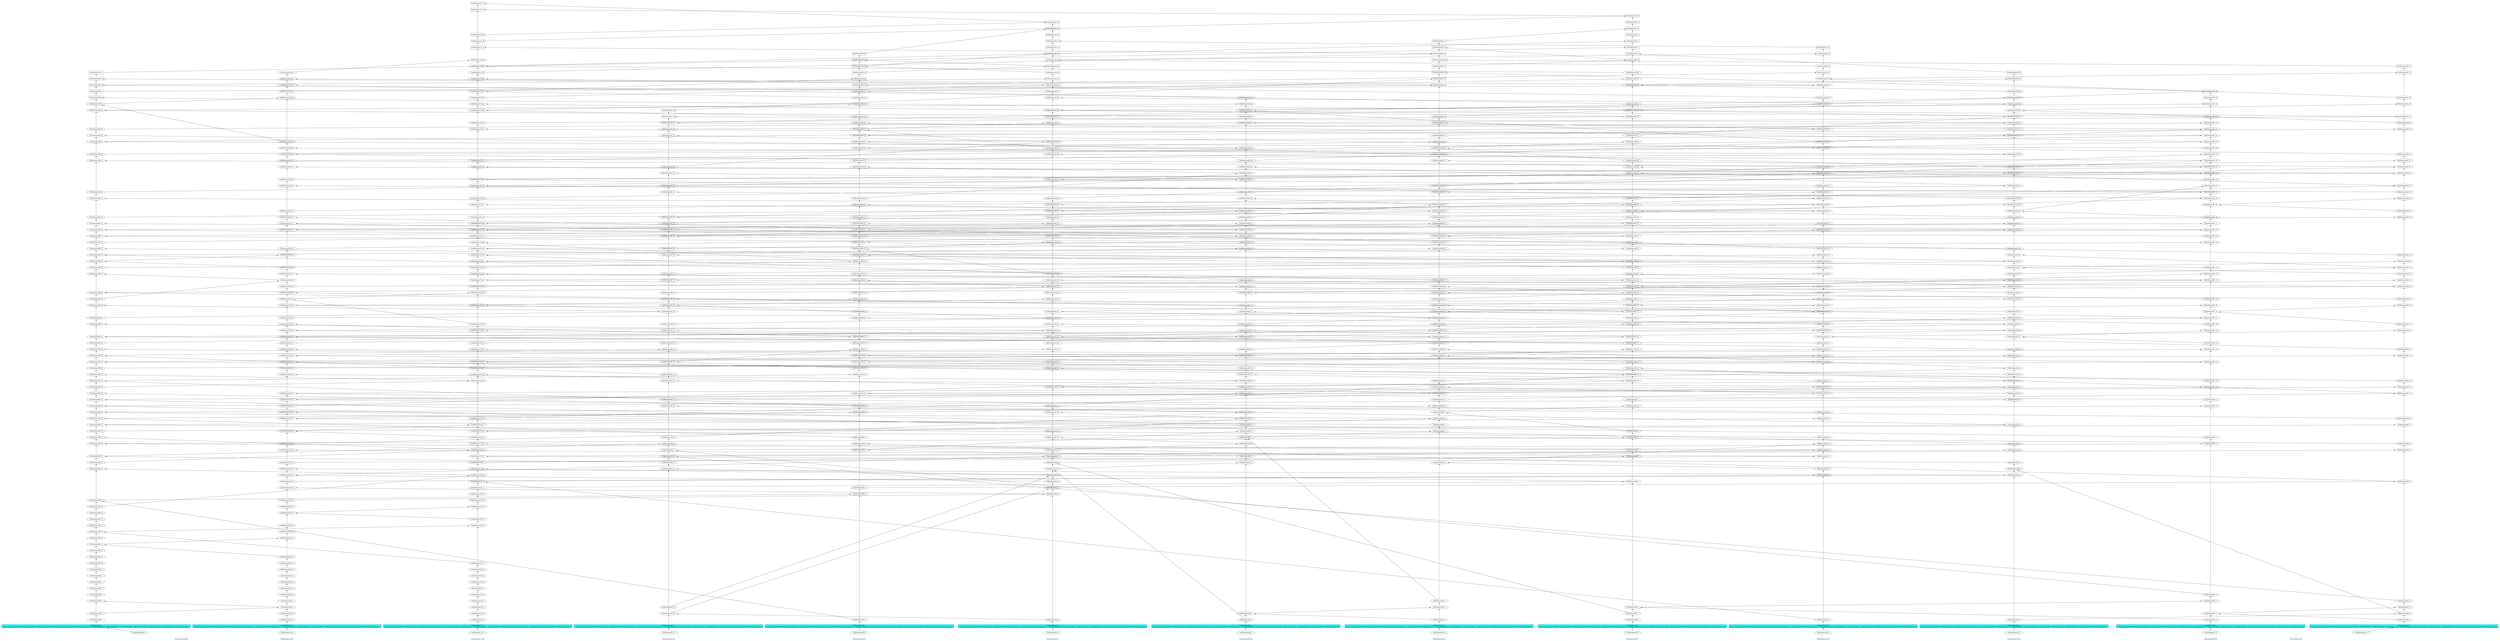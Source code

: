/// our_id: PublicIdname754598
/// peer_list: {
///   PublicIdname754598: PeerState(VOTE|SEND|RECV)
///   PublicIdname48840d: PeerState(VOTE|SEND|RECV)
///   PublicIdname5c8502: PeerState(VOTE|SEND|RECV)
///   PublicIdname931a51: PeerState(VOTE|SEND|RECV)
///   PublicIdname93b63e: PeerState(VOTE|SEND|RECV)
///   PublicIdnameacee77: PeerState(VOTE|SEND|RECV)
///   PublicIdnameb0b36e: PeerState(VOTE|SEND|RECV)
///   PublicIdnameb0e91c: PeerState(VOTE|SEND|RECV)
///   PublicIdnamecdfb7c: PeerState(VOTE|SEND|RECV)
///   PublicIdnamee2d762: PeerState(VOTE|SEND|RECV)
///   PublicIdnamee5945a: PeerState(VOTE|SEND|RECV)
///   PublicIdnamee870b5: PeerState(VOTE|SEND|RECV)
///   PublicIdnameed283c: PeerState(VOTE|SEND|RECV)
/// }
/// consensus_mode: Single
digraph GossipGraph {
  splines=false
  rankdir=BT

  style=invis
  subgraph cluster_PublicIdname754598 {
    label="PublicIdname754598"
    "PublicIdname754598" [style=invis]
    "PublicIdname754598" -> "PublicIdname754_0" [style=invis]
    "PublicIdname754_0" -> "PublicIdname754_1" [minlen=1]
    "PublicIdname754_1" -> "PublicIdname754_2" [minlen=1]
    "PublicIdname754_2" -> "PublicIdname754_3" [minlen=1]
    "PublicIdname754_3" -> "PublicIdname754_4" [minlen=1]
    "PublicIdname754_4" -> "PublicIdname754_5" [minlen=1]
    "PublicIdname754_5" -> "PublicIdname754_6" [minlen=1]
    "PublicIdname754_6" -> "PublicIdname754_7" [minlen=1]
    "PublicIdname754_7" -> "PublicIdname754_8" [minlen=1]
    "PublicIdname754_8" -> "PublicIdname754_9" [minlen=1]
    "PublicIdname754_9" -> "PublicIdname754_10" [minlen=1]
    "PublicIdname754_10" -> "PublicIdname754_11" [minlen=1]
    "PublicIdname754_11" -> "PublicIdname754_12" [minlen=6]
    "PublicIdname754_12" -> "PublicIdname754_13" [minlen=1]
    "PublicIdname754_13" -> "PublicIdname754_14" [minlen=2]
    "PublicIdname754_14" -> "PublicIdname754_15" [minlen=1]
    "PublicIdname754_15" -> "PublicIdname754_16" [minlen=1]
    "PublicIdname754_16" -> "PublicIdname754_17" [minlen=1]
    "PublicIdname754_17" -> "PublicIdname754_18" [minlen=1]
    "PublicIdname754_18" -> "PublicIdname754_19" [minlen=1]
    "PublicIdname754_19" -> "PublicIdname754_20" [minlen=1]
    "PublicIdname754_20" -> "PublicIdname754_21" [minlen=1]
    "PublicIdname754_21" -> "PublicIdname754_22" [minlen=1]
    "PublicIdname754_22" -> "PublicIdname754_23" [minlen=1]
    "PublicIdname754_23" -> "PublicIdname754_24" [minlen=1]
    "PublicIdname754_24" -> "PublicIdname754_25" [minlen=1]
    "PublicIdname754_25" -> "PublicIdname754_26" [minlen=1]
    "PublicIdname754_26" -> "PublicIdname754_27" [minlen=1]
    "PublicIdname754_27" -> "PublicIdname754_28" [minlen=1]
    "PublicIdname754_28" -> "PublicIdname754_29" [minlen=6]
    "PublicIdname754_29" -> "PublicIdname754_30" [minlen=1]
    "PublicIdname754_30" -> "PublicIdname754_31" [minlen=1]
    "PublicIdname754_31" -> "PublicIdname754_32" [minlen=1]
    "PublicIdname754_32" -> "PublicIdname754_33" [minlen=2]
    "PublicIdname754_33" -> "PublicIdname754_34" [minlen=1]
    "PublicIdname754_34" -> "PublicIdname754_35" [minlen=2]
    "PublicIdname754_35" -> "PublicIdname754_36" [minlen=1]
    "PublicIdname754_36" -> "PublicIdname754_37" [minlen=3]
    "PublicIdname754_37" -> "PublicIdname754_38" [minlen=2]
    "PublicIdname754_38" -> "PublicIdname754_39" [minlen=1]
    "PublicIdname754_39" -> "PublicIdname754_40" [minlen=1]
    "PublicIdname754_40" -> "PublicIdname754_41" [minlen=1]
    "PublicIdname754_41" -> "PublicIdname754_42" [minlen=1]
    "PublicIdname754_42" -> "PublicIdname754_43" [minlen=1]
    "PublicIdname754_43" -> "PublicIdname754_44" [minlen=1]
    "PublicIdname754_44" -> "PublicIdname754_45" [minlen=1]
    "PublicIdname754_45" -> "PublicIdname754_46" [minlen=1]
    "PublicIdname754_46" -> "PublicIdname754_47" [minlen=1]
    "PublicIdname754_47" -> "PublicIdname754_48" [minlen=1]
    "PublicIdname754_48" -> "PublicIdname754_49" [minlen=1]
    "PublicIdname754_49" -> "PublicIdname754_50" [minlen=1]
    "PublicIdname754_50" -> "PublicIdname754_51" [minlen=2]
    "PublicIdname754_51" -> "PublicIdname754_52" [minlen=1]
    "PublicIdname754_52" -> "PublicIdname754_53" [minlen=2]
    "PublicIdname754_53" -> "PublicIdname754_54" [minlen=1]
    "PublicIdname754_54" -> "PublicIdname754_55" [minlen=2]
    "PublicIdname754_55" -> "PublicIdname754_56" [minlen=1]
    "PublicIdname754_56" -> "PublicIdname754_57" [minlen=5]
    "PublicIdname754_57" -> "PublicIdname754_58" [minlen=1]
    "PublicIdname754_58" -> "PublicIdname754_59" [minlen=2]
    "PublicIdname754_59" -> "PublicIdname754_60" [minlen=1]
    "PublicIdname754_60" -> "PublicIdname754_61" [minlen=1]
    "PublicIdname754_61" -> "PublicIdname754_62" [minlen=1]
    "PublicIdname754_62" -> "PublicIdname754_63" [minlen=2]
    "PublicIdname754_63" -> "PublicIdname754_64" [minlen=1]
    "PublicIdname754_64" -> "PublicIdname754_65" [minlen=1]
    "PublicIdname754_65" -> "PublicIdname754_66" [minlen=1]
    "PublicIdname754_66" -> "PublicIdname754_67" [minlen=2]
    "PublicIdname754_67" -> "PublicIdname754_68" [minlen=1]
    "PublicIdname754_68" -> "PublicIdname754_69" [minlen=1]
    "PublicIdname754_69" -> "PublicIdname754_70" [minlen=4]
    "PublicIdname754_70" -> "PublicIdname754_71" [minlen=1]
  }
  "PublicIdname488_15" -> "PublicIdname754_12" [constraint=false]
  "PublicIdname5c8_16" -> "PublicIdname754_14" [constraint=false]
  "PublicIdnamee2d_2" -> "PublicIdname754_18" [constraint=false]
  "PublicIdname488_19" -> "PublicIdname754_19" [constraint=false]
  "PublicIdnamecdf_5" -> "PublicIdname754_20" [constraint=false]
  "PublicIdnamee59_5" -> "PublicIdname754_22" [constraint=false]
  "PublicIdname488_22" -> "PublicIdname754_23" [constraint=false]
  "PublicIdnamee2d_6" -> "PublicIdname754_24" [constraint=false]
  "PublicIdnameed2_8" -> "PublicIdname754_26" [constraint=false]
  "PublicIdname5c8_26" -> "PublicIdname754_27" [constraint=false]
  "PublicIdname488_33" -> "PublicIdname754_29" [constraint=false]
  "PublicIdnameb0e_12" -> "PublicIdname754_30" [constraint=false]
  "PublicIdnamee2d_13" -> "PublicIdname754_32" [constraint=false]
  "PublicIdnamee2d_15" -> "PublicIdname754_33" [constraint=false]
  "PublicIdnameb0b_19" -> "PublicIdname754_35" [constraint=false]
  "PublicIdname93b_19" -> "PublicIdname754_37" [constraint=false]
  "PublicIdname5c8_43" -> "PublicIdname754_38" [constraint=false]
  "PublicIdnamee2d_24" -> "PublicIdname754_40" [constraint=false]
  "PublicIdnamecdf_26" -> "PublicIdname754_41" [constraint=false]
  "PublicIdnamee2d_27" -> "PublicIdname754_43" [constraint=false]
  "PublicIdnameb0b_26" -> "PublicIdname754_44" [constraint=false]
  "PublicIdnamee87_23" -> "PublicIdname754_45" [constraint=false]
  "PublicIdname93b_24" -> "PublicIdname754_46" [constraint=false]
  "PublicIdnameace_31" -> "PublicIdname754_48" [constraint=false]
  "PublicIdnamee59_31" -> "PublicIdname754_49" [constraint=false]
  "PublicIdnamee2d_33" -> "PublicIdname754_51" [constraint=false]
  "PublicIdnameed2_29" -> "PublicIdname754_53" [constraint=false]
  "PublicIdnamee59_36" -> "PublicIdname754_54" [constraint=false]
  "PublicIdnamee87_34" -> "PublicIdname754_55" [constraint=false]
  "PublicIdnamee87_40" -> "PublicIdname754_57" [constraint=false]
  "PublicIdname93b_41" -> "PublicIdname754_59" [constraint=false]
  "PublicIdnamecdf_43" -> "PublicIdname754_60" [constraint=false]
  "PublicIdname93b_43" -> "PublicIdname754_62" [constraint=false]
  "PublicIdnameace_46" -> "PublicIdname754_63" [constraint=false]
  "PublicIdnamecdf_48" -> "PublicIdname754_65" [constraint=false]
  "PublicIdname5c8_66" -> "PublicIdname754_66" [constraint=false]
  "PublicIdnameb0e_49" -> "PublicIdname754_67" [constraint=false]
  "PublicIdnamecdf_56" -> "PublicIdname754_70" [constraint=false]
  "PublicIdnameace_56" -> "PublicIdname754_71" [constraint=false]

  style=invis
  subgraph cluster_PublicIdname48840d {
    label="PublicIdname48840d"
    "PublicIdname48840d" [style=invis]
    "PublicIdname48840d" -> "PublicIdname488_0" [style=invis]
    "PublicIdname488_0" -> "PublicIdname488_1" [minlen=1]
    "PublicIdname488_1" -> "PublicIdname488_2" [minlen=1]
    "PublicIdname488_2" -> "PublicIdname488_3" [minlen=1]
    "PublicIdname488_3" -> "PublicIdname488_4" [minlen=2]
    "PublicIdname488_4" -> "PublicIdname488_5" [minlen=1]
    "PublicIdname488_5" -> "PublicIdname488_6" [minlen=1]
    "PublicIdname488_6" -> "PublicIdname488_7" [minlen=1]
    "PublicIdname488_7" -> "PublicIdname488_8" [minlen=1]
    "PublicIdname488_8" -> "PublicIdname488_9" [minlen=1]
    "PublicIdname488_9" -> "PublicIdname488_10" [minlen=1]
    "PublicIdname488_10" -> "PublicIdname488_11" [minlen=1]
    "PublicIdname488_11" -> "PublicIdname488_12" [minlen=1]
    "PublicIdname488_12" -> "PublicIdname488_13" [minlen=1]
    "PublicIdname488_13" -> "PublicIdname488_14" [minlen=1]
    "PublicIdname488_14" -> "PublicIdname488_15" [minlen=1]
    "PublicIdname488_15" -> "PublicIdname488_16" [minlen=1]
    "PublicIdname488_16" -> "PublicIdname488_17" [minlen=1]
    "PublicIdname488_17" -> "PublicIdname488_18" [minlen=1]
    "PublicIdname488_18" -> "PublicIdname488_19" [minlen=1]
    "PublicIdname488_19" -> "PublicIdname488_20" [minlen=1]
    "PublicIdname488_20" -> "PublicIdname488_21" [minlen=5]
    "PublicIdname488_21" -> "PublicIdname488_22" [minlen=1]
    "PublicIdname488_22" -> "PublicIdname488_23" [minlen=1]
    "PublicIdname488_23" -> "PublicIdname488_24" [minlen=2]
    "PublicIdname488_24" -> "PublicIdname488_25" [minlen=1]
    "PublicIdname488_25" -> "PublicIdname488_26" [minlen=1]
    "PublicIdname488_26" -> "PublicIdname488_27" [minlen=1]
    "PublicIdname488_27" -> "PublicIdname488_28" [minlen=1]
    "PublicIdname488_28" -> "PublicIdname488_29" [minlen=1]
    "PublicIdname488_29" -> "PublicIdname488_30" [minlen=1]
    "PublicIdname488_30" -> "PublicIdname488_31" [minlen=1]
    "PublicIdname488_31" -> "PublicIdname488_32" [minlen=1]
    "PublicIdname488_32" -> "PublicIdname488_33" [minlen=1]
    "PublicIdname488_33" -> "PublicIdname488_34" [minlen=1]
    "PublicIdname488_34" -> "PublicIdname488_35" [minlen=1]
    "PublicIdname488_35" -> "PublicIdname488_36" [minlen=1]
    "PublicIdname488_36" -> "PublicIdname488_37" [minlen=1]
    "PublicIdname488_37" -> "PublicIdname488_38" [minlen=1]
    "PublicIdname488_38" -> "PublicIdname488_39" [minlen=1]
    "PublicIdname488_39" -> "PublicIdname488_40" [minlen=1]
    "PublicIdname488_40" -> "PublicIdname488_41" [minlen=1]
    "PublicIdname488_41" -> "PublicIdname488_42" [minlen=2]
    "PublicIdname488_42" -> "PublicIdname488_43" [minlen=1]
    "PublicIdname488_43" -> "PublicIdname488_44" [minlen=2]
    "PublicIdname488_44" -> "PublicIdname488_45" [minlen=1]
    "PublicIdname488_45" -> "PublicIdname488_46" [minlen=1]
    "PublicIdname488_46" -> "PublicIdname488_47" [minlen=3]
    "PublicIdname488_47" -> "PublicIdname488_48" [minlen=1]
    "PublicIdname488_48" -> "PublicIdname488_49" [minlen=1]
    "PublicIdname488_49" -> "PublicIdname488_50" [minlen=1]
    "PublicIdname488_50" -> "PublicIdname488_51" [minlen=1]
    "PublicIdname488_51" -> "PublicIdname488_52" [minlen=1]
    "PublicIdname488_52" -> "PublicIdname488_53" [minlen=1]
    "PublicIdname488_53" -> "PublicIdname488_54" [minlen=1]
    "PublicIdname488_54" -> "PublicIdname488_55" [minlen=1]
    "PublicIdname488_55" -> "PublicIdname488_56" [minlen=1]
    "PublicIdname488_56" -> "PublicIdname488_57" [minlen=3]
    "PublicIdname488_57" -> "PublicIdname488_58" [minlen=1]
    "PublicIdname488_58" -> "PublicIdname488_59" [minlen=5]
    "PublicIdname488_59" -> "PublicIdname488_60" [minlen=1]
    "PublicIdname488_60" -> "PublicIdname488_61" [minlen=2]
    "PublicIdname488_61" -> "PublicIdname488_62" [minlen=1]
    "PublicIdname488_62" -> "PublicIdname488_63" [minlen=1]
    "PublicIdname488_63" -> "PublicIdname488_64" [minlen=3]
    "PublicIdname488_64" -> "PublicIdname488_65" [minlen=1]
    "PublicIdname488_65" -> "PublicIdname488_66" [minlen=1]
    "PublicIdname488_66" -> "PublicIdname488_67" [minlen=1]
    "PublicIdname488_67" -> "PublicIdname488_68" [minlen=1]
    "PublicIdname488_68" -> "PublicIdname488_69" [minlen=1]
    "PublicIdname488_69" -> "PublicIdname488_70" [minlen=1]
  }
  "PublicIdname5c8_4" -> "PublicIdname488_4" [constraint=false]
  "PublicIdname5c8_12" -> "PublicIdname488_13" [constraint=false]
  "PublicIdname754_11" -> "PublicIdname488_15" [constraint=false]
  "PublicIdname93b_2" -> "PublicIdname488_20" [constraint=false]
  "PublicIdname754_19" -> "PublicIdname488_21" [constraint=false]
  "PublicIdname931_5" -> "PublicIdname488_23" [constraint=false]
  "PublicIdnamecdf_7" -> "PublicIdname488_24" [constraint=false]
  "PublicIdname754_23" -> "PublicIdname488_25" [constraint=false]
  "PublicIdnamee2d_8" -> "PublicIdname488_27" [constraint=false]
  "PublicIdname93b_7" -> "PublicIdname488_28" [constraint=false]
  "PublicIdnamee87_7" -> "PublicIdname488_29" [constraint=false]
  "PublicIdnamee59_7" -> "PublicIdname488_30" [constraint=false]
  "PublicIdnameb0b_9" -> "PublicIdname488_31" [constraint=false]
  "PublicIdnamee59_8" -> "PublicIdname488_32" [constraint=false]
  "PublicIdname93b_9" -> "PublicIdname488_34" [constraint=false]
  "PublicIdname754_29" -> "PublicIdname488_35" [constraint=false]
  "PublicIdnameb0b_16" -> "PublicIdname488_37" [constraint=false]
  "PublicIdname931_13" -> "PublicIdname488_38" [constraint=false]
  "PublicIdnamee2d_14" -> "PublicIdname488_39" [constraint=false]
  "PublicIdnamee2d_17" -> "PublicIdname488_41" [constraint=false]
  "PublicIdnameace_21" -> "PublicIdname488_42" [constraint=false]
  "PublicIdname931_19" -> "PublicIdname488_44" [constraint=false]
  "PublicIdnameb0b_23" -> "PublicIdname488_46" [constraint=false]
  "PublicIdname5c8_46" -> "PublicIdname488_47" [constraint=false]
  "PublicIdname5c8_48" -> "PublicIdname488_49" [constraint=false]
  "PublicIdnameb0e_27" -> "PublicIdname488_50" [constraint=false]
  "PublicIdnamee2d_28" -> "PublicIdname488_51" [constraint=false]
  "PublicIdnamee59_30" -> "PublicIdname488_53" [constraint=false]
  "PublicIdnamecdf_31" -> "PublicIdname488_54" [constraint=false]
  "PublicIdnameb0b_30" -> "PublicIdname488_55" [constraint=false]
  "PublicIdnamee2d_34" -> "PublicIdname488_57" [constraint=false]
  "PublicIdnamee87_35" -> "PublicIdname488_59" [constraint=false]
  "PublicIdnamee87_38" -> "PublicIdname488_61" [constraint=false]
  "PublicIdnameb0b_40" -> "PublicIdname488_62" [constraint=false]
  "PublicIdnameb0b_42" -> "PublicIdname488_64" [constraint=false]
  "PublicIdname5c8_61" -> "PublicIdname488_65" [constraint=false]
  "PublicIdnameed2_37" -> "PublicIdname488_66" [constraint=false]
  "PublicIdnameace_45" -> "PublicIdname488_68" [constraint=false]
  "PublicIdnameb0e_44" -> "PublicIdname488_69" [constraint=false]

  style=invis
  subgraph cluster_PublicIdname5c8502 {
    label="PublicIdname5c8502"
    "PublicIdname5c8502" [style=invis]
    "PublicIdname5c8502" -> "PublicIdname5c8_0" [style=invis]
    "PublicIdname5c8_0" -> "PublicIdname5c8_1" [minlen=1]
    "PublicIdname5c8_1" -> "PublicIdname5c8_2" [minlen=1]
    "PublicIdname5c8_2" -> "PublicIdname5c8_3" [minlen=1]
    "PublicIdname5c8_3" -> "PublicIdname5c8_4" [minlen=1]
    "PublicIdname5c8_4" -> "PublicIdname5c8_5" [minlen=1]
    "PublicIdname5c8_5" -> "PublicIdname5c8_6" [minlen=1]
    "PublicIdname5c8_6" -> "PublicIdname5c8_7" [minlen=1]
    "PublicIdname5c8_7" -> "PublicIdname5c8_8" [minlen=1]
    "PublicIdname5c8_8" -> "PublicIdname5c8_9" [minlen=1]
    "PublicIdname5c8_9" -> "PublicIdname5c8_10" [minlen=1]
    "PublicIdname5c8_10" -> "PublicIdname5c8_11" [minlen=1]
    "PublicIdname5c8_11" -> "PublicIdname5c8_12" [minlen=1]
    "PublicIdname5c8_12" -> "PublicIdname5c8_13" [minlen=3]
    "PublicIdname5c8_13" -> "PublicIdname5c8_14" [minlen=1]
    "PublicIdname5c8_14" -> "PublicIdname5c8_15" [minlen=1]
    "PublicIdname5c8_15" -> "PublicIdname5c8_16" [minlen=2]
    "PublicIdname5c8_16" -> "PublicIdname5c8_17" [minlen=1]
    "PublicIdname5c8_17" -> "PublicIdname5c8_18" [minlen=1]
    "PublicIdname5c8_18" -> "PublicIdname5c8_19" [minlen=2]
    "PublicIdname5c8_19" -> "PublicIdname5c8_20" [minlen=1]
    "PublicIdname5c8_20" -> "PublicIdname5c8_21" [minlen=1]
    "PublicIdname5c8_21" -> "PublicIdname5c8_22" [minlen=1]
    "PublicIdname5c8_22" -> "PublicIdname5c8_23" [minlen=1]
    "PublicIdname5c8_23" -> "PublicIdname5c8_24" [minlen=2]
    "PublicIdname5c8_24" -> "PublicIdname5c8_25" [minlen=1]
    "PublicIdname5c8_25" -> "PublicIdname5c8_26" [minlen=2]
    "PublicIdname5c8_26" -> "PublicIdname5c8_27" [minlen=2]
    "PublicIdname5c8_27" -> "PublicIdname5c8_28" [minlen=1]
    "PublicIdname5c8_28" -> "PublicIdname5c8_29" [minlen=1]
    "PublicIdname5c8_29" -> "PublicIdname5c8_30" [minlen=1]
    "PublicIdname5c8_30" -> "PublicIdname5c8_31" [minlen=1]
    "PublicIdname5c8_31" -> "PublicIdname5c8_32" [minlen=3]
    "PublicIdname5c8_32" -> "PublicIdname5c8_33" [minlen=1]
    "PublicIdname5c8_33" -> "PublicIdname5c8_34" [minlen=1]
    "PublicIdname5c8_34" -> "PublicIdname5c8_35" [minlen=1]
    "PublicIdname5c8_35" -> "PublicIdname5c8_36" [minlen=1]
    "PublicIdname5c8_36" -> "PublicIdname5c8_37" [minlen=1]
    "PublicIdname5c8_37" -> "PublicIdname5c8_38" [minlen=1]
    "PublicIdname5c8_38" -> "PublicIdname5c8_39" [minlen=1]
    "PublicIdname5c8_39" -> "PublicIdname5c8_40" [minlen=1]
    "PublicIdname5c8_40" -> "PublicIdname5c8_41" [minlen=1]
    "PublicIdname5c8_41" -> "PublicIdname5c8_42" [minlen=2]
    "PublicIdname5c8_42" -> "PublicIdname5c8_43" [minlen=1]
    "PublicIdname5c8_43" -> "PublicIdname5c8_44" [minlen=1]
    "PublicIdname5c8_44" -> "PublicIdname5c8_45" [minlen=1]
    "PublicIdname5c8_45" -> "PublicIdname5c8_46" [minlen=1]
    "PublicIdname5c8_46" -> "PublicIdname5c8_47" [minlen=1]
    "PublicIdname5c8_47" -> "PublicIdname5c8_48" [minlen=1]
    "PublicIdname5c8_48" -> "PublicIdname5c8_49" [minlen=2]
    "PublicIdname5c8_49" -> "PublicIdname5c8_50" [minlen=1]
    "PublicIdname5c8_50" -> "PublicIdname5c8_51" [minlen=3]
    "PublicIdname5c8_51" -> "PublicIdname5c8_52" [minlen=1]
    "PublicIdname5c8_52" -> "PublicIdname5c8_53" [minlen=1]
    "PublicIdname5c8_53" -> "PublicIdname5c8_54" [minlen=1]
    "PublicIdname5c8_54" -> "PublicIdname5c8_55" [minlen=4]
    "PublicIdname5c8_55" -> "PublicIdname5c8_56" [minlen=1]
    "PublicIdname5c8_56" -> "PublicIdname5c8_57" [minlen=2]
    "PublicIdname5c8_57" -> "PublicIdname5c8_58" [minlen=1]
    "PublicIdname5c8_58" -> "PublicIdname5c8_59" [minlen=1]
    "PublicIdname5c8_59" -> "PublicIdname5c8_60" [minlen=1]
    "PublicIdname5c8_60" -> "PublicIdname5c8_61" [minlen=1]
    "PublicIdname5c8_61" -> "PublicIdname5c8_62" [minlen=7]
    "PublicIdname5c8_62" -> "PublicIdname5c8_63" [minlen=1]
    "PublicIdname5c8_63" -> "PublicIdname5c8_64" [minlen=1]
    "PublicIdname5c8_64" -> "PublicIdname5c8_65" [minlen=1]
    "PublicIdname5c8_65" -> "PublicIdname5c8_66" [minlen=1]
  }
  "PublicIdname488_3" -> "PublicIdname5c8_4" [constraint=false]
  "PublicIdname488_13" -> "PublicIdname5c8_13" [constraint=false]
  "PublicIdname754_13" -> "PublicIdname5c8_16" [constraint=false]
  "PublicIdnameace_3" -> "PublicIdname5c8_19" [constraint=false]
  "PublicIdnameace_5" -> "PublicIdname5c8_21" [constraint=false]
  "PublicIdnamee59_3" -> "PublicIdname5c8_22" [constraint=false]
  "PublicIdnamee2d_5" -> "PublicIdname5c8_24" [constraint=false]
  "PublicIdname754_25" -> "PublicIdname5c8_26" [constraint=false]
  "PublicIdnameb0e_7" -> "PublicIdname5c8_27" [constraint=false]
  "PublicIdnameb0e_8" -> "PublicIdname5c8_28" [constraint=false]
  "PublicIdnameed2_10" -> "PublicIdname5c8_30" [constraint=false]
  "PublicIdnamee2d_10" -> "PublicIdname5c8_31" [constraint=false]
  "PublicIdnameb0b_14" -> "PublicIdname5c8_32" [constraint=false]
  "PublicIdnameed2_13" -> "PublicIdname5c8_34" [constraint=false]
  "PublicIdnameace_17" -> "PublicIdname5c8_35" [constraint=false]
  "PublicIdnamee87_12" -> "PublicIdname5c8_36" [constraint=false]
  "PublicIdnameb0e_17" -> "PublicIdname5c8_38" [constraint=false]
  "PublicIdnamecdf_17" -> "PublicIdname5c8_39" [constraint=false]
  "PublicIdname93b_17" -> "PublicIdname5c8_40" [constraint=false]
  "PublicIdnamee59_21" -> "PublicIdname5c8_42" [constraint=false]
  "PublicIdname754_36" -> "PublicIdname5c8_43" [constraint=false]
  "PublicIdnamecdf_21" -> "PublicIdname5c8_44" [constraint=false]
  "PublicIdname488_45" -> "PublicIdname5c8_46" [constraint=false]
  "PublicIdnamee87_21" -> "PublicIdname5c8_47" [constraint=false]
  "PublicIdname488_49" -> "PublicIdname5c8_49" [constraint=false]
  "PublicIdnamee87_25" -> "PublicIdname5c8_51" [constraint=false]
  "PublicIdnameed2_25" -> "PublicIdname5c8_52" [constraint=false]
  "PublicIdnameb0b_29" -> "PublicIdname5c8_53" [constraint=false]
  "PublicIdnamee87_31" -> "PublicIdname5c8_55" [constraint=false]
  "PublicIdnameed2_31" -> "PublicIdname5c8_57" [constraint=false]
  "PublicIdnamee2d_39" -> "PublicIdname5c8_59" [constraint=false]
  "PublicIdnamee59_40" -> "PublicIdname5c8_60" [constraint=false]
  "PublicIdname488_65" -> "PublicIdname5c8_62" [constraint=false]
  "PublicIdnameb0b_45" -> "PublicIdname5c8_64" [constraint=false]
  "PublicIdnamee2d_45" -> "PublicIdname5c8_65" [constraint=false]

  style=invis
  subgraph cluster_PublicIdname931a51 {
    label="PublicIdname931a51"
    "PublicIdname931a51" [style=invis]
    "PublicIdname931a51" -> "PublicIdname931_0" [style=invis]
    "PublicIdname931_0" -> "PublicIdname931_1" [minlen=1]
    "PublicIdname931_1" -> "PublicIdname931_2" [minlen=2]
    "PublicIdname931_2" -> "PublicIdname931_3" [minlen=1]
    "PublicIdname931_3" -> "PublicIdname931_4" [minlen=22]
    "PublicIdname931_4" -> "PublicIdname931_5" [minlen=1]
    "PublicIdname931_5" -> "PublicIdname931_6" [minlen=1]
    "PublicIdname931_6" -> "PublicIdname931_7" [minlen=1]
    "PublicIdname931_7" -> "PublicIdname931_8" [minlen=1]
    "PublicIdname931_8" -> "PublicIdname931_9" [minlen=1]
    "PublicIdname931_9" -> "PublicIdname931_10" [minlen=5]
    "PublicIdname931_10" -> "PublicIdname931_11" [minlen=1]
    "PublicIdname931_11" -> "PublicIdname931_12" [minlen=3]
    "PublicIdname931_12" -> "PublicIdname931_13" [minlen=1]
    "PublicIdname931_13" -> "PublicIdname931_14" [minlen=2]
    "PublicIdname931_14" -> "PublicIdname931_15" [minlen=2]
    "PublicIdname931_15" -> "PublicIdname931_16" [minlen=1]
    "PublicIdname931_16" -> "PublicIdname931_17" [minlen=2]
    "PublicIdname931_17" -> "PublicIdname931_18" [minlen=1]
    "PublicIdname931_18" -> "PublicIdname931_19" [minlen=2]
    "PublicIdname931_19" -> "PublicIdname931_20" [minlen=1]
    "PublicIdname931_20" -> "PublicIdname931_21" [minlen=1]
    "PublicIdname931_21" -> "PublicIdname931_22" [minlen=1]
    "PublicIdname931_22" -> "PublicIdname931_23" [minlen=2]
    "PublicIdname931_23" -> "PublicIdname931_24" [minlen=1]
    "PublicIdname931_24" -> "PublicIdname931_25" [minlen=3]
    "PublicIdname931_25" -> "PublicIdname931_26" [minlen=1]
    "PublicIdname931_26" -> "PublicIdname931_27" [minlen=2]
    "PublicIdname931_27" -> "PublicIdname931_28" [minlen=1]
    "PublicIdname931_28" -> "PublicIdname931_29" [minlen=1]
    "PublicIdname931_29" -> "PublicIdname931_30" [minlen=1]
    "PublicIdname931_30" -> "PublicIdname931_31" [minlen=4]
    "PublicIdname931_31" -> "PublicIdname931_32" [minlen=1]
    "PublicIdname931_32" -> "PublicIdname931_33" [minlen=2]
    "PublicIdname931_33" -> "PublicIdname931_34" [minlen=1]
    "PublicIdname931_34" -> "PublicIdname931_35" [minlen=5]
    "PublicIdname931_35" -> "PublicIdname931_36" [minlen=1]
    "PublicIdname931_36" -> "PublicIdname931_37" [minlen=1]
    "PublicIdname931_37" -> "PublicIdname931_38" [minlen=1]
    "PublicIdname931_38" -> "PublicIdname931_39" [minlen=1]
  }
  "PublicIdnameace_2" -> "PublicIdname931_2" [constraint=false]
  "PublicIdnameace_6" -> "PublicIdname931_4" [constraint=false]
  "PublicIdnameed2_5" -> "PublicIdname931_6" [constraint=false]
  "PublicIdnamee87_5" -> "PublicIdname931_7" [constraint=false]
  "PublicIdname488_23" -> "PublicIdname931_8" [constraint=false]
  "PublicIdnameb0b_11" -> "PublicIdname931_10" [constraint=false]
  "PublicIdnamee59_11" -> "PublicIdname931_12" [constraint=false]
  "PublicIdname93b_12" -> "PublicIdname931_14" [constraint=false]
  "PublicIdname488_38" -> "PublicIdname931_15" [constraint=false]
  "PublicIdnameb0e_18" -> "PublicIdname931_17" [constraint=false]
  "PublicIdname488_43" -> "PublicIdname931_19" [constraint=false]
  "PublicIdnameace_23" -> "PublicIdname931_20" [constraint=false]
  "PublicIdnamee2d_22" -> "PublicIdname931_21" [constraint=false]
  "PublicIdnamee2d_25" -> "PublicIdname931_23" [constraint=false]
  "PublicIdnamecdf_29" -> "PublicIdname931_25" [constraint=false]
  "PublicIdnameb0b_28" -> "PublicIdname931_27" [constraint=false]
  "PublicIdnamecdf_32" -> "PublicIdname931_28" [constraint=false]
  "PublicIdnamee2d_32" -> "PublicIdname931_30" [constraint=false]
  "PublicIdnamee2d_35" -> "PublicIdname931_31" [constraint=false]
  "PublicIdnameb0b_36" -> "PublicIdname931_33" [constraint=false]
  "PublicIdnameace_40" -> "PublicIdname931_35" [constraint=false]
  "PublicIdnamee59_42" -> "PublicIdname931_37" [constraint=false]
  "PublicIdnamee59_43" -> "PublicIdname931_38" [constraint=false]

  style=invis
  subgraph cluster_PublicIdname93b63e {
    label="PublicIdname93b63e"
    "PublicIdname93b63e" [style=invis]
    "PublicIdname93b63e" -> "PublicIdname93b_0" [style=invis]
    "PublicIdname93b_0" -> "PublicIdname93b_1" [minlen=1]
    "PublicIdname93b_1" -> "PublicIdname93b_2" [minlen=1]
    "PublicIdname93b_2" -> "PublicIdname93b_3" [minlen=20]
    "PublicIdname93b_3" -> "PublicIdname93b_4" [minlen=1]
    "PublicIdname93b_4" -> "PublicIdname93b_5" [minlen=6]
    "PublicIdname93b_5" -> "PublicIdname93b_6" [minlen=1]
    "PublicIdname93b_6" -> "PublicIdname93b_7" [minlen=1]
    "PublicIdname93b_7" -> "PublicIdname93b_8" [minlen=4]
    "PublicIdname93b_8" -> "PublicIdname93b_9" [minlen=1]
    "PublicIdname93b_9" -> "PublicIdname93b_10" [minlen=2]
    "PublicIdname93b_10" -> "PublicIdname93b_11" [minlen=3]
    "PublicIdname93b_11" -> "PublicIdname93b_12" [minlen=1]
    "PublicIdname93b_12" -> "PublicIdname93b_13" [minlen=1]
    "PublicIdname93b_13" -> "PublicIdname93b_14" [minlen=1]
    "PublicIdname93b_14" -> "PublicIdname93b_15" [minlen=1]
    "PublicIdname93b_15" -> "PublicIdname93b_16" [minlen=1]
    "PublicIdname93b_16" -> "PublicIdname93b_17" [minlen=1]
    "PublicIdname93b_17" -> "PublicIdname93b_18" [minlen=3]
    "PublicIdname93b_18" -> "PublicIdname93b_19" [minlen=1]
    "PublicIdname93b_19" -> "PublicIdname93b_20" [minlen=2]
    "PublicIdname93b_20" -> "PublicIdname93b_21" [minlen=1]
    "PublicIdname93b_21" -> "PublicIdname93b_22" [minlen=2]
    "PublicIdname93b_22" -> "PublicIdname93b_23" [minlen=1]
    "PublicIdname93b_23" -> "PublicIdname93b_24" [minlen=2]
    "PublicIdname93b_24" -> "PublicIdname93b_25" [minlen=1]
    "PublicIdname93b_25" -> "PublicIdname93b_26" [minlen=1]
    "PublicIdname93b_26" -> "PublicIdname93b_27" [minlen=1]
    "PublicIdname93b_27" -> "PublicIdname93b_28" [minlen=1]
    "PublicIdname93b_28" -> "PublicIdname93b_29" [minlen=1]
    "PublicIdname93b_29" -> "PublicIdname93b_30" [minlen=1]
    "PublicIdname93b_30" -> "PublicIdname93b_31" [minlen=1]
    "PublicIdname93b_31" -> "PublicIdname93b_32" [minlen=2]
    "PublicIdname93b_32" -> "PublicIdname93b_33" [minlen=1]
    "PublicIdname93b_33" -> "PublicIdname93b_34" [minlen=5]
    "PublicIdname93b_34" -> "PublicIdname93b_35" [minlen=1]
    "PublicIdname93b_35" -> "PublicIdname93b_36" [minlen=2]
    "PublicIdname93b_36" -> "PublicIdname93b_37" [minlen=1]
    "PublicIdname93b_37" -> "PublicIdname93b_38" [minlen=1]
    "PublicIdname93b_38" -> "PublicIdname93b_39" [minlen=1]
    "PublicIdname93b_39" -> "PublicIdname93b_40" [minlen=1]
    "PublicIdname93b_40" -> "PublicIdname93b_41" [minlen=1]
    "PublicIdname93b_41" -> "PublicIdname93b_42" [minlen=2]
    "PublicIdname93b_42" -> "PublicIdname93b_43" [minlen=1]
    "PublicIdname93b_43" -> "PublicIdname93b_44" [minlen=1]
    "PublicIdname93b_44" -> "PublicIdname93b_45" [minlen=1]
    "PublicIdname93b_45" -> "PublicIdname93b_46" [minlen=1]
    "PublicIdname93b_46" -> "PublicIdname93b_47" [minlen=1]
    "PublicIdname93b_47" -> "PublicIdname93b_48" [minlen=1]
    "PublicIdname93b_48" -> "PublicIdname93b_49" [minlen=1]
    "PublicIdname93b_49" -> "PublicIdname93b_50" [minlen=1]
  }
  "PublicIdname488_20" -> "PublicIdname93b_3" [constraint=false]
  "PublicIdnameb0b_5" -> "PublicIdname93b_5" [constraint=false]
  "PublicIdnameed2_6" -> "PublicIdname93b_6" [constraint=false]
  "PublicIdname488_28" -> "PublicIdname93b_8" [constraint=false]
  "PublicIdnamee87_9" -> "PublicIdname93b_10" [constraint=false]
  "PublicIdname488_34" -> "PublicIdname93b_11" [constraint=false]
  "PublicIdnamee59_13" -> "PublicIdname93b_13" [constraint=false]
  "PublicIdnamee87_11" -> "PublicIdname93b_14" [constraint=false]
  "PublicIdname931_14" -> "PublicIdname93b_15" [constraint=false]
  "PublicIdname5c8_37" -> "PublicIdname93b_17" [constraint=false]
  "PublicIdnamee59_19" -> "PublicIdname93b_18" [constraint=false]
  "PublicIdname754_37" -> "PublicIdname93b_20" [constraint=false]
  "PublicIdnameace_27" -> "PublicIdname93b_22" [constraint=false]
  "PublicIdname754_42" -> "PublicIdname93b_24" [constraint=false]
  "PublicIdnamecdf_28" -> "PublicIdname93b_25" [constraint=false]
  "PublicIdnameace_29" -> "PublicIdname93b_26" [constraint=false]
  "PublicIdnamee59_28" -> "PublicIdname93b_27" [constraint=false]
  "PublicIdnameb0e_29" -> "PublicIdname93b_29" [constraint=false]
  "PublicIdnamee87_26" -> "PublicIdname93b_30" [constraint=false]
  "PublicIdnameb0b_33" -> "PublicIdname93b_32" [constraint=false]
  "PublicIdnameb0b_37" -> "PublicIdname93b_34" [constraint=false]
  "PublicIdnameb0e_38" -> "PublicIdname93b_36" [constraint=false]
  "PublicIdnamee59_39" -> "PublicIdname93b_37" [constraint=false]
  "PublicIdnameed2_34" -> "PublicIdname93b_38" [constraint=false]
  "PublicIdnameace_39" -> "PublicIdname93b_39" [constraint=false]
  "PublicIdnamee87_39" -> "PublicIdname93b_40" [constraint=false]
  "PublicIdname754_59" -> "PublicIdname93b_42" [constraint=false]
  "PublicIdnamecdf_45" -> "PublicIdname93b_44" [constraint=false]
  "PublicIdnamee2d_44" -> "PublicIdname93b_45" [constraint=false]
  "PublicIdname754_62" -> "PublicIdname93b_46" [constraint=false]
  "PublicIdnameace_48" -> "PublicIdname93b_48" [constraint=false]
  "PublicIdnameace_49" -> "PublicIdname93b_49" [constraint=false]

  style=invis
  subgraph cluster_PublicIdnameacee77 {
    label="PublicIdnameacee77"
    "PublicIdnameacee77" [style=invis]
    "PublicIdnameacee77" -> "PublicIdnameace_0" [style=invis]
    "PublicIdnameace_0" -> "PublicIdnameace_1" [minlen=1]
    "PublicIdnameace_1" -> "PublicIdnameace_2" [minlen=1]
    "PublicIdnameace_2" -> "PublicIdnameace_3" [minlen=20]
    "PublicIdnameace_3" -> "PublicIdnameace_4" [minlen=1]
    "PublicIdnameace_4" -> "PublicIdnameace_5" [minlen=1]
    "PublicIdnameace_5" -> "PublicIdnameace_6" [minlen=1]
    "PublicIdnameace_6" -> "PublicIdnameace_7" [minlen=1]
    "PublicIdnameace_7" -> "PublicIdnameace_8" [minlen=1]
    "PublicIdnameace_8" -> "PublicIdnameace_9" [minlen=1]
    "PublicIdnameace_9" -> "PublicIdnameace_10" [minlen=1]
    "PublicIdnameace_10" -> "PublicIdnameace_11" [minlen=2]
    "PublicIdnameace_11" -> "PublicIdnameace_12" [minlen=1]
    "PublicIdnameace_12" -> "PublicIdnameace_13" [minlen=3]
    "PublicIdnameace_13" -> "PublicIdnameace_14" [minlen=1]
    "PublicIdnameace_14" -> "PublicIdnameace_15" [minlen=3]
    "PublicIdnameace_15" -> "PublicIdnameace_16" [minlen=3]
    "PublicIdnameace_16" -> "PublicIdnameace_17" [minlen=1]
    "PublicIdnameace_17" -> "PublicIdnameace_18" [minlen=2]
    "PublicIdnameace_18" -> "PublicIdnameace_19" [minlen=1]
    "PublicIdnameace_19" -> "PublicIdnameace_20" [minlen=1]
    "PublicIdnameace_20" -> "PublicIdnameace_21" [minlen=1]
    "PublicIdnameace_21" -> "PublicIdnameace_22" [minlen=1]
    "PublicIdnameace_22" -> "PublicIdnameace_23" [minlen=1]
    "PublicIdnameace_23" -> "PublicIdnameace_24" [minlen=1]
    "PublicIdnameace_24" -> "PublicIdnameace_25" [minlen=2]
    "PublicIdnameace_25" -> "PublicIdnameace_26" [minlen=1]
    "PublicIdnameace_26" -> "PublicIdnameace_27" [minlen=1]
    "PublicIdnameace_27" -> "PublicIdnameace_28" [minlen=1]
    "PublicIdnameace_28" -> "PublicIdnameace_29" [minlen=1]
    "PublicIdnameace_29" -> "PublicIdnameace_30" [minlen=5]
    "PublicIdnameace_30" -> "PublicIdnameace_31" [minlen=1]
    "PublicIdnameace_31" -> "PublicIdnameace_32" [minlen=2]
    "PublicIdnameace_32" -> "PublicIdnameace_33" [minlen=1]
    "PublicIdnameace_33" -> "PublicIdnameace_34" [minlen=1]
    "PublicIdnameace_34" -> "PublicIdnameace_35" [minlen=1]
    "PublicIdnameace_35" -> "PublicIdnameace_36" [minlen=1]
    "PublicIdnameace_36" -> "PublicIdnameace_37" [minlen=3]
    "PublicIdnameace_37" -> "PublicIdnameace_38" [minlen=4]
    "PublicIdnameace_38" -> "PublicIdnameace_39" [minlen=1]
    "PublicIdnameace_39" -> "PublicIdnameace_40" [minlen=1]
    "PublicIdnameace_40" -> "PublicIdnameace_41" [minlen=3]
    "PublicIdnameace_41" -> "PublicIdnameace_42" [minlen=1]
    "PublicIdnameace_42" -> "PublicIdnameace_43" [minlen=1]
    "PublicIdnameace_43" -> "PublicIdnameace_44" [minlen=2]
    "PublicIdnameace_44" -> "PublicIdnameace_45" [minlen=1]
    "PublicIdnameace_45" -> "PublicIdnameace_46" [minlen=1]
    "PublicIdnameace_46" -> "PublicIdnameace_47" [minlen=1]
    "PublicIdnameace_47" -> "PublicIdnameace_48" [minlen=1]
    "PublicIdnameace_48" -> "PublicIdnameace_49" [minlen=1]
    "PublicIdnameace_49" -> "PublicIdnameace_50" [minlen=1]
    "PublicIdnameace_50" -> "PublicIdnameace_51" [minlen=1]
    "PublicIdnameace_51" -> "PublicIdnameace_52" [minlen=1]
    "PublicIdnameace_52" -> "PublicIdnameace_53" [minlen=1]
    "PublicIdnameace_53" -> "PublicIdnameace_54" [minlen=1]
    "PublicIdnameace_54" -> "PublicIdnameace_55" [minlen=1]
    "PublicIdnameace_55" -> "PublicIdnameace_56" [minlen=1]
  }
  "PublicIdname5c8_18" -> "PublicIdnameace_3" [constraint=false]
  "PublicIdname931_2" -> "PublicIdnameace_4" [constraint=false]
  "PublicIdname931_3" -> "PublicIdnameace_6" [constraint=false]
  "PublicIdnameb0b_2" -> "PublicIdnameace_7" [constraint=false]
  "PublicIdnamecdf_3" -> "PublicIdnameace_8" [constraint=false]
  "PublicIdname5c8_21" -> "PublicIdnameace_9" [constraint=false]
  "PublicIdnameb0b_6" -> "PublicIdnameace_11" [constraint=false]
  "PublicIdnameb0b_10" -> "PublicIdnameace_13" [constraint=false]
  "PublicIdnamee59_10" -> "PublicIdnameace_15" [constraint=false]
  "PublicIdnamecdf_13" -> "PublicIdnameace_16" [constraint=false]
  "PublicIdname5c8_35" -> "PublicIdnameace_18" [constraint=false]
  "PublicIdnamee59_16" -> "PublicIdnameace_20" [constraint=false]
  "PublicIdname488_40" -> "PublicIdnameace_21" [constraint=false]
  "PublicIdnamee59_18" -> "PublicIdnameace_22" [constraint=false]
  "PublicIdnamee2d_20" -> "PublicIdnameace_24" [constraint=false]
  "PublicIdname931_20" -> "PublicIdnameace_25" [constraint=false]
  "PublicIdname93b_21" -> "PublicIdnameace_27" [constraint=false]
  "PublicIdnameed2_20" -> "PublicIdnameace_28" [constraint=false]
  "PublicIdname93b_26" -> "PublicIdnameace_30" [constraint=false]
  "PublicIdname754_48" -> "PublicIdnameace_32" [constraint=false]
  "PublicIdnamecdf_34" -> "PublicIdnameace_34" [constraint=false]
  "PublicIdnameb0e_33" -> "PublicIdnameace_35" [constraint=false]
  "PublicIdnamee2d_37" -> "PublicIdnameace_37" [constraint=false]
  "PublicIdnamee87_36" -> "PublicIdnameace_38" [constraint=false]
  "PublicIdname931_34" -> "PublicIdnameace_40" [constraint=false]
  "PublicIdname93b_39" -> "PublicIdnameace_41" [constraint=false]
  "PublicIdnamee87_43" -> "PublicIdnameace_43" [constraint=false]
  "PublicIdnamee59_46" -> "PublicIdnameace_44" [constraint=false]
  "PublicIdname754_61" -> "PublicIdnameace_46" [constraint=false]
  "PublicIdname488_68" -> "PublicIdnameace_47" [constraint=false]
  "PublicIdname93b_47" -> "PublicIdnameace_49" [constraint=false]
  "PublicIdnamee2d_48" -> "PublicIdnameace_50" [constraint=false]
  "PublicIdname93b_48" -> "PublicIdnameace_51" [constraint=false]
  "PublicIdnamee2d_50" -> "PublicIdnameace_53" [constraint=false]
  "PublicIdname93b_50" -> "PublicIdnameace_55" [constraint=false]
  "PublicIdname754_69" -> "PublicIdnameace_56" [constraint=false]

  style=invis
  subgraph cluster_PublicIdnameb0b36e {
    label="PublicIdnameb0b36e"
    "PublicIdnameb0b36e" [style=invis]
    "PublicIdnameb0b36e" -> "PublicIdnameb0b_0" [style=invis]
    "PublicIdnameb0b_0" -> "PublicIdnameb0b_1" [minlen=1]
    "PublicIdnameb0b_1" -> "PublicIdnameb0b_2" [minlen=1]
    "PublicIdnameb0b_2" -> "PublicIdnameb0b_3" [minlen=1]
    "PublicIdnameb0b_3" -> "PublicIdnameb0b_4" [minlen=24]
    "PublicIdnameb0b_4" -> "PublicIdnameb0b_5" [minlen=1]
    "PublicIdnameb0b_5" -> "PublicIdnameb0b_6" [minlen=2]
    "PublicIdnameb0b_6" -> "PublicIdnameb0b_7" [minlen=1]
    "PublicIdnameb0b_7" -> "PublicIdnameb0b_8" [minlen=1]
    "PublicIdnameb0b_8" -> "PublicIdnameb0b_9" [minlen=1]
    "PublicIdnameb0b_9" -> "PublicIdnameb0b_10" [minlen=1]
    "PublicIdnameb0b_10" -> "PublicIdnameb0b_11" [minlen=1]
    "PublicIdnameb0b_11" -> "PublicIdnameb0b_12" [minlen=3]
    "PublicIdnameb0b_12" -> "PublicIdnameb0b_13" [minlen=1]
    "PublicIdnameb0b_13" -> "PublicIdnameb0b_14" [minlen=1]
    "PublicIdnameb0b_14" -> "PublicIdnameb0b_15" [minlen=1]
    "PublicIdnameb0b_15" -> "PublicIdnameb0b_16" [minlen=1]
    "PublicIdnameb0b_16" -> "PublicIdnameb0b_17" [minlen=2]
    "PublicIdnameb0b_17" -> "PublicIdnameb0b_18" [minlen=1]
    "PublicIdnameb0b_18" -> "PublicIdnameb0b_19" [minlen=2]
    "PublicIdnameb0b_19" -> "PublicIdnameb0b_20" [minlen=1]
    "PublicIdnameb0b_20" -> "PublicIdnameb0b_21" [minlen=1]
    "PublicIdnameb0b_21" -> "PublicIdnameb0b_22" [minlen=2]
    "PublicIdnameb0b_22" -> "PublicIdnameb0b_23" [minlen=1]
    "PublicIdnameb0b_23" -> "PublicIdnameb0b_24" [minlen=2]
    "PublicIdnameb0b_24" -> "PublicIdnameb0b_25" [minlen=1]
    "PublicIdnameb0b_25" -> "PublicIdnameb0b_26" [minlen=1]
    "PublicIdnameb0b_26" -> "PublicIdnameb0b_27" [minlen=5]
    "PublicIdnameb0b_27" -> "PublicIdnameb0b_28" [minlen=1]
    "PublicIdnameb0b_28" -> "PublicIdnameb0b_29" [minlen=1]
    "PublicIdnameb0b_29" -> "PublicIdnameb0b_30" [minlen=1]
    "PublicIdnameb0b_30" -> "PublicIdnameb0b_31" [minlen=1]
    "PublicIdnameb0b_31" -> "PublicIdnameb0b_32" [minlen=1]
    "PublicIdnameb0b_32" -> "PublicIdnameb0b_33" [minlen=1]
    "PublicIdnameb0b_33" -> "PublicIdnameb0b_34" [minlen=2]
    "PublicIdnameb0b_34" -> "PublicIdnameb0b_35" [minlen=1]
    "PublicIdnameb0b_35" -> "PublicIdnameb0b_36" [minlen=2]
    "PublicIdnameb0b_36" -> "PublicIdnameb0b_37" [minlen=1]
    "PublicIdnameb0b_37" -> "PublicIdnameb0b_38" [minlen=1]
    "PublicIdnameb0b_38" -> "PublicIdnameb0b_39" [minlen=1]
    "PublicIdnameb0b_39" -> "PublicIdnameb0b_40" [minlen=2]
    "PublicIdnameb0b_40" -> "PublicIdnameb0b_41" [minlen=4]
    "PublicIdnameb0b_41" -> "PublicIdnameb0b_42" [minlen=1]
    "PublicIdnameb0b_42" -> "PublicIdnameb0b_43" [minlen=1]
    "PublicIdnameb0b_43" -> "PublicIdnameb0b_44" [minlen=1]
    "PublicIdnameb0b_44" -> "PublicIdnameb0b_45" [minlen=1]
  }
  "PublicIdnameb0e_2" -> "PublicIdnameb0b_3" [constraint=false]
  "PublicIdnameace_7" -> "PublicIdnameb0b_4" [constraint=false]
  "PublicIdnameace_10" -> "PublicIdnameb0b_6" [constraint=false]
  "PublicIdnameb0e_4" -> "PublicIdnameb0b_7" [constraint=false]
  "PublicIdname93b_5" -> "PublicIdnameb0b_8" [constraint=false]
  "PublicIdnameace_12" -> "PublicIdnameb0b_10" [constraint=false]
  "PublicIdname931_9" -> "PublicIdnameb0b_11" [constraint=false]
  "PublicIdname488_31" -> "PublicIdnameb0b_12" [constraint=false]
  "PublicIdname5c8_29" -> "PublicIdnameb0b_14" [constraint=false]
  "PublicIdnamecdf_12" -> "PublicIdnameb0b_15" [constraint=false]
  "PublicIdname488_37" -> "PublicIdnameb0b_17" [constraint=false]
  "PublicIdname754_34" -> "PublicIdnameb0b_19" [constraint=false]
  "PublicIdnamecdf_18" -> "PublicIdnameb0b_20" [constraint=false]
  "PublicIdnameb0e_21" -> "PublicIdnameb0b_22" [constraint=false]
  "PublicIdnameed2_19" -> "PublicIdnameb0b_24" [constraint=false]
  "PublicIdname488_46" -> "PublicIdnameb0b_25" [constraint=false]
  "PublicIdname754_44" -> "PublicIdnameb0b_27" [constraint=false]
  "PublicIdname5c8_50" -> "PublicIdnameb0b_29" [constraint=false]
  "PublicIdname488_52" -> "PublicIdnameb0b_30" [constraint=false]
  "PublicIdname931_27" -> "PublicIdnameb0b_31" [constraint=false]
  "PublicIdname93b_31" -> "PublicIdnameb0b_33" [constraint=false]
  "PublicIdnameb0e_34" -> "PublicIdnameb0b_34" [constraint=false]
  "PublicIdname931_32" -> "PublicIdnameb0b_36" [constraint=false]
  "PublicIdname93b_33" -> "PublicIdnameb0b_37" [constraint=false]
  "PublicIdnamee59_37" -> "PublicIdnameb0b_38" [constraint=false]
  "PublicIdname488_60" -> "PublicIdnameb0b_40" [constraint=false]
  "PublicIdnamee87_41" -> "PublicIdnameb0b_41" [constraint=false]
  "PublicIdnamee2d_41" -> "PublicIdnameb0b_43" [constraint=false]
  "PublicIdname488_64" -> "PublicIdnameb0b_44" [constraint=false]

  style=invis
  subgraph cluster_PublicIdnameb0e91c {
    label="PublicIdnameb0e91c"
    "PublicIdnameb0e91c" [style=invis]
    "PublicIdnameb0e91c" -> "PublicIdnameb0e_0" [style=invis]
    "PublicIdnameb0e_0" -> "PublicIdnameb0e_1" [minlen=1]
    "PublicIdnameb0e_1" -> "PublicIdnameb0e_2" [minlen=1]
    "PublicIdnameb0e_2" -> "PublicIdnameb0e_3" [minlen=2]
    "PublicIdnameb0e_3" -> "PublicIdnameb0e_4" [minlen=1]
    "PublicIdnameb0e_4" -> "PublicIdnameb0e_5" [minlen=22]
    "PublicIdnameb0e_5" -> "PublicIdnameb0e_6" [minlen=5]
    "PublicIdnameb0e_6" -> "PublicIdnameb0e_7" [minlen=1]
    "PublicIdnameb0e_7" -> "PublicIdnameb0e_8" [minlen=1]
    "PublicIdnameb0e_8" -> "PublicIdnameb0e_9" [minlen=1]
    "PublicIdnameb0e_9" -> "PublicIdnameb0e_10" [minlen=1]
    "PublicIdnameb0e_10" -> "PublicIdnameb0e_11" [minlen=1]
    "PublicIdnameb0e_11" -> "PublicIdnameb0e_12" [minlen=1]
    "PublicIdnameb0e_12" -> "PublicIdnameb0e_13" [minlen=1]
    "PublicIdnameb0e_13" -> "PublicIdnameb0e_14" [minlen=1]
    "PublicIdnameb0e_14" -> "PublicIdnameb0e_15" [minlen=4]
    "PublicIdnameb0e_15" -> "PublicIdnameb0e_16" [minlen=1]
    "PublicIdnameb0e_16" -> "PublicIdnameb0e_17" [minlen=1]
    "PublicIdnameb0e_17" -> "PublicIdnameb0e_18" [minlen=1]
    "PublicIdnameb0e_18" -> "PublicIdnameb0e_19" [minlen=1]
    "PublicIdnameb0e_19" -> "PublicIdnameb0e_20" [minlen=1]
    "PublicIdnameb0e_20" -> "PublicIdnameb0e_21" [minlen=1]
    "PublicIdnameb0e_21" -> "PublicIdnameb0e_22" [minlen=1]
    "PublicIdnameb0e_22" -> "PublicIdnameb0e_23" [minlen=1]
    "PublicIdnameb0e_23" -> "PublicIdnameb0e_24" [minlen=1]
    "PublicIdnameb0e_24" -> "PublicIdnameb0e_25" [minlen=1]
    "PublicIdnameb0e_25" -> "PublicIdnameb0e_26" [minlen=1]
    "PublicIdnameb0e_26" -> "PublicIdnameb0e_27" [minlen=1]
    "PublicIdnameb0e_27" -> "PublicIdnameb0e_28" [minlen=5]
    "PublicIdnameb0e_28" -> "PublicIdnameb0e_29" [minlen=1]
    "PublicIdnameb0e_29" -> "PublicIdnameb0e_30" [minlen=1]
    "PublicIdnameb0e_30" -> "PublicIdnameb0e_31" [minlen=2]
    "PublicIdnameb0e_31" -> "PublicIdnameb0e_32" [minlen=1]
    "PublicIdnameb0e_32" -> "PublicIdnameb0e_33" [minlen=1]
    "PublicIdnameb0e_33" -> "PublicIdnameb0e_34" [minlen=1]
    "PublicIdnameb0e_34" -> "PublicIdnameb0e_35" [minlen=2]
    "PublicIdnameb0e_35" -> "PublicIdnameb0e_36" [minlen=1]
    "PublicIdnameb0e_36" -> "PublicIdnameb0e_37" [minlen=4]
    "PublicIdnameb0e_37" -> "PublicIdnameb0e_38" [minlen=1]
    "PublicIdnameb0e_38" -> "PublicIdnameb0e_39" [minlen=1]
    "PublicIdnameb0e_39" -> "PublicIdnameb0e_40" [minlen=1]
    "PublicIdnameb0e_40" -> "PublicIdnameb0e_41" [minlen=1]
    "PublicIdnameb0e_41" -> "PublicIdnameb0e_42" [minlen=2]
    "PublicIdnameb0e_42" -> "PublicIdnameb0e_43" [minlen=1]
    "PublicIdnameb0e_43" -> "PublicIdnameb0e_44" [minlen=5]
    "PublicIdnameb0e_44" -> "PublicIdnameb0e_45" [minlen=1]
    "PublicIdnameb0e_45" -> "PublicIdnameb0e_46" [minlen=1]
    "PublicIdnameb0e_46" -> "PublicIdnameb0e_47" [minlen=1]
    "PublicIdnameb0e_47" -> "PublicIdnameb0e_48" [minlen=1]
    "PublicIdnameb0e_48" -> "PublicIdnameb0e_49" [minlen=1]
    "PublicIdnameb0e_49" -> "PublicIdnameb0e_50" [minlen=1]
    "PublicIdnameb0e_50" -> "PublicIdnameb0e_51" [minlen=1]
  }
  "PublicIdnameb0b_3" -> "PublicIdnameb0e_3" [constraint=false]
  "PublicIdnamee2d_4" -> "PublicIdnameb0e_5" [constraint=false]
  "PublicIdnameb0b_7" -> "PublicIdnameb0e_6" [constraint=false]
  "PublicIdname5c8_25" -> "PublicIdnameb0e_8" [constraint=false]
  "PublicIdnamecdf_9" -> "PublicIdnameb0e_9" [constraint=false]
  "PublicIdname5c8_27" -> "PublicIdnameb0e_10" [constraint=false]
  "PublicIdname754_28" -> "PublicIdnameb0e_12" [constraint=false]
  "PublicIdnamee2d_11" -> "PublicIdnameb0e_13" [constraint=false]
  "PublicIdnamecdf_15" -> "PublicIdnameb0e_15" [constraint=false]
  "PublicIdnamee59_14" -> "PublicIdnameb0e_16" [constraint=false]
  "PublicIdname931_16" -> "PublicIdnameb0e_18" [constraint=false]
  "PublicIdname5c8_38" -> "PublicIdnameb0e_19" [constraint=false]
  "PublicIdnameb0b_21" -> "PublicIdnameb0e_21" [constraint=false]
  "PublicIdnamee87_16" -> "PublicIdnameb0e_22" [constraint=false]
  "PublicIdnamee87_17" -> "PublicIdnameb0e_23" [constraint=false]
  "PublicIdnamee87_20" -> "PublicIdnameb0e_25" [constraint=false]
  "PublicIdnamecdf_24" -> "PublicIdnameb0e_26" [constraint=false]
  "PublicIdname488_50" -> "PublicIdnameb0e_28" [constraint=false]
  "PublicIdnamee2d_30" -> "PublicIdnameb0e_30" [constraint=false]
  "PublicIdname93b_29" -> "PublicIdnameb0e_31" [constraint=false]
  "PublicIdnameace_33" -> "PublicIdnameb0e_33" [constraint=false]
  "PublicIdnameb0b_32" -> "PublicIdnameb0e_34" [constraint=false]
  "PublicIdnamee87_30" -> "PublicIdnameb0e_35" [constraint=false]
  "PublicIdnameed2_32" -> "PublicIdnameb0e_37" [constraint=false]
  "PublicIdnamecdf_40" -> "PublicIdnameb0e_39" [constraint=false]
  "PublicIdname93b_36" -> "PublicIdnameb0e_40" [constraint=false]
  "PublicIdnamee2d_42" -> "PublicIdnameb0e_42" [constraint=false]
  "PublicIdname488_67" -> "PublicIdnameb0e_44" [constraint=false]
  "PublicIdname931_39" -> "PublicIdnameb0e_45" [constraint=false]
  "PublicIdnamee87_46" -> "PublicIdnameb0e_46" [constraint=false]
  "PublicIdnameed2_41" -> "PublicIdnameb0e_48" [constraint=false]
  "PublicIdname754_64" -> "PublicIdnameb0e_49" [constraint=false]
  "PublicIdnamecdf_49" -> "PublicIdnameb0e_50" [constraint=false]

  style=invis
  subgraph cluster_PublicIdnamecdfb7c {
    label="PublicIdnamecdfb7c"
    "PublicIdnamecdfb7c" [style=invis]
    "PublicIdnamecdfb7c" -> "PublicIdnamecdf_0" [style=invis]
    "PublicIdnamecdf_0" -> "PublicIdnamecdf_1" [minlen=1]
    "PublicIdnamecdf_1" -> "PublicIdnamecdf_2" [minlen=1]
    "PublicIdnamecdf_2" -> "PublicIdnamecdf_3" [minlen=1]
    "PublicIdnamecdf_3" -> "PublicIdnamecdf_4" [minlen=1]
    "PublicIdnamecdf_4" -> "PublicIdnamecdf_5" [minlen=20]
    "PublicIdnamecdf_5" -> "PublicIdnamecdf_6" [minlen=4]
    "PublicIdnamecdf_6" -> "PublicIdnamecdf_7" [minlen=1]
    "PublicIdnamecdf_7" -> "PublicIdnamecdf_8" [minlen=2]
    "PublicIdnamecdf_8" -> "PublicIdnamecdf_9" [minlen=1]
    "PublicIdnamecdf_9" -> "PublicIdnamecdf_10" [minlen=4]
    "PublicIdnamecdf_10" -> "PublicIdnamecdf_11" [minlen=1]
    "PublicIdnamecdf_11" -> "PublicIdnamecdf_12" [minlen=3]
    "PublicIdnamecdf_12" -> "PublicIdnamecdf_13" [minlen=1]
    "PublicIdnamecdf_13" -> "PublicIdnamecdf_14" [minlen=1]
    "PublicIdnamecdf_14" -> "PublicIdnamecdf_15" [minlen=1]
    "PublicIdnamecdf_15" -> "PublicIdnamecdf_16" [minlen=2]
    "PublicIdnamecdf_16" -> "PublicIdnamecdf_17" [minlen=1]
    "PublicIdnamecdf_17" -> "PublicIdnamecdf_18" [minlen=1]
    "PublicIdnamecdf_18" -> "PublicIdnamecdf_19" [minlen=2]
    "PublicIdnamecdf_19" -> "PublicIdnamecdf_20" [minlen=1]
    "PublicIdnamecdf_20" -> "PublicIdnamecdf_21" [minlen=1]
    "PublicIdnamecdf_21" -> "PublicIdnamecdf_22" [minlen=1]
    "PublicIdnamecdf_22" -> "PublicIdnamecdf_23" [minlen=1]
    "PublicIdnamecdf_23" -> "PublicIdnamecdf_24" [minlen=1]
    "PublicIdnamecdf_24" -> "PublicIdnamecdf_25" [minlen=1]
    "PublicIdnamecdf_25" -> "PublicIdnamecdf_26" [minlen=1]
    "PublicIdnamecdf_26" -> "PublicIdnamecdf_27" [minlen=1]
    "PublicIdnamecdf_27" -> "PublicIdnamecdf_28" [minlen=1]
    "PublicIdnamecdf_28" -> "PublicIdnamecdf_29" [minlen=1]
    "PublicIdnamecdf_29" -> "PublicIdnamecdf_30" [minlen=2]
    "PublicIdnamecdf_30" -> "PublicIdnamecdf_31" [minlen=1]
    "PublicIdnamecdf_31" -> "PublicIdnamecdf_32" [minlen=1]
    "PublicIdnamecdf_32" -> "PublicIdnamecdf_33" [minlen=2]
    "PublicIdnamecdf_33" -> "PublicIdnamecdf_34" [minlen=1]
    "PublicIdnamecdf_34" -> "PublicIdnamecdf_35" [minlen=1]
    "PublicIdnamecdf_35" -> "PublicIdnamecdf_36" [minlen=1]
    "PublicIdnamecdf_36" -> "PublicIdnamecdf_37" [minlen=1]
    "PublicIdnamecdf_37" -> "PublicIdnamecdf_38" [minlen=4]
    "PublicIdnamecdf_38" -> "PublicIdnamecdf_39" [minlen=1]
    "PublicIdnamecdf_39" -> "PublicIdnamecdf_40" [minlen=1]
    "PublicIdnamecdf_40" -> "PublicIdnamecdf_41" [minlen=3]
    "PublicIdnamecdf_41" -> "PublicIdnamecdf_42" [minlen=1]
    "PublicIdnamecdf_42" -> "PublicIdnamecdf_43" [minlen=3]
    "PublicIdnamecdf_43" -> "PublicIdnamecdf_44" [minlen=1]
    "PublicIdnamecdf_44" -> "PublicIdnamecdf_45" [minlen=1]
    "PublicIdnamecdf_45" -> "PublicIdnamecdf_46" [minlen=3]
    "PublicIdnamecdf_46" -> "PublicIdnamecdf_47" [minlen=1]
    "PublicIdnamecdf_47" -> "PublicIdnamecdf_48" [minlen=1]
    "PublicIdnamecdf_48" -> "PublicIdnamecdf_49" [minlen=2]
    "PublicIdnamecdf_49" -> "PublicIdnamecdf_50" [minlen=1]
    "PublicIdnamecdf_50" -> "PublicIdnamecdf_51" [minlen=1]
    "PublicIdnamecdf_51" -> "PublicIdnamecdf_52" [minlen=1]
    "PublicIdnamecdf_52" -> "PublicIdnamecdf_53" [minlen=1]
    "PublicIdnamecdf_53" -> "PublicIdnamecdf_54" [minlen=1]
    "PublicIdnamecdf_54" -> "PublicIdnamecdf_55" [minlen=1]
    "PublicIdnamecdf_55" -> "PublicIdnamecdf_56" [minlen=1]
  }
  "PublicIdnamee87_2" -> "PublicIdnamecdf_4" [constraint=false]
  "PublicIdname754_17" -> "PublicIdnamecdf_5" [constraint=false]
  "PublicIdnameace_8" -> "PublicIdnamecdf_6" [constraint=false]
  "PublicIdname488_24" -> "PublicIdnamecdf_8" [constraint=false]
  "PublicIdnameb0e_9" -> "PublicIdnamecdf_10" [constraint=false]
  "PublicIdnameb0b_13" -> "PublicIdnamecdf_12" [constraint=false]
  "PublicIdnameace_14" -> "PublicIdnamecdf_13" [constraint=false]
  "PublicIdnameed2_11" -> "PublicIdnamecdf_14" [constraint=false]
  "PublicIdnameb0e_15" -> "PublicIdnamecdf_16" [constraint=false]
  "PublicIdnameb0b_18" -> "PublicIdnamecdf_18" [constraint=false]
  "PublicIdname5c8_39" -> "PublicIdnamecdf_19" [constraint=false]
  "PublicIdname5c8_41" -> "PublicIdnamecdf_21" [constraint=false]
  "PublicIdnamee2d_21" -> "PublicIdnamecdf_22" [constraint=false]
  "PublicIdnameb0e_24" -> "PublicIdnamecdf_24" [constraint=false]
  "PublicIdnamee59_23" -> "PublicIdnamecdf_25" [constraint=false]
  "PublicIdname754_39" -> "PublicIdnamecdf_26" [constraint=false]
  "PublicIdnamee59_24" -> "PublicIdnamecdf_27" [constraint=false]
  "PublicIdname931_24" -> "PublicIdnamecdf_29" [constraint=false]
  "PublicIdname93b_25" -> "PublicIdnamecdf_30" [constraint=false]
  "PublicIdname931_26" -> "PublicIdnamecdf_32" [constraint=false]
  "PublicIdname488_54" -> "PublicIdnamecdf_33" [constraint=false]
  "PublicIdnamee59_33" -> "PublicIdnamecdf_35" [constraint=false]
  "PublicIdnameace_34" -> "PublicIdnamecdf_36" [constraint=false]
  "PublicIdnamee87_33" -> "PublicIdnamecdf_38" [constraint=false]
  "PublicIdnameed2_30" -> "PublicIdnamecdf_39" [constraint=false]
  "PublicIdnameb0e_39" -> "PublicIdnamecdf_41" [constraint=false]
  "PublicIdname754_58" -> "PublicIdnamecdf_43" [constraint=false]
  "PublicIdnamee59_44" -> "PublicIdnamecdf_44" [constraint=false]
  "PublicIdnamee59_48" -> "PublicIdnamecdf_46" [constraint=false]
  "PublicIdname93b_44" -> "PublicIdnamecdf_47" [constraint=false]
  "PublicIdnameb0e_47" -> "PublicIdnamecdf_49" [constraint=false]
  "PublicIdnamee59_50" -> "PublicIdnamecdf_50" [constraint=false]
  "PublicIdname488_70" -> "PublicIdnamecdf_51" [constraint=false]
  "PublicIdname754_65" -> "PublicIdnamecdf_52" [constraint=false]
  "PublicIdnameb0e_51" -> "PublicIdnamecdf_54" [constraint=false]
  "PublicIdname754_68" -> "PublicIdnamecdf_56" [constraint=false]

  style=invis
  subgraph cluster_PublicIdnamee2d762 {
    label="PublicIdnamee2d762"
    "PublicIdnamee2d762" [style=invis]
    "PublicIdnamee2d762" -> "PublicIdnamee2d_0" [style=invis]
    "PublicIdnamee2d_0" -> "PublicIdnamee2d_1" [minlen=1]
    "PublicIdnamee2d_1" -> "PublicIdnamee2d_2" [minlen=1]
    "PublicIdnamee2d_2" -> "PublicIdnamee2d_3" [minlen=23]
    "PublicIdnamee2d_3" -> "PublicIdnamee2d_4" [minlen=1]
    "PublicIdnamee2d_4" -> "PublicIdnamee2d_5" [minlen=2]
    "PublicIdnamee2d_5" -> "PublicIdnamee2d_6" [minlen=1]
    "PublicIdnamee2d_6" -> "PublicIdnamee2d_7" [minlen=1]
    "PublicIdnamee2d_7" -> "PublicIdnamee2d_8" [minlen=1]
    "PublicIdnamee2d_8" -> "PublicIdnamee2d_9" [minlen=3]
    "PublicIdnamee2d_9" -> "PublicIdnamee2d_10" [minlen=1]
    "PublicIdnamee2d_10" -> "PublicIdnamee2d_11" [minlen=3]
    "PublicIdnamee2d_11" -> "PublicIdnamee2d_12" [minlen=1]
    "PublicIdnamee2d_12" -> "PublicIdnamee2d_13" [minlen=1]
    "PublicIdnamee2d_13" -> "PublicIdnamee2d_14" [minlen=3]
    "PublicIdnamee2d_14" -> "PublicIdnamee2d_15" [minlen=1]
    "PublicIdnamee2d_15" -> "PublicIdnamee2d_16" [minlen=1]
    "PublicIdnamee2d_16" -> "PublicIdnamee2d_17" [minlen=1]
    "PublicIdnamee2d_17" -> "PublicIdnamee2d_18" [minlen=1]
    "PublicIdnamee2d_18" -> "PublicIdnamee2d_19" [minlen=1]
    "PublicIdnamee2d_19" -> "PublicIdnamee2d_20" [minlen=1]
    "PublicIdnamee2d_20" -> "PublicIdnamee2d_21" [minlen=2]
    "PublicIdnamee2d_21" -> "PublicIdnamee2d_22" [minlen=1]
    "PublicIdnamee2d_22" -> "PublicIdnamee2d_23" [minlen=1]
    "PublicIdnamee2d_23" -> "PublicIdnamee2d_24" [minlen=1]
    "PublicIdnamee2d_24" -> "PublicIdnamee2d_25" [minlen=1]
    "PublicIdnamee2d_25" -> "PublicIdnamee2d_26" [minlen=2]
    "PublicIdnamee2d_26" -> "PublicIdnamee2d_27" [minlen=1]
    "PublicIdnamee2d_27" -> "PublicIdnamee2d_28" [minlen=1]
    "PublicIdnamee2d_28" -> "PublicIdnamee2d_29" [minlen=1]
    "PublicIdnamee2d_29" -> "PublicIdnamee2d_30" [minlen=1]
    "PublicIdnamee2d_30" -> "PublicIdnamee2d_31" [minlen=3]
    "PublicIdnamee2d_31" -> "PublicIdnamee2d_32" [minlen=1]
    "PublicIdnamee2d_32" -> "PublicIdnamee2d_33" [minlen=2]
    "PublicIdnamee2d_33" -> "PublicIdnamee2d_34" [minlen=1]
    "PublicIdnamee2d_34" -> "PublicIdnamee2d_35" [minlen=1]
    "PublicIdnamee2d_35" -> "PublicIdnamee2d_36" [minlen=1]
    "PublicIdnamee2d_36" -> "PublicIdnamee2d_37" [minlen=1]
    "PublicIdnamee2d_37" -> "PublicIdnamee2d_38" [minlen=2]
    "PublicIdnamee2d_38" -> "PublicIdnamee2d_39" [minlen=1]
    "PublicIdnamee2d_39" -> "PublicIdnamee2d_40" [minlen=3]
    "PublicIdnamee2d_40" -> "PublicIdnamee2d_41" [minlen=1]
    "PublicIdnamee2d_41" -> "PublicIdnamee2d_42" [minlen=2]
    "PublicIdnamee2d_42" -> "PublicIdnamee2d_43" [minlen=4]
    "PublicIdnamee2d_43" -> "PublicIdnamee2d_44" [minlen=1]
    "PublicIdnamee2d_44" -> "PublicIdnamee2d_45" [minlen=2]
    "PublicIdnamee2d_45" -> "PublicIdnamee2d_46" [minlen=1]
    "PublicIdnamee2d_46" -> "PublicIdnamee2d_47" [minlen=1]
    "PublicIdnamee2d_47" -> "PublicIdnamee2d_48" [minlen=1]
    "PublicIdnamee2d_48" -> "PublicIdnamee2d_49" [minlen=2]
    "PublicIdnamee2d_49" -> "PublicIdnamee2d_50" [minlen=1]
  }
  "PublicIdname754_18" -> "PublicIdnamee2d_3" [constraint=false]
  "PublicIdname5c8_23" -> "PublicIdnamee2d_5" [constraint=false]
  "PublicIdname754_21" -> "PublicIdnamee2d_6" [constraint=false]
  "PublicIdnameb0e_5" -> "PublicIdnamee2d_7" [constraint=false]
  "PublicIdname488_27" -> "PublicIdnamee2d_9" [constraint=false]
  "PublicIdnameb0e_11" -> "PublicIdnamee2d_11" [constraint=false]
  "PublicIdname5c8_31" -> "PublicIdnamee2d_12" [constraint=false]
  "PublicIdname488_36" -> "PublicIdnamee2d_14" [constraint=false]
  "PublicIdname754_31" -> "PublicIdnamee2d_15" [constraint=false]
  "PublicIdname754_32" -> "PublicIdnamee2d_16" [constraint=false]
  "PublicIdnameed2_15" -> "PublicIdnamee2d_18" [constraint=false]
  "PublicIdname488_41" -> "PublicIdnamee2d_19" [constraint=false]
  "PublicIdnamecdf_20" -> "PublicIdnamee2d_21" [constraint=false]
  "PublicIdname931_18" -> "PublicIdnamee2d_22" [constraint=false]
  "PublicIdnameace_24" -> "PublicIdnamee2d_23" [constraint=false]
  "PublicIdname931_22" -> "PublicIdnamee2d_25" [constraint=false]
  "PublicIdname754_40" -> "PublicIdnamee2d_26" [constraint=false]
  "PublicIdname488_48" -> "PublicIdnamee2d_28" [constraint=false]
  "PublicIdname754_43" -> "PublicIdnamee2d_29" [constraint=false]
  "PublicIdnameb0e_30" -> "PublicIdnamee2d_31" [constraint=false]
  "PublicIdname754_50" -> "PublicIdnamee2d_33" [constraint=false]
  "PublicIdname488_56" -> "PublicIdnamee2d_34" [constraint=false]
  "PublicIdname931_29" -> "PublicIdnamee2d_35" [constraint=false]
  "PublicIdname931_30" -> "PublicIdnamee2d_36" [constraint=false]
  "PublicIdnameace_37" -> "PublicIdnamee2d_38" [constraint=false]
  "PublicIdname5c8_59" -> "PublicIdnamee2d_40" [constraint=false]
  "PublicIdnameb0e_41" -> "PublicIdnamee2d_42" [constraint=false]
  "PublicIdnameb0b_43" -> "PublicIdnamee2d_43" [constraint=false]
  "PublicIdname5c8_63" -> "PublicIdnamee2d_45" [constraint=false]
  "PublicIdnameed2_39" -> "PublicIdnamee2d_46" [constraint=false]
  "PublicIdname93b_45" -> "PublicIdnamee2d_47" [constraint=false]
  "PublicIdnameace_50" -> "PublicIdnamee2d_49" [constraint=false]

  style=invis
  subgraph cluster_PublicIdnamee5945a {
    label="PublicIdnamee5945a"
    "PublicIdnamee5945a" [style=invis]
    "PublicIdnamee5945a" -> "PublicIdnamee59_0" [style=invis]
    "PublicIdnamee59_0" -> "PublicIdnamee59_1" [minlen=1]
    "PublicIdnamee59_1" -> "PublicIdnamee59_2" [minlen=1]
    "PublicIdnamee59_2" -> "PublicIdnamee59_3" [minlen=23]
    "PublicIdnamee59_3" -> "PublicIdnamee59_4" [minlen=1]
    "PublicIdnamee59_4" -> "PublicIdnamee59_5" [minlen=1]
    "PublicIdnamee59_5" -> "PublicIdnamee59_6" [minlen=2]
    "PublicIdnamee59_6" -> "PublicIdnamee59_7" [minlen=1]
    "PublicIdnamee59_7" -> "PublicIdnamee59_8" [minlen=3]
    "PublicIdnamee59_8" -> "PublicIdnamee59_9" [minlen=4]
    "PublicIdnamee59_9" -> "PublicIdnamee59_10" [minlen=1]
    "PublicIdnamee59_10" -> "PublicIdnamee59_11" [minlen=1]
    "PublicIdnamee59_11" -> "PublicIdnamee59_12" [minlen=1]
    "PublicIdnamee59_12" -> "PublicIdnamee59_13" [minlen=1]
    "PublicIdnamee59_13" -> "PublicIdnamee59_14" [minlen=1]
    "PublicIdnamee59_14" -> "PublicIdnamee59_15" [minlen=2]
    "PublicIdnamee59_15" -> "PublicIdnamee59_16" [minlen=1]
    "PublicIdnamee59_16" -> "PublicIdnamee59_17" [minlen=2]
    "PublicIdnamee59_17" -> "PublicIdnamee59_18" [minlen=1]
    "PublicIdnamee59_18" -> "PublicIdnamee59_19" [minlen=1]
    "PublicIdnamee59_19" -> "PublicIdnamee59_20" [minlen=1]
    "PublicIdnamee59_20" -> "PublicIdnamee59_21" [minlen=1]
    "PublicIdnamee59_21" -> "PublicIdnamee59_22" [minlen=2]
    "PublicIdnamee59_22" -> "PublicIdnamee59_23" [minlen=1]
    "PublicIdnamee59_23" -> "PublicIdnamee59_24" [minlen=1]
    "PublicIdnamee59_24" -> "PublicIdnamee59_25" [minlen=1]
    "PublicIdnamee59_25" -> "PublicIdnamee59_26" [minlen=1]
    "PublicIdnamee59_26" -> "PublicIdnamee59_27" [minlen=1]
    "PublicIdnamee59_27" -> "PublicIdnamee59_28" [minlen=1]
    "PublicIdnamee59_28" -> "PublicIdnamee59_29" [minlen=1]
    "PublicIdnamee59_29" -> "PublicIdnamee59_30" [minlen=1]
    "PublicIdnamee59_30" -> "PublicIdnamee59_31" [minlen=3]
    "PublicIdnamee59_31" -> "PublicIdnamee59_32" [minlen=1]
    "PublicIdnamee59_32" -> "PublicIdnamee59_33" [minlen=1]
    "PublicIdnamee59_33" -> "PublicIdnamee59_34" [minlen=1]
    "PublicIdnamee59_34" -> "PublicIdnamee59_35" [minlen=1]
    "PublicIdnamee59_35" -> "PublicIdnamee59_36" [minlen=1]
    "PublicIdnamee59_36" -> "PublicIdnamee59_37" [minlen=2]
    "PublicIdnamee59_37" -> "PublicIdnamee59_38" [minlen=2]
    "PublicIdnamee59_38" -> "PublicIdnamee59_39" [minlen=1]
    "PublicIdnamee59_39" -> "PublicIdnamee59_40" [minlen=2]
    "PublicIdnamee59_40" -> "PublicIdnamee59_41" [minlen=3]
    "PublicIdnamee59_41" -> "PublicIdnamee59_42" [minlen=1]
    "PublicIdnamee59_42" -> "PublicIdnamee59_43" [minlen=1]
    "PublicIdnamee59_43" -> "PublicIdnamee59_44" [minlen=1]
    "PublicIdnamee59_44" -> "PublicIdnamee59_45" [minlen=1]
    "PublicIdnamee59_45" -> "PublicIdnamee59_46" [minlen=1]
    "PublicIdnamee59_46" -> "PublicIdnamee59_47" [minlen=1]
    "PublicIdnamee59_47" -> "PublicIdnamee59_48" [minlen=1]
    "PublicIdnamee59_48" -> "PublicIdnamee59_49" [minlen=2]
    "PublicIdnamee59_49" -> "PublicIdnamee59_50" [minlen=1]
  }
  "PublicIdname5c8_20" -> "PublicIdnamee59_3" [constraint=false]
  "PublicIdnameed2_3" -> "PublicIdnamee59_4" [constraint=false]
  "PublicIdname754_22" -> "PublicIdnamee59_6" [constraint=false]
  "PublicIdname488_26" -> "PublicIdnamee59_8" [constraint=false]
  "PublicIdname488_30" -> "PublicIdnamee59_9" [constraint=false]
  "PublicIdname931_11" -> "PublicIdnamee59_11" [constraint=false]
  "PublicIdnameace_15" -> "PublicIdnamee59_12" [constraint=false]
  "PublicIdnameb0e_14" -> "PublicIdnamee59_14" [constraint=false]
  "PublicIdname93b_13" -> "PublicIdnamee59_15" [constraint=false]
  "PublicIdnamee87_14" -> "PublicIdnamee59_17" [constraint=false]
  "PublicIdnameace_19" -> "PublicIdnamee59_18" [constraint=false]
  "PublicIdname93b_16" -> "PublicIdnamee59_19" [constraint=false]
  "PublicIdnameace_20" -> "PublicIdnamee59_20" [constraint=false]
  "PublicIdname5c8_42" -> "PublicIdnamee59_22" [constraint=false]
  "PublicIdnamecdf_23" -> "PublicIdnamee59_24" [constraint=false]
  "PublicIdnamecdf_25" -> "PublicIdnamee59_25" [constraint=false]
  "PublicIdnameed2_22" -> "PublicIdnamee59_27" [constraint=false]
  "PublicIdname93b_23" -> "PublicIdnamee59_28" [constraint=false]
  "PublicIdnameed2_23" -> "PublicIdnamee59_29" [constraint=false]
  "PublicIdname754_47" -> "PublicIdnamee59_31" [constraint=false]
  "PublicIdname488_53" -> "PublicIdnamee59_32" [constraint=false]
  "PublicIdnamee87_28" -> "PublicIdnamee59_34" [constraint=false]
  "PublicIdnamecdf_35" -> "PublicIdnamee59_35" [constraint=false]
  "PublicIdnameb0b_35" -> "PublicIdnamee59_37" [constraint=false]
  "PublicIdname754_54" -> "PublicIdnamee59_38" [constraint=false]
  "PublicIdname5c8_58" -> "PublicIdnamee59_40" [constraint=false]
  "PublicIdname93b_37" -> "PublicIdnamee59_41" [constraint=false]
  "PublicIdname931_36" -> "PublicIdnamee59_43" [constraint=false]
  "PublicIdnamecdf_42" -> "PublicIdnamee59_44" [constraint=false]
  "PublicIdnameed2_36" -> "PublicIdnamee59_45" [constraint=false]
  "PublicIdnameace_42" -> "PublicIdnamee59_46" [constraint=false]
  "PublicIdname931_37" -> "PublicIdnamee59_47" [constraint=false]
  "PublicIdnamecdf_46" -> "PublicIdnamee59_49" [constraint=false]

  style=invis
  subgraph cluster_PublicIdnamee870b5 {
    label="PublicIdnamee870b5"
    "PublicIdnamee870b5" [style=invis]
    "PublicIdnamee870b5" -> "PublicIdnamee87_0" [style=invis]
    "PublicIdnamee87_0" -> "PublicIdnamee87_1" [minlen=1]
    "PublicIdnamee87_1" -> "PublicIdnamee87_2" [minlen=1]
    "PublicIdnamee87_2" -> "PublicIdnamee87_3" [minlen=1]
    "PublicIdnamee87_3" -> "PublicIdnamee87_4" [minlen=2]
    "PublicIdnamee87_4" -> "PublicIdnamee87_5" [minlen=1]
    "PublicIdnamee87_5" -> "PublicIdnamee87_6" [minlen=24]
    "PublicIdnamee87_6" -> "PublicIdnamee87_7" [minlen=1]
    "PublicIdnamee87_7" -> "PublicIdnamee87_8" [minlen=5]
    "PublicIdnamee87_8" -> "PublicIdnamee87_9" [minlen=1]
    "PublicIdnamee87_9" -> "PublicIdnamee87_10" [minlen=2]
    "PublicIdnamee87_10" -> "PublicIdnamee87_11" [minlen=1]
    "PublicIdnamee87_11" -> "PublicIdnamee87_12" [minlen=3]
    "PublicIdnamee87_12" -> "PublicIdnamee87_13" [minlen=2]
    "PublicIdnamee87_13" -> "PublicIdnamee87_14" [minlen=1]
    "PublicIdnamee87_14" -> "PublicIdnamee87_15" [minlen=2]
    "PublicIdnamee87_15" -> "PublicIdnamee87_16" [minlen=1]
    "PublicIdnamee87_16" -> "PublicIdnamee87_17" [minlen=1]
    "PublicIdnamee87_17" -> "PublicIdnamee87_18" [minlen=1]
    "PublicIdnamee87_18" -> "PublicIdnamee87_19" [minlen=1]
    "PublicIdnamee87_19" -> "PublicIdnamee87_20" [minlen=1]
    "PublicIdnamee87_20" -> "PublicIdnamee87_21" [minlen=3]
    "PublicIdnamee87_21" -> "PublicIdnamee87_22" [minlen=1]
    "PublicIdnamee87_22" -> "PublicIdnamee87_23" [minlen=1]
    "PublicIdnamee87_23" -> "PublicIdnamee87_24" [minlen=4]
    "PublicIdnamee87_24" -> "PublicIdnamee87_25" [minlen=1]
    "PublicIdnamee87_25" -> "PublicIdnamee87_26" [minlen=1]
    "PublicIdnamee87_26" -> "PublicIdnamee87_27" [minlen=1]
    "PublicIdnamee87_27" -> "PublicIdnamee87_28" [minlen=1]
    "PublicIdnamee87_28" -> "PublicIdnamee87_29" [minlen=2]
    "PublicIdnamee87_29" -> "PublicIdnamee87_30" [minlen=1]
    "PublicIdnamee87_30" -> "PublicIdnamee87_31" [minlen=1]
    "PublicIdnamee87_31" -> "PublicIdnamee87_32" [minlen=1]
    "PublicIdnamee87_32" -> "PublicIdnamee87_33" [minlen=1]
    "PublicIdnamee87_33" -> "PublicIdnamee87_34" [minlen=1]
    "PublicIdnamee87_34" -> "PublicIdnamee87_35" [minlen=1]
    "PublicIdnamee87_35" -> "PublicIdnamee87_36" [minlen=1]
    "PublicIdnamee87_36" -> "PublicIdnamee87_37" [minlen=1]
    "PublicIdnamee87_37" -> "PublicIdnamee87_38" [minlen=1]
    "PublicIdnamee87_38" -> "PublicIdnamee87_39" [minlen=1]
    "PublicIdnamee87_39" -> "PublicIdnamee87_40" [minlen=1]
    "PublicIdnamee87_40" -> "PublicIdnamee87_41" [minlen=1]
    "PublicIdnamee87_41" -> "PublicIdnamee87_42" [minlen=1]
    "PublicIdnamee87_42" -> "PublicIdnamee87_43" [minlen=1]
    "PublicIdnamee87_43" -> "PublicIdnamee87_44" [minlen=2]
    "PublicIdnamee87_44" -> "PublicIdnamee87_45" [minlen=1]
    "PublicIdnamee87_45" -> "PublicIdnamee87_46" [minlen=1]
  }
  "PublicIdnameed2_2" -> "PublicIdnamee87_3" [constraint=false]
  "PublicIdnamecdf_4" -> "PublicIdnamee87_4" [constraint=false]
  "PublicIdname931_7" -> "PublicIdnamee87_6" [constraint=false]
  "PublicIdname488_29" -> "PublicIdnamee87_8" [constraint=false]
  "PublicIdname93b_10" -> "PublicIdnamee87_10" [constraint=false]
  "PublicIdname5c8_33" -> "PublicIdnamee87_12" [constraint=false]
  "PublicIdname93b_14" -> "PublicIdnamee87_13" [constraint=false]
  "PublicIdnamee59_17" -> "PublicIdnamee87_15" [constraint=false]
  "PublicIdnameb0e_20" -> "PublicIdnamee87_17" [constraint=false]
  "PublicIdnameed2_17" -> "PublicIdnamee87_18" [constraint=false]
  "PublicIdnameb0e_22" -> "PublicIdnamee87_19" [constraint=false]
  "PublicIdname5c8_45" -> "PublicIdnamee87_21" [constraint=false]
  "PublicIdnameb0e_25" -> "PublicIdnamee87_22" [constraint=false]
  "PublicIdname754_45" -> "PublicIdnamee87_24" [constraint=false]
  "PublicIdname93b_28" -> "PublicIdnamee87_26" [constraint=false]
  "PublicIdname5c8_51" -> "PublicIdnamee87_27" [constraint=false]
  "PublicIdnameed2_27" -> "PublicIdnamee87_29" [constraint=false]
  "PublicIdnameb0e_32" -> "PublicIdnamee87_30" [constraint=false]
  "PublicIdname5c8_54" -> "PublicIdnamee87_31" [constraint=false]
  "PublicIdnamee59_34" -> "PublicIdnamee87_32" [constraint=false]
  "PublicIdname754_52" -> "PublicIdnamee87_34" [constraint=false]
  "PublicIdname488_58" -> "PublicIdnamee87_35" [constraint=false]
  "PublicIdnameace_36" -> "PublicIdnamee87_36" [constraint=false]
  "PublicIdnamecdf_38" -> "PublicIdnamee87_37" [constraint=false]
  "PublicIdname93b_35" -> "PublicIdnamee87_39" [constraint=false]
  "PublicIdname754_56" -> "PublicIdnamee87_40" [constraint=false]
  "PublicIdnameb0b_39" -> "PublicIdnamee87_41" [constraint=false]
  "PublicIdname488_61" -> "PublicIdnamee87_42" [constraint=false]
  "PublicIdnameace_43" -> "PublicIdnamee87_44" [constraint=false]
  "PublicIdnameb0e_43" -> "PublicIdnamee87_46" [constraint=false]

  style=invis
  subgraph cluster_PublicIdnameed283c {
    label="PublicIdnameed283c"
    "PublicIdnameed283c" [style=invis]
    "PublicIdnameed283c" -> "PublicIdnameed2_0" [style=invis]
    "PublicIdnameed2_0" -> "PublicIdnameed2_1" [minlen=1]
    "PublicIdnameed2_1" -> "PublicIdnameed2_2" [minlen=1]
    "PublicIdnameed2_2" -> "PublicIdnameed2_3" [minlen=1]
    "PublicIdnameed2_3" -> "PublicIdnameed2_4" [minlen=1]
    "PublicIdnameed2_4" -> "PublicIdnameed2_5" [minlen=1]
    "PublicIdnameed2_5" -> "PublicIdnameed2_6" [minlen=19]
    "PublicIdnameed2_6" -> "PublicIdnameed2_7" [minlen=5]
    "PublicIdnameed2_7" -> "PublicIdnameed2_8" [minlen=1]
    "PublicIdnameed2_8" -> "PublicIdnameed2_9" [minlen=3]
    "PublicIdnameed2_9" -> "PublicIdnameed2_10" [minlen=1]
    "PublicIdnameed2_10" -> "PublicIdnameed2_11" [minlen=4]
    "PublicIdnameed2_11" -> "PublicIdnameed2_12" [minlen=1]
    "PublicIdnameed2_12" -> "PublicIdnameed2_13" [minlen=1]
    "PublicIdnameed2_13" -> "PublicIdnameed2_14" [minlen=4]
    "PublicIdnameed2_14" -> "PublicIdnameed2_15" [minlen=1]
    "PublicIdnameed2_15" -> "PublicIdnameed2_16" [minlen=3]
    "PublicIdnameed2_16" -> "PublicIdnameed2_17" [minlen=1]
    "PublicIdnameed2_17" -> "PublicIdnameed2_18" [minlen=3]
    "PublicIdnameed2_18" -> "PublicIdnameed2_19" [minlen=1]
    "PublicIdnameed2_19" -> "PublicIdnameed2_20" [minlen=2]
    "PublicIdnameed2_20" -> "PublicIdnameed2_21" [minlen=1]
    "PublicIdnameed2_21" -> "PublicIdnameed2_22" [minlen=1]
    "PublicIdnameed2_22" -> "PublicIdnameed2_23" [minlen=1]
    "PublicIdnameed2_23" -> "PublicIdnameed2_24" [minlen=1]
    "PublicIdnameed2_24" -> "PublicIdnameed2_25" [minlen=1]
    "PublicIdnameed2_25" -> "PublicIdnameed2_26" [minlen=6]
    "PublicIdnameed2_26" -> "PublicIdnameed2_27" [minlen=1]
    "PublicIdnameed2_27" -> "PublicIdnameed2_28" [minlen=2]
    "PublicIdnameed2_28" -> "PublicIdnameed2_29" [minlen=1]
    "PublicIdnameed2_29" -> "PublicIdnameed2_30" [minlen=1]
    "PublicIdnameed2_30" -> "PublicIdnameed2_31" [minlen=2]
    "PublicIdnameed2_31" -> "PublicIdnameed2_32" [minlen=1]
    "PublicIdnameed2_32" -> "PublicIdnameed2_33" [minlen=1]
    "PublicIdnameed2_33" -> "PublicIdnameed2_34" [minlen=1]
    "PublicIdnameed2_34" -> "PublicIdnameed2_35" [minlen=4]
    "PublicIdnameed2_35" -> "PublicIdnameed2_36" [minlen=1]
    "PublicIdnameed2_36" -> "PublicIdnameed2_37" [minlen=1]
    "PublicIdnameed2_37" -> "PublicIdnameed2_38" [minlen=2]
    "PublicIdnameed2_38" -> "PublicIdnameed2_39" [minlen=1]
    "PublicIdnameed2_39" -> "PublicIdnameed2_40" [minlen=4]
    "PublicIdnameed2_40" -> "PublicIdnameed2_41" [minlen=1]
  }
  "PublicIdnamee59_2" -> "PublicIdnameed2_3" [constraint=false]
  "PublicIdnamee87_3" -> "PublicIdnameed2_4" [constraint=false]
  "PublicIdname93b_4" -> "PublicIdnameed2_6" [constraint=false]
  "PublicIdname931_6" -> "PublicIdnameed2_7" [constraint=false]
  "PublicIdname754_26" -> "PublicIdnameed2_9" [constraint=false]
  "PublicIdnamecdf_11" -> "PublicIdnameed2_11" [constraint=false]
  "PublicIdname5c8_30" -> "PublicIdnameed2_12" [constraint=false]
  "PublicIdname5c8_34" -> "PublicIdnameed2_14" [constraint=false]
  "PublicIdnamee2d_18" -> "PublicIdnameed2_16" [constraint=false]
  "PublicIdnamee87_18" -> "PublicIdnameed2_18" [constraint=false]
  "PublicIdnameace_26" -> "PublicIdnameed2_20" [constraint=false]
  "PublicIdnameb0b_24" -> "PublicIdnameed2_21" [constraint=false]
  "PublicIdnamee59_26" -> "PublicIdnameed2_23" [constraint=false]
  "PublicIdnamee59_27" -> "PublicIdnameed2_24" [constraint=false]
  "PublicIdname5c8_52" -> "PublicIdnameed2_26" [constraint=false]
  "PublicIdnamee87_29" -> "PublicIdnameed2_28" [constraint=false]
  "PublicIdnamecdf_37" -> "PublicIdnameed2_30" [constraint=false]
  "PublicIdname5c8_56" -> "PublicIdnameed2_31" [constraint=false]
  "PublicIdnameb0e_36" -> "PublicIdnameed2_32" [constraint=false]
  "PublicIdname754_53" -> "PublicIdnameed2_33" [constraint=false]
  "PublicIdname93b_38" -> "PublicIdnameed2_35" [constraint=false]
  "PublicIdname488_63" -> "PublicIdnameed2_37" [constraint=false]
  "PublicIdnamee59_45" -> "PublicIdnameed2_38" [constraint=false]
  "PublicIdnamee2d_46" -> "PublicIdnameed2_40" [constraint=false]

  {
    rank=same
    "PublicIdname48840d" [style=filled, color=white]
    "PublicIdname5c8502" [style=filled, color=white]
    "PublicIdname754598" [style=filled, color=white]
    "PublicIdname931a51" [style=filled, color=white]
    "PublicIdname93b63e" [style=filled, color=white]
    "PublicIdnameacee77" [style=filled, color=white]
    "PublicIdnameb0b36e" [style=filled, color=white]
    "PublicIdnameb0e91c" [style=filled, color=white]
    "PublicIdnamecdfb7c" [style=filled, color=white]
    "PublicIdnamee2d762" [style=filled, color=white]
    "PublicIdnamee5945a" [style=filled, color=white]
    "PublicIdnamee870b5" [style=filled, color=white]
    "PublicIdnameed283c" [style=filled, color=white]
  }
  "PublicIdname48840d" -> "PublicIdname5c8502" -> "PublicIdname754598" -> "PublicIdname931a51" -> "PublicIdname93b63e" -> "PublicIdnameacee77" -> "PublicIdnameb0b36e" -> "PublicIdnameb0e91c" -> "PublicIdnamecdfb7c" -> "PublicIdnamee2d762" -> "PublicIdnamee5945a" -> "PublicIdnamee870b5" -> "PublicIdnameed283c" [style=invis]

/// ===== details of events =====
  "PublicIdname754_0" [fillcolor=white, label=<<table border="0" cellborder="0" cellpadding="0" cellspacing="0">
<tr><td colspan="6">PublicIdname754_0</td></tr>
</table>>]
/// cause: Initial
/// last_ancestors: {PublicIdname754598: 0}

  "PublicIdname754_1" [style=filled, fillcolor=cyan, shape=rectangle, label=<<table border="0" cellborder="0" cellpadding="0" cellspacing="0">
<tr><td colspan="6">PublicIdname754_1</td></tr>
<tr><td colspan="6">Genesis({PublicIdname48840d, PublicIdname5c8502, PublicIdname754598, PublicIdname931a51, PublicIdname93b63e, PublicIdnameacee77, PublicIdnameb0b36e, PublicIdnameb0e91c, PublicIdnamecdfb7c, PublicIdnamee2d762, PublicIdnamee5945a, PublicIdnamee870b5, PublicIdnameed283c})</td></tr>
</table>>]
/// cause: Observation(Genesis({PublicIdname48840d, PublicIdname5c8502, PublicIdname754598, PublicIdname931a51, PublicIdname93b63e, PublicIdnameacee77, PublicIdnameb0b36e, PublicIdnameb0e91c, PublicIdnamecdfb7c, PublicIdnamee2d762, PublicIdnamee5945a, PublicIdnamee870b5, PublicIdnameed283c}))
/// last_ancestors: {PublicIdname754598: 1}

  "PublicIdname754_2" [fillcolor=white, label=<<table border="0" cellborder="0" cellpadding="0" cellspacing="0">
<tr><td colspan="6">PublicIdname754_2</td></tr>
</table>>]
/// cause: Requesting(PublicIdnameb0b36e)
/// last_ancestors: {PublicIdname754598: 2}

  "PublicIdname754_3" [fillcolor=white, label=<<table border="0" cellborder="0" cellpadding="0" cellspacing="0">
<tr><td colspan="6">PublicIdname754_3</td></tr>
</table>>]
/// cause: Requesting(PublicIdnamee2d762)
/// last_ancestors: {PublicIdname754598: 3}

  "PublicIdname754_4" [fillcolor=white, label=<<table border="0" cellborder="0" cellpadding="0" cellspacing="0">
<tr><td colspan="6">PublicIdname754_4</td></tr>
</table>>]
/// cause: Requesting(PublicIdnamee2d762)
/// last_ancestors: {PublicIdname754598: 4}

  "PublicIdname754_5" [fillcolor=white, label=<<table border="0" cellborder="0" cellpadding="0" cellspacing="0">
<tr><td colspan="6">PublicIdname754_5</td></tr>
</table>>]
/// cause: Requesting(PublicIdnameb0e91c)
/// last_ancestors: {PublicIdname754598: 5}

  "PublicIdname754_6" [fillcolor=white, label=<<table border="0" cellborder="0" cellpadding="0" cellspacing="0">
<tr><td colspan="6">PublicIdname754_6</td></tr>
</table>>]
/// cause: Requesting(PublicIdnameb0b36e)
/// last_ancestors: {PublicIdname754598: 6}

  "PublicIdname754_7" [fillcolor=white, label=<<table border="0" cellborder="0" cellpadding="0" cellspacing="0">
<tr><td colspan="6">PublicIdname754_7</td></tr>
</table>>]
/// cause: Requesting(PublicIdname93b63e)
/// last_ancestors: {PublicIdname754598: 7}

  "PublicIdname754_8" [fillcolor=white, label=<<table border="0" cellborder="0" cellpadding="0" cellspacing="0">
<tr><td colspan="6">PublicIdname754_8</td></tr>
</table>>]
/// cause: Requesting(PublicIdname931a51)
/// last_ancestors: {PublicIdname754598: 8}

  "PublicIdname754_9" [fillcolor=white, label=<<table border="0" cellborder="0" cellpadding="0" cellspacing="0">
<tr><td colspan="6">PublicIdname754_9</td></tr>
</table>>]
/// cause: Requesting(PublicIdnamecdfb7c)
/// last_ancestors: {PublicIdname754598: 9}

  "PublicIdname754_10" [fillcolor=white, label=<<table border="0" cellborder="0" cellpadding="0" cellspacing="0">
<tr><td colspan="6">PublicIdname754_10</td></tr>
</table>>]
/// cause: Requesting(PublicIdnameacee77)
/// last_ancestors: {PublicIdname754598: 10}

  "PublicIdname754_11" [fillcolor=white, label=<<table border="0" cellborder="0" cellpadding="0" cellspacing="0">
<tr><td colspan="6">PublicIdname754_11</td></tr>
</table>>]
/// cause: Requesting(PublicIdname48840d)
/// last_ancestors: {PublicIdname754598: 11}

  "PublicIdname754_12" [fillcolor=white, label=<<table border="0" cellborder="0" cellpadding="0" cellspacing="0">
<tr><td colspan="6">PublicIdname754_12</td></tr>
</table>>]
/// cause: Response
/// last_ancestors: {PublicIdname48840d: 15, PublicIdname5c8502: 12, PublicIdname754598: 12}

  "PublicIdname754_13" [fillcolor=white, label=<<table border="0" cellborder="0" cellpadding="0" cellspacing="0">
<tr><td colspan="6">PublicIdname754_13</td></tr>
</table>>]
/// cause: Requesting(PublicIdname5c8502)
/// last_ancestors: {PublicIdname48840d: 15, PublicIdname5c8502: 12, PublicIdname754598: 13}

  "PublicIdname754_14" [fillcolor=white, label=<<table border="0" cellborder="0" cellpadding="0" cellspacing="0">
<tr><td colspan="6">PublicIdname754_14</td></tr>
</table>>]
/// cause: Response
/// last_ancestors: {PublicIdname48840d: 15, PublicIdname5c8502: 16, PublicIdname754598: 14}

  "PublicIdname754_15" [fillcolor=white, label=<<table border="0" cellborder="0" cellpadding="0" cellspacing="0">
<tr><td colspan="6">PublicIdname754_15</td></tr>
</table>>]
/// cause: Requesting(PublicIdnameacee77)
/// last_ancestors: {PublicIdname48840d: 15, PublicIdname5c8502: 16, PublicIdname754598: 15}

  "PublicIdname754_16" [fillcolor=white, label=<<table border="0" cellborder="0" cellpadding="0" cellspacing="0">
<tr><td colspan="6">PublicIdname754_16</td></tr>
</table>>]
/// cause: Requesting(PublicIdname93b63e)
/// last_ancestors: {PublicIdname48840d: 15, PublicIdname5c8502: 16, PublicIdname754598: 16}

  "PublicIdname754_17" [fillcolor=white, label=<<table border="0" cellborder="0" cellpadding="0" cellspacing="0">
<tr><td colspan="6">PublicIdname754_17</td></tr>
</table>>]
/// cause: Requesting(PublicIdnamecdfb7c)
/// last_ancestors: {PublicIdname48840d: 15, PublicIdname5c8502: 16, PublicIdname754598: 17}

  "PublicIdname754_18" [fillcolor=white, label=<<table border="0" cellborder="0" cellpadding="0" cellspacing="0">
<tr><td colspan="6">PublicIdname754_18</td></tr>
</table>>]
/// cause: Request
/// last_ancestors: {PublicIdname48840d: 15, PublicIdname5c8502: 16, PublicIdname754598: 18, PublicIdnamee2d762: 2}

  "PublicIdname754_19" [fillcolor=white, label=<<table border="0" cellborder="0" cellpadding="0" cellspacing="0">
<tr><td colspan="6">PublicIdname754_19</td></tr>
</table>>]
/// cause: Request
/// last_ancestors: {PublicIdname48840d: 19, PublicIdname5c8502: 16, PublicIdname754598: 19, PublicIdnamee2d762: 2}

  "PublicIdname754_20" [fillcolor=white, label=<<table border="0" cellborder="0" cellpadding="0" cellspacing="0">
<tr><td colspan="6">PublicIdname754_20</td></tr>
</table>>]
/// cause: Response
/// last_ancestors: {PublicIdname48840d: 19, PublicIdname5c8502: 16, PublicIdname754598: 20, PublicIdnamecdfb7c: 5, PublicIdnamee2d762: 2, PublicIdnamee870b5: 2}

  "PublicIdname754_21" [fillcolor=white, label=<<table border="0" cellborder="0" cellpadding="0" cellspacing="0">
<tr><td colspan="6">PublicIdname754_21</td></tr>
</table>>]
/// cause: Requesting(PublicIdnamee2d762)
/// last_ancestors: {PublicIdname48840d: 19, PublicIdname5c8502: 16, PublicIdname754598: 21, PublicIdnamecdfb7c: 5, PublicIdnamee2d762: 2, PublicIdnamee870b5: 2}

  "PublicIdname754_22" [fillcolor=white, label=<<table border="0" cellborder="0" cellpadding="0" cellspacing="0">
<tr><td colspan="6">PublicIdname754_22</td></tr>
</table>>]
/// cause: Request
/// last_ancestors: {PublicIdname48840d: 19, PublicIdname5c8502: 20, PublicIdname754598: 22, PublicIdnameacee77: 3, PublicIdnamecdfb7c: 5, PublicIdnamee2d762: 2, PublicIdnamee5945a: 5, PublicIdnamee870b5: 2, PublicIdnameed283c: 3}

  "PublicIdname754_23" [fillcolor=white, label=<<table border="0" cellborder="0" cellpadding="0" cellspacing="0">
<tr><td colspan="6">PublicIdname754_23</td></tr>
</table>>]
/// cause: Request
/// last_ancestors: {PublicIdname48840d: 22, PublicIdname5c8502: 20, PublicIdname754598: 23, PublicIdname93b63e: 2, PublicIdnameacee77: 3, PublicIdnamecdfb7c: 5, PublicIdnamee2d762: 2, PublicIdnamee5945a: 5, PublicIdnamee870b5: 2, PublicIdnameed283c: 3}

  "PublicIdname754_24" [fillcolor=white, label=<<table border="0" cellborder="0" cellpadding="0" cellspacing="0">
<tr><td colspan="6">PublicIdname754_24</td></tr>
</table>>]
/// cause: Response
/// last_ancestors: {PublicIdname48840d: 22, PublicIdname5c8502: 23, PublicIdname754598: 24, PublicIdname931a51: 2, PublicIdname93b63e: 2, PublicIdnameacee77: 5, PublicIdnamecdfb7c: 5, PublicIdnamee2d762: 6, PublicIdnamee5945a: 5, PublicIdnamee870b5: 2, PublicIdnameed283c: 3}

  "PublicIdname754_25" [fillcolor=white, label=<<table border="0" cellborder="0" cellpadding="0" cellspacing="0">
<tr><td colspan="6">PublicIdname754_25</td></tr>
</table>>]
/// cause: Requesting(PublicIdname5c8502)
/// last_ancestors: {PublicIdname48840d: 22, PublicIdname5c8502: 23, PublicIdname754598: 25, PublicIdname931a51: 2, PublicIdname93b63e: 2, PublicIdnameacee77: 5, PublicIdnamecdfb7c: 5, PublicIdnamee2d762: 6, PublicIdnamee5945a: 5, PublicIdnamee870b5: 2, PublicIdnameed283c: 3}

  "PublicIdname754_26" [fillcolor=white, label=<<table border="0" cellborder="0" cellpadding="0" cellspacing="0">
<tr><td colspan="6">PublicIdname754_26</td></tr>
</table>>]
/// cause: Request
/// last_ancestors: {PublicIdname48840d: 22, PublicIdname5c8502: 23, PublicIdname754598: 26, PublicIdname931a51: 6, PublicIdname93b63e: 4, PublicIdnameacee77: 6, PublicIdnamecdfb7c: 5, PublicIdnamee2d762: 6, PublicIdnamee5945a: 5, PublicIdnamee870b5: 3, PublicIdnameed283c: 8}

  "PublicIdname754_27" [fillcolor=white, label=<<table border="0" cellborder="0" cellpadding="0" cellspacing="0">
<tr><td colspan="6">PublicIdname754_27</td></tr>
</table>>]
/// cause: Response
/// last_ancestors: {PublicIdname48840d: 22, PublicIdname5c8502: 26, PublicIdname754598: 27, PublicIdname931a51: 6, PublicIdname93b63e: 4, PublicIdnameacee77: 6, PublicIdnamecdfb7c: 5, PublicIdnamee2d762: 6, PublicIdnamee5945a: 5, PublicIdnamee870b5: 3, PublicIdnameed283c: 8}

  "PublicIdname754_28" [fillcolor=white, label=<<table border="0" cellborder="0" cellpadding="0" cellspacing="0">
<tr><td colspan="6">PublicIdname754_28</td></tr>
</table>>]
/// cause: Requesting(PublicIdnameb0e91c)
/// last_ancestors: {PublicIdname48840d: 22, PublicIdname5c8502: 26, PublicIdname754598: 28, PublicIdname931a51: 6, PublicIdname93b63e: 4, PublicIdnameacee77: 6, PublicIdnamecdfb7c: 5, PublicIdnamee2d762: 6, PublicIdnamee5945a: 5, PublicIdnamee870b5: 3, PublicIdnameed283c: 8}

  "PublicIdname754_29" [fillcolor=white, label=<<table border="0" cellborder="0" cellpadding="0" cellspacing="0">
<tr><td colspan="6">PublicIdname754_29</td></tr>
</table>>]
/// cause: Request
/// last_ancestors: {PublicIdname48840d: 33, PublicIdname5c8502: 26, PublicIdname754598: 29, PublicIdname931a51: 7, PublicIdname93b63e: 7, PublicIdnameacee77: 10, PublicIdnameb0b36e: 9, PublicIdnameb0e91c: 5, PublicIdnamecdfb7c: 7, PublicIdnamee2d762: 8, PublicIdnamee5945a: 8, PublicIdnamee870b5: 7, PublicIdnameed283c: 8}

  "PublicIdname754_30" [fillcolor=white, label=<<table border="0" cellborder="0" cellpadding="0" cellspacing="0">
<tr><td colspan="6">PublicIdname754_30</td></tr>
</table>>]
/// cause: Response
/// last_ancestors: {PublicIdname48840d: 33, PublicIdname5c8502: 27, PublicIdname754598: 30, PublicIdname931a51: 7, PublicIdname93b63e: 7, PublicIdnameacee77: 10, PublicIdnameb0b36e: 9, PublicIdnameb0e91c: 12, PublicIdnamecdfb7c: 9, PublicIdnamee2d762: 8, PublicIdnamee5945a: 8, PublicIdnamee870b5: 7, PublicIdnameed283c: 8}

  "PublicIdname754_31" [fillcolor=white, label=<<table border="0" cellborder="0" cellpadding="0" cellspacing="0">
<tr><td colspan="6">PublicIdname754_31</td></tr>
</table>>]
/// cause: Requesting(PublicIdnamee2d762)
/// last_ancestors: {PublicIdname48840d: 33, PublicIdname5c8502: 27, PublicIdname754598: 31, PublicIdname931a51: 7, PublicIdname93b63e: 7, PublicIdnameacee77: 10, PublicIdnameb0b36e: 9, PublicIdnameb0e91c: 12, PublicIdnamecdfb7c: 9, PublicIdnamee2d762: 8, PublicIdnamee5945a: 8, PublicIdnamee870b5: 7, PublicIdnameed283c: 8}

  "PublicIdname754_32" [fillcolor=white, label=<<table border="0" cellborder="0" cellpadding="0" cellspacing="0">
<tr><td colspan="6">PublicIdname754_32</td></tr>
</table>>]
/// cause: Request
/// last_ancestors: {PublicIdname48840d: 33, PublicIdname5c8502: 31, PublicIdname754598: 32, PublicIdname931a51: 7, PublicIdname93b63e: 7, PublicIdnameacee77: 10, PublicIdnameb0b36e: 9, PublicIdnameb0e91c: 12, PublicIdnamecdfb7c: 9, PublicIdnamee2d762: 13, PublicIdnamee5945a: 8, PublicIdnamee870b5: 7, PublicIdnameed283c: 10}

  "PublicIdname754_33" [fillcolor=white, label=<<table border="0" cellborder="0" cellpadding="0" cellspacing="0">
<tr><td colspan="6">PublicIdname754_33</td></tr>
</table>>]
/// cause: Response
/// last_ancestors: {PublicIdname48840d: 36, PublicIdname5c8502: 31, PublicIdname754598: 33, PublicIdname931a51: 7, PublicIdname93b63e: 9, PublicIdnameacee77: 10, PublicIdnameb0b36e: 9, PublicIdnameb0e91c: 12, PublicIdnamecdfb7c: 9, PublicIdnamee2d762: 15, PublicIdnamee5945a: 8, PublicIdnamee870b5: 7, PublicIdnameed283c: 10}

  "PublicIdname754_34" [fillcolor=white, label=<<table border="0" cellborder="0" cellpadding="0" cellspacing="0">
<tr><td colspan="6">PublicIdname754_34</td></tr>
</table>>]
/// cause: Requesting(PublicIdnameb0b36e)
/// last_ancestors: {PublicIdname48840d: 36, PublicIdname5c8502: 31, PublicIdname754598: 34, PublicIdname931a51: 7, PublicIdname93b63e: 9, PublicIdnameacee77: 10, PublicIdnameb0b36e: 9, PublicIdnameb0e91c: 12, PublicIdnamecdfb7c: 9, PublicIdnamee2d762: 15, PublicIdnamee5945a: 8, PublicIdnamee870b5: 7, PublicIdnameed283c: 10}

  "PublicIdname754_35" [fillcolor=white, label=<<table border="0" cellborder="0" cellpadding="0" cellspacing="0">
<tr><td colspan="6">PublicIdname754_35</td></tr>
</table>>]
/// cause: Response
/// last_ancestors: {PublicIdname48840d: 37, PublicIdname5c8502: 31, PublicIdname754598: 35, PublicIdname931a51: 9, PublicIdname93b63e: 9, PublicIdnameacee77: 12, PublicIdnameb0b36e: 19, PublicIdnameb0e91c: 12, PublicIdnamecdfb7c: 12, PublicIdnamee2d762: 15, PublicIdnamee5945a: 8, PublicIdnamee870b5: 7, PublicIdnameed283c: 10}

  "PublicIdname754_36" [fillcolor=white, label=<<table border="0" cellborder="0" cellpadding="0" cellspacing="0">
<tr><td colspan="6">PublicIdname754_36</td></tr>
</table>>]
/// cause: Requesting(PublicIdname5c8502)
/// last_ancestors: {PublicIdname48840d: 37, PublicIdname5c8502: 31, PublicIdname754598: 36, PublicIdname931a51: 9, PublicIdname93b63e: 9, PublicIdnameacee77: 12, PublicIdnameb0b36e: 19, PublicIdnameb0e91c: 12, PublicIdnamecdfb7c: 12, PublicIdnamee2d762: 15, PublicIdnamee5945a: 8, PublicIdnamee870b5: 7, PublicIdnameed283c: 10}

  "PublicIdname754_37" [fillcolor=white, label=<<table border="0" cellborder="0" cellpadding="0" cellspacing="0">
<tr><td colspan="6">PublicIdname754_37</td></tr>
</table>>]
/// cause: Request
/// last_ancestors: {PublicIdname48840d: 37, PublicIdname5c8502: 37, PublicIdname754598: 37, PublicIdname931a51: 14, PublicIdname93b63e: 19, PublicIdnameacee77: 19, PublicIdnameb0b36e: 19, PublicIdnameb0e91c: 14, PublicIdnamecdfb7c: 13, PublicIdnamee2d762: 15, PublicIdnamee5945a: 19, PublicIdnamee870b5: 14, PublicIdnameed283c: 13}

  "PublicIdname754_38" [fillcolor=white, label=<<table border="0" cellborder="0" cellpadding="0" cellspacing="0">
<tr><td colspan="6">PublicIdname754_38</td></tr>
</table>>]
/// cause: Response
/// last_ancestors: {PublicIdname48840d: 37, PublicIdname5c8502: 43, PublicIdname754598: 38, PublicIdname931a51: 14, PublicIdname93b63e: 19, PublicIdnameacee77: 20, PublicIdnameb0b36e: 19, PublicIdnameb0e91c: 17, PublicIdnamecdfb7c: 17, PublicIdnamee2d762: 15, PublicIdnamee5945a: 21, PublicIdnamee870b5: 14, PublicIdnameed283c: 13}

  "PublicIdname754_39" [fillcolor=white, label=<<table border="0" cellborder="0" cellpadding="0" cellspacing="0">
<tr><td colspan="6">PublicIdname754_39</td></tr>
</table>>]
/// cause: Requesting(PublicIdnamecdfb7c)
/// last_ancestors: {PublicIdname48840d: 37, PublicIdname5c8502: 43, PublicIdname754598: 39, PublicIdname931a51: 14, PublicIdname93b63e: 19, PublicIdnameacee77: 20, PublicIdnameb0b36e: 19, PublicIdnameb0e91c: 17, PublicIdnamecdfb7c: 17, PublicIdnamee2d762: 15, PublicIdnamee5945a: 21, PublicIdnamee870b5: 14, PublicIdnameed283c: 13}

  "PublicIdname754_40" [fillcolor=white, label=<<table border="0" cellborder="0" cellpadding="0" cellspacing="0">
<tr><td colspan="6">PublicIdname754_40</td></tr>
</table>>]
/// cause: Request
/// last_ancestors: {PublicIdname48840d: 41, PublicIdname5c8502: 43, PublicIdname754598: 40, PublicIdname931a51: 18, PublicIdname93b63e: 19, PublicIdnameacee77: 24, PublicIdnameb0b36e: 19, PublicIdnameb0e91c: 18, PublicIdnamecdfb7c: 20, PublicIdnamee2d762: 24, PublicIdnamee5945a: 21, PublicIdnamee870b5: 14, PublicIdnameed283c: 15}

  "PublicIdname754_41" [fillcolor=white, label=<<table border="0" cellborder="0" cellpadding="0" cellspacing="0">
<tr><td colspan="6">PublicIdname754_41</td></tr>
</table>>]
/// cause: Response
/// last_ancestors: {PublicIdname48840d: 41, PublicIdname5c8502: 43, PublicIdname754598: 41, PublicIdname931a51: 18, PublicIdname93b63e: 19, PublicIdnameacee77: 24, PublicIdnameb0b36e: 21, PublicIdnameb0e91c: 24, PublicIdnamecdfb7c: 26, PublicIdnamee2d762: 24, PublicIdnamee5945a: 23, PublicIdnamee870b5: 17, PublicIdnameed283c: 15}

  "PublicIdname754_42" [fillcolor=white, label=<<table border="0" cellborder="0" cellpadding="0" cellspacing="0">
<tr><td colspan="6">PublicIdname754_42</td></tr>
</table>>]
/// cause: Requesting(PublicIdname93b63e)
/// last_ancestors: {PublicIdname48840d: 41, PublicIdname5c8502: 43, PublicIdname754598: 42, PublicIdname931a51: 18, PublicIdname93b63e: 19, PublicIdnameacee77: 24, PublicIdnameb0b36e: 21, PublicIdnameb0e91c: 24, PublicIdnamecdfb7c: 26, PublicIdnamee2d762: 24, PublicIdnamee5945a: 23, PublicIdnamee870b5: 17, PublicIdnameed283c: 15}

  "PublicIdname754_43" [fillcolor=white, label=<<table border="0" cellborder="0" cellpadding="0" cellspacing="0">
<tr><td colspan="6">PublicIdname754_43</td></tr>
</table>>]
/// cause: Request
/// last_ancestors: {PublicIdname48840d: 43, PublicIdname5c8502: 43, PublicIdname754598: 43, PublicIdname931a51: 22, PublicIdname93b63e: 19, PublicIdnameacee77: 24, PublicIdnameb0b36e: 21, PublicIdnameb0e91c: 24, PublicIdnamecdfb7c: 26, PublicIdnamee2d762: 27, PublicIdnamee5945a: 23, PublicIdnamee870b5: 17, PublicIdnameed283c: 15}

  "PublicIdname754_44" [fillcolor=white, label=<<table border="0" cellborder="0" cellpadding="0" cellspacing="0">
<tr><td colspan="6">PublicIdname754_44</td></tr>
</table>>]
/// cause: Request
/// last_ancestors: {PublicIdname48840d: 46, PublicIdname5c8502: 43, PublicIdname754598: 44, PublicIdname931a51: 22, PublicIdname93b63e: 19, PublicIdnameacee77: 24, PublicIdnameb0b36e: 26, PublicIdnameb0e91c: 24, PublicIdnamecdfb7c: 26, PublicIdnamee2d762: 27, PublicIdnamee5945a: 23, PublicIdnamee870b5: 18, PublicIdnameed283c: 19}

  "PublicIdname754_45" [fillcolor=white, label=<<table border="0" cellborder="0" cellpadding="0" cellspacing="0">
<tr><td colspan="6">PublicIdname754_45</td></tr>
</table>>]
/// cause: Request
/// last_ancestors: {PublicIdname48840d: 46, PublicIdname5c8502: 45, PublicIdname754598: 45, PublicIdname931a51: 22, PublicIdname93b63e: 19, PublicIdnameacee77: 24, PublicIdnameb0b36e: 26, PublicIdnameb0e91c: 25, PublicIdnamecdfb7c: 26, PublicIdnamee2d762: 27, PublicIdnamee5945a: 23, PublicIdnamee870b5: 23, PublicIdnameed283c: 19}

  "PublicIdname754_46" [fillcolor=white, label=<<table border="0" cellborder="0" cellpadding="0" cellspacing="0">
<tr><td colspan="6">PublicIdname754_46</td></tr>
</table>>]
/// cause: Response
/// last_ancestors: {PublicIdname48840d: 46, PublicIdname5c8502: 45, PublicIdname754598: 46, PublicIdname931a51: 22, PublicIdname93b63e: 24, PublicIdnameacee77: 27, PublicIdnameb0b36e: 26, PublicIdnameb0e91c: 25, PublicIdnamecdfb7c: 26, PublicIdnamee2d762: 27, PublicIdnamee5945a: 23, PublicIdnamee870b5: 23, PublicIdnameed283c: 19}

  "PublicIdname754_47" [fillcolor=white, label=<<table border="0" cellborder="0" cellpadding="0" cellspacing="0">
<tr><td colspan="6">PublicIdname754_47</td></tr>
</table>>]
/// cause: Requesting(PublicIdnamee5945a)
/// last_ancestors: {PublicIdname48840d: 46, PublicIdname5c8502: 45, PublicIdname754598: 47, PublicIdname931a51: 22, PublicIdname93b63e: 24, PublicIdnameacee77: 27, PublicIdnameb0b36e: 26, PublicIdnameb0e91c: 25, PublicIdnamecdfb7c: 26, PublicIdnamee2d762: 27, PublicIdnamee5945a: 23, PublicIdnamee870b5: 23, PublicIdnameed283c: 19}

  "PublicIdname754_48" [fillcolor=white, label=<<table border="0" cellborder="0" cellpadding="0" cellspacing="0">
<tr><td colspan="6">PublicIdname754_48</td></tr>
</table>>]
/// cause: Request
/// last_ancestors: {PublicIdname48840d: 46, PublicIdname5c8502: 45, PublicIdname754598: 48, PublicIdname931a51: 22, PublicIdname93b63e: 26, PublicIdnameacee77: 31, PublicIdnameb0b36e: 26, PublicIdnameb0e91c: 25, PublicIdnamecdfb7c: 28, PublicIdnamee2d762: 27, PublicIdnamee5945a: 24, PublicIdnamee870b5: 23, PublicIdnameed283c: 20}

  "PublicIdname754_49" [fillcolor=white, label=<<table border="0" cellborder="0" cellpadding="0" cellspacing="0">
<tr><td colspan="6">PublicIdname754_49</td></tr>
</table>>]
/// cause: Response
/// last_ancestors: {PublicIdname48840d: 46, PublicIdname5c8502: 45, PublicIdname754598: 49, PublicIdname931a51: 22, PublicIdname93b63e: 26, PublicIdnameacee77: 31, PublicIdnameb0b36e: 26, PublicIdnameb0e91c: 25, PublicIdnamecdfb7c: 28, PublicIdnamee2d762: 27, PublicIdnamee5945a: 31, PublicIdnamee870b5: 23, PublicIdnameed283c: 23}

  "PublicIdname754_50" [fillcolor=white, label=<<table border="0" cellborder="0" cellpadding="0" cellspacing="0">
<tr><td colspan="6">PublicIdname754_50</td></tr>
</table>>]
/// cause: Requesting(PublicIdnamee2d762)
/// last_ancestors: {PublicIdname48840d: 46, PublicIdname5c8502: 45, PublicIdname754598: 50, PublicIdname931a51: 22, PublicIdname93b63e: 26, PublicIdnameacee77: 31, PublicIdnameb0b36e: 26, PublicIdnameb0e91c: 25, PublicIdnamecdfb7c: 28, PublicIdnamee2d762: 27, PublicIdnamee5945a: 31, PublicIdnamee870b5: 23, PublicIdnameed283c: 23}

  "PublicIdname754_51" [fillcolor=white, label=<<table border="0" cellborder="0" cellpadding="0" cellspacing="0">
<tr><td colspan="6">PublicIdname754_51</td></tr>
</table>>]
/// cause: Response
/// last_ancestors: {PublicIdname48840d: 50, PublicIdname5c8502: 48, PublicIdname754598: 51, PublicIdname931a51: 22, PublicIdname93b63e: 26, PublicIdnameacee77: 31, PublicIdnameb0b36e: 26, PublicIdnameb0e91c: 30, PublicIdnamecdfb7c: 28, PublicIdnamee2d762: 33, PublicIdnamee5945a: 31, PublicIdnamee870b5: 23, PublicIdnameed283c: 23}

  "PublicIdname754_52" [fillcolor=white, label=<<table border="0" cellborder="0" cellpadding="0" cellspacing="0">
<tr><td colspan="6">PublicIdname754_52</td></tr>
</table>>]
/// cause: Requesting(PublicIdnamee870b5)
/// last_ancestors: {PublicIdname48840d: 50, PublicIdname5c8502: 48, PublicIdname754598: 52, PublicIdname931a51: 22, PublicIdname93b63e: 26, PublicIdnameacee77: 31, PublicIdnameb0b36e: 26, PublicIdnameb0e91c: 30, PublicIdnamecdfb7c: 28, PublicIdnamee2d762: 33, PublicIdnamee5945a: 31, PublicIdnamee870b5: 23, PublicIdnameed283c: 23}

  "PublicIdname754_53" [fillcolor=white, label=<<table border="0" cellborder="0" cellpadding="0" cellspacing="0">
<tr><td colspan="6">PublicIdname754_53</td></tr>
</table>>]
/// cause: Request
/// last_ancestors: {PublicIdname48840d: 50, PublicIdname5c8502: 52, PublicIdname754598: 53, PublicIdname931a51: 22, PublicIdname93b63e: 28, PublicIdnameacee77: 31, PublicIdnameb0b36e: 26, PublicIdnameb0e91c: 30, PublicIdnamecdfb7c: 28, PublicIdnamee2d762: 33, PublicIdnamee5945a: 31, PublicIdnamee870b5: 29, PublicIdnameed283c: 29}

  "PublicIdname754_54" [fillcolor=white, label=<<table border="0" cellborder="0" cellpadding="0" cellspacing="0">
<tr><td colspan="6">PublicIdname754_54</td></tr>
</table>>]
/// cause: Request
/// last_ancestors: {PublicIdname48840d: 54, PublicIdname5c8502: 52, PublicIdname754598: 54, PublicIdname931a51: 26, PublicIdname93b63e: 28, PublicIdnameacee77: 31, PublicIdnameb0b36e: 26, PublicIdnameb0e91c: 30, PublicIdnamecdfb7c: 35, PublicIdnamee2d762: 33, PublicIdnamee5945a: 36, PublicIdnamee870b5: 29, PublicIdnameed283c: 29}

  "PublicIdname754_55" [fillcolor=white, label=<<table border="0" cellborder="0" cellpadding="0" cellspacing="0">
<tr><td colspan="6">PublicIdname754_55</td></tr>
</table>>]
/// cause: Response
/// last_ancestors: {PublicIdname48840d: 54, PublicIdname5c8502: 54, PublicIdname754598: 55, PublicIdname931a51: 26, PublicIdname93b63e: 29, PublicIdnameacee77: 31, PublicIdnameb0b36e: 29, PublicIdnameb0e91c: 32, PublicIdnamecdfb7c: 35, PublicIdnamee2d762: 33, PublicIdnamee5945a: 36, PublicIdnamee870b5: 34, PublicIdnameed283c: 29}

  "PublicIdname754_56" [fillcolor=white, label=<<table border="0" cellborder="0" cellpadding="0" cellspacing="0">
<tr><td colspan="6">PublicIdname754_56</td></tr>
</table>>]
/// cause: Requesting(PublicIdnamee870b5)
/// last_ancestors: {PublicIdname48840d: 54, PublicIdname5c8502: 54, PublicIdname754598: 56, PublicIdname931a51: 26, PublicIdname93b63e: 29, PublicIdnameacee77: 31, PublicIdnameb0b36e: 29, PublicIdnameb0e91c: 32, PublicIdnamecdfb7c: 35, PublicIdnamee2d762: 33, PublicIdnamee5945a: 36, PublicIdnamee870b5: 34, PublicIdnameed283c: 29}

  "PublicIdname754_57" [fillcolor=white, label=<<table border="0" cellborder="0" cellpadding="0" cellspacing="0">
<tr><td colspan="6">PublicIdname754_57</td></tr>
</table>>]
/// cause: Response
/// last_ancestors: {PublicIdname48840d: 58, PublicIdname5c8502: 54, PublicIdname754598: 57, PublicIdname931a51: 32, PublicIdname93b63e: 35, PublicIdnameacee77: 36, PublicIdnameb0b36e: 37, PublicIdnameb0e91c: 34, PublicIdnamecdfb7c: 38, PublicIdnamee2d762: 35, PublicIdnamee5945a: 36, PublicIdnamee870b5: 40, PublicIdnameed283c: 29}

  "PublicIdname754_58" [fillcolor=white, label=<<table border="0" cellborder="0" cellpadding="0" cellspacing="0">
<tr><td colspan="6">PublicIdname754_58</td></tr>
</table>>]
/// cause: Requesting(PublicIdnamecdfb7c)
/// last_ancestors: {PublicIdname48840d: 58, PublicIdname5c8502: 54, PublicIdname754598: 58, PublicIdname931a51: 32, PublicIdname93b63e: 35, PublicIdnameacee77: 36, PublicIdnameb0b36e: 37, PublicIdnameb0e91c: 34, PublicIdnamecdfb7c: 38, PublicIdnamee2d762: 35, PublicIdnamee5945a: 36, PublicIdnamee870b5: 40, PublicIdnameed283c: 29}

  "PublicIdname754_59" [fillcolor=white, label=<<table border="0" cellborder="0" cellpadding="0" cellspacing="0">
<tr><td colspan="6">PublicIdname754_59</td></tr>
</table>>]
/// cause: Request
/// last_ancestors: {PublicIdname48840d: 58, PublicIdname5c8502: 56, PublicIdname754598: 59, PublicIdname931a51: 32, PublicIdname93b63e: 41, PublicIdnameacee77: 39, PublicIdnameb0b36e: 37, PublicIdnameb0e91c: 38, PublicIdnamecdfb7c: 38, PublicIdnamee2d762: 37, PublicIdnamee5945a: 39, PublicIdnamee870b5: 40, PublicIdnameed283c: 34}

  "PublicIdname754_60" [fillcolor=white, label=<<table border="0" cellborder="0" cellpadding="0" cellspacing="0">
<tr><td colspan="6">PublicIdname754_60</td></tr>
</table>>]
/// cause: Response
/// last_ancestors: {PublicIdname48840d: 58, PublicIdname5c8502: 56, PublicIdname754598: 60, PublicIdname931a51: 32, PublicIdname93b63e: 41, PublicIdnameacee77: 39, PublicIdnameb0b36e: 37, PublicIdnameb0e91c: 39, PublicIdnamecdfb7c: 43, PublicIdnamee2d762: 37, PublicIdnamee5945a: 39, PublicIdnamee870b5: 40, PublicIdnameed283c: 34}

  "PublicIdname754_61" [fillcolor=white, label=<<table border="0" cellborder="0" cellpadding="0" cellspacing="0">
<tr><td colspan="6">PublicIdname754_61</td></tr>
</table>>]
/// cause: Requesting(PublicIdnameacee77)
/// last_ancestors: {PublicIdname48840d: 58, PublicIdname5c8502: 56, PublicIdname754598: 61, PublicIdname931a51: 32, PublicIdname93b63e: 41, PublicIdnameacee77: 39, PublicIdnameb0b36e: 37, PublicIdnameb0e91c: 39, PublicIdnamecdfb7c: 43, PublicIdnamee2d762: 37, PublicIdnamee5945a: 39, PublicIdnamee870b5: 40, PublicIdnameed283c: 34}

  "PublicIdname754_62" [fillcolor=white, label=<<table border="0" cellborder="0" cellpadding="0" cellspacing="0">
<tr><td colspan="6">PublicIdname754_62</td></tr>
</table>>]
/// cause: Request
/// last_ancestors: {PublicIdname48840d: 58, PublicIdname5c8502: 56, PublicIdname754598: 62, PublicIdname931a51: 32, PublicIdname93b63e: 43, PublicIdnameacee77: 39, PublicIdnameb0b36e: 37, PublicIdnameb0e91c: 39, PublicIdnamecdfb7c: 43, PublicIdnamee2d762: 37, PublicIdnamee5945a: 39, PublicIdnamee870b5: 40, PublicIdnameed283c: 34}

  "PublicIdname754_63" [fillcolor=white, label=<<table border="0" cellborder="0" cellpadding="0" cellspacing="0">
<tr><td colspan="6">PublicIdname754_63</td></tr>
</table>>]
/// cause: Response
/// last_ancestors: {PublicIdname48840d: 61, PublicIdname5c8502: 58, PublicIdname754598: 63, PublicIdname931a51: 36, PublicIdname93b63e: 43, PublicIdnameacee77: 46, PublicIdnameb0b36e: 39, PublicIdnameb0e91c: 39, PublicIdnamecdfb7c: 43, PublicIdnamee2d762: 37, PublicIdnamee5945a: 46, PublicIdnamee870b5: 43, PublicIdnameed283c: 36}

  "PublicIdname754_64" [fillcolor=white, label=<<table border="0" cellborder="0" cellpadding="0" cellspacing="0">
<tr><td colspan="6">PublicIdname754_64</td></tr>
</table>>]
/// cause: Requesting(PublicIdnameb0e91c)
/// last_ancestors: {PublicIdname48840d: 61, PublicIdname5c8502: 58, PublicIdname754598: 64, PublicIdname931a51: 36, PublicIdname93b63e: 43, PublicIdnameacee77: 46, PublicIdnameb0b36e: 39, PublicIdnameb0e91c: 39, PublicIdnamecdfb7c: 43, PublicIdnamee2d762: 37, PublicIdnamee5945a: 46, PublicIdnamee870b5: 43, PublicIdnameed283c: 36}

  "PublicIdname754_65" [fillcolor=white, label=<<table border="0" cellborder="0" cellpadding="0" cellspacing="0">
<tr><td colspan="6">PublicIdname754_65</td></tr>
</table>>]
/// cause: Request
/// last_ancestors: {PublicIdname48840d: 61, PublicIdname5c8502: 58, PublicIdname754598: 65, PublicIdname931a51: 37, PublicIdname93b63e: 44, PublicIdnameacee77: 46, PublicIdnameb0b36e: 39, PublicIdnameb0e91c: 39, PublicIdnamecdfb7c: 48, PublicIdnamee2d762: 37, PublicIdnamee5945a: 48, PublicIdnamee870b5: 43, PublicIdnameed283c: 36}

  "PublicIdname754_66" [fillcolor=white, label=<<table border="0" cellborder="0" cellpadding="0" cellspacing="0">
<tr><td colspan="6">PublicIdname754_66</td></tr>
</table>>]
/// cause: Request
/// last_ancestors: {PublicIdname48840d: 65, PublicIdname5c8502: 66, PublicIdname754598: 66, PublicIdname931a51: 37, PublicIdname93b63e: 44, PublicIdnameacee77: 46, PublicIdnameb0b36e: 45, PublicIdnameb0e91c: 41, PublicIdnamecdfb7c: 48, PublicIdnamee2d762: 45, PublicIdnamee5945a: 48, PublicIdnamee870b5: 43, PublicIdnameed283c: 36}

  "PublicIdname754_67" [fillcolor=white, shape=rectangle, label=<<table border="0" cellborder="0" cellpadding="0" cellspacing="0">
<tr><td colspan="6">PublicIdname754_67</td></tr>
</table>>]
/// cause: Response
/// last_ancestors: {PublicIdname48840d: 67, PublicIdname5c8502: 66, PublicIdname754598: 67, PublicIdname931a51: 39, PublicIdname93b63e: 44, PublicIdnameacee77: 46, PublicIdnameb0b36e: 45, PublicIdnameb0e91c: 49, PublicIdnamecdfb7c: 48, PublicIdnamee2d762: 46, PublicIdnamee5945a: 48, PublicIdnamee870b5: 46, PublicIdnameed283c: 41}

  "PublicIdname754_68" [fillcolor=white, shape=rectangle, label=<<table border="0" cellborder="0" cellpadding="0" cellspacing="0">
<tr><td colspan="6">PublicIdname754_68</td></tr>
</table>>]
/// cause: Requesting(PublicIdnamecdfb7c)
/// last_ancestors: {PublicIdname48840d: 67, PublicIdname5c8502: 66, PublicIdname754598: 68, PublicIdname931a51: 39, PublicIdname93b63e: 44, PublicIdnameacee77: 46, PublicIdnameb0b36e: 45, PublicIdnameb0e91c: 49, PublicIdnamecdfb7c: 48, PublicIdnamee2d762: 46, PublicIdnamee5945a: 48, PublicIdnamee870b5: 46, PublicIdnameed283c: 41}

  "PublicIdname754_69" [fillcolor=white, shape=rectangle, label=<<table border="0" cellborder="0" cellpadding="0" cellspacing="0">
<tr><td colspan="6">PublicIdname754_69</td></tr>
</table>>]
/// cause: Requesting(PublicIdnameacee77)
/// last_ancestors: {PublicIdname48840d: 67, PublicIdname5c8502: 66, PublicIdname754598: 69, PublicIdname931a51: 39, PublicIdname93b63e: 44, PublicIdnameacee77: 46, PublicIdnameb0b36e: 45, PublicIdnameb0e91c: 49, PublicIdnamecdfb7c: 48, PublicIdnamee2d762: 46, PublicIdnamee5945a: 48, PublicIdnamee870b5: 46, PublicIdnameed283c: 41}

  "PublicIdname754_70" [fillcolor=white, shape=rectangle, label=<<table border="0" cellborder="0" cellpadding="0" cellspacing="0">
<tr><td colspan="6">PublicIdname754_70</td></tr>
</table>>]
/// cause: Response
/// last_ancestors: {PublicIdname48840d: 70, PublicIdname5c8502: 66, PublicIdname754598: 70, PublicIdname931a51: 39, PublicIdname93b63e: 44, PublicIdnameacee77: 46, PublicIdnameb0b36e: 45, PublicIdnameb0e91c: 51, PublicIdnamecdfb7c: 56, PublicIdnamee2d762: 46, PublicIdnamee5945a: 50, PublicIdnamee870b5: 46, PublicIdnameed283c: 41}

  "PublicIdname754_71" [fillcolor=white, shape=rectangle, label=<<table border="0" cellborder="0" cellpadding="0" cellspacing="0">
<tr><td colspan="6">PublicIdname754_71</td></tr>
</table>>]
/// cause: Response
/// last_ancestors: {PublicIdname48840d: 70, PublicIdname5c8502: 66, PublicIdname754598: 71, PublicIdname931a51: 39, PublicIdname93b63e: 50, PublicIdnameacee77: 56, PublicIdnameb0b36e: 45, PublicIdnameb0e91c: 51, PublicIdnamecdfb7c: 56, PublicIdnamee2d762: 50, PublicIdnamee5945a: 50, PublicIdnamee870b5: 46, PublicIdnameed283c: 41}

  "PublicIdname488_0" [fillcolor=white, label=<<table border="0" cellborder="0" cellpadding="0" cellspacing="0">
<tr><td colspan="6">PublicIdname488_0</td></tr>
</table>>]
/// cause: Initial
/// last_ancestors: {PublicIdname48840d: 0}

  "PublicIdname488_1" [style=filled, fillcolor=cyan, shape=rectangle, label=<<table border="0" cellborder="0" cellpadding="0" cellspacing="0">
<tr><td colspan="6">PublicIdname488_1</td></tr>
<tr><td colspan="6">Genesis({PublicIdname48840d, PublicIdname5c8502, PublicIdname754598, PublicIdname931a51, PublicIdname93b63e, PublicIdnameacee77, PublicIdnameb0b36e, PublicIdnameb0e91c, PublicIdnamecdfb7c, PublicIdnamee2d762, PublicIdnamee5945a, PublicIdnamee870b5, PublicIdnameed283c})</td></tr>
</table>>]
/// cause: Observation(Genesis({PublicIdname48840d, PublicIdname5c8502, PublicIdname754598, PublicIdname931a51, PublicIdname93b63e, PublicIdnameacee77, PublicIdnameb0b36e, PublicIdnameb0e91c, PublicIdnamecdfb7c, PublicIdnamee2d762, PublicIdnamee5945a, PublicIdnamee870b5, PublicIdnameed283c}))
/// last_ancestors: {PublicIdname48840d: 1}

  "PublicIdname488_2" [fillcolor=white, label=<<table border="0" cellborder="0" cellpadding="0" cellspacing="0">
<tr><td colspan="6">PublicIdname488_2</td></tr>
</table>>]
/// cause: Requesting(PublicIdname754598)
/// last_ancestors: {PublicIdname48840d: 2}

  "PublicIdname488_3" [fillcolor=white, label=<<table border="0" cellborder="0" cellpadding="0" cellspacing="0">
<tr><td colspan="6">PublicIdname488_3</td></tr>
</table>>]
/// cause: Requesting(PublicIdname5c8502)
/// last_ancestors: {PublicIdname48840d: 3}

  "PublicIdname488_4" [fillcolor=white, label=<<table border="0" cellborder="0" cellpadding="0" cellspacing="0">
<tr><td colspan="6">PublicIdname488_4</td></tr>
</table>>]
/// cause: Response
/// last_ancestors: {PublicIdname48840d: 4, PublicIdname5c8502: 4}

  "PublicIdname488_5" [fillcolor=white, label=<<table border="0" cellborder="0" cellpadding="0" cellspacing="0">
<tr><td colspan="6">PublicIdname488_5</td></tr>
</table>>]
/// cause: Requesting(PublicIdnamecdfb7c)
/// last_ancestors: {PublicIdname48840d: 5, PublicIdname5c8502: 4}

  "PublicIdname488_6" [fillcolor=white, label=<<table border="0" cellborder="0" cellpadding="0" cellspacing="0">
<tr><td colspan="6">PublicIdname488_6</td></tr>
</table>>]
/// cause: Requesting(PublicIdname931a51)
/// last_ancestors: {PublicIdname48840d: 6, PublicIdname5c8502: 4}

  "PublicIdname488_7" [fillcolor=white, label=<<table border="0" cellborder="0" cellpadding="0" cellspacing="0">
<tr><td colspan="6">PublicIdname488_7</td></tr>
</table>>]
/// cause: Requesting(PublicIdnameb0e91c)
/// last_ancestors: {PublicIdname48840d: 7, PublicIdname5c8502: 4}

  "PublicIdname488_8" [fillcolor=white, label=<<table border="0" cellborder="0" cellpadding="0" cellspacing="0">
<tr><td colspan="6">PublicIdname488_8</td></tr>
</table>>]
/// cause: Requesting(PublicIdnamee5945a)
/// last_ancestors: {PublicIdname48840d: 8, PublicIdname5c8502: 4}

  "PublicIdname488_9" [fillcolor=white, label=<<table border="0" cellborder="0" cellpadding="0" cellspacing="0">
<tr><td colspan="6">PublicIdname488_9</td></tr>
</table>>]
/// cause: Requesting(PublicIdnamee870b5)
/// last_ancestors: {PublicIdname48840d: 9, PublicIdname5c8502: 4}

  "PublicIdname488_10" [fillcolor=white, label=<<table border="0" cellborder="0" cellpadding="0" cellspacing="0">
<tr><td colspan="6">PublicIdname488_10</td></tr>
</table>>]
/// cause: Requesting(PublicIdnameed283c)
/// last_ancestors: {PublicIdname48840d: 10, PublicIdname5c8502: 4}

  "PublicIdname488_11" [fillcolor=white, label=<<table border="0" cellborder="0" cellpadding="0" cellspacing="0">
<tr><td colspan="6">PublicIdname488_11</td></tr>
</table>>]
/// cause: Requesting(PublicIdnameb0e91c)
/// last_ancestors: {PublicIdname48840d: 11, PublicIdname5c8502: 4}

  "PublicIdname488_12" [fillcolor=white, label=<<table border="0" cellborder="0" cellpadding="0" cellspacing="0">
<tr><td colspan="6">PublicIdname488_12</td></tr>
</table>>]
/// cause: Requesting(PublicIdnamee2d762)
/// last_ancestors: {PublicIdname48840d: 12, PublicIdname5c8502: 4}

  "PublicIdname488_13" [fillcolor=white, label=<<table border="0" cellborder="0" cellpadding="0" cellspacing="0">
<tr><td colspan="6">PublicIdname488_13</td></tr>
</table>>]
/// cause: Request
/// last_ancestors: {PublicIdname48840d: 13, PublicIdname5c8502: 12}

  "PublicIdname488_14" [fillcolor=white, label=<<table border="0" cellborder="0" cellpadding="0" cellspacing="0">
<tr><td colspan="6">PublicIdname488_14</td></tr>
</table>>]
/// cause: Requesting(PublicIdnamee870b5)
/// last_ancestors: {PublicIdname48840d: 14, PublicIdname5c8502: 12}

  "PublicIdname488_15" [fillcolor=white, label=<<table border="0" cellborder="0" cellpadding="0" cellspacing="0">
<tr><td colspan="6">PublicIdname488_15</td></tr>
</table>>]
/// cause: Request
/// last_ancestors: {PublicIdname48840d: 15, PublicIdname5c8502: 12, PublicIdname754598: 11}

  "PublicIdname488_16" [fillcolor=white, label=<<table border="0" cellborder="0" cellpadding="0" cellspacing="0">
<tr><td colspan="6">PublicIdname488_16</td></tr>
</table>>]
/// cause: Requesting(PublicIdnamecdfb7c)
/// last_ancestors: {PublicIdname48840d: 16, PublicIdname5c8502: 12, PublicIdname754598: 11}

  "PublicIdname488_17" [fillcolor=white, label=<<table border="0" cellborder="0" cellpadding="0" cellspacing="0">
<tr><td colspan="6">PublicIdname488_17</td></tr>
</table>>]
/// cause: Requesting(PublicIdname931a51)
/// last_ancestors: {PublicIdname48840d: 17, PublicIdname5c8502: 12, PublicIdname754598: 11}

  "PublicIdname488_18" [fillcolor=white, label=<<table border="0" cellborder="0" cellpadding="0" cellspacing="0">
<tr><td colspan="6">PublicIdname488_18</td></tr>
</table>>]
/// cause: Requesting(PublicIdnameb0b36e)
/// last_ancestors: {PublicIdname48840d: 18, PublicIdname5c8502: 12, PublicIdname754598: 11}

  "PublicIdname488_19" [fillcolor=white, label=<<table border="0" cellborder="0" cellpadding="0" cellspacing="0">
<tr><td colspan="6">PublicIdname488_19</td></tr>
</table>>]
/// cause: Requesting(PublicIdname754598)
/// last_ancestors: {PublicIdname48840d: 19, PublicIdname5c8502: 12, PublicIdname754598: 11}

  "PublicIdname488_20" [fillcolor=white, label=<<table border="0" cellborder="0" cellpadding="0" cellspacing="0">
<tr><td colspan="6">PublicIdname488_20</td></tr>
</table>>]
/// cause: Request
/// last_ancestors: {PublicIdname48840d: 20, PublicIdname5c8502: 12, PublicIdname754598: 11, PublicIdname93b63e: 2}

  "PublicIdname488_21" [fillcolor=white, label=<<table border="0" cellborder="0" cellpadding="0" cellspacing="0">
<tr><td colspan="6">PublicIdname488_21</td></tr>
</table>>]
/// cause: Response
/// last_ancestors: {PublicIdname48840d: 21, PublicIdname5c8502: 16, PublicIdname754598: 19, PublicIdname93b63e: 2, PublicIdnamee2d762: 2}

  "PublicIdname488_22" [fillcolor=white, label=<<table border="0" cellborder="0" cellpadding="0" cellspacing="0">
<tr><td colspan="6">PublicIdname488_22</td></tr>
</table>>]
/// cause: Requesting(PublicIdname754598)
/// last_ancestors: {PublicIdname48840d: 22, PublicIdname5c8502: 16, PublicIdname754598: 19, PublicIdname93b63e: 2, PublicIdnamee2d762: 2}

  "PublicIdname488_23" [fillcolor=white, label=<<table border="0" cellborder="0" cellpadding="0" cellspacing="0">
<tr><td colspan="6">PublicIdname488_23</td></tr>
</table>>]
/// cause: Request
/// last_ancestors: {PublicIdname48840d: 23, PublicIdname5c8502: 18, PublicIdname754598: 19, PublicIdname931a51: 5, PublicIdname93b63e: 2, PublicIdnameacee77: 6, PublicIdnamee2d762: 2}

  "PublicIdname488_24" [fillcolor=white, label=<<table border="0" cellborder="0" cellpadding="0" cellspacing="0">
<tr><td colspan="6">PublicIdname488_24</td></tr>
</table>>]
/// cause: Request
/// last_ancestors: {PublicIdname48840d: 24, PublicIdname5c8502: 18, PublicIdname754598: 19, PublicIdname931a51: 5, PublicIdname93b63e: 2, PublicIdnameacee77: 8, PublicIdnameb0b36e: 2, PublicIdnamecdfb7c: 7, PublicIdnamee2d762: 2, PublicIdnamee870b5: 2}

  "PublicIdname488_25" [fillcolor=white, label=<<table border="0" cellborder="0" cellpadding="0" cellspacing="0">
<tr><td colspan="6">PublicIdname488_25</td></tr>
</table>>]
/// cause: Response
/// last_ancestors: {PublicIdname48840d: 25, PublicIdname5c8502: 20, PublicIdname754598: 23, PublicIdname931a51: 5, PublicIdname93b63e: 2, PublicIdnameacee77: 8, PublicIdnameb0b36e: 2, PublicIdnamecdfb7c: 7, PublicIdnamee2d762: 2, PublicIdnamee5945a: 5, PublicIdnamee870b5: 2, PublicIdnameed283c: 3}

  "PublicIdname488_26" [fillcolor=white, label=<<table border="0" cellborder="0" cellpadding="0" cellspacing="0">
<tr><td colspan="6">PublicIdname488_26</td></tr>
</table>>]
/// cause: Requesting(PublicIdnamee5945a)
/// last_ancestors: {PublicIdname48840d: 26, PublicIdname5c8502: 20, PublicIdname754598: 23, PublicIdname931a51: 5, PublicIdname93b63e: 2, PublicIdnameacee77: 8, PublicIdnameb0b36e: 2, PublicIdnamecdfb7c: 7, PublicIdnamee2d762: 2, PublicIdnamee5945a: 5, PublicIdnamee870b5: 2, PublicIdnameed283c: 3}

  "PublicIdname488_27" [fillcolor=white, label=<<table border="0" cellborder="0" cellpadding="0" cellspacing="0">
<tr><td colspan="6">PublicIdname488_27</td></tr>
</table>>]
/// cause: Request
/// last_ancestors: {PublicIdname48840d: 27, PublicIdname5c8502: 23, PublicIdname754598: 23, PublicIdname931a51: 5, PublicIdname93b63e: 2, PublicIdnameacee77: 8, PublicIdnameb0b36e: 3, PublicIdnameb0e91c: 5, PublicIdnamecdfb7c: 7, PublicIdnamee2d762: 8, PublicIdnamee5945a: 5, PublicIdnamee870b5: 2, PublicIdnameed283c: 3}

  "PublicIdname488_28" [fillcolor=white, label=<<table border="0" cellborder="0" cellpadding="0" cellspacing="0">
<tr><td colspan="6">PublicIdname488_28</td></tr>
</table>>]
/// cause: Request
/// last_ancestors: {PublicIdname48840d: 28, PublicIdname5c8502: 23, PublicIdname754598: 23, PublicIdname931a51: 5, PublicIdname93b63e: 7, PublicIdnameacee77: 8, PublicIdnameb0b36e: 5, PublicIdnameb0e91c: 5, PublicIdnamecdfb7c: 7, PublicIdnamee2d762: 8, PublicIdnamee5945a: 5, PublicIdnamee870b5: 3, PublicIdnameed283c: 6}

  "PublicIdname488_29" [fillcolor=white, label=<<table border="0" cellborder="0" cellpadding="0" cellspacing="0">
<tr><td colspan="6">PublicIdname488_29</td></tr>
</table>>]
/// cause: Request
/// last_ancestors: {PublicIdname48840d: 29, PublicIdname5c8502: 23, PublicIdname754598: 23, PublicIdname931a51: 7, PublicIdname93b63e: 7, PublicIdnameacee77: 8, PublicIdnameb0b36e: 5, PublicIdnameb0e91c: 5, PublicIdnamecdfb7c: 7, PublicIdnamee2d762: 8, PublicIdnamee5945a: 5, PublicIdnamee870b5: 7, PublicIdnameed283c: 6}

  "PublicIdname488_30" [fillcolor=white, label=<<table border="0" cellborder="0" cellpadding="0" cellspacing="0">
<tr><td colspan="6">PublicIdname488_30</td></tr>
</table>>]
/// cause: Request
/// last_ancestors: {PublicIdname48840d: 30, PublicIdname5c8502: 23, PublicIdname754598: 23, PublicIdname931a51: 7, PublicIdname93b63e: 7, PublicIdnameacee77: 8, PublicIdnameb0b36e: 5, PublicIdnameb0e91c: 5, PublicIdnamecdfb7c: 7, PublicIdnamee2d762: 8, PublicIdnamee5945a: 7, PublicIdnamee870b5: 7, PublicIdnameed283c: 6}

  "PublicIdname488_31" [fillcolor=white, label=<<table border="0" cellborder="0" cellpadding="0" cellspacing="0">
<tr><td colspan="6">PublicIdname488_31</td></tr>
</table>>]
/// cause: Request
/// last_ancestors: {PublicIdname48840d: 31, PublicIdname5c8502: 23, PublicIdname754598: 23, PublicIdname931a51: 7, PublicIdname93b63e: 7, PublicIdnameacee77: 10, PublicIdnameb0b36e: 9, PublicIdnameb0e91c: 5, PublicIdnamecdfb7c: 7, PublicIdnamee2d762: 8, PublicIdnamee5945a: 7, PublicIdnamee870b5: 7, PublicIdnameed283c: 6}

  "PublicIdname488_32" [fillcolor=white, label=<<table border="0" cellborder="0" cellpadding="0" cellspacing="0">
<tr><td colspan="6">PublicIdname488_32</td></tr>
</table>>]
/// cause: Response
/// last_ancestors: {PublicIdname48840d: 32, PublicIdname5c8502: 23, PublicIdname754598: 23, PublicIdname931a51: 7, PublicIdname93b63e: 7, PublicIdnameacee77: 10, PublicIdnameb0b36e: 9, PublicIdnameb0e91c: 5, PublicIdnamecdfb7c: 7, PublicIdnamee2d762: 8, PublicIdnamee5945a: 8, PublicIdnamee870b5: 7, PublicIdnameed283c: 6}

  "PublicIdname488_33" [fillcolor=white, label=<<table border="0" cellborder="0" cellpadding="0" cellspacing="0">
<tr><td colspan="6">PublicIdname488_33</td></tr>
</table>>]
/// cause: Requesting(PublicIdname754598)
/// last_ancestors: {PublicIdname48840d: 33, PublicIdname5c8502: 23, PublicIdname754598: 23, PublicIdname931a51: 7, PublicIdname93b63e: 7, PublicIdnameacee77: 10, PublicIdnameb0b36e: 9, PublicIdnameb0e91c: 5, PublicIdnamecdfb7c: 7, PublicIdnamee2d762: 8, PublicIdnamee5945a: 8, PublicIdnamee870b5: 7, PublicIdnameed283c: 6}

  "PublicIdname488_34" [fillcolor=white, label=<<table border="0" cellborder="0" cellpadding="0" cellspacing="0">
<tr><td colspan="6">PublicIdname488_34</td></tr>
</table>>]
/// cause: Request
/// last_ancestors: {PublicIdname48840d: 34, PublicIdname5c8502: 23, PublicIdname754598: 23, PublicIdname931a51: 7, PublicIdname93b63e: 9, PublicIdnameacee77: 10, PublicIdnameb0b36e: 9, PublicIdnameb0e91c: 5, PublicIdnamecdfb7c: 7, PublicIdnamee2d762: 8, PublicIdnamee5945a: 8, PublicIdnamee870b5: 7, PublicIdnameed283c: 6}

  "PublicIdname488_35" [fillcolor=white, label=<<table border="0" cellborder="0" cellpadding="0" cellspacing="0">
<tr><td colspan="6">PublicIdname488_35</td></tr>
</table>>]
/// cause: Response
/// last_ancestors: {PublicIdname48840d: 35, PublicIdname5c8502: 26, PublicIdname754598: 29, PublicIdname931a51: 7, PublicIdname93b63e: 9, PublicIdnameacee77: 10, PublicIdnameb0b36e: 9, PublicIdnameb0e91c: 5, PublicIdnamecdfb7c: 7, PublicIdnamee2d762: 8, PublicIdnamee5945a: 8, PublicIdnamee870b5: 7, PublicIdnameed283c: 8}

  "PublicIdname488_36" [fillcolor=white, label=<<table border="0" cellborder="0" cellpadding="0" cellspacing="0">
<tr><td colspan="6">PublicIdname488_36</td></tr>
</table>>]
/// cause: Requesting(PublicIdnamee2d762)
/// last_ancestors: {PublicIdname48840d: 36, PublicIdname5c8502: 26, PublicIdname754598: 29, PublicIdname931a51: 7, PublicIdname93b63e: 9, PublicIdnameacee77: 10, PublicIdnameb0b36e: 9, PublicIdnameb0e91c: 5, PublicIdnamecdfb7c: 7, PublicIdnamee2d762: 8, PublicIdnamee5945a: 8, PublicIdnamee870b5: 7, PublicIdnameed283c: 8}

  "PublicIdname488_37" [fillcolor=white, label=<<table border="0" cellborder="0" cellpadding="0" cellspacing="0">
<tr><td colspan="6">PublicIdname488_37</td></tr>
</table>>]
/// cause: Request
/// last_ancestors: {PublicIdname48840d: 37, PublicIdname5c8502: 29, PublicIdname754598: 29, PublicIdname931a51: 9, PublicIdname93b63e: 9, PublicIdnameacee77: 12, PublicIdnameb0b36e: 16, PublicIdnameb0e91c: 9, PublicIdnamecdfb7c: 12, PublicIdnamee2d762: 8, PublicIdnamee5945a: 8, PublicIdnamee870b5: 7, PublicIdnameed283c: 8}

  "PublicIdname488_38" [fillcolor=white, label=<<table border="0" cellborder="0" cellpadding="0" cellspacing="0">
<tr><td colspan="6">PublicIdname488_38</td></tr>
</table>>]
/// cause: Request
/// last_ancestors: {PublicIdname48840d: 38, PublicIdname5c8502: 29, PublicIdname754598: 29, PublicIdname931a51: 13, PublicIdname93b63e: 9, PublicIdnameacee77: 12, PublicIdnameb0b36e: 16, PublicIdnameb0e91c: 9, PublicIdnamecdfb7c: 12, PublicIdnamee2d762: 8, PublicIdnamee5945a: 11, PublicIdnamee870b5: 7, PublicIdnameed283c: 8}

  "PublicIdname488_39" [fillcolor=white, label=<<table border="0" cellborder="0" cellpadding="0" cellspacing="0">
<tr><td colspan="6">PublicIdname488_39</td></tr>
</table>>]
/// cause: Response
/// last_ancestors: {PublicIdname48840d: 39, PublicIdname5c8502: 31, PublicIdname754598: 29, PublicIdname931a51: 13, PublicIdname93b63e: 9, PublicIdnameacee77: 12, PublicIdnameb0b36e: 16, PublicIdnameb0e91c: 11, PublicIdnamecdfb7c: 12, PublicIdnamee2d762: 14, PublicIdnamee5945a: 11, PublicIdnamee870b5: 7, PublicIdnameed283c: 10}

  "PublicIdname488_40" [fillcolor=white, label=<<table border="0" cellborder="0" cellpadding="0" cellspacing="0">
<tr><td colspan="6">PublicIdname488_40</td></tr>
</table>>]
/// cause: Requesting(PublicIdnameacee77)
/// last_ancestors: {PublicIdname48840d: 40, PublicIdname5c8502: 31, PublicIdname754598: 29, PublicIdname931a51: 13, PublicIdname93b63e: 9, PublicIdnameacee77: 12, PublicIdnameb0b36e: 16, PublicIdnameb0e91c: 11, PublicIdnamecdfb7c: 12, PublicIdnamee2d762: 14, PublicIdnamee5945a: 11, PublicIdnamee870b5: 7, PublicIdnameed283c: 10}

  "PublicIdname488_41" [fillcolor=white, label=<<table border="0" cellborder="0" cellpadding="0" cellspacing="0">
<tr><td colspan="6">PublicIdname488_41</td></tr>
</table>>]
/// cause: Request
/// last_ancestors: {PublicIdname48840d: 41, PublicIdname5c8502: 31, PublicIdname754598: 32, PublicIdname931a51: 13, PublicIdname93b63e: 9, PublicIdnameacee77: 12, PublicIdnameb0b36e: 16, PublicIdnameb0e91c: 12, PublicIdnamecdfb7c: 12, PublicIdnamee2d762: 17, PublicIdnamee5945a: 11, PublicIdnamee870b5: 7, PublicIdnameed283c: 10}

  "PublicIdname488_42" [fillcolor=white, label=<<table border="0" cellborder="0" cellpadding="0" cellspacing="0">
<tr><td colspan="6">PublicIdname488_42</td></tr>
</table>>]
/// cause: Response
/// last_ancestors: {PublicIdname48840d: 42, PublicIdname5c8502: 35, PublicIdname754598: 32, PublicIdname931a51: 13, PublicIdname93b63e: 13, PublicIdnameacee77: 21, PublicIdnameb0b36e: 16, PublicIdnameb0e91c: 14, PublicIdnamecdfb7c: 13, PublicIdnamee2d762: 17, PublicIdnamee5945a: 16, PublicIdnamee870b5: 9, PublicIdnameed283c: 13}

  "PublicIdname488_43" [fillcolor=white, label=<<table border="0" cellborder="0" cellpadding="0" cellspacing="0">
<tr><td colspan="6">PublicIdname488_43</td></tr>
</table>>]
/// cause: Requesting(PublicIdname931a51)
/// last_ancestors: {PublicIdname48840d: 43, PublicIdname5c8502: 35, PublicIdname754598: 32, PublicIdname931a51: 13, PublicIdname93b63e: 13, PublicIdnameacee77: 21, PublicIdnameb0b36e: 16, PublicIdnameb0e91c: 14, PublicIdnamecdfb7c: 13, PublicIdnamee2d762: 17, PublicIdnamee5945a: 16, PublicIdnamee870b5: 9, PublicIdnameed283c: 13}

  "PublicIdname488_44" [fillcolor=white, label=<<table border="0" cellborder="0" cellpadding="0" cellspacing="0">
<tr><td colspan="6">PublicIdname488_44</td></tr>
</table>>]
/// cause: Response
/// last_ancestors: {PublicIdname48840d: 44, PublicIdname5c8502: 35, PublicIdname754598: 32, PublicIdname931a51: 19, PublicIdname93b63e: 13, PublicIdnameacee77: 21, PublicIdnameb0b36e: 16, PublicIdnameb0e91c: 18, PublicIdnamecdfb7c: 15, PublicIdnamee2d762: 17, PublicIdnamee5945a: 16, PublicIdnamee870b5: 9, PublicIdnameed283c: 13}

  "PublicIdname488_45" [fillcolor=white, label=<<table border="0" cellborder="0" cellpadding="0" cellspacing="0">
<tr><td colspan="6">PublicIdname488_45</td></tr>
</table>>]
/// cause: Requesting(PublicIdname5c8502)
/// last_ancestors: {PublicIdname48840d: 45, PublicIdname5c8502: 35, PublicIdname754598: 32, PublicIdname931a51: 19, PublicIdname93b63e: 13, PublicIdnameacee77: 21, PublicIdnameb0b36e: 16, PublicIdnameb0e91c: 18, PublicIdnamecdfb7c: 15, PublicIdnamee2d762: 17, PublicIdnamee5945a: 16, PublicIdnamee870b5: 9, PublicIdnameed283c: 13}

  "PublicIdname488_46" [fillcolor=white, label=<<table border="0" cellborder="0" cellpadding="0" cellspacing="0">
<tr><td colspan="6">PublicIdname488_46</td></tr>
</table>>]
/// cause: Request
/// last_ancestors: {PublicIdname48840d: 46, PublicIdname5c8502: 38, PublicIdname754598: 34, PublicIdname931a51: 19, PublicIdname93b63e: 13, PublicIdnameacee77: 21, PublicIdnameb0b36e: 23, PublicIdnameb0e91c: 21, PublicIdnamecdfb7c: 18, PublicIdnamee2d762: 17, PublicIdnamee5945a: 16, PublicIdnamee870b5: 12, PublicIdnameed283c: 13}

  "PublicIdname488_47" [fillcolor=white, label=<<table border="0" cellborder="0" cellpadding="0" cellspacing="0">
<tr><td colspan="6">PublicIdname488_47</td></tr>
</table>>]
/// cause: Response
/// last_ancestors: {PublicIdname48840d: 47, PublicIdname5c8502: 46, PublicIdname754598: 36, PublicIdname931a51: 19, PublicIdname93b63e: 17, PublicIdnameacee77: 21, PublicIdnameb0b36e: 23, PublicIdnameb0e91c: 21, PublicIdnamecdfb7c: 21, PublicIdnamee2d762: 17, PublicIdnamee5945a: 21, PublicIdnamee870b5: 14, PublicIdnameed283c: 13}

  "PublicIdname488_48" [fillcolor=white, label=<<table border="0" cellborder="0" cellpadding="0" cellspacing="0">
<tr><td colspan="6">PublicIdname488_48</td></tr>
</table>>]
/// cause: Requesting(PublicIdnamee2d762)
/// last_ancestors: {PublicIdname48840d: 48, PublicIdname5c8502: 46, PublicIdname754598: 36, PublicIdname931a51: 19, PublicIdname93b63e: 17, PublicIdnameacee77: 21, PublicIdnameb0b36e: 23, PublicIdnameb0e91c: 21, PublicIdnamecdfb7c: 21, PublicIdnamee2d762: 17, PublicIdnamee5945a: 21, PublicIdnamee870b5: 14, PublicIdnameed283c: 13}

  "PublicIdname488_49" [fillcolor=white, label=<<table border="0" cellborder="0" cellpadding="0" cellspacing="0">
<tr><td colspan="6">PublicIdname488_49</td></tr>
</table>>]
/// cause: Request
/// last_ancestors: {PublicIdname48840d: 49, PublicIdname5c8502: 48, PublicIdname754598: 36, PublicIdname931a51: 19, PublicIdname93b63e: 17, PublicIdnameacee77: 21, PublicIdnameb0b36e: 23, PublicIdnameb0e91c: 22, PublicIdnamecdfb7c: 21, PublicIdnamee2d762: 18, PublicIdnamee5945a: 21, PublicIdnamee870b5: 21, PublicIdnameed283c: 17}

  "PublicIdname488_50" [fillcolor=white, label=<<table border="0" cellborder="0" cellpadding="0" cellspacing="0">
<tr><td colspan="6">PublicIdname488_50</td></tr>
</table>>]
/// cause: Request
/// last_ancestors: {PublicIdname48840d: 50, PublicIdname5c8502: 48, PublicIdname754598: 36, PublicIdname931a51: 19, PublicIdname93b63e: 17, PublicIdnameacee77: 21, PublicIdnameb0b36e: 23, PublicIdnameb0e91c: 27, PublicIdnamecdfb7c: 24, PublicIdnamee2d762: 21, PublicIdnamee5945a: 21, PublicIdnamee870b5: 21, PublicIdnameed283c: 17}

  "PublicIdname488_51" [fillcolor=white, label=<<table border="0" cellborder="0" cellpadding="0" cellspacing="0">
<tr><td colspan="6">PublicIdname488_51</td></tr>
</table>>]
/// cause: Response
/// last_ancestors: {PublicIdname48840d: 51, PublicIdname5c8502: 48, PublicIdname754598: 40, PublicIdname931a51: 22, PublicIdname93b63e: 19, PublicIdnameacee77: 24, PublicIdnameb0b36e: 23, PublicIdnameb0e91c: 27, PublicIdnamecdfb7c: 24, PublicIdnamee2d762: 28, PublicIdnamee5945a: 21, PublicIdnamee870b5: 21, PublicIdnameed283c: 17}

  "PublicIdname488_52" [fillcolor=white, label=<<table border="0" cellborder="0" cellpadding="0" cellspacing="0">
<tr><td colspan="6">PublicIdname488_52</td></tr>
</table>>]
/// cause: Requesting(PublicIdnameb0b36e)
/// last_ancestors: {PublicIdname48840d: 52, PublicIdname5c8502: 48, PublicIdname754598: 40, PublicIdname931a51: 22, PublicIdname93b63e: 19, PublicIdnameacee77: 24, PublicIdnameb0b36e: 23, PublicIdnameb0e91c: 27, PublicIdnamecdfb7c: 24, PublicIdnamee2d762: 28, PublicIdnamee5945a: 21, PublicIdnamee870b5: 21, PublicIdnameed283c: 17}

  "PublicIdname488_53" [fillcolor=white, label=<<table border="0" cellborder="0" cellpadding="0" cellspacing="0">
<tr><td colspan="6">PublicIdname488_53</td></tr>
</table>>]
/// cause: Request
/// last_ancestors: {PublicIdname48840d: 53, PublicIdname5c8502: 48, PublicIdname754598: 40, PublicIdname931a51: 22, PublicIdname93b63e: 23, PublicIdnameacee77: 27, PublicIdnameb0b36e: 24, PublicIdnameb0e91c: 27, PublicIdnamecdfb7c: 25, PublicIdnamee2d762: 28, PublicIdnamee5945a: 30, PublicIdnamee870b5: 21, PublicIdnameed283c: 23}

  "PublicIdname488_54" [fillcolor=white, label=<<table border="0" cellborder="0" cellpadding="0" cellspacing="0">
<tr><td colspan="6">PublicIdname488_54</td></tr>
</table>>]
/// cause: Request
/// last_ancestors: {PublicIdname48840d: 54, PublicIdname5c8502: 48, PublicIdname754598: 42, PublicIdname931a51: 24, PublicIdname93b63e: 25, PublicIdnameacee77: 27, PublicIdnameb0b36e: 24, PublicIdnameb0e91c: 27, PublicIdnamecdfb7c: 31, PublicIdnamee2d762: 28, PublicIdnamee5945a: 30, PublicIdnamee870b5: 21, PublicIdnameed283c: 23}

  "PublicIdname488_55" [fillcolor=white, label=<<table border="0" cellborder="0" cellpadding="0" cellspacing="0">
<tr><td colspan="6">PublicIdname488_55</td></tr>
</table>>]
/// cause: Response
/// last_ancestors: {PublicIdname48840d: 55, PublicIdname5c8502: 50, PublicIdname754598: 44, PublicIdname931a51: 24, PublicIdname93b63e: 25, PublicIdnameacee77: 27, PublicIdnameb0b36e: 30, PublicIdnameb0e91c: 27, PublicIdnamecdfb7c: 31, PublicIdnamee2d762: 28, PublicIdnamee5945a: 30, PublicIdnamee870b5: 21, PublicIdnameed283c: 23}

  "PublicIdname488_56" [fillcolor=white, label=<<table border="0" cellborder="0" cellpadding="0" cellspacing="0">
<tr><td colspan="6">PublicIdname488_56</td></tr>
</table>>]
/// cause: Requesting(PublicIdnamee2d762)
/// last_ancestors: {PublicIdname48840d: 56, PublicIdname5c8502: 50, PublicIdname754598: 44, PublicIdname931a51: 24, PublicIdname93b63e: 25, PublicIdnameacee77: 27, PublicIdnameb0b36e: 30, PublicIdnameb0e91c: 27, PublicIdnamecdfb7c: 31, PublicIdnamee2d762: 28, PublicIdnamee5945a: 30, PublicIdnamee870b5: 21, PublicIdnameed283c: 23}

  "PublicIdname488_57" [fillcolor=white, label=<<table border="0" cellborder="0" cellpadding="0" cellspacing="0">
<tr><td colspan="6">PublicIdname488_57</td></tr>
</table>>]
/// cause: Response
/// last_ancestors: {PublicIdname48840d: 57, PublicIdname5c8502: 50, PublicIdname754598: 50, PublicIdname931a51: 24, PublicIdname93b63e: 26, PublicIdnameacee77: 31, PublicIdnameb0b36e: 30, PublicIdnameb0e91c: 30, PublicIdnamecdfb7c: 31, PublicIdnamee2d762: 34, PublicIdnamee5945a: 31, PublicIdnamee870b5: 23, PublicIdnameed283c: 23}

  "PublicIdname488_58" [fillcolor=white, label=<<table border="0" cellborder="0" cellpadding="0" cellspacing="0">
<tr><td colspan="6">PublicIdname488_58</td></tr>
</table>>]
/// cause: Requesting(PublicIdnamee870b5)
/// last_ancestors: {PublicIdname48840d: 58, PublicIdname5c8502: 50, PublicIdname754598: 50, PublicIdname931a51: 24, PublicIdname93b63e: 26, PublicIdnameacee77: 31, PublicIdnameb0b36e: 30, PublicIdnameb0e91c: 30, PublicIdnamecdfb7c: 31, PublicIdnamee2d762: 34, PublicIdnamee5945a: 31, PublicIdnamee870b5: 23, PublicIdnameed283c: 23}

  "PublicIdname488_59" [fillcolor=white, label=<<table border="0" cellborder="0" cellpadding="0" cellspacing="0">
<tr><td colspan="6">PublicIdname488_59</td></tr>
</table>>]
/// cause: Response
/// last_ancestors: {PublicIdname48840d: 59, PublicIdname5c8502: 54, PublicIdname754598: 52, PublicIdname931a51: 24, PublicIdname93b63e: 29, PublicIdnameacee77: 31, PublicIdnameb0b36e: 30, PublicIdnameb0e91c: 32, PublicIdnamecdfb7c: 31, PublicIdnamee2d762: 34, PublicIdnamee5945a: 34, PublicIdnamee870b5: 35, PublicIdnameed283c: 27}

  "PublicIdname488_60" [fillcolor=white, label=<<table border="0" cellborder="0" cellpadding="0" cellspacing="0">
<tr><td colspan="6">PublicIdname488_60</td></tr>
</table>>]
/// cause: Requesting(PublicIdnameb0b36e)
/// last_ancestors: {PublicIdname48840d: 60, PublicIdname5c8502: 54, PublicIdname754598: 52, PublicIdname931a51: 24, PublicIdname93b63e: 29, PublicIdnameacee77: 31, PublicIdnameb0b36e: 30, PublicIdnameb0e91c: 32, PublicIdnamecdfb7c: 31, PublicIdnamee2d762: 34, PublicIdnamee5945a: 34, PublicIdnamee870b5: 35, PublicIdnameed283c: 27}

  "PublicIdname488_61" [fillcolor=white, label=<<table border="0" cellborder="0" cellpadding="0" cellspacing="0">
<tr><td colspan="6">PublicIdname488_61</td></tr>
</table>>]
/// cause: Request
/// last_ancestors: {PublicIdname48840d: 61, PublicIdname5c8502: 54, PublicIdname754598: 52, PublicIdname931a51: 26, PublicIdname93b63e: 29, PublicIdnameacee77: 36, PublicIdnameb0b36e: 30, PublicIdnameb0e91c: 33, PublicIdnamecdfb7c: 38, PublicIdnamee2d762: 34, PublicIdnamee5945a: 34, PublicIdnamee870b5: 38, PublicIdnameed283c: 27}

  "PublicIdname488_62" [fillcolor=white, label=<<table border="0" cellborder="0" cellpadding="0" cellspacing="0">
<tr><td colspan="6">PublicIdname488_62</td></tr>
</table>>]
/// cause: Response
/// last_ancestors: {PublicIdname48840d: 62, PublicIdname5c8502: 54, PublicIdname754598: 52, PublicIdname931a51: 32, PublicIdname93b63e: 33, PublicIdnameacee77: 36, PublicIdnameb0b36e: 40, PublicIdnameb0e91c: 34, PublicIdnamecdfb7c: 38, PublicIdnamee2d762: 35, PublicIdnamee5945a: 37, PublicIdnamee870b5: 38, PublicIdnameed283c: 27}

  "PublicIdname488_63" [fillcolor=white, label=<<table border="0" cellborder="0" cellpadding="0" cellspacing="0">
<tr><td colspan="6">PublicIdname488_63</td></tr>
</table>>]
/// cause: Requesting(PublicIdnameed283c)
/// last_ancestors: {PublicIdname48840d: 63, PublicIdname5c8502: 54, PublicIdname754598: 52, PublicIdname931a51: 32, PublicIdname93b63e: 33, PublicIdnameacee77: 36, PublicIdnameb0b36e: 40, PublicIdnameb0e91c: 34, PublicIdnamecdfb7c: 38, PublicIdnamee2d762: 35, PublicIdnamee5945a: 37, PublicIdnamee870b5: 38, PublicIdnameed283c: 27}

  "PublicIdname488_64" [fillcolor=white, label=<<table border="0" cellborder="0" cellpadding="0" cellspacing="0">
<tr><td colspan="6">PublicIdname488_64</td></tr>
</table>>]
/// cause: Request
/// last_ancestors: {PublicIdname48840d: 64, PublicIdname5c8502: 54, PublicIdname754598: 56, PublicIdname931a51: 32, PublicIdname93b63e: 35, PublicIdnameacee77: 36, PublicIdnameb0b36e: 42, PublicIdnameb0e91c: 34, PublicIdnamecdfb7c: 38, PublicIdnamee2d762: 35, PublicIdnamee5945a: 37, PublicIdnamee870b5: 41, PublicIdnameed283c: 29}

  "PublicIdname488_65" [fillcolor=white, label=<<table border="0" cellborder="0" cellpadding="0" cellspacing="0">
<tr><td colspan="6">PublicIdname488_65</td></tr>
</table>>]
/// cause: Request
/// last_ancestors: {PublicIdname48840d: 65, PublicIdname5c8502: 61, PublicIdname754598: 56, PublicIdname931a51: 32, PublicIdname93b63e: 35, PublicIdnameacee77: 37, PublicIdnameb0b36e: 42, PublicIdnameb0e91c: 34, PublicIdnamecdfb7c: 38, PublicIdnamee2d762: 39, PublicIdnamee5945a: 40, PublicIdnamee870b5: 41, PublicIdnameed283c: 31}

  "PublicIdname488_66" [fillcolor=white, shape=rectangle, label=<<table border="0" cellborder="0" cellpadding="0" cellspacing="0">
<tr><td colspan="6">PublicIdname488_66</td></tr>
</table>>]
/// cause: Response
/// last_ancestors: {PublicIdname48840d: 66, PublicIdname5c8502: 61, PublicIdname754598: 56, PublicIdname931a51: 32, PublicIdname93b63e: 38, PublicIdnameacee77: 37, PublicIdnameb0b36e: 42, PublicIdnameb0e91c: 38, PublicIdnamecdfb7c: 38, PublicIdnamee2d762: 39, PublicIdnamee5945a: 40, PublicIdnamee870b5: 41, PublicIdnameed283c: 37}

  "PublicIdname488_67" [fillcolor=white, shape=rectangle, label=<<table border="0" cellborder="0" cellpadding="0" cellspacing="0">
<tr><td colspan="6">PublicIdname488_67</td></tr>
</table>>]
/// cause: Requesting(PublicIdnameb0e91c)
/// last_ancestors: {PublicIdname48840d: 67, PublicIdname5c8502: 61, PublicIdname754598: 56, PublicIdname931a51: 32, PublicIdname93b63e: 38, PublicIdnameacee77: 37, PublicIdnameb0b36e: 42, PublicIdnameb0e91c: 38, PublicIdnamecdfb7c: 38, PublicIdnamee2d762: 39, PublicIdnamee5945a: 40, PublicIdnamee870b5: 41, PublicIdnameed283c: 37}

  "PublicIdname488_68" [fillcolor=white, shape=rectangle, label=<<table border="0" cellborder="0" cellpadding="0" cellspacing="0">
<tr><td colspan="6">PublicIdname488_68</td></tr>
</table>>]
/// cause: Request
/// last_ancestors: {PublicIdname48840d: 68, PublicIdname5c8502: 61, PublicIdname754598: 56, PublicIdname931a51: 36, PublicIdname93b63e: 39, PublicIdnameacee77: 45, PublicIdnameb0b36e: 42, PublicIdnameb0e91c: 39, PublicIdnamecdfb7c: 42, PublicIdnamee2d762: 39, PublicIdnamee5945a: 46, PublicIdnamee870b5: 43, PublicIdnameed283c: 37}

  "PublicIdname488_69" [fillcolor=white, shape=rectangle, label=<<table border="0" cellborder="0" cellpadding="0" cellspacing="0">
<tr><td colspan="6">PublicIdname488_69</td></tr>
</table>>]
/// cause: Response
/// last_ancestors: {PublicIdname48840d: 69, PublicIdname5c8502: 61, PublicIdname754598: 56, PublicIdname931a51: 36, PublicIdname93b63e: 39, PublicIdnameacee77: 45, PublicIdnameb0b36e: 42, PublicIdnameb0e91c: 44, PublicIdnamecdfb7c: 42, PublicIdnamee2d762: 42, PublicIdnamee5945a: 46, PublicIdnamee870b5: 43, PublicIdnameed283c: 37}

  "PublicIdname488_70" [fillcolor=white, shape=rectangle, label=<<table border="0" cellborder="0" cellpadding="0" cellspacing="0">
<tr><td colspan="6">PublicIdname488_70</td></tr>
</table>>]
/// cause: Requesting(PublicIdnamecdfb7c)
/// last_ancestors: {PublicIdname48840d: 70, PublicIdname5c8502: 61, PublicIdname754598: 56, PublicIdname931a51: 36, PublicIdname93b63e: 39, PublicIdnameacee77: 45, PublicIdnameb0b36e: 42, PublicIdnameb0e91c: 44, PublicIdnamecdfb7c: 42, PublicIdnamee2d762: 42, PublicIdnamee5945a: 46, PublicIdnamee870b5: 43, PublicIdnameed283c: 37}

  "PublicIdname5c8_0" [fillcolor=white, label=<<table border="0" cellborder="0" cellpadding="0" cellspacing="0">
<tr><td colspan="6">PublicIdname5c8_0</td></tr>
</table>>]
/// cause: Initial
/// last_ancestors: {PublicIdname5c8502: 0}

  "PublicIdname5c8_1" [style=filled, fillcolor=cyan, shape=rectangle, label=<<table border="0" cellborder="0" cellpadding="0" cellspacing="0">
<tr><td colspan="6">PublicIdname5c8_1</td></tr>
<tr><td colspan="6">Genesis({PublicIdname48840d, PublicIdname5c8502, PublicIdname754598, PublicIdname931a51, PublicIdname93b63e, PublicIdnameacee77, PublicIdnameb0b36e, PublicIdnameb0e91c, PublicIdnamecdfb7c, PublicIdnamee2d762, PublicIdnamee5945a, PublicIdnamee870b5, PublicIdnameed283c})</td></tr>
</table>>]
/// cause: Observation(Genesis({PublicIdname48840d, PublicIdname5c8502, PublicIdname754598, PublicIdname931a51, PublicIdname93b63e, PublicIdnameacee77, PublicIdnameb0b36e, PublicIdnameb0e91c, PublicIdnamecdfb7c, PublicIdnamee2d762, PublicIdnamee5945a, PublicIdnamee870b5, PublicIdnameed283c}))
/// last_ancestors: {PublicIdname5c8502: 1}

  "PublicIdname5c8_2" [fillcolor=white, label=<<table border="0" cellborder="0" cellpadding="0" cellspacing="0">
<tr><td colspan="6">PublicIdname5c8_2</td></tr>
</table>>]
/// cause: Requesting(PublicIdnameb0e91c)
/// last_ancestors: {PublicIdname5c8502: 2}

  "PublicIdname5c8_3" [fillcolor=white, label=<<table border="0" cellborder="0" cellpadding="0" cellspacing="0">
<tr><td colspan="6">PublicIdname5c8_3</td></tr>
</table>>]
/// cause: Requesting(PublicIdnameacee77)
/// last_ancestors: {PublicIdname5c8502: 3}

  "PublicIdname5c8_4" [fillcolor=white, label=<<table border="0" cellborder="0" cellpadding="0" cellspacing="0">
<tr><td colspan="6">PublicIdname5c8_4</td></tr>
</table>>]
/// cause: Request
/// last_ancestors: {PublicIdname48840d: 3, PublicIdname5c8502: 4}

  "PublicIdname5c8_5" [fillcolor=white, label=<<table border="0" cellborder="0" cellpadding="0" cellspacing="0">
<tr><td colspan="6">PublicIdname5c8_5</td></tr>
</table>>]
/// cause: Requesting(PublicIdnamee870b5)
/// last_ancestors: {PublicIdname48840d: 3, PublicIdname5c8502: 5}

  "PublicIdname5c8_6" [fillcolor=white, label=<<table border="0" cellborder="0" cellpadding="0" cellspacing="0">
<tr><td colspan="6">PublicIdname5c8_6</td></tr>
</table>>]
/// cause: Requesting(PublicIdname931a51)
/// last_ancestors: {PublicIdname48840d: 3, PublicIdname5c8502: 6}

  "PublicIdname5c8_7" [fillcolor=white, label=<<table border="0" cellborder="0" cellpadding="0" cellspacing="0">
<tr><td colspan="6">PublicIdname5c8_7</td></tr>
</table>>]
/// cause: Requesting(PublicIdnamee870b5)
/// last_ancestors: {PublicIdname48840d: 3, PublicIdname5c8502: 7}

  "PublicIdname5c8_8" [fillcolor=white, label=<<table border="0" cellborder="0" cellpadding="0" cellspacing="0">
<tr><td colspan="6">PublicIdname5c8_8</td></tr>
</table>>]
/// cause: Requesting(PublicIdnamee5945a)
/// last_ancestors: {PublicIdname48840d: 3, PublicIdname5c8502: 8}

  "PublicIdname5c8_9" [fillcolor=white, label=<<table border="0" cellborder="0" cellpadding="0" cellspacing="0">
<tr><td colspan="6">PublicIdname5c8_9</td></tr>
</table>>]
/// cause: Requesting(PublicIdname931a51)
/// last_ancestors: {PublicIdname48840d: 3, PublicIdname5c8502: 9}

  "PublicIdname5c8_10" [fillcolor=white, label=<<table border="0" cellborder="0" cellpadding="0" cellspacing="0">
<tr><td colspan="6">PublicIdname5c8_10</td></tr>
</table>>]
/// cause: Requesting(PublicIdnameb0e91c)
/// last_ancestors: {PublicIdname48840d: 3, PublicIdname5c8502: 10}

  "PublicIdname5c8_11" [fillcolor=white, label=<<table border="0" cellborder="0" cellpadding="0" cellspacing="0">
<tr><td colspan="6">PublicIdname5c8_11</td></tr>
</table>>]
/// cause: Requesting(PublicIdnamee2d762)
/// last_ancestors: {PublicIdname48840d: 3, PublicIdname5c8502: 11}

  "PublicIdname5c8_12" [fillcolor=white, label=<<table border="0" cellborder="0" cellpadding="0" cellspacing="0">
<tr><td colspan="6">PublicIdname5c8_12</td></tr>
</table>>]
/// cause: Requesting(PublicIdname48840d)
/// last_ancestors: {PublicIdname48840d: 3, PublicIdname5c8502: 12}

  "PublicIdname5c8_13" [fillcolor=white, label=<<table border="0" cellborder="0" cellpadding="0" cellspacing="0">
<tr><td colspan="6">PublicIdname5c8_13</td></tr>
</table>>]
/// cause: Response
/// last_ancestors: {PublicIdname48840d: 13, PublicIdname5c8502: 13}

  "PublicIdname5c8_14" [fillcolor=white, label=<<table border="0" cellborder="0" cellpadding="0" cellspacing="0">
<tr><td colspan="6">PublicIdname5c8_14</td></tr>
</table>>]
/// cause: Requesting(PublicIdname93b63e)
/// last_ancestors: {PublicIdname48840d: 13, PublicIdname5c8502: 14}

  "PublicIdname5c8_15" [fillcolor=white, label=<<table border="0" cellborder="0" cellpadding="0" cellspacing="0">
<tr><td colspan="6">PublicIdname5c8_15</td></tr>
</table>>]
/// cause: Requesting(PublicIdnamecdfb7c)
/// last_ancestors: {PublicIdname48840d: 13, PublicIdname5c8502: 15}

  "PublicIdname5c8_16" [fillcolor=white, label=<<table border="0" cellborder="0" cellpadding="0" cellspacing="0">
<tr><td colspan="6">PublicIdname5c8_16</td></tr>
</table>>]
/// cause: Request
/// last_ancestors: {PublicIdname48840d: 15, PublicIdname5c8502: 16, PublicIdname754598: 13}

  "PublicIdname5c8_17" [fillcolor=white, label=<<table border="0" cellborder="0" cellpadding="0" cellspacing="0">
<tr><td colspan="6">PublicIdname5c8_17</td></tr>
</table>>]
/// cause: Requesting(PublicIdname93b63e)
/// last_ancestors: {PublicIdname48840d: 15, PublicIdname5c8502: 17, PublicIdname754598: 13}

  "PublicIdname5c8_18" [fillcolor=white, label=<<table border="0" cellborder="0" cellpadding="0" cellspacing="0">
<tr><td colspan="6">PublicIdname5c8_18</td></tr>
</table>>]
/// cause: Requesting(PublicIdnameacee77)
/// last_ancestors: {PublicIdname48840d: 15, PublicIdname5c8502: 18, PublicIdname754598: 13}

  "PublicIdname5c8_19" [fillcolor=white, label=<<table border="0" cellborder="0" cellpadding="0" cellspacing="0">
<tr><td colspan="6">PublicIdname5c8_19</td></tr>
</table>>]
/// cause: Response
/// last_ancestors: {PublicIdname48840d: 15, PublicIdname5c8502: 19, PublicIdname754598: 13, PublicIdnameacee77: 3}

  "PublicIdname5c8_20" [fillcolor=white, label=<<table border="0" cellborder="0" cellpadding="0" cellspacing="0">
<tr><td colspan="6">PublicIdname5c8_20</td></tr>
</table>>]
/// cause: Requesting(PublicIdnamee5945a)
/// last_ancestors: {PublicIdname48840d: 15, PublicIdname5c8502: 20, PublicIdname754598: 13, PublicIdnameacee77: 3}

  "PublicIdname5c8_21" [fillcolor=white, label=<<table border="0" cellborder="0" cellpadding="0" cellspacing="0">
<tr><td colspan="6">PublicIdname5c8_21</td></tr>
</table>>]
/// cause: Request
/// last_ancestors: {PublicIdname48840d: 15, PublicIdname5c8502: 21, PublicIdname754598: 13, PublicIdname931a51: 2, PublicIdnameacee77: 5}

  "PublicIdname5c8_22" [fillcolor=white, label=<<table border="0" cellborder="0" cellpadding="0" cellspacing="0">
<tr><td colspan="6">PublicIdname5c8_22</td></tr>
</table>>]
/// cause: Response
/// last_ancestors: {PublicIdname48840d: 15, PublicIdname5c8502: 22, PublicIdname754598: 13, PublicIdname931a51: 2, PublicIdnameacee77: 5, PublicIdnamee5945a: 3}

  "PublicIdname5c8_23" [fillcolor=white, label=<<table border="0" cellborder="0" cellpadding="0" cellspacing="0">
<tr><td colspan="6">PublicIdname5c8_23</td></tr>
</table>>]
/// cause: Requesting(PublicIdnamee2d762)
/// last_ancestors: {PublicIdname48840d: 15, PublicIdname5c8502: 23, PublicIdname754598: 13, PublicIdname931a51: 2, PublicIdnameacee77: 5, PublicIdnamee5945a: 3}

  "PublicIdname5c8_24" [fillcolor=white, label=<<table border="0" cellborder="0" cellpadding="0" cellspacing="0">
<tr><td colspan="6">PublicIdname5c8_24</td></tr>
</table>>]
/// cause: Response
/// last_ancestors: {PublicIdname48840d: 15, PublicIdname5c8502: 24, PublicIdname754598: 18, PublicIdname931a51: 2, PublicIdnameacee77: 5, PublicIdnamee2d762: 5, PublicIdnamee5945a: 3}

  "PublicIdname5c8_25" [fillcolor=white, label=<<table border="0" cellborder="0" cellpadding="0" cellspacing="0">
<tr><td colspan="6">PublicIdname5c8_25</td></tr>
</table>>]
/// cause: Requesting(PublicIdnameb0e91c)
/// last_ancestors: {PublicIdname48840d: 15, PublicIdname5c8502: 25, PublicIdname754598: 18, PublicIdname931a51: 2, PublicIdnameacee77: 5, PublicIdnamee2d762: 5, PublicIdnamee5945a: 3}

  "PublicIdname5c8_26" [fillcolor=white, label=<<table border="0" cellborder="0" cellpadding="0" cellspacing="0">
<tr><td colspan="6">PublicIdname5c8_26</td></tr>
</table>>]
/// cause: Request
/// last_ancestors: {PublicIdname48840d: 22, PublicIdname5c8502: 26, PublicIdname754598: 25, PublicIdname931a51: 2, PublicIdname93b63e: 2, PublicIdnameacee77: 5, PublicIdnamecdfb7c: 5, PublicIdnamee2d762: 6, PublicIdnamee5945a: 5, PublicIdnamee870b5: 2, PublicIdnameed283c: 3}

  "PublicIdname5c8_27" [fillcolor=white, label=<<table border="0" cellborder="0" cellpadding="0" cellspacing="0">
<tr><td colspan="6">PublicIdname5c8_27</td></tr>
</table>>]
/// cause: Request
/// last_ancestors: {PublicIdname48840d: 22, PublicIdname5c8502: 27, PublicIdname754598: 25, PublicIdname931a51: 3, PublicIdname93b63e: 2, PublicIdnameacee77: 10, PublicIdnameb0b36e: 7, PublicIdnameb0e91c: 7, PublicIdnamecdfb7c: 5, PublicIdnamee2d762: 6, PublicIdnamee5945a: 5, PublicIdnamee870b5: 2, PublicIdnameed283c: 3}

  "PublicIdname5c8_28" [fillcolor=white, label=<<table border="0" cellborder="0" cellpadding="0" cellspacing="0">
<tr><td colspan="6">PublicIdname5c8_28</td></tr>
</table>>]
/// cause: Response
/// last_ancestors: {PublicIdname48840d: 22, PublicIdname5c8502: 28, PublicIdname754598: 25, PublicIdname931a51: 3, PublicIdname93b63e: 2, PublicIdnameacee77: 10, PublicIdnameb0b36e: 7, PublicIdnameb0e91c: 8, PublicIdnamecdfb7c: 5, PublicIdnamee2d762: 6, PublicIdnamee5945a: 5, PublicIdnamee870b5: 2, PublicIdnameed283c: 3}

  "PublicIdname5c8_29" [fillcolor=white, label=<<table border="0" cellborder="0" cellpadding="0" cellspacing="0">
<tr><td colspan="6">PublicIdname5c8_29</td></tr>
</table>>]
/// cause: Requesting(PublicIdnameb0b36e)
/// last_ancestors: {PublicIdname48840d: 22, PublicIdname5c8502: 29, PublicIdname754598: 25, PublicIdname931a51: 3, PublicIdname93b63e: 2, PublicIdnameacee77: 10, PublicIdnameb0b36e: 7, PublicIdnameb0e91c: 8, PublicIdnamecdfb7c: 5, PublicIdnamee2d762: 6, PublicIdnamee5945a: 5, PublicIdnamee870b5: 2, PublicIdnameed283c: 3}

  "PublicIdname5c8_30" [fillcolor=white, label=<<table border="0" cellborder="0" cellpadding="0" cellspacing="0">
<tr><td colspan="6">PublicIdname5c8_30</td></tr>
</table>>]
/// cause: Request
/// last_ancestors: {PublicIdname48840d: 22, PublicIdname5c8502: 30, PublicIdname754598: 26, PublicIdname931a51: 6, PublicIdname93b63e: 4, PublicIdnameacee77: 10, PublicIdnameb0b36e: 7, PublicIdnameb0e91c: 8, PublicIdnamecdfb7c: 5, PublicIdnamee2d762: 6, PublicIdnamee5945a: 5, PublicIdnamee870b5: 3, PublicIdnameed283c: 10}

  "PublicIdname5c8_31" [fillcolor=white, label=<<table border="0" cellborder="0" cellpadding="0" cellspacing="0">
<tr><td colspan="6">PublicIdname5c8_31</td></tr>
</table>>]
/// cause: Request
/// last_ancestors: {PublicIdname48840d: 27, PublicIdname5c8502: 31, PublicIdname754598: 26, PublicIdname931a51: 6, PublicIdname93b63e: 4, PublicIdnameacee77: 10, PublicIdnameb0b36e: 7, PublicIdnameb0e91c: 8, PublicIdnamecdfb7c: 7, PublicIdnamee2d762: 10, PublicIdnamee5945a: 5, PublicIdnamee870b5: 3, PublicIdnameed283c: 10}

  "PublicIdname5c8_32" [fillcolor=white, label=<<table border="0" cellborder="0" cellpadding="0" cellspacing="0">
<tr><td colspan="6">PublicIdname5c8_32</td></tr>
</table>>]
/// cause: Response
/// last_ancestors: {PublicIdname48840d: 31, PublicIdname5c8502: 32, PublicIdname754598: 26, PublicIdname931a51: 9, PublicIdname93b63e: 7, PublicIdnameacee77: 12, PublicIdnameb0b36e: 14, PublicIdnameb0e91c: 8, PublicIdnamecdfb7c: 7, PublicIdnamee2d762: 10, PublicIdnamee5945a: 7, PublicIdnamee870b5: 7, PublicIdnameed283c: 10}

  "PublicIdname5c8_33" [fillcolor=white, label=<<table border="0" cellborder="0" cellpadding="0" cellspacing="0">
<tr><td colspan="6">PublicIdname5c8_33</td></tr>
</table>>]
/// cause: Requesting(PublicIdnamee870b5)
/// last_ancestors: {PublicIdname48840d: 31, PublicIdname5c8502: 33, PublicIdname754598: 26, PublicIdname931a51: 9, PublicIdname93b63e: 7, PublicIdnameacee77: 12, PublicIdnameb0b36e: 14, PublicIdnameb0e91c: 8, PublicIdnamecdfb7c: 7, PublicIdnamee2d762: 10, PublicIdnamee5945a: 7, PublicIdnamee870b5: 7, PublicIdnameed283c: 10}

  "PublicIdname5c8_34" [fillcolor=white, label=<<table border="0" cellborder="0" cellpadding="0" cellspacing="0">
<tr><td colspan="6">PublicIdname5c8_34</td></tr>
</table>>]
/// cause: Request
/// last_ancestors: {PublicIdname48840d: 31, PublicIdname5c8502: 34, PublicIdname754598: 26, PublicIdname931a51: 9, PublicIdname93b63e: 7, PublicIdnameacee77: 12, PublicIdnameb0b36e: 14, PublicIdnameb0e91c: 9, PublicIdnamecdfb7c: 11, PublicIdnamee2d762: 10, PublicIdnamee5945a: 7, PublicIdnamee870b5: 7, PublicIdnameed283c: 13}

  "PublicIdname5c8_35" [fillcolor=white, label=<<table border="0" cellborder="0" cellpadding="0" cellspacing="0">
<tr><td colspan="6">PublicIdname5c8_35</td></tr>
</table>>]
/// cause: Request
/// last_ancestors: {PublicIdname48840d: 31, PublicIdname5c8502: 35, PublicIdname754598: 26, PublicIdname931a51: 9, PublicIdname93b63e: 7, PublicIdnameacee77: 17, PublicIdnameb0b36e: 14, PublicIdnameb0e91c: 9, PublicIdnamecdfb7c: 13, PublicIdnamee2d762: 10, PublicIdnamee5945a: 10, PublicIdnamee870b5: 7, PublicIdnameed283c: 13}

  "PublicIdname5c8_36" [fillcolor=white, label=<<table border="0" cellborder="0" cellpadding="0" cellspacing="0">
<tr><td colspan="6">PublicIdname5c8_36</td></tr>
</table>>]
/// cause: Response
/// last_ancestors: {PublicIdname48840d: 31, PublicIdname5c8502: 36, PublicIdname754598: 26, PublicIdname931a51: 9, PublicIdname93b63e: 10, PublicIdnameacee77: 17, PublicIdnameb0b36e: 14, PublicIdnameb0e91c: 9, PublicIdnamecdfb7c: 13, PublicIdnamee2d762: 10, PublicIdnamee5945a: 10, PublicIdnamee870b5: 12, PublicIdnameed283c: 13}

  "PublicIdname5c8_37" [fillcolor=white, label=<<table border="0" cellborder="0" cellpadding="0" cellspacing="0">
<tr><td colspan="6">PublicIdname5c8_37</td></tr>
</table>>]
/// cause: Requesting(PublicIdname93b63e)
/// last_ancestors: {PublicIdname48840d: 31, PublicIdname5c8502: 37, PublicIdname754598: 26, PublicIdname931a51: 9, PublicIdname93b63e: 10, PublicIdnameacee77: 17, PublicIdnameb0b36e: 14, PublicIdnameb0e91c: 9, PublicIdnamecdfb7c: 13, PublicIdnamee2d762: 10, PublicIdnamee5945a: 10, PublicIdnamee870b5: 12, PublicIdnameed283c: 13}

  "PublicIdname5c8_38" [fillcolor=white, label=<<table border="0" cellborder="0" cellpadding="0" cellspacing="0">
<tr><td colspan="6">PublicIdname5c8_38</td></tr>
</table>>]
/// cause: Request
/// last_ancestors: {PublicIdname48840d: 31, PublicIdname5c8502: 38, PublicIdname754598: 28, PublicIdname931a51: 11, PublicIdname93b63e: 10, PublicIdnameacee77: 17, PublicIdnameb0b36e: 14, PublicIdnameb0e91c: 17, PublicIdnamecdfb7c: 15, PublicIdnamee2d762: 11, PublicIdnamee5945a: 14, PublicIdnamee870b5: 12, PublicIdnameed283c: 13}

  "PublicIdname5c8_39" [fillcolor=white, label=<<table border="0" cellborder="0" cellpadding="0" cellspacing="0">
<tr><td colspan="6">PublicIdname5c8_39</td></tr>
</table>>]
/// cause: Request
/// last_ancestors: {PublicIdname48840d: 31, PublicIdname5c8502: 39, PublicIdname754598: 28, PublicIdname931a51: 11, PublicIdname93b63e: 10, PublicIdnameacee77: 17, PublicIdnameb0b36e: 14, PublicIdnameb0e91c: 17, PublicIdnamecdfb7c: 17, PublicIdnamee2d762: 11, PublicIdnamee5945a: 14, PublicIdnamee870b5: 12, PublicIdnameed283c: 13}

  "PublicIdname5c8_40" [fillcolor=white, label=<<table border="0" cellborder="0" cellpadding="0" cellspacing="0">
<tr><td colspan="6">PublicIdname5c8_40</td></tr>
</table>>]
/// cause: Response
/// last_ancestors: {PublicIdname48840d: 34, PublicIdname5c8502: 40, PublicIdname754598: 28, PublicIdname931a51: 14, PublicIdname93b63e: 17, PublicIdnameacee77: 17, PublicIdnameb0b36e: 14, PublicIdnameb0e91c: 17, PublicIdnamecdfb7c: 17, PublicIdnamee2d762: 11, PublicIdnamee5945a: 14, PublicIdnamee870b5: 12, PublicIdnameed283c: 13}

  "PublicIdname5c8_41" [fillcolor=white, label=<<table border="0" cellborder="0" cellpadding="0" cellspacing="0">
<tr><td colspan="6">PublicIdname5c8_41</td></tr>
</table>>]
/// cause: Requesting(PublicIdnamecdfb7c)
/// last_ancestors: {PublicIdname48840d: 34, PublicIdname5c8502: 41, PublicIdname754598: 28, PublicIdname931a51: 14, PublicIdname93b63e: 17, PublicIdnameacee77: 17, PublicIdnameb0b36e: 14, PublicIdnameb0e91c: 17, PublicIdnamecdfb7c: 17, PublicIdnamee2d762: 11, PublicIdnamee5945a: 14, PublicIdnamee870b5: 12, PublicIdnameed283c: 13}

  "PublicIdname5c8_42" [fillcolor=white, label=<<table border="0" cellborder="0" cellpadding="0" cellspacing="0">
<tr><td colspan="6">PublicIdname5c8_42</td></tr>
</table>>]
/// cause: Request
/// last_ancestors: {PublicIdname48840d: 34, PublicIdname5c8502: 42, PublicIdname754598: 28, PublicIdname931a51: 14, PublicIdname93b63e: 17, PublicIdnameacee77: 20, PublicIdnameb0b36e: 14, PublicIdnameb0e91c: 17, PublicIdnamecdfb7c: 17, PublicIdnamee2d762: 11, PublicIdnamee5945a: 21, PublicIdnamee870b5: 14, PublicIdnameed283c: 13}

  "PublicIdname5c8_43" [fillcolor=white, label=<<table border="0" cellborder="0" cellpadding="0" cellspacing="0">
<tr><td colspan="6">PublicIdname5c8_43</td></tr>
</table>>]
/// cause: Request
/// last_ancestors: {PublicIdname48840d: 37, PublicIdname5c8502: 43, PublicIdname754598: 36, PublicIdname931a51: 14, PublicIdname93b63e: 17, PublicIdnameacee77: 20, PublicIdnameb0b36e: 19, PublicIdnameb0e91c: 17, PublicIdnamecdfb7c: 17, PublicIdnamee2d762: 15, PublicIdnamee5945a: 21, PublicIdnamee870b5: 14, PublicIdnameed283c: 13}

  "PublicIdname5c8_44" [fillcolor=white, label=<<table border="0" cellborder="0" cellpadding="0" cellspacing="0">
<tr><td colspan="6">PublicIdname5c8_44</td></tr>
</table>>]
/// cause: Response
/// last_ancestors: {PublicIdname48840d: 37, PublicIdname5c8502: 44, PublicIdname754598: 36, PublicIdname931a51: 14, PublicIdname93b63e: 17, PublicIdnameacee77: 20, PublicIdnameb0b36e: 19, PublicIdnameb0e91c: 17, PublicIdnamecdfb7c: 21, PublicIdnamee2d762: 15, PublicIdnamee5945a: 21, PublicIdnamee870b5: 14, PublicIdnameed283c: 13}

  "PublicIdname5c8_45" [fillcolor=white, label=<<table border="0" cellborder="0" cellpadding="0" cellspacing="0">
<tr><td colspan="6">PublicIdname5c8_45</td></tr>
</table>>]
/// cause: Requesting(PublicIdnamee870b5)
/// last_ancestors: {PublicIdname48840d: 37, PublicIdname5c8502: 45, PublicIdname754598: 36, PublicIdname931a51: 14, PublicIdname93b63e: 17, PublicIdnameacee77: 20, PublicIdnameb0b36e: 19, PublicIdnameb0e91c: 17, PublicIdnamecdfb7c: 21, PublicIdnamee2d762: 15, PublicIdnamee5945a: 21, PublicIdnamee870b5: 14, PublicIdnameed283c: 13}

  "PublicIdname5c8_46" [fillcolor=white, label=<<table border="0" cellborder="0" cellpadding="0" cellspacing="0">
<tr><td colspan="6">PublicIdname5c8_46</td></tr>
</table>>]
/// cause: Request
/// last_ancestors: {PublicIdname48840d: 45, PublicIdname5c8502: 46, PublicIdname754598: 36, PublicIdname931a51: 19, PublicIdname93b63e: 17, PublicIdnameacee77: 21, PublicIdnameb0b36e: 19, PublicIdnameb0e91c: 18, PublicIdnamecdfb7c: 21, PublicIdnamee2d762: 17, PublicIdnamee5945a: 21, PublicIdnamee870b5: 14, PublicIdnameed283c: 13}

  "PublicIdname5c8_47" [fillcolor=white, label=<<table border="0" cellborder="0" cellpadding="0" cellspacing="0">
<tr><td colspan="6">PublicIdname5c8_47</td></tr>
</table>>]
/// cause: Response
/// last_ancestors: {PublicIdname48840d: 45, PublicIdname5c8502: 47, PublicIdname754598: 36, PublicIdname931a51: 19, PublicIdname93b63e: 17, PublicIdnameacee77: 21, PublicIdnameb0b36e: 21, PublicIdnameb0e91c: 22, PublicIdnamecdfb7c: 21, PublicIdnamee2d762: 18, PublicIdnamee5945a: 21, PublicIdnamee870b5: 21, PublicIdnameed283c: 17}

  "PublicIdname5c8_48" [fillcolor=white, label=<<table border="0" cellborder="0" cellpadding="0" cellspacing="0">
<tr><td colspan="6">PublicIdname5c8_48</td></tr>
</table>>]
/// cause: Requesting(PublicIdname48840d)
/// last_ancestors: {PublicIdname48840d: 45, PublicIdname5c8502: 48, PublicIdname754598: 36, PublicIdname931a51: 19, PublicIdname93b63e: 17, PublicIdnameacee77: 21, PublicIdnameb0b36e: 21, PublicIdnameb0e91c: 22, PublicIdnamecdfb7c: 21, PublicIdnamee2d762: 18, PublicIdnamee5945a: 21, PublicIdnamee870b5: 21, PublicIdnameed283c: 17}

  "PublicIdname5c8_49" [fillcolor=white, label=<<table border="0" cellborder="0" cellpadding="0" cellspacing="0">
<tr><td colspan="6">PublicIdname5c8_49</td></tr>
</table>>]
/// cause: Response
/// last_ancestors: {PublicIdname48840d: 49, PublicIdname5c8502: 49, PublicIdname754598: 36, PublicIdname931a51: 19, PublicIdname93b63e: 17, PublicIdnameacee77: 21, PublicIdnameb0b36e: 23, PublicIdnameb0e91c: 22, PublicIdnamecdfb7c: 21, PublicIdnamee2d762: 18, PublicIdnamee5945a: 21, PublicIdnamee870b5: 21, PublicIdnameed283c: 17}

  "PublicIdname5c8_50" [fillcolor=white, label=<<table border="0" cellborder="0" cellpadding="0" cellspacing="0">
<tr><td colspan="6">PublicIdname5c8_50</td></tr>
</table>>]
/// cause: Requesting(PublicIdnameb0b36e)
/// last_ancestors: {PublicIdname48840d: 49, PublicIdname5c8502: 50, PublicIdname754598: 36, PublicIdname931a51: 19, PublicIdname93b63e: 17, PublicIdnameacee77: 21, PublicIdnameb0b36e: 23, PublicIdnameb0e91c: 22, PublicIdnamecdfb7c: 21, PublicIdnamee2d762: 18, PublicIdnamee5945a: 21, PublicIdnamee870b5: 21, PublicIdnameed283c: 17}

  "PublicIdname5c8_51" [fillcolor=white, label=<<table border="0" cellborder="0" cellpadding="0" cellspacing="0">
<tr><td colspan="6">PublicIdname5c8_51</td></tr>
</table>>]
/// cause: Request
/// last_ancestors: {PublicIdname48840d: 49, PublicIdname5c8502: 51, PublicIdname754598: 45, PublicIdname931a51: 22, PublicIdname93b63e: 19, PublicIdnameacee77: 24, PublicIdnameb0b36e: 26, PublicIdnameb0e91c: 25, PublicIdnamecdfb7c: 26, PublicIdnamee2d762: 27, PublicIdnamee5945a: 23, PublicIdnamee870b5: 25, PublicIdnameed283c: 19}

  "PublicIdname5c8_52" [fillcolor=white, label=<<table border="0" cellborder="0" cellpadding="0" cellspacing="0">
<tr><td colspan="6">PublicIdname5c8_52</td></tr>
</table>>]
/// cause: Request
/// last_ancestors: {PublicIdname48840d: 49, PublicIdname5c8502: 52, PublicIdname754598: 45, PublicIdname931a51: 22, PublicIdname93b63e: 19, PublicIdnameacee77: 26, PublicIdnameb0b36e: 26, PublicIdnameb0e91c: 25, PublicIdnamecdfb7c: 26, PublicIdnamee2d762: 27, PublicIdnamee5945a: 27, PublicIdnamee870b5: 25, PublicIdnameed283c: 25}

  "PublicIdname5c8_53" [fillcolor=white, label=<<table border="0" cellborder="0" cellpadding="0" cellspacing="0">
<tr><td colspan="6">PublicIdname5c8_53</td></tr>
</table>>]
/// cause: Response
/// last_ancestors: {PublicIdname48840d: 49, PublicIdname5c8502: 53, PublicIdname754598: 45, PublicIdname931a51: 22, PublicIdname93b63e: 19, PublicIdnameacee77: 26, PublicIdnameb0b36e: 29, PublicIdnameb0e91c: 25, PublicIdnamecdfb7c: 26, PublicIdnamee2d762: 27, PublicIdnamee5945a: 27, PublicIdnamee870b5: 25, PublicIdnameed283c: 25}

  "PublicIdname5c8_54" [fillcolor=white, label=<<table border="0" cellborder="0" cellpadding="0" cellspacing="0">
<tr><td colspan="6">PublicIdname5c8_54</td></tr>
</table>>]
/// cause: Requesting(PublicIdnamee870b5)
/// last_ancestors: {PublicIdname48840d: 49, PublicIdname5c8502: 54, PublicIdname754598: 45, PublicIdname931a51: 22, PublicIdname93b63e: 19, PublicIdnameacee77: 26, PublicIdnameb0b36e: 29, PublicIdnameb0e91c: 25, PublicIdnamecdfb7c: 26, PublicIdnamee2d762: 27, PublicIdnamee5945a: 27, PublicIdnamee870b5: 25, PublicIdnameed283c: 25}

  "PublicIdname5c8_55" [fillcolor=white, label=<<table border="0" cellborder="0" cellpadding="0" cellspacing="0">
<tr><td colspan="6">PublicIdname5c8_55</td></tr>
</table>>]
/// cause: Response
/// last_ancestors: {PublicIdname48840d: 50, PublicIdname5c8502: 55, PublicIdname754598: 45, PublicIdname931a51: 22, PublicIdname93b63e: 29, PublicIdnameacee77: 29, PublicIdnameb0b36e: 29, PublicIdnameb0e91c: 32, PublicIdnamecdfb7c: 28, PublicIdnamee2d762: 30, PublicIdnamee5945a: 28, PublicIdnamee870b5: 31, PublicIdnameed283c: 27}

  "PublicIdname5c8_56" [fillcolor=white, label=<<table border="0" cellborder="0" cellpadding="0" cellspacing="0">
<tr><td colspan="6">PublicIdname5c8_56</td></tr>
</table>>]
/// cause: Requesting(PublicIdnameed283c)
/// last_ancestors: {PublicIdname48840d: 50, PublicIdname5c8502: 56, PublicIdname754598: 45, PublicIdname931a51: 22, PublicIdname93b63e: 29, PublicIdnameacee77: 29, PublicIdnameb0b36e: 29, PublicIdnameb0e91c: 32, PublicIdnamecdfb7c: 28, PublicIdnamee2d762: 30, PublicIdnamee5945a: 28, PublicIdnamee870b5: 31, PublicIdnameed283c: 27}

  "PublicIdname5c8_57" [fillcolor=white, label=<<table border="0" cellborder="0" cellpadding="0" cellspacing="0">
<tr><td colspan="6">PublicIdname5c8_57</td></tr>
</table>>]
/// cause: Response
/// last_ancestors: {PublicIdname48840d: 54, PublicIdname5c8502: 57, PublicIdname754598: 48, PublicIdname931a51: 26, PublicIdname93b63e: 29, PublicIdnameacee77: 34, PublicIdnameb0b36e: 29, PublicIdnameb0e91c: 32, PublicIdnamecdfb7c: 37, PublicIdnamee2d762: 30, PublicIdnamee5945a: 33, PublicIdnamee870b5: 31, PublicIdnameed283c: 31}

  "PublicIdname5c8_58" [fillcolor=white, label=<<table border="0" cellborder="0" cellpadding="0" cellspacing="0">
<tr><td colspan="6">PublicIdname5c8_58</td></tr>
</table>>]
/// cause: Requesting(PublicIdnamee5945a)
/// last_ancestors: {PublicIdname48840d: 54, PublicIdname5c8502: 58, PublicIdname754598: 48, PublicIdname931a51: 26, PublicIdname93b63e: 29, PublicIdnameacee77: 34, PublicIdnameb0b36e: 29, PublicIdnameb0e91c: 32, PublicIdnamecdfb7c: 37, PublicIdnamee2d762: 30, PublicIdnamee5945a: 33, PublicIdnamee870b5: 31, PublicIdnameed283c: 31}

  "PublicIdname5c8_59" [fillcolor=white, label=<<table border="0" cellborder="0" cellpadding="0" cellspacing="0">
<tr><td colspan="6">PublicIdname5c8_59</td></tr>
</table>>]
/// cause: Request
/// last_ancestors: {PublicIdname48840d: 56, PublicIdname5c8502: 59, PublicIdname754598: 50, PublicIdname931a51: 30, PublicIdname93b63e: 29, PublicIdnameacee77: 37, PublicIdnameb0b36e: 30, PublicIdnameb0e91c: 33, PublicIdnamecdfb7c: 37, PublicIdnamee2d762: 39, PublicIdnamee5945a: 33, PublicIdnamee870b5: 31, PublicIdnameed283c: 31}

  "PublicIdname5c8_60" [fillcolor=white, label=<<table border="0" cellborder="0" cellpadding="0" cellspacing="0">
<tr><td colspan="6">PublicIdname5c8_60</td></tr>
</table>>]
/// cause: Response
/// last_ancestors: {PublicIdname48840d: 56, PublicIdname5c8502: 60, PublicIdname754598: 54, PublicIdname931a51: 30, PublicIdname93b63e: 31, PublicIdnameacee77: 37, PublicIdnameb0b36e: 35, PublicIdnameb0e91c: 34, PublicIdnamecdfb7c: 37, PublicIdnamee2d762: 39, PublicIdnamee5945a: 40, PublicIdnamee870b5: 31, PublicIdnameed283c: 31}

  "PublicIdname5c8_61" [fillcolor=white, label=<<table border="0" cellborder="0" cellpadding="0" cellspacing="0">
<tr><td colspan="6">PublicIdname5c8_61</td></tr>
</table>>]
/// cause: Requesting(PublicIdname48840d)
/// last_ancestors: {PublicIdname48840d: 56, PublicIdname5c8502: 61, PublicIdname754598: 54, PublicIdname931a51: 30, PublicIdname93b63e: 31, PublicIdnameacee77: 37, PublicIdnameb0b36e: 35, PublicIdnameb0e91c: 34, PublicIdnamecdfb7c: 37, PublicIdnamee2d762: 39, PublicIdnamee5945a: 40, PublicIdnamee870b5: 31, PublicIdnameed283c: 31}

  "PublicIdname5c8_62" [fillcolor=white, label=<<table border="0" cellborder="0" cellpadding="0" cellspacing="0">
<tr><td colspan="6">PublicIdname5c8_62</td></tr>
</table>>]
/// cause: Response
/// last_ancestors: {PublicIdname48840d: 65, PublicIdname5c8502: 62, PublicIdname754598: 56, PublicIdname931a51: 32, PublicIdname93b63e: 35, PublicIdnameacee77: 37, PublicIdnameb0b36e: 42, PublicIdnameb0e91c: 34, PublicIdnamecdfb7c: 38, PublicIdnamee2d762: 39, PublicIdnamee5945a: 40, PublicIdnamee870b5: 41, PublicIdnameed283c: 31}

  "PublicIdname5c8_63" [fillcolor=white, label=<<table border="0" cellborder="0" cellpadding="0" cellspacing="0">
<tr><td colspan="6">PublicIdname5c8_63</td></tr>
</table>>]
/// cause: Requesting(PublicIdnamee2d762)
/// last_ancestors: {PublicIdname48840d: 65, PublicIdname5c8502: 63, PublicIdname754598: 56, PublicIdname931a51: 32, PublicIdname93b63e: 35, PublicIdnameacee77: 37, PublicIdnameb0b36e: 42, PublicIdnameb0e91c: 34, PublicIdnamecdfb7c: 38, PublicIdnamee2d762: 39, PublicIdnamee5945a: 40, PublicIdnamee870b5: 41, PublicIdnameed283c: 31}

  "PublicIdname5c8_64" [fillcolor=white, label=<<table border="0" cellborder="0" cellpadding="0" cellspacing="0">
<tr><td colspan="6">PublicIdname5c8_64</td></tr>
</table>>]
/// cause: Request
/// last_ancestors: {PublicIdname48840d: 65, PublicIdname5c8502: 64, PublicIdname754598: 56, PublicIdname931a51: 32, PublicIdname93b63e: 35, PublicIdnameacee77: 37, PublicIdnameb0b36e: 45, PublicIdnameb0e91c: 34, PublicIdnamecdfb7c: 38, PublicIdnamee2d762: 41, PublicIdnamee5945a: 40, PublicIdnamee870b5: 41, PublicIdnameed283c: 31}

  "PublicIdname5c8_65" [fillcolor=white, label=<<table border="0" cellborder="0" cellpadding="0" cellspacing="0">
<tr><td colspan="6">PublicIdname5c8_65</td></tr>
</table>>]
/// cause: Response
/// last_ancestors: {PublicIdname48840d: 65, PublicIdname5c8502: 65, PublicIdname754598: 56, PublicIdname931a51: 32, PublicIdname93b63e: 36, PublicIdnameacee77: 37, PublicIdnameb0b36e: 45, PublicIdnameb0e91c: 41, PublicIdnamecdfb7c: 40, PublicIdnamee2d762: 45, PublicIdnamee5945a: 40, PublicIdnamee870b5: 41, PublicIdnameed283c: 32}

  "PublicIdname5c8_66" [fillcolor=white, label=<<table border="0" cellborder="0" cellpadding="0" cellspacing="0">
<tr><td colspan="6">PublicIdname5c8_66</td></tr>
</table>>]
/// cause: Requesting(PublicIdname754598)
/// last_ancestors: {PublicIdname48840d: 65, PublicIdname5c8502: 66, PublicIdname754598: 56, PublicIdname931a51: 32, PublicIdname93b63e: 36, PublicIdnameacee77: 37, PublicIdnameb0b36e: 45, PublicIdnameb0e91c: 41, PublicIdnamecdfb7c: 40, PublicIdnamee2d762: 45, PublicIdnamee5945a: 40, PublicIdnamee870b5: 41, PublicIdnameed283c: 32}

  "PublicIdname931_0" [fillcolor=white, label=<<table border="0" cellborder="0" cellpadding="0" cellspacing="0">
<tr><td colspan="6">PublicIdname931_0</td></tr>
</table>>]
/// cause: Initial
/// last_ancestors: {PublicIdname931a51: 0}

  "PublicIdname931_1" [style=filled, fillcolor=cyan, shape=rectangle, label=<<table border="0" cellborder="0" cellpadding="0" cellspacing="0">
<tr><td colspan="6">PublicIdname931_1</td></tr>
<tr><td colspan="6">Genesis({PublicIdname48840d, PublicIdname5c8502, PublicIdname754598, PublicIdname931a51, PublicIdname93b63e, PublicIdnameacee77, PublicIdnameb0b36e, PublicIdnameb0e91c, PublicIdnamecdfb7c, PublicIdnamee2d762, PublicIdnamee5945a, PublicIdnamee870b5, PublicIdnameed283c})</td></tr>
</table>>]
/// cause: Observation(Genesis({PublicIdname48840d, PublicIdname5c8502, PublicIdname754598, PublicIdname931a51, PublicIdname93b63e, PublicIdnameacee77, PublicIdnameb0b36e, PublicIdnameb0e91c, PublicIdnamecdfb7c, PublicIdnamee2d762, PublicIdnamee5945a, PublicIdnamee870b5, PublicIdnameed283c}))
/// last_ancestors: {PublicIdname931a51: 1}

  "PublicIdname931_2" [fillcolor=white, label=<<table border="0" cellborder="0" cellpadding="0" cellspacing="0">
<tr><td colspan="6">PublicIdname931_2</td></tr>
</table>>]
/// cause: Request
/// last_ancestors: {PublicIdname931a51: 2, PublicIdnameacee77: 2}

  "PublicIdname931_3" [fillcolor=white, label=<<table border="0" cellborder="0" cellpadding="0" cellspacing="0">
<tr><td colspan="6">PublicIdname931_3</td></tr>
</table>>]
/// cause: Requesting(PublicIdnameacee77)
/// last_ancestors: {PublicIdname931a51: 3, PublicIdnameacee77: 2}

  "PublicIdname931_4" [fillcolor=white, label=<<table border="0" cellborder="0" cellpadding="0" cellspacing="0">
<tr><td colspan="6">PublicIdname931_4</td></tr>
</table>>]
/// cause: Response
/// last_ancestors: {PublicIdname48840d: 15, PublicIdname5c8502: 18, PublicIdname754598: 13, PublicIdname931a51: 4, PublicIdnameacee77: 6}

  "PublicIdname931_5" [fillcolor=white, label=<<table border="0" cellborder="0" cellpadding="0" cellspacing="0">
<tr><td colspan="6">PublicIdname931_5</td></tr>
</table>>]
/// cause: Requesting(PublicIdname48840d)
/// last_ancestors: {PublicIdname48840d: 15, PublicIdname5c8502: 18, PublicIdname754598: 13, PublicIdname931a51: 5, PublicIdnameacee77: 6}

  "PublicIdname931_6" [fillcolor=white, label=<<table border="0" cellborder="0" cellpadding="0" cellspacing="0">
<tr><td colspan="6">PublicIdname931_6</td></tr>
</table>>]
/// cause: Request
/// last_ancestors: {PublicIdname48840d: 15, PublicIdname5c8502: 18, PublicIdname754598: 13, PublicIdname931a51: 6, PublicIdnameacee77: 6, PublicIdnamee5945a: 2, PublicIdnamee870b5: 3, PublicIdnameed283c: 5}

  "PublicIdname931_7" [fillcolor=white, label=<<table border="0" cellborder="0" cellpadding="0" cellspacing="0">
<tr><td colspan="6">PublicIdname931_7</td></tr>
</table>>]
/// cause: Request
/// last_ancestors: {PublicIdname48840d: 15, PublicIdname5c8502: 18, PublicIdname754598: 13, PublicIdname931a51: 7, PublicIdnameacee77: 6, PublicIdnamecdfb7c: 4, PublicIdnamee5945a: 2, PublicIdnamee870b5: 5, PublicIdnameed283c: 5}

  "PublicIdname931_8" [fillcolor=white, label=<<table border="0" cellborder="0" cellpadding="0" cellspacing="0">
<tr><td colspan="6">PublicIdname931_8</td></tr>
</table>>]
/// cause: Response
/// last_ancestors: {PublicIdname48840d: 23, PublicIdname5c8502: 18, PublicIdname754598: 19, PublicIdname931a51: 8, PublicIdname93b63e: 2, PublicIdnameacee77: 6, PublicIdnamecdfb7c: 4, PublicIdnamee2d762: 2, PublicIdnamee5945a: 2, PublicIdnamee870b5: 5, PublicIdnameed283c: 5}

  "PublicIdname931_9" [fillcolor=white, label=<<table border="0" cellborder="0" cellpadding="0" cellspacing="0">
<tr><td colspan="6">PublicIdname931_9</td></tr>
</table>>]
/// cause: Requesting(PublicIdnameb0b36e)
/// last_ancestors: {PublicIdname48840d: 23, PublicIdname5c8502: 18, PublicIdname754598: 19, PublicIdname931a51: 9, PublicIdname93b63e: 2, PublicIdnameacee77: 6, PublicIdnamecdfb7c: 4, PublicIdnamee2d762: 2, PublicIdnamee5945a: 2, PublicIdnamee870b5: 5, PublicIdnameed283c: 5}

  "PublicIdname931_10" [fillcolor=white, label=<<table border="0" cellborder="0" cellpadding="0" cellspacing="0">
<tr><td colspan="6">PublicIdname931_10</td></tr>
</table>>]
/// cause: Response
/// last_ancestors: {PublicIdname48840d: 23, PublicIdname5c8502: 21, PublicIdname754598: 19, PublicIdname931a51: 10, PublicIdname93b63e: 5, PublicIdnameacee77: 12, PublicIdnameb0b36e: 11, PublicIdnameb0e91c: 4, PublicIdnamecdfb7c: 4, PublicIdnamee2d762: 2, PublicIdnamee5945a: 2, PublicIdnamee870b5: 5, PublicIdnameed283c: 5}

  "PublicIdname931_11" [fillcolor=white, label=<<table border="0" cellborder="0" cellpadding="0" cellspacing="0">
<tr><td colspan="6">PublicIdname931_11</td></tr>
</table>>]
/// cause: Requesting(PublicIdnamee5945a)
/// last_ancestors: {PublicIdname48840d: 23, PublicIdname5c8502: 21, PublicIdname754598: 19, PublicIdname931a51: 11, PublicIdname93b63e: 5, PublicIdnameacee77: 12, PublicIdnameb0b36e: 11, PublicIdnameb0e91c: 4, PublicIdnamecdfb7c: 4, PublicIdnamee2d762: 2, PublicIdnamee5945a: 2, PublicIdnamee870b5: 5, PublicIdnameed283c: 5}

  "PublicIdname931_12" [fillcolor=white, label=<<table border="0" cellborder="0" cellpadding="0" cellspacing="0">
<tr><td colspan="6">PublicIdname931_12</td></tr>
</table>>]
/// cause: Response
/// last_ancestors: {PublicIdname48840d: 30, PublicIdname5c8502: 23, PublicIdname754598: 23, PublicIdname931a51: 12, PublicIdname93b63e: 7, PublicIdnameacee77: 12, PublicIdnameb0b36e: 11, PublicIdnameb0e91c: 5, PublicIdnamecdfb7c: 7, PublicIdnamee2d762: 8, PublicIdnamee5945a: 11, PublicIdnamee870b5: 7, PublicIdnameed283c: 6}

  "PublicIdname931_13" [fillcolor=white, label=<<table border="0" cellborder="0" cellpadding="0" cellspacing="0">
<tr><td colspan="6">PublicIdname931_13</td></tr>
</table>>]
/// cause: Requesting(PublicIdname48840d)
/// last_ancestors: {PublicIdname48840d: 30, PublicIdname5c8502: 23, PublicIdname754598: 23, PublicIdname931a51: 13, PublicIdname93b63e: 7, PublicIdnameacee77: 12, PublicIdnameb0b36e: 11, PublicIdnameb0e91c: 5, PublicIdnamecdfb7c: 7, PublicIdnamee2d762: 8, PublicIdnamee5945a: 11, PublicIdnamee870b5: 7, PublicIdnameed283c: 6}

  "PublicIdname931_14" [fillcolor=white, label=<<table border="0" cellborder="0" cellpadding="0" cellspacing="0">
<tr><td colspan="6">PublicIdname931_14</td></tr>
</table>>]
/// cause: Request
/// last_ancestors: {PublicIdname48840d: 34, PublicIdname5c8502: 23, PublicIdname754598: 23, PublicIdname931a51: 14, PublicIdname93b63e: 12, PublicIdnameacee77: 12, PublicIdnameb0b36e: 11, PublicIdnameb0e91c: 5, PublicIdnamecdfb7c: 7, PublicIdnamee2d762: 8, PublicIdnamee5945a: 11, PublicIdnamee870b5: 9, PublicIdnameed283c: 6}

  "PublicIdname931_15" [fillcolor=white, label=<<table border="0" cellborder="0" cellpadding="0" cellspacing="0">
<tr><td colspan="6">PublicIdname931_15</td></tr>
</table>>]
/// cause: Response
/// last_ancestors: {PublicIdname48840d: 38, PublicIdname5c8502: 29, PublicIdname754598: 29, PublicIdname931a51: 15, PublicIdname93b63e: 12, PublicIdnameacee77: 12, PublicIdnameb0b36e: 16, PublicIdnameb0e91c: 9, PublicIdnamecdfb7c: 12, PublicIdnamee2d762: 8, PublicIdnamee5945a: 11, PublicIdnamee870b5: 9, PublicIdnameed283c: 8}

  "PublicIdname931_16" [fillcolor=white, label=<<table border="0" cellborder="0" cellpadding="0" cellspacing="0">
<tr><td colspan="6">PublicIdname931_16</td></tr>
</table>>]
/// cause: Requesting(PublicIdnameb0e91c)
/// last_ancestors: {PublicIdname48840d: 38, PublicIdname5c8502: 29, PublicIdname754598: 29, PublicIdname931a51: 16, PublicIdname93b63e: 12, PublicIdnameacee77: 12, PublicIdnameb0b36e: 16, PublicIdnameb0e91c: 9, PublicIdnamecdfb7c: 12, PublicIdnamee2d762: 8, PublicIdnamee5945a: 11, PublicIdnamee870b5: 9, PublicIdnameed283c: 8}

  "PublicIdname931_17" [fillcolor=white, label=<<table border="0" cellborder="0" cellpadding="0" cellspacing="0">
<tr><td colspan="6">PublicIdname931_17</td></tr>
</table>>]
/// cause: Response
/// last_ancestors: {PublicIdname48840d: 38, PublicIdname5c8502: 29, PublicIdname754598: 29, PublicIdname931a51: 17, PublicIdname93b63e: 12, PublicIdnameacee77: 15, PublicIdnameb0b36e: 16, PublicIdnameb0e91c: 18, PublicIdnamecdfb7c: 15, PublicIdnamee2d762: 11, PublicIdnamee5945a: 14, PublicIdnamee870b5: 9, PublicIdnameed283c: 11}

  "PublicIdname931_18" [fillcolor=white, label=<<table border="0" cellborder="0" cellpadding="0" cellspacing="0">
<tr><td colspan="6">PublicIdname931_18</td></tr>
</table>>]
/// cause: Requesting(PublicIdnamee2d762)
/// last_ancestors: {PublicIdname48840d: 38, PublicIdname5c8502: 29, PublicIdname754598: 29, PublicIdname931a51: 18, PublicIdname93b63e: 12, PublicIdnameacee77: 15, PublicIdnameb0b36e: 16, PublicIdnameb0e91c: 18, PublicIdnamecdfb7c: 15, PublicIdnamee2d762: 11, PublicIdnamee5945a: 14, PublicIdnamee870b5: 9, PublicIdnameed283c: 11}

  "PublicIdname931_19" [fillcolor=white, label=<<table border="0" cellborder="0" cellpadding="0" cellspacing="0">
<tr><td colspan="6">PublicIdname931_19</td></tr>
</table>>]
/// cause: Request
/// last_ancestors: {PublicIdname48840d: 43, PublicIdname5c8502: 35, PublicIdname754598: 32, PublicIdname931a51: 19, PublicIdname93b63e: 13, PublicIdnameacee77: 21, PublicIdnameb0b36e: 16, PublicIdnameb0e91c: 18, PublicIdnamecdfb7c: 15, PublicIdnamee2d762: 17, PublicIdnamee5945a: 16, PublicIdnamee870b5: 9, PublicIdnameed283c: 13}

  "PublicIdname931_20" [fillcolor=white, label=<<table border="0" cellborder="0" cellpadding="0" cellspacing="0">
<tr><td colspan="6">PublicIdname931_20</td></tr>
</table>>]
/// cause: Request
/// last_ancestors: {PublicIdname48840d: 43, PublicIdname5c8502: 35, PublicIdname754598: 32, PublicIdname931a51: 20, PublicIdname93b63e: 14, PublicIdnameacee77: 23, PublicIdnameb0b36e: 16, PublicIdnameb0e91c: 18, PublicIdnamecdfb7c: 15, PublicIdnamee2d762: 17, PublicIdnamee5945a: 18, PublicIdnamee870b5: 14, PublicIdnameed283c: 13}

  "PublicIdname931_21" [fillcolor=white, label=<<table border="0" cellborder="0" cellpadding="0" cellspacing="0">
<tr><td colspan="6">PublicIdname931_21</td></tr>
</table>>]
/// cause: Response
/// last_ancestors: {PublicIdname48840d: 43, PublicIdname5c8502: 39, PublicIdname754598: 32, PublicIdname931a51: 21, PublicIdname93b63e: 14, PublicIdnameacee77: 23, PublicIdnameb0b36e: 18, PublicIdnameb0e91c: 18, PublicIdnamecdfb7c: 20, PublicIdnamee2d762: 22, PublicIdnamee5945a: 18, PublicIdnamee870b5: 14, PublicIdnameed283c: 15}

  "PublicIdname931_22" [fillcolor=white, label=<<table border="0" cellborder="0" cellpadding="0" cellspacing="0">
<tr><td colspan="6">PublicIdname931_22</td></tr>
</table>>]
/// cause: Requesting(PublicIdnamee2d762)
/// last_ancestors: {PublicIdname48840d: 43, PublicIdname5c8502: 39, PublicIdname754598: 32, PublicIdname931a51: 22, PublicIdname93b63e: 14, PublicIdnameacee77: 23, PublicIdnameb0b36e: 18, PublicIdnameb0e91c: 18, PublicIdnamecdfb7c: 20, PublicIdnamee2d762: 22, PublicIdnamee5945a: 18, PublicIdnamee870b5: 14, PublicIdnameed283c: 15}

  "PublicIdname931_23" [fillcolor=white, label=<<table border="0" cellborder="0" cellpadding="0" cellspacing="0">
<tr><td colspan="6">PublicIdname931_23</td></tr>
</table>>]
/// cause: Response
/// last_ancestors: {PublicIdname48840d: 43, PublicIdname5c8502: 39, PublicIdname754598: 32, PublicIdname931a51: 23, PublicIdname93b63e: 14, PublicIdnameacee77: 24, PublicIdnameb0b36e: 18, PublicIdnameb0e91c: 18, PublicIdnamecdfb7c: 20, PublicIdnamee2d762: 25, PublicIdnamee5945a: 18, PublicIdnamee870b5: 14, PublicIdnameed283c: 15}

  "PublicIdname931_24" [fillcolor=white, label=<<table border="0" cellborder="0" cellpadding="0" cellspacing="0">
<tr><td colspan="6">PublicIdname931_24</td></tr>
</table>>]
/// cause: Requesting(PublicIdnamecdfb7c)
/// last_ancestors: {PublicIdname48840d: 43, PublicIdname5c8502: 39, PublicIdname754598: 32, PublicIdname931a51: 24, PublicIdname93b63e: 14, PublicIdnameacee77: 24, PublicIdnameb0b36e: 18, PublicIdnameb0e91c: 18, PublicIdnamecdfb7c: 20, PublicIdnamee2d762: 25, PublicIdnamee5945a: 18, PublicIdnamee870b5: 14, PublicIdnameed283c: 15}

  "PublicIdname931_25" [fillcolor=white, label=<<table border="0" cellborder="0" cellpadding="0" cellspacing="0">
<tr><td colspan="6">PublicIdname931_25</td></tr>
</table>>]
/// cause: Response
/// last_ancestors: {PublicIdname48840d: 43, PublicIdname5c8502: 43, PublicIdname754598: 39, PublicIdname931a51: 25, PublicIdname93b63e: 19, PublicIdnameacee77: 24, PublicIdnameb0b36e: 21, PublicIdnameb0e91c: 24, PublicIdnamecdfb7c: 29, PublicIdnamee2d762: 25, PublicIdnamee5945a: 24, PublicIdnamee870b5: 17, PublicIdnameed283c: 15}

  "PublicIdname931_26" [fillcolor=white, label=<<table border="0" cellborder="0" cellpadding="0" cellspacing="0">
<tr><td colspan="6">PublicIdname931_26</td></tr>
</table>>]
/// cause: Requesting(PublicIdnamecdfb7c)
/// last_ancestors: {PublicIdname48840d: 43, PublicIdname5c8502: 43, PublicIdname754598: 39, PublicIdname931a51: 26, PublicIdname93b63e: 19, PublicIdnameacee77: 24, PublicIdnameb0b36e: 21, PublicIdnameb0e91c: 24, PublicIdnamecdfb7c: 29, PublicIdnamee2d762: 25, PublicIdnamee5945a: 24, PublicIdnamee870b5: 17, PublicIdnameed283c: 15}

  "PublicIdname931_27" [fillcolor=white, label=<<table border="0" cellborder="0" cellpadding="0" cellspacing="0">
<tr><td colspan="6">PublicIdname931_27</td></tr>
</table>>]
/// cause: Request
/// last_ancestors: {PublicIdname48840d: 46, PublicIdname5c8502: 43, PublicIdname754598: 44, PublicIdname931a51: 27, PublicIdname93b63e: 19, PublicIdnameacee77: 24, PublicIdnameb0b36e: 28, PublicIdnameb0e91c: 24, PublicIdnamecdfb7c: 29, PublicIdnamee2d762: 27, PublicIdnamee5945a: 24, PublicIdnamee870b5: 18, PublicIdnameed283c: 19}

  "PublicIdname931_28" [fillcolor=white, label=<<table border="0" cellborder="0" cellpadding="0" cellspacing="0">
<tr><td colspan="6">PublicIdname931_28</td></tr>
</table>>]
/// cause: Response
/// last_ancestors: {PublicIdname48840d: 46, PublicIdname5c8502: 43, PublicIdname754598: 44, PublicIdname931a51: 28, PublicIdname93b63e: 25, PublicIdnameacee77: 27, PublicIdnameb0b36e: 28, PublicIdnameb0e91c: 24, PublicIdnamecdfb7c: 32, PublicIdnamee2d762: 27, PublicIdnamee5945a: 24, PublicIdnamee870b5: 18, PublicIdnameed283c: 19}

  "PublicIdname931_29" [fillcolor=white, label=<<table border="0" cellborder="0" cellpadding="0" cellspacing="0">
<tr><td colspan="6">PublicIdname931_29</td></tr>
</table>>]
/// cause: Requesting(PublicIdnamee2d762)
/// last_ancestors: {PublicIdname48840d: 46, PublicIdname5c8502: 43, PublicIdname754598: 44, PublicIdname931a51: 29, PublicIdname93b63e: 25, PublicIdnameacee77: 27, PublicIdnameb0b36e: 28, PublicIdnameb0e91c: 24, PublicIdnamecdfb7c: 32, PublicIdnamee2d762: 27, PublicIdnamee5945a: 24, PublicIdnamee870b5: 18, PublicIdnameed283c: 19}

  "PublicIdname931_30" [fillcolor=white, label=<<table border="0" cellborder="0" cellpadding="0" cellspacing="0">
<tr><td colspan="6">PublicIdname931_30</td></tr>
</table>>]
/// cause: Request
/// last_ancestors: {PublicIdname48840d: 50, PublicIdname5c8502: 48, PublicIdname754598: 44, PublicIdname931a51: 30, PublicIdname93b63e: 25, PublicIdnameacee77: 27, PublicIdnameb0b36e: 28, PublicIdnameb0e91c: 30, PublicIdnamecdfb7c: 32, PublicIdnamee2d762: 32, PublicIdnamee5945a: 24, PublicIdnamee870b5: 21, PublicIdnameed283c: 19}

  "PublicIdname931_31" [fillcolor=white, label=<<table border="0" cellborder="0" cellpadding="0" cellspacing="0">
<tr><td colspan="6">PublicIdname931_31</td></tr>
</table>>]
/// cause: Response
/// last_ancestors: {PublicIdname48840d: 56, PublicIdname5c8502: 50, PublicIdname754598: 50, PublicIdname931a51: 31, PublicIdname93b63e: 26, PublicIdnameacee77: 31, PublicIdnameb0b36e: 30, PublicIdnameb0e91c: 30, PublicIdnamecdfb7c: 32, PublicIdnamee2d762: 35, PublicIdnamee5945a: 31, PublicIdnamee870b5: 23, PublicIdnameed283c: 23}

  "PublicIdname931_32" [fillcolor=white, label=<<table border="0" cellborder="0" cellpadding="0" cellspacing="0">
<tr><td colspan="6">PublicIdname931_32</td></tr>
</table>>]
/// cause: Requesting(PublicIdnameb0b36e)
/// last_ancestors: {PublicIdname48840d: 56, PublicIdname5c8502: 50, PublicIdname754598: 50, PublicIdname931a51: 32, PublicIdname93b63e: 26, PublicIdnameacee77: 31, PublicIdnameb0b36e: 30, PublicIdnameb0e91c: 30, PublicIdnamecdfb7c: 32, PublicIdnamee2d762: 35, PublicIdnamee5945a: 31, PublicIdnamee870b5: 23, PublicIdnameed283c: 23}

  "PublicIdname931_33" [fillcolor=white, label=<<table border="0" cellborder="0" cellpadding="0" cellspacing="0">
<tr><td colspan="6">PublicIdname931_33</td></tr>
</table>>]
/// cause: Response
/// last_ancestors: {PublicIdname48840d: 56, PublicIdname5c8502: 50, PublicIdname754598: 50, PublicIdname931a51: 33, PublicIdname93b63e: 31, PublicIdnameacee77: 33, PublicIdnameb0b36e: 36, PublicIdnameb0e91c: 34, PublicIdnamecdfb7c: 32, PublicIdnamee2d762: 35, PublicIdnamee5945a: 31, PublicIdnamee870b5: 26, PublicIdnameed283c: 23}

  "PublicIdname931_34" [fillcolor=white, label=<<table border="0" cellborder="0" cellpadding="0" cellspacing="0">
<tr><td colspan="6">PublicIdname931_34</td></tr>
</table>>]
/// cause: Requesting(PublicIdnameacee77)
/// last_ancestors: {PublicIdname48840d: 56, PublicIdname5c8502: 50, PublicIdname754598: 50, PublicIdname931a51: 34, PublicIdname93b63e: 31, PublicIdnameacee77: 33, PublicIdnameb0b36e: 36, PublicIdnameb0e91c: 34, PublicIdnamecdfb7c: 32, PublicIdnamee2d762: 35, PublicIdnamee5945a: 31, PublicIdnamee870b5: 26, PublicIdnameed283c: 23}

  "PublicIdname931_35" [fillcolor=white, label=<<table border="0" cellborder="0" cellpadding="0" cellspacing="0">
<tr><td colspan="6">PublicIdname931_35</td></tr>
</table>>]
/// cause: Response
/// last_ancestors: {PublicIdname48840d: 58, PublicIdname5c8502: 54, PublicIdname754598: 52, PublicIdname931a51: 35, PublicIdname93b63e: 31, PublicIdnameacee77: 40, PublicIdnameb0b36e: 36, PublicIdnameb0e91c: 34, PublicIdnamecdfb7c: 34, PublicIdnamee2d762: 37, PublicIdnamee5945a: 34, PublicIdnamee870b5: 36, PublicIdnameed283c: 27}

  "PublicIdname931_36" [fillcolor=white, label=<<table border="0" cellborder="0" cellpadding="0" cellspacing="0">
<tr><td colspan="6">PublicIdname931_36</td></tr>
</table>>]
/// cause: Requesting(PublicIdnamee5945a)
/// last_ancestors: {PublicIdname48840d: 58, PublicIdname5c8502: 54, PublicIdname754598: 52, PublicIdname931a51: 36, PublicIdname93b63e: 31, PublicIdnameacee77: 40, PublicIdnameb0b36e: 36, PublicIdnameb0e91c: 34, PublicIdnamecdfb7c: 34, PublicIdnamee2d762: 37, PublicIdnamee5945a: 34, PublicIdnamee870b5: 36, PublicIdnameed283c: 27}

  "PublicIdname931_37" [fillcolor=white, label=<<table border="0" cellborder="0" cellpadding="0" cellspacing="0">
<tr><td colspan="6">PublicIdname931_37</td></tr>
</table>>]
/// cause: Request
/// last_ancestors: {PublicIdname48840d: 58, PublicIdname5c8502: 58, PublicIdname754598: 54, PublicIdname931a51: 37, PublicIdname93b63e: 37, PublicIdnameacee77: 40, PublicIdnameb0b36e: 37, PublicIdnameb0e91c: 38, PublicIdnamecdfb7c: 37, PublicIdnamee2d762: 37, PublicIdnamee5945a: 42, PublicIdnamee870b5: 36, PublicIdnameed283c: 32}

  "PublicIdname931_38" [fillcolor=white, shape=rectangle, label=<<table border="0" cellborder="0" cellpadding="0" cellspacing="0">
<tr><td colspan="6">PublicIdname931_38</td></tr>
</table>>]
/// cause: Response
/// last_ancestors: {PublicIdname48840d: 58, PublicIdname5c8502: 58, PublicIdname754598: 54, PublicIdname931a51: 38, PublicIdname93b63e: 37, PublicIdnameacee77: 40, PublicIdnameb0b36e: 37, PublicIdnameb0e91c: 38, PublicIdnamecdfb7c: 37, PublicIdnamee2d762: 37, PublicIdnamee5945a: 43, PublicIdnamee870b5: 36, PublicIdnameed283c: 32}

  "PublicIdname931_39" [fillcolor=white, shape=rectangle, label=<<table border="0" cellborder="0" cellpadding="0" cellspacing="0">
<tr><td colspan="6">PublicIdname931_39</td></tr>
</table>>]
/// cause: Requesting(PublicIdnameb0e91c)
/// last_ancestors: {PublicIdname48840d: 58, PublicIdname5c8502: 58, PublicIdname754598: 54, PublicIdname931a51: 39, PublicIdname93b63e: 37, PublicIdnameacee77: 40, PublicIdnameb0b36e: 37, PublicIdnameb0e91c: 38, PublicIdnamecdfb7c: 37, PublicIdnamee2d762: 37, PublicIdnamee5945a: 43, PublicIdnamee870b5: 36, PublicIdnameed283c: 32}

  "PublicIdname93b_0" [fillcolor=white, label=<<table border="0" cellborder="0" cellpadding="0" cellspacing="0">
<tr><td colspan="6">PublicIdname93b_0</td></tr>
</table>>]
/// cause: Initial
/// last_ancestors: {PublicIdname93b63e: 0}

  "PublicIdname93b_1" [style=filled, fillcolor=cyan, shape=rectangle, label=<<table border="0" cellborder="0" cellpadding="0" cellspacing="0">
<tr><td colspan="6">PublicIdname93b_1</td></tr>
<tr><td colspan="6">Genesis({PublicIdname48840d, PublicIdname5c8502, PublicIdname754598, PublicIdname931a51, PublicIdname93b63e, PublicIdnameacee77, PublicIdnameb0b36e, PublicIdnameb0e91c, PublicIdnamecdfb7c, PublicIdnamee2d762, PublicIdnamee5945a, PublicIdnamee870b5, PublicIdnameed283c})</td></tr>
</table>>]
/// cause: Observation(Genesis({PublicIdname48840d, PublicIdname5c8502, PublicIdname754598, PublicIdname931a51, PublicIdname93b63e, PublicIdnameacee77, PublicIdnameb0b36e, PublicIdnameb0e91c, PublicIdnamecdfb7c, PublicIdnamee2d762, PublicIdnamee5945a, PublicIdnamee870b5, PublicIdnameed283c}))
/// last_ancestors: {PublicIdname93b63e: 1}

  "PublicIdname93b_2" [fillcolor=white, label=<<table border="0" cellborder="0" cellpadding="0" cellspacing="0">
<tr><td colspan="6">PublicIdname93b_2</td></tr>
</table>>]
/// cause: Requesting(PublicIdname48840d)
/// last_ancestors: {PublicIdname93b63e: 2}

  "PublicIdname93b_3" [fillcolor=white, label=<<table border="0" cellborder="0" cellpadding="0" cellspacing="0">
<tr><td colspan="6">PublicIdname93b_3</td></tr>
</table>>]
/// cause: Response
/// last_ancestors: {PublicIdname48840d: 20, PublicIdname5c8502: 12, PublicIdname754598: 11, PublicIdname93b63e: 3}

  "PublicIdname93b_4" [fillcolor=white, label=<<table border="0" cellborder="0" cellpadding="0" cellspacing="0">
<tr><td colspan="6">PublicIdname93b_4</td></tr>
</table>>]
/// cause: Requesting(PublicIdnameed283c)
/// last_ancestors: {PublicIdname48840d: 20, PublicIdname5c8502: 12, PublicIdname754598: 11, PublicIdname93b63e: 4}

  "PublicIdname93b_5" [fillcolor=white, label=<<table border="0" cellborder="0" cellpadding="0" cellspacing="0">
<tr><td colspan="6">PublicIdname93b_5</td></tr>
</table>>]
/// cause: Request
/// last_ancestors: {PublicIdname48840d: 20, PublicIdname5c8502: 18, PublicIdname754598: 13, PublicIdname931a51: 3, PublicIdname93b63e: 5, PublicIdnameacee77: 7, PublicIdnameb0b36e: 5, PublicIdnameb0e91c: 2}

  "PublicIdname93b_6" [fillcolor=white, label=<<table border="0" cellborder="0" cellpadding="0" cellspacing="0">
<tr><td colspan="6">PublicIdname93b_6</td></tr>
</table>>]
/// cause: Response
/// last_ancestors: {PublicIdname48840d: 20, PublicIdname5c8502: 18, PublicIdname754598: 13, PublicIdname931a51: 3, PublicIdname93b63e: 6, PublicIdnameacee77: 7, PublicIdnameb0b36e: 5, PublicIdnameb0e91c: 2, PublicIdnamee5945a: 2, PublicIdnamee870b5: 3, PublicIdnameed283c: 6}

  "PublicIdname93b_7" [fillcolor=white, label=<<table border="0" cellborder="0" cellpadding="0" cellspacing="0">
<tr><td colspan="6">PublicIdname93b_7</td></tr>
</table>>]
/// cause: Requesting(PublicIdname48840d)
/// last_ancestors: {PublicIdname48840d: 20, PublicIdname5c8502: 18, PublicIdname754598: 13, PublicIdname931a51: 3, PublicIdname93b63e: 7, PublicIdnameacee77: 7, PublicIdnameb0b36e: 5, PublicIdnameb0e91c: 2, PublicIdnamee5945a: 2, PublicIdnamee870b5: 3, PublicIdnameed283c: 6}

  "PublicIdname93b_8" [fillcolor=white, label=<<table border="0" cellborder="0" cellpadding="0" cellspacing="0">
<tr><td colspan="6">PublicIdname93b_8</td></tr>
</table>>]
/// cause: Response
/// last_ancestors: {PublicIdname48840d: 28, PublicIdname5c8502: 23, PublicIdname754598: 23, PublicIdname931a51: 5, PublicIdname93b63e: 8, PublicIdnameacee77: 8, PublicIdnameb0b36e: 5, PublicIdnameb0e91c: 5, PublicIdnamecdfb7c: 7, PublicIdnamee2d762: 8, PublicIdnamee5945a: 5, PublicIdnamee870b5: 3, PublicIdnameed283c: 6}

  "PublicIdname93b_9" [fillcolor=white, label=<<table border="0" cellborder="0" cellpadding="0" cellspacing="0">
<tr><td colspan="6">PublicIdname93b_9</td></tr>
</table>>]
/// cause: Requesting(PublicIdname48840d)
/// last_ancestors: {PublicIdname48840d: 28, PublicIdname5c8502: 23, PublicIdname754598: 23, PublicIdname931a51: 5, PublicIdname93b63e: 9, PublicIdnameacee77: 8, PublicIdnameb0b36e: 5, PublicIdnameb0e91c: 5, PublicIdnamecdfb7c: 7, PublicIdnamee2d762: 8, PublicIdnamee5945a: 5, PublicIdnamee870b5: 3, PublicIdnameed283c: 6}

  "PublicIdname93b_10" [fillcolor=white, label=<<table border="0" cellborder="0" cellpadding="0" cellspacing="0">
<tr><td colspan="6">PublicIdname93b_10</td></tr>
</table>>]
/// cause: Request
/// last_ancestors: {PublicIdname48840d: 29, PublicIdname5c8502: 23, PublicIdname754598: 23, PublicIdname931a51: 7, PublicIdname93b63e: 10, PublicIdnameacee77: 8, PublicIdnameb0b36e: 5, PublicIdnameb0e91c: 5, PublicIdnamecdfb7c: 7, PublicIdnamee2d762: 8, PublicIdnamee5945a: 5, PublicIdnamee870b5: 9, PublicIdnameed283c: 6}

  "PublicIdname93b_11" [fillcolor=white, label=<<table border="0" cellborder="0" cellpadding="0" cellspacing="0">
<tr><td colspan="6">PublicIdname93b_11</td></tr>
</table>>]
/// cause: Response
/// last_ancestors: {PublicIdname48840d: 34, PublicIdname5c8502: 23, PublicIdname754598: 23, PublicIdname931a51: 7, PublicIdname93b63e: 11, PublicIdnameacee77: 10, PublicIdnameb0b36e: 9, PublicIdnameb0e91c: 5, PublicIdnamecdfb7c: 7, PublicIdnamee2d762: 8, PublicIdnamee5945a: 8, PublicIdnamee870b5: 9, PublicIdnameed283c: 6}

  "PublicIdname93b_12" [fillcolor=white, label=<<table border="0" cellborder="0" cellpadding="0" cellspacing="0">
<tr><td colspan="6">PublicIdname93b_12</td></tr>
</table>>]
/// cause: Requesting(PublicIdname931a51)
/// last_ancestors: {PublicIdname48840d: 34, PublicIdname5c8502: 23, PublicIdname754598: 23, PublicIdname931a51: 7, PublicIdname93b63e: 12, PublicIdnameacee77: 10, PublicIdnameb0b36e: 9, PublicIdnameb0e91c: 5, PublicIdnamecdfb7c: 7, PublicIdnamee2d762: 8, PublicIdnamee5945a: 8, PublicIdnamee870b5: 9, PublicIdnameed283c: 6}

  "PublicIdname93b_13" [fillcolor=white, label=<<table border="0" cellborder="0" cellpadding="0" cellspacing="0">
<tr><td colspan="6">PublicIdname93b_13</td></tr>
</table>>]
/// cause: Request
/// last_ancestors: {PublicIdname48840d: 34, PublicIdname5c8502: 23, PublicIdname754598: 23, PublicIdname931a51: 11, PublicIdname93b63e: 13, PublicIdnameacee77: 15, PublicIdnameb0b36e: 11, PublicIdnameb0e91c: 5, PublicIdnamecdfb7c: 7, PublicIdnamee2d762: 8, PublicIdnamee5945a: 13, PublicIdnamee870b5: 9, PublicIdnameed283c: 6}

  "PublicIdname93b_14" [fillcolor=white, label=<<table border="0" cellborder="0" cellpadding="0" cellspacing="0">
<tr><td colspan="6">PublicIdname93b_14</td></tr>
</table>>]
/// cause: Request
/// last_ancestors: {PublicIdname48840d: 34, PublicIdname5c8502: 23, PublicIdname754598: 23, PublicIdname931a51: 11, PublicIdname93b63e: 14, PublicIdnameacee77: 15, PublicIdnameb0b36e: 11, PublicIdnameb0e91c: 5, PublicIdnamecdfb7c: 7, PublicIdnamee2d762: 8, PublicIdnamee5945a: 13, PublicIdnamee870b5: 11, PublicIdnameed283c: 6}

  "PublicIdname93b_15" [fillcolor=white, label=<<table border="0" cellborder="0" cellpadding="0" cellspacing="0">
<tr><td colspan="6">PublicIdname93b_15</td></tr>
</table>>]
/// cause: Response
/// last_ancestors: {PublicIdname48840d: 34, PublicIdname5c8502: 23, PublicIdname754598: 23, PublicIdname931a51: 14, PublicIdname93b63e: 15, PublicIdnameacee77: 15, PublicIdnameb0b36e: 11, PublicIdnameb0e91c: 5, PublicIdnamecdfb7c: 7, PublicIdnamee2d762: 8, PublicIdnamee5945a: 13, PublicIdnamee870b5: 11, PublicIdnameed283c: 6}

  "PublicIdname93b_16" [fillcolor=white, label=<<table border="0" cellborder="0" cellpadding="0" cellspacing="0">
<tr><td colspan="6">PublicIdname93b_16</td></tr>
</table>>]
/// cause: Requesting(PublicIdnamee5945a)
/// last_ancestors: {PublicIdname48840d: 34, PublicIdname5c8502: 23, PublicIdname754598: 23, PublicIdname931a51: 14, PublicIdname93b63e: 16, PublicIdnameacee77: 15, PublicIdnameb0b36e: 11, PublicIdnameb0e91c: 5, PublicIdnamecdfb7c: 7, PublicIdnamee2d762: 8, PublicIdnamee5945a: 13, PublicIdnamee870b5: 11, PublicIdnameed283c: 6}

  "PublicIdname93b_17" [fillcolor=white, label=<<table border="0" cellborder="0" cellpadding="0" cellspacing="0">
<tr><td colspan="6">PublicIdname93b_17</td></tr>
</table>>]
/// cause: Request
/// last_ancestors: {PublicIdname48840d: 34, PublicIdname5c8502: 37, PublicIdname754598: 26, PublicIdname931a51: 14, PublicIdname93b63e: 17, PublicIdnameacee77: 17, PublicIdnameb0b36e: 14, PublicIdnameb0e91c: 9, PublicIdnamecdfb7c: 13, PublicIdnamee2d762: 10, PublicIdnamee5945a: 13, PublicIdnamee870b5: 12, PublicIdnameed283c: 13}

  "PublicIdname93b_18" [fillcolor=white, label=<<table border="0" cellborder="0" cellpadding="0" cellspacing="0">
<tr><td colspan="6">PublicIdname93b_18</td></tr>
</table>>]
/// cause: Response
/// last_ancestors: {PublicIdname48840d: 34, PublicIdname5c8502: 37, PublicIdname754598: 28, PublicIdname931a51: 14, PublicIdname93b63e: 18, PublicIdnameacee77: 19, PublicIdnameb0b36e: 14, PublicIdnameb0e91c: 14, PublicIdnamecdfb7c: 13, PublicIdnamee2d762: 11, PublicIdnamee5945a: 19, PublicIdnamee870b5: 14, PublicIdnameed283c: 13}

  "PublicIdname93b_19" [fillcolor=white, label=<<table border="0" cellborder="0" cellpadding="0" cellspacing="0">
<tr><td colspan="6">PublicIdname93b_19</td></tr>
</table>>]
/// cause: Requesting(PublicIdname754598)
/// last_ancestors: {PublicIdname48840d: 34, PublicIdname5c8502: 37, PublicIdname754598: 28, PublicIdname931a51: 14, PublicIdname93b63e: 19, PublicIdnameacee77: 19, PublicIdnameb0b36e: 14, PublicIdnameb0e91c: 14, PublicIdnamecdfb7c: 13, PublicIdnamee2d762: 11, PublicIdnamee5945a: 19, PublicIdnamee870b5: 14, PublicIdnameed283c: 13}

  "PublicIdname93b_20" [fillcolor=white, label=<<table border="0" cellborder="0" cellpadding="0" cellspacing="0">
<tr><td colspan="6">PublicIdname93b_20</td></tr>
</table>>]
/// cause: Response
/// last_ancestors: {PublicIdname48840d: 37, PublicIdname5c8502: 37, PublicIdname754598: 37, PublicIdname931a51: 14, PublicIdname93b63e: 20, PublicIdnameacee77: 19, PublicIdnameb0b36e: 19, PublicIdnameb0e91c: 14, PublicIdnamecdfb7c: 13, PublicIdnamee2d762: 15, PublicIdnamee5945a: 19, PublicIdnamee870b5: 14, PublicIdnameed283c: 13}

  "PublicIdname93b_21" [fillcolor=white, label=<<table border="0" cellborder="0" cellpadding="0" cellspacing="0">
<tr><td colspan="6">PublicIdname93b_21</td></tr>
</table>>]
/// cause: Requesting(PublicIdnameacee77)
/// last_ancestors: {PublicIdname48840d: 37, PublicIdname5c8502: 37, PublicIdname754598: 37, PublicIdname931a51: 14, PublicIdname93b63e: 21, PublicIdnameacee77: 19, PublicIdnameb0b36e: 19, PublicIdnameb0e91c: 14, PublicIdnamecdfb7c: 13, PublicIdnamee2d762: 15, PublicIdnamee5945a: 19, PublicIdnamee870b5: 14, PublicIdnameed283c: 13}

  "PublicIdname93b_22" [fillcolor=white, label=<<table border="0" cellborder="0" cellpadding="0" cellspacing="0">
<tr><td colspan="6">PublicIdname93b_22</td></tr>
</table>>]
/// cause: Response
/// last_ancestors: {PublicIdname48840d: 43, PublicIdname5c8502: 37, PublicIdname754598: 37, PublicIdname931a51: 20, PublicIdname93b63e: 22, PublicIdnameacee77: 27, PublicIdnameb0b36e: 19, PublicIdnameb0e91c: 18, PublicIdnamecdfb7c: 15, PublicIdnamee2d762: 20, PublicIdnamee5945a: 19, PublicIdnamee870b5: 14, PublicIdnameed283c: 15}

  "PublicIdname93b_23" [fillcolor=white, label=<<table border="0" cellborder="0" cellpadding="0" cellspacing="0">
<tr><td colspan="6">PublicIdname93b_23</td></tr>
</table>>]
/// cause: Requesting(PublicIdnamee5945a)
/// last_ancestors: {PublicIdname48840d: 43, PublicIdname5c8502: 37, PublicIdname754598: 37, PublicIdname931a51: 20, PublicIdname93b63e: 23, PublicIdnameacee77: 27, PublicIdnameb0b36e: 19, PublicIdnameb0e91c: 18, PublicIdnamecdfb7c: 15, PublicIdnamee2d762: 20, PublicIdnamee5945a: 19, PublicIdnamee870b5: 14, PublicIdnameed283c: 15}

  "PublicIdname93b_24" [fillcolor=white, label=<<table border="0" cellborder="0" cellpadding="0" cellspacing="0">
<tr><td colspan="6">PublicIdname93b_24</td></tr>
</table>>]
/// cause: Request
/// last_ancestors: {PublicIdname48840d: 43, PublicIdname5c8502: 43, PublicIdname754598: 42, PublicIdname931a51: 20, PublicIdname93b63e: 24, PublicIdnameacee77: 27, PublicIdnameb0b36e: 21, PublicIdnameb0e91c: 24, PublicIdnamecdfb7c: 26, PublicIdnamee2d762: 24, PublicIdnamee5945a: 23, PublicIdnamee870b5: 17, PublicIdnameed283c: 15}

  "PublicIdname93b_25" [fillcolor=white, label=<<table border="0" cellborder="0" cellpadding="0" cellspacing="0">
<tr><td colspan="6">PublicIdname93b_25</td></tr>
</table>>]
/// cause: Request
/// last_ancestors: {PublicIdname48840d: 43, PublicIdname5c8502: 43, PublicIdname754598: 42, PublicIdname931a51: 20, PublicIdname93b63e: 25, PublicIdnameacee77: 27, PublicIdnameb0b36e: 21, PublicIdnameb0e91c: 24, PublicIdnamecdfb7c: 28, PublicIdnamee2d762: 24, PublicIdnamee5945a: 24, PublicIdnamee870b5: 17, PublicIdnameed283c: 15}

  "PublicIdname93b_26" [fillcolor=white, label=<<table border="0" cellborder="0" cellpadding="0" cellspacing="0">
<tr><td colspan="6">PublicIdname93b_26</td></tr>
</table>>]
/// cause: Request
/// last_ancestors: {PublicIdname48840d: 43, PublicIdname5c8502: 43, PublicIdname754598: 42, PublicIdname931a51: 20, PublicIdname93b63e: 26, PublicIdnameacee77: 29, PublicIdnameb0b36e: 21, PublicIdnameb0e91c: 24, PublicIdnamecdfb7c: 28, PublicIdnamee2d762: 24, PublicIdnamee5945a: 24, PublicIdnamee870b5: 18, PublicIdnameed283c: 20}

  "PublicIdname93b_27" [fillcolor=white, label=<<table border="0" cellborder="0" cellpadding="0" cellspacing="0">
<tr><td colspan="6">PublicIdname93b_27</td></tr>
</table>>]
/// cause: Response
/// last_ancestors: {PublicIdname48840d: 43, PublicIdname5c8502: 43, PublicIdname754598: 42, PublicIdname931a51: 20, PublicIdname93b63e: 27, PublicIdnameacee77: 29, PublicIdnameb0b36e: 24, PublicIdnameb0e91c: 24, PublicIdnamecdfb7c: 28, PublicIdnamee2d762: 24, PublicIdnamee5945a: 28, PublicIdnamee870b5: 18, PublicIdnameed283c: 22}

  "PublicIdname93b_28" [fillcolor=white, label=<<table border="0" cellborder="0" cellpadding="0" cellspacing="0">
<tr><td colspan="6">PublicIdname93b_28</td></tr>
</table>>]
/// cause: Requesting(PublicIdnamee870b5)
/// last_ancestors: {PublicIdname48840d: 43, PublicIdname5c8502: 43, PublicIdname754598: 42, PublicIdname931a51: 20, PublicIdname93b63e: 28, PublicIdnameacee77: 29, PublicIdnameb0b36e: 24, PublicIdnameb0e91c: 24, PublicIdnamecdfb7c: 28, PublicIdnamee2d762: 24, PublicIdnamee5945a: 28, PublicIdnamee870b5: 18, PublicIdnameed283c: 22}

  "PublicIdname93b_29" [fillcolor=white, label=<<table border="0" cellborder="0" cellpadding="0" cellspacing="0">
<tr><td colspan="6">PublicIdname93b_29</td></tr>
</table>>]
/// cause: Request
/// last_ancestors: {PublicIdname48840d: 50, PublicIdname5c8502: 48, PublicIdname754598: 42, PublicIdname931a51: 20, PublicIdname93b63e: 29, PublicIdnameacee77: 29, PublicIdnameb0b36e: 24, PublicIdnameb0e91c: 29, PublicIdnamecdfb7c: 28, PublicIdnamee2d762: 24, PublicIdnamee5945a: 28, PublicIdnamee870b5: 21, PublicIdnameed283c: 22}

  "PublicIdname93b_30" [fillcolor=white, label=<<table border="0" cellborder="0" cellpadding="0" cellspacing="0">
<tr><td colspan="6">PublicIdname93b_30</td></tr>
</table>>]
/// cause: Response
/// last_ancestors: {PublicIdname48840d: 50, PublicIdname5c8502: 48, PublicIdname754598: 45, PublicIdname931a51: 22, PublicIdname93b63e: 30, PublicIdnameacee77: 29, PublicIdnameb0b36e: 26, PublicIdnameb0e91c: 29, PublicIdnamecdfb7c: 28, PublicIdnamee2d762: 27, PublicIdnamee5945a: 28, PublicIdnamee870b5: 26, PublicIdnameed283c: 22}

  "PublicIdname93b_31" [fillcolor=white, label=<<table border="0" cellborder="0" cellpadding="0" cellspacing="0">
<tr><td colspan="6">PublicIdname93b_31</td></tr>
</table>>]
/// cause: Requesting(PublicIdnameb0b36e)
/// last_ancestors: {PublicIdname48840d: 50, PublicIdname5c8502: 48, PublicIdname754598: 45, PublicIdname931a51: 22, PublicIdname93b63e: 31, PublicIdnameacee77: 29, PublicIdnameb0b36e: 26, PublicIdnameb0e91c: 29, PublicIdnamecdfb7c: 28, PublicIdnamee2d762: 27, PublicIdnamee5945a: 28, PublicIdnamee870b5: 26, PublicIdnameed283c: 22}

  "PublicIdname93b_32" [fillcolor=white, label=<<table border="0" cellborder="0" cellpadding="0" cellspacing="0">
<tr><td colspan="6">PublicIdname93b_32</td></tr>
</table>>]
/// cause: Response
/// last_ancestors: {PublicIdname48840d: 52, PublicIdname5c8502: 50, PublicIdname754598: 45, PublicIdname931a51: 27, PublicIdname93b63e: 32, PublicIdnameacee77: 29, PublicIdnameb0b36e: 33, PublicIdnameb0e91c: 29, PublicIdnamecdfb7c: 29, PublicIdnamee2d762: 28, PublicIdnamee5945a: 28, PublicIdnamee870b5: 26, PublicIdnameed283c: 22}

  "PublicIdname93b_33" [fillcolor=white, label=<<table border="0" cellborder="0" cellpadding="0" cellspacing="0">
<tr><td colspan="6">PublicIdname93b_33</td></tr>
</table>>]
/// cause: Requesting(PublicIdnameb0b36e)
/// last_ancestors: {PublicIdname48840d: 52, PublicIdname5c8502: 50, PublicIdname754598: 45, PublicIdname931a51: 27, PublicIdname93b63e: 33, PublicIdnameacee77: 29, PublicIdnameb0b36e: 33, PublicIdnameb0e91c: 29, PublicIdnamecdfb7c: 29, PublicIdnamee2d762: 28, PublicIdnamee5945a: 28, PublicIdnamee870b5: 26, PublicIdnameed283c: 22}

  "PublicIdname93b_34" [fillcolor=white, label=<<table border="0" cellborder="0" cellpadding="0" cellspacing="0">
<tr><td colspan="6">PublicIdname93b_34</td></tr>
</table>>]
/// cause: Response
/// last_ancestors: {PublicIdname48840d: 56, PublicIdname5c8502: 50, PublicIdname754598: 50, PublicIdname931a51: 32, PublicIdname93b63e: 34, PublicIdnameacee77: 33, PublicIdnameb0b36e: 37, PublicIdnameb0e91c: 34, PublicIdnamecdfb7c: 32, PublicIdnamee2d762: 35, PublicIdnamee5945a: 31, PublicIdnamee870b5: 26, PublicIdnameed283c: 23}

  "PublicIdname93b_35" [fillcolor=white, label=<<table border="0" cellborder="0" cellpadding="0" cellspacing="0">
<tr><td colspan="6">PublicIdname93b_35</td></tr>
</table>>]
/// cause: Requesting(PublicIdnamee870b5)
/// last_ancestors: {PublicIdname48840d: 56, PublicIdname5c8502: 50, PublicIdname754598: 50, PublicIdname931a51: 32, PublicIdname93b63e: 35, PublicIdnameacee77: 33, PublicIdnameb0b36e: 37, PublicIdnameb0e91c: 34, PublicIdnamecdfb7c: 32, PublicIdnamee2d762: 35, PublicIdnamee5945a: 31, PublicIdnamee870b5: 26, PublicIdnameed283c: 23}

  "PublicIdname93b_36" [fillcolor=white, label=<<table border="0" cellborder="0" cellpadding="0" cellspacing="0">
<tr><td colspan="6">PublicIdname93b_36</td></tr>
</table>>]
/// cause: Request
/// last_ancestors: {PublicIdname48840d: 56, PublicIdname5c8502: 56, PublicIdname754598: 50, PublicIdname931a51: 32, PublicIdname93b63e: 36, PublicIdnameacee77: 34, PublicIdnameb0b36e: 37, PublicIdnameb0e91c: 38, PublicIdnamecdfb7c: 37, PublicIdnamee2d762: 35, PublicIdnamee5945a: 33, PublicIdnamee870b5: 31, PublicIdnameed283c: 32}

  "PublicIdname93b_37" [fillcolor=white, label=<<table border="0" cellborder="0" cellpadding="0" cellspacing="0">
<tr><td colspan="6">PublicIdname93b_37</td></tr>
</table>>]
/// cause: Request
/// last_ancestors: {PublicIdname48840d: 56, PublicIdname5c8502: 56, PublicIdname754598: 54, PublicIdname931a51: 32, PublicIdname93b63e: 37, PublicIdnameacee77: 34, PublicIdnameb0b36e: 37, PublicIdnameb0e91c: 38, PublicIdnamecdfb7c: 37, PublicIdnamee2d762: 35, PublicIdnamee5945a: 39, PublicIdnamee870b5: 31, PublicIdnameed283c: 32}

  "PublicIdname93b_38" [fillcolor=white, label=<<table border="0" cellborder="0" cellpadding="0" cellspacing="0">
<tr><td colspan="6">PublicIdname93b_38</td></tr>
</table>>]
/// cause: Request
/// last_ancestors: {PublicIdname48840d: 56, PublicIdname5c8502: 56, PublicIdname754598: 54, PublicIdname931a51: 32, PublicIdname93b63e: 38, PublicIdnameacee77: 34, PublicIdnameb0b36e: 37, PublicIdnameb0e91c: 38, PublicIdnamecdfb7c: 37, PublicIdnamee2d762: 35, PublicIdnamee5945a: 39, PublicIdnamee870b5: 31, PublicIdnameed283c: 34}

  "PublicIdname93b_39" [fillcolor=white, label=<<table border="0" cellborder="0" cellpadding="0" cellspacing="0">
<tr><td colspan="6">PublicIdname93b_39</td></tr>
</table>>]
/// cause: Request
/// last_ancestors: {PublicIdname48840d: 58, PublicIdname5c8502: 56, PublicIdname754598: 54, PublicIdname931a51: 32, PublicIdname93b63e: 39, PublicIdnameacee77: 39, PublicIdnameb0b36e: 37, PublicIdnameb0e91c: 38, PublicIdnamecdfb7c: 37, PublicIdnamee2d762: 37, PublicIdnamee5945a: 39, PublicIdnamee870b5: 36, PublicIdnameed283c: 34}

  "PublicIdname93b_40" [fillcolor=white, label=<<table border="0" cellborder="0" cellpadding="0" cellspacing="0">
<tr><td colspan="6">PublicIdname93b_40</td></tr>
</table>>]
/// cause: Response
/// last_ancestors: {PublicIdname48840d: 58, PublicIdname5c8502: 56, PublicIdname754598: 54, PublicIdname931a51: 32, PublicIdname93b63e: 40, PublicIdnameacee77: 39, PublicIdnameb0b36e: 37, PublicIdnameb0e91c: 38, PublicIdnamecdfb7c: 38, PublicIdnamee2d762: 37, PublicIdnamee5945a: 39, PublicIdnamee870b5: 39, PublicIdnameed283c: 34}

  "PublicIdname93b_41" [fillcolor=white, label=<<table border="0" cellborder="0" cellpadding="0" cellspacing="0">
<tr><td colspan="6">PublicIdname93b_41</td></tr>
</table>>]
/// cause: Requesting(PublicIdname754598)
/// last_ancestors: {PublicIdname48840d: 58, PublicIdname5c8502: 56, PublicIdname754598: 54, PublicIdname931a51: 32, PublicIdname93b63e: 41, PublicIdnameacee77: 39, PublicIdnameb0b36e: 37, PublicIdnameb0e91c: 38, PublicIdnamecdfb7c: 38, PublicIdnamee2d762: 37, PublicIdnamee5945a: 39, PublicIdnamee870b5: 39, PublicIdnameed283c: 34}

  "PublicIdname93b_42" [fillcolor=white, label=<<table border="0" cellborder="0" cellpadding="0" cellspacing="0">
<tr><td colspan="6">PublicIdname93b_42</td></tr>
</table>>]
/// cause: Response
/// last_ancestors: {PublicIdname48840d: 58, PublicIdname5c8502: 56, PublicIdname754598: 59, PublicIdname931a51: 32, PublicIdname93b63e: 42, PublicIdnameacee77: 39, PublicIdnameb0b36e: 37, PublicIdnameb0e91c: 38, PublicIdnamecdfb7c: 38, PublicIdnamee2d762: 37, PublicIdnamee5945a: 39, PublicIdnamee870b5: 40, PublicIdnameed283c: 34}

  "PublicIdname93b_43" [fillcolor=white, label=<<table border="0" cellborder="0" cellpadding="0" cellspacing="0">
<tr><td colspan="6">PublicIdname93b_43</td></tr>
</table>>]
/// cause: Requesting(PublicIdname754598)
/// last_ancestors: {PublicIdname48840d: 58, PublicIdname5c8502: 56, PublicIdname754598: 59, PublicIdname931a51: 32, PublicIdname93b63e: 43, PublicIdnameacee77: 39, PublicIdnameb0b36e: 37, PublicIdnameb0e91c: 38, PublicIdnamecdfb7c: 38, PublicIdnamee2d762: 37, PublicIdnamee5945a: 39, PublicIdnamee870b5: 40, PublicIdnameed283c: 34}

  "PublicIdname93b_44" [fillcolor=white, label=<<table border="0" cellborder="0" cellpadding="0" cellspacing="0">
<tr><td colspan="6">PublicIdname93b_44</td></tr>
</table>>]
/// cause: Request
/// last_ancestors: {PublicIdname48840d: 58, PublicIdname5c8502: 58, PublicIdname754598: 59, PublicIdname931a51: 36, PublicIdname93b63e: 44, PublicIdnameacee77: 40, PublicIdnameb0b36e: 37, PublicIdnameb0e91c: 39, PublicIdnamecdfb7c: 45, PublicIdnamee2d762: 37, PublicIdnamee5945a: 44, PublicIdnamee870b5: 40, PublicIdnameed283c: 34}

  "PublicIdname93b_45" [fillcolor=white, shape=rectangle, label=<<table border="0" cellborder="0" cellpadding="0" cellspacing="0">
<tr><td colspan="6">PublicIdname93b_45</td></tr>
</table>>]
/// cause: Request
/// last_ancestors: {PublicIdname48840d: 60, PublicIdname5c8502: 59, PublicIdname754598: 59, PublicIdname931a51: 36, PublicIdname93b63e: 45, PublicIdnameacee77: 40, PublicIdnameb0b36e: 43, PublicIdnameb0e91c: 41, PublicIdnamecdfb7c: 45, PublicIdnamee2d762: 44, PublicIdnamee5945a: 44, PublicIdnamee870b5: 41, PublicIdnameed283c: 34}

  "PublicIdname93b_46" [fillcolor=white, shape=rectangle, label=<<table border="0" cellborder="0" cellpadding="0" cellspacing="0">
<tr><td colspan="6">PublicIdname93b_46</td></tr>
</table>>]
/// cause: Response
/// last_ancestors: {PublicIdname48840d: 60, PublicIdname5c8502: 59, PublicIdname754598: 62, PublicIdname931a51: 36, PublicIdname93b63e: 46, PublicIdnameacee77: 40, PublicIdnameb0b36e: 43, PublicIdnameb0e91c: 41, PublicIdnamecdfb7c: 45, PublicIdnamee2d762: 44, PublicIdnamee5945a: 44, PublicIdnamee870b5: 41, PublicIdnameed283c: 34}

  "PublicIdname93b_47" [fillcolor=white, shape=rectangle, label=<<table border="0" cellborder="0" cellpadding="0" cellspacing="0">
<tr><td colspan="6">PublicIdname93b_47</td></tr>
</table>>]
/// cause: Requesting(PublicIdnameacee77)
/// last_ancestors: {PublicIdname48840d: 60, PublicIdname5c8502: 59, PublicIdname754598: 62, PublicIdname931a51: 36, PublicIdname93b63e: 47, PublicIdnameacee77: 40, PublicIdnameb0b36e: 43, PublicIdnameb0e91c: 41, PublicIdnamecdfb7c: 45, PublicIdnamee2d762: 44, PublicIdnamee5945a: 44, PublicIdnamee870b5: 41, PublicIdnameed283c: 34}

  "PublicIdname93b_48" [fillcolor=white, shape=rectangle, label=<<table border="0" cellborder="0" cellpadding="0" cellspacing="0">
<tr><td colspan="6">PublicIdname93b_48</td></tr>
</table>>]
/// cause: Request
/// last_ancestors: {PublicIdname48840d: 68, PublicIdname5c8502: 61, PublicIdname754598: 62, PublicIdname931a51: 36, PublicIdname93b63e: 48, PublicIdnameacee77: 48, PublicIdnameb0b36e: 43, PublicIdnameb0e91c: 41, PublicIdnamecdfb7c: 45, PublicIdnamee2d762: 44, PublicIdnamee5945a: 46, PublicIdnamee870b5: 43, PublicIdnameed283c: 37}

  "PublicIdname93b_49" [fillcolor=white, shape=rectangle, label=<<table border="0" cellborder="0" cellpadding="0" cellspacing="0">
<tr><td colspan="6">PublicIdname93b_49</td></tr>
</table>>]
/// cause: Response
/// last_ancestors: {PublicIdname48840d: 68, PublicIdname5c8502: 61, PublicIdname754598: 62, PublicIdname931a51: 36, PublicIdname93b63e: 49, PublicIdnameacee77: 49, PublicIdnameb0b36e: 43, PublicIdnameb0e91c: 41, PublicIdnamecdfb7c: 45, PublicIdnamee2d762: 44, PublicIdnamee5945a: 46, PublicIdnamee870b5: 43, PublicIdnameed283c: 37}

  "PublicIdname93b_50" [fillcolor=white, shape=rectangle, label=<<table border="0" cellborder="0" cellpadding="0" cellspacing="0">
<tr><td colspan="6">PublicIdname93b_50</td></tr>
</table>>]
/// cause: Requesting(PublicIdnameacee77)
/// last_ancestors: {PublicIdname48840d: 68, PublicIdname5c8502: 61, PublicIdname754598: 62, PublicIdname931a51: 36, PublicIdname93b63e: 50, PublicIdnameacee77: 49, PublicIdnameb0b36e: 43, PublicIdnameb0e91c: 41, PublicIdnamecdfb7c: 45, PublicIdnamee2d762: 44, PublicIdnamee5945a: 46, PublicIdnamee870b5: 43, PublicIdnameed283c: 37}

  "PublicIdnameace_0" [fillcolor=white, label=<<table border="0" cellborder="0" cellpadding="0" cellspacing="0">
<tr><td colspan="6">PublicIdnameace_0</td></tr>
</table>>]
/// cause: Initial
/// last_ancestors: {PublicIdnameacee77: 0}

  "PublicIdnameace_1" [style=filled, fillcolor=cyan, shape=rectangle, label=<<table border="0" cellborder="0" cellpadding="0" cellspacing="0">
<tr><td colspan="6">PublicIdnameace_1</td></tr>
<tr><td colspan="6">Genesis({PublicIdname48840d, PublicIdname5c8502, PublicIdname754598, PublicIdname931a51, PublicIdname93b63e, PublicIdnameacee77, PublicIdnameb0b36e, PublicIdnameb0e91c, PublicIdnamecdfb7c, PublicIdnamee2d762, PublicIdnamee5945a, PublicIdnamee870b5, PublicIdnameed283c})</td></tr>
</table>>]
/// cause: Observation(Genesis({PublicIdname48840d, PublicIdname5c8502, PublicIdname754598, PublicIdname931a51, PublicIdname93b63e, PublicIdnameacee77, PublicIdnameb0b36e, PublicIdnameb0e91c, PublicIdnamecdfb7c, PublicIdnamee2d762, PublicIdnamee5945a, PublicIdnamee870b5, PublicIdnameed283c}))
/// last_ancestors: {PublicIdnameacee77: 1}

  "PublicIdnameace_2" [fillcolor=white, label=<<table border="0" cellborder="0" cellpadding="0" cellspacing="0">
<tr><td colspan="6">PublicIdnameace_2</td></tr>
</table>>]
/// cause: Requesting(PublicIdname931a51)
/// last_ancestors: {PublicIdnameacee77: 2}

  "PublicIdnameace_3" [fillcolor=white, label=<<table border="0" cellborder="0" cellpadding="0" cellspacing="0">
<tr><td colspan="6">PublicIdnameace_3</td></tr>
</table>>]
/// cause: Request
/// last_ancestors: {PublicIdname48840d: 15, PublicIdname5c8502: 18, PublicIdname754598: 13, PublicIdnameacee77: 3}

  "PublicIdnameace_4" [fillcolor=white, label=<<table border="0" cellborder="0" cellpadding="0" cellspacing="0">
<tr><td colspan="6">PublicIdnameace_4</td></tr>
</table>>]
/// cause: Response
/// last_ancestors: {PublicIdname48840d: 15, PublicIdname5c8502: 18, PublicIdname754598: 13, PublicIdname931a51: 2, PublicIdnameacee77: 4}

  "PublicIdnameace_5" [fillcolor=white, label=<<table border="0" cellborder="0" cellpadding="0" cellspacing="0">
<tr><td colspan="6">PublicIdnameace_5</td></tr>
</table>>]
/// cause: Requesting(PublicIdname5c8502)
/// last_ancestors: {PublicIdname48840d: 15, PublicIdname5c8502: 18, PublicIdname754598: 13, PublicIdname931a51: 2, PublicIdnameacee77: 5}

  "PublicIdnameace_6" [fillcolor=white, label=<<table border="0" cellborder="0" cellpadding="0" cellspacing="0">
<tr><td colspan="6">PublicIdnameace_6</td></tr>
</table>>]
/// cause: Request
/// last_ancestors: {PublicIdname48840d: 15, PublicIdname5c8502: 18, PublicIdname754598: 13, PublicIdname931a51: 3, PublicIdnameacee77: 6}

  "PublicIdnameace_7" [fillcolor=white, label=<<table border="0" cellborder="0" cellpadding="0" cellspacing="0">
<tr><td colspan="6">PublicIdnameace_7</td></tr>
</table>>]
/// cause: Request
/// last_ancestors: {PublicIdname48840d: 15, PublicIdname5c8502: 18, PublicIdname754598: 13, PublicIdname931a51: 3, PublicIdnameacee77: 7, PublicIdnameb0b36e: 2}

  "PublicIdnameace_8" [fillcolor=white, label=<<table border="0" cellborder="0" cellpadding="0" cellspacing="0">
<tr><td colspan="6">PublicIdnameace_8</td></tr>
</table>>]
/// cause: Request
/// last_ancestors: {PublicIdname48840d: 15, PublicIdname5c8502: 18, PublicIdname754598: 13, PublicIdname931a51: 3, PublicIdnameacee77: 8, PublicIdnameb0b36e: 2, PublicIdnamecdfb7c: 3}

  "PublicIdnameace_9" [fillcolor=white, label=<<table border="0" cellborder="0" cellpadding="0" cellspacing="0">
<tr><td colspan="6">PublicIdnameace_9</td></tr>
</table>>]
/// cause: Response
/// last_ancestors: {PublicIdname48840d: 15, PublicIdname5c8502: 21, PublicIdname754598: 13, PublicIdname931a51: 3, PublicIdnameacee77: 9, PublicIdnameb0b36e: 2, PublicIdnamecdfb7c: 3}

  "PublicIdnameace_10" [fillcolor=white, label=<<table border="0" cellborder="0" cellpadding="0" cellspacing="0">
<tr><td colspan="6">PublicIdnameace_10</td></tr>
</table>>]
/// cause: Requesting(PublicIdnameb0b36e)
/// last_ancestors: {PublicIdname48840d: 15, PublicIdname5c8502: 21, PublicIdname754598: 13, PublicIdname931a51: 3, PublicIdnameacee77: 10, PublicIdnameb0b36e: 2, PublicIdnamecdfb7c: 3}

  "PublicIdnameace_11" [fillcolor=white, label=<<table border="0" cellborder="0" cellpadding="0" cellspacing="0">
<tr><td colspan="6">PublicIdnameace_11</td></tr>
</table>>]
/// cause: Response
/// last_ancestors: {PublicIdname48840d: 15, PublicIdname5c8502: 21, PublicIdname754598: 13, PublicIdname931a51: 3, PublicIdnameacee77: 11, PublicIdnameb0b36e: 6, PublicIdnameb0e91c: 2, PublicIdnamecdfb7c: 3}

  "PublicIdnameace_12" [fillcolor=white, label=<<table border="0" cellborder="0" cellpadding="0" cellspacing="0">
<tr><td colspan="6">PublicIdnameace_12</td></tr>
</table>>]
/// cause: Requesting(PublicIdnameb0b36e)
/// last_ancestors: {PublicIdname48840d: 15, PublicIdname5c8502: 21, PublicIdname754598: 13, PublicIdname931a51: 3, PublicIdnameacee77: 12, PublicIdnameb0b36e: 6, PublicIdnameb0e91c: 2, PublicIdnamecdfb7c: 3}

  "PublicIdnameace_13" [fillcolor=white, label=<<table border="0" cellborder="0" cellpadding="0" cellspacing="0">
<tr><td colspan="6">PublicIdnameace_13</td></tr>
</table>>]
/// cause: Response
/// last_ancestors: {PublicIdname48840d: 20, PublicIdname5c8502: 21, PublicIdname754598: 13, PublicIdname931a51: 3, PublicIdname93b63e: 5, PublicIdnameacee77: 13, PublicIdnameb0b36e: 10, PublicIdnameb0e91c: 4, PublicIdnamecdfb7c: 3}

  "PublicIdnameace_14" [fillcolor=white, label=<<table border="0" cellborder="0" cellpadding="0" cellspacing="0">
<tr><td colspan="6">PublicIdnameace_14</td></tr>
</table>>]
/// cause: Requesting(PublicIdnamecdfb7c)
/// last_ancestors: {PublicIdname48840d: 20, PublicIdname5c8502: 21, PublicIdname754598: 13, PublicIdname931a51: 3, PublicIdname93b63e: 5, PublicIdnameacee77: 14, PublicIdnameb0b36e: 10, PublicIdnameb0e91c: 4, PublicIdnamecdfb7c: 3}

  "PublicIdnameace_15" [fillcolor=white, label=<<table border="0" cellborder="0" cellpadding="0" cellspacing="0">
<tr><td colspan="6">PublicIdnameace_15</td></tr>
</table>>]
/// cause: Request
/// last_ancestors: {PublicIdname48840d: 30, PublicIdname5c8502: 23, PublicIdname754598: 23, PublicIdname931a51: 7, PublicIdname93b63e: 7, PublicIdnameacee77: 15, PublicIdnameb0b36e: 10, PublicIdnameb0e91c: 5, PublicIdnamecdfb7c: 7, PublicIdnamee2d762: 8, PublicIdnamee5945a: 10, PublicIdnamee870b5: 7, PublicIdnameed283c: 6}

  "PublicIdnameace_16" [fillcolor=white, label=<<table border="0" cellborder="0" cellpadding="0" cellspacing="0">
<tr><td colspan="6">PublicIdnameace_16</td></tr>
</table>>]
/// cause: Response
/// last_ancestors: {PublicIdname48840d: 31, PublicIdname5c8502: 25, PublicIdname754598: 23, PublicIdname931a51: 9, PublicIdname93b63e: 7, PublicIdnameacee77: 16, PublicIdnameb0b36e: 13, PublicIdnameb0e91c: 9, PublicIdnamecdfb7c: 13, PublicIdnamee2d762: 8, PublicIdnamee5945a: 10, PublicIdnamee870b5: 7, PublicIdnameed283c: 6}

  "PublicIdnameace_17" [fillcolor=white, label=<<table border="0" cellborder="0" cellpadding="0" cellspacing="0">
<tr><td colspan="6">PublicIdnameace_17</td></tr>
</table>>]
/// cause: Requesting(PublicIdname5c8502)
/// last_ancestors: {PublicIdname48840d: 31, PublicIdname5c8502: 25, PublicIdname754598: 23, PublicIdname931a51: 9, PublicIdname93b63e: 7, PublicIdnameacee77: 17, PublicIdnameb0b36e: 13, PublicIdnameb0e91c: 9, PublicIdnamecdfb7c: 13, PublicIdnamee2d762: 8, PublicIdnamee5945a: 10, PublicIdnamee870b5: 7, PublicIdnameed283c: 6}

  "PublicIdnameace_18" [fillcolor=white, label=<<table border="0" cellborder="0" cellpadding="0" cellspacing="0">
<tr><td colspan="6">PublicIdnameace_18</td></tr>
</table>>]
/// cause: Response
/// last_ancestors: {PublicIdname48840d: 31, PublicIdname5c8502: 35, PublicIdname754598: 26, PublicIdname931a51: 9, PublicIdname93b63e: 7, PublicIdnameacee77: 18, PublicIdnameb0b36e: 14, PublicIdnameb0e91c: 9, PublicIdnamecdfb7c: 13, PublicIdnamee2d762: 10, PublicIdnamee5945a: 10, PublicIdnamee870b5: 7, PublicIdnameed283c: 13}

  "PublicIdnameace_19" [fillcolor=white, label=<<table border="0" cellborder="0" cellpadding="0" cellspacing="0">
<tr><td colspan="6">PublicIdnameace_19</td></tr>
</table>>]
/// cause: Requesting(PublicIdnamee5945a)
/// last_ancestors: {PublicIdname48840d: 31, PublicIdname5c8502: 35, PublicIdname754598: 26, PublicIdname931a51: 9, PublicIdname93b63e: 7, PublicIdnameacee77: 19, PublicIdnameb0b36e: 14, PublicIdnameb0e91c: 9, PublicIdnamecdfb7c: 13, PublicIdnamee2d762: 10, PublicIdnamee5945a: 10, PublicIdnamee870b5: 7, PublicIdnameed283c: 13}

  "PublicIdnameace_20" [fillcolor=white, label=<<table border="0" cellborder="0" cellpadding="0" cellspacing="0">
<tr><td colspan="6">PublicIdnameace_20</td></tr>
</table>>]
/// cause: Request
/// last_ancestors: {PublicIdname48840d: 34, PublicIdname5c8502: 35, PublicIdname754598: 28, PublicIdname931a51: 11, PublicIdname93b63e: 13, PublicIdnameacee77: 20, PublicIdnameb0b36e: 14, PublicIdnameb0e91c: 14, PublicIdnamecdfb7c: 13, PublicIdnamee2d762: 11, PublicIdnamee5945a: 16, PublicIdnamee870b5: 9, PublicIdnameed283c: 13}

  "PublicIdnameace_21" [fillcolor=white, label=<<table border="0" cellborder="0" cellpadding="0" cellspacing="0">
<tr><td colspan="6">PublicIdnameace_21</td></tr>
</table>>]
/// cause: Request
/// last_ancestors: {PublicIdname48840d: 40, PublicIdname5c8502: 35, PublicIdname754598: 29, PublicIdname931a51: 13, PublicIdname93b63e: 13, PublicIdnameacee77: 21, PublicIdnameb0b36e: 16, PublicIdnameb0e91c: 14, PublicIdnamecdfb7c: 13, PublicIdnamee2d762: 14, PublicIdnamee5945a: 16, PublicIdnamee870b5: 9, PublicIdnameed283c: 13}

  "PublicIdnameace_22" [fillcolor=white, label=<<table border="0" cellborder="0" cellpadding="0" cellspacing="0">
<tr><td colspan="6">PublicIdnameace_22</td></tr>
</table>>]
/// cause: Response
/// last_ancestors: {PublicIdname48840d: 40, PublicIdname5c8502: 35, PublicIdname754598: 29, PublicIdname931a51: 13, PublicIdname93b63e: 14, PublicIdnameacee77: 22, PublicIdnameb0b36e: 16, PublicIdnameb0e91c: 14, PublicIdnamecdfb7c: 13, PublicIdnamee2d762: 14, PublicIdnamee5945a: 18, PublicIdnamee870b5: 14, PublicIdnameed283c: 13}

  "PublicIdnameace_23" [fillcolor=white, label=<<table border="0" cellborder="0" cellpadding="0" cellspacing="0">
<tr><td colspan="6">PublicIdnameace_23</td></tr>
</table>>]
/// cause: Requesting(PublicIdname931a51)
/// last_ancestors: {PublicIdname48840d: 40, PublicIdname5c8502: 35, PublicIdname754598: 29, PublicIdname931a51: 13, PublicIdname93b63e: 14, PublicIdnameacee77: 23, PublicIdnameb0b36e: 16, PublicIdnameb0e91c: 14, PublicIdnamecdfb7c: 13, PublicIdnamee2d762: 14, PublicIdnamee5945a: 18, PublicIdnamee870b5: 14, PublicIdnameed283c: 13}

  "PublicIdnameace_24" [fillcolor=white, label=<<table border="0" cellborder="0" cellpadding="0" cellspacing="0">
<tr><td colspan="6">PublicIdnameace_24</td></tr>
</table>>]
/// cause: Request
/// last_ancestors: {PublicIdname48840d: 41, PublicIdname5c8502: 35, PublicIdname754598: 32, PublicIdname931a51: 13, PublicIdname93b63e: 14, PublicIdnameacee77: 24, PublicIdnameb0b36e: 16, PublicIdnameb0e91c: 14, PublicIdnamecdfb7c: 13, PublicIdnamee2d762: 20, PublicIdnamee5945a: 18, PublicIdnamee870b5: 14, PublicIdnameed283c: 15}

  "PublicIdnameace_25" [fillcolor=white, label=<<table border="0" cellborder="0" cellpadding="0" cellspacing="0">
<tr><td colspan="6">PublicIdnameace_25</td></tr>
</table>>]
/// cause: Response
/// last_ancestors: {PublicIdname48840d: 43, PublicIdname5c8502: 35, PublicIdname754598: 32, PublicIdname931a51: 20, PublicIdname93b63e: 14, PublicIdnameacee77: 25, PublicIdnameb0b36e: 16, PublicIdnameb0e91c: 18, PublicIdnamecdfb7c: 15, PublicIdnamee2d762: 20, PublicIdnamee5945a: 18, PublicIdnamee870b5: 14, PublicIdnameed283c: 15}

  "PublicIdnameace_26" [fillcolor=white, label=<<table border="0" cellborder="0" cellpadding="0" cellspacing="0">
<tr><td colspan="6">PublicIdnameace_26</td></tr>
</table>>]
/// cause: Requesting(PublicIdnameed283c)
/// last_ancestors: {PublicIdname48840d: 43, PublicIdname5c8502: 35, PublicIdname754598: 32, PublicIdname931a51: 20, PublicIdname93b63e: 14, PublicIdnameacee77: 26, PublicIdnameb0b36e: 16, PublicIdnameb0e91c: 18, PublicIdnamecdfb7c: 15, PublicIdnamee2d762: 20, PublicIdnamee5945a: 18, PublicIdnamee870b5: 14, PublicIdnameed283c: 15}

  "PublicIdnameace_27" [fillcolor=white, label=<<table border="0" cellborder="0" cellpadding="0" cellspacing="0">
<tr><td colspan="6">PublicIdnameace_27</td></tr>
</table>>]
/// cause: Request
/// last_ancestors: {PublicIdname48840d: 43, PublicIdname5c8502: 37, PublicIdname754598: 37, PublicIdname931a51: 20, PublicIdname93b63e: 21, PublicIdnameacee77: 27, PublicIdnameb0b36e: 19, PublicIdnameb0e91c: 18, PublicIdnamecdfb7c: 15, PublicIdnamee2d762: 20, PublicIdnamee5945a: 19, PublicIdnamee870b5: 14, PublicIdnameed283c: 15}

  "PublicIdnameace_28" [fillcolor=white, label=<<table border="0" cellborder="0" cellpadding="0" cellspacing="0">
<tr><td colspan="6">PublicIdnameace_28</td></tr>
</table>>]
/// cause: Response
/// last_ancestors: {PublicIdname48840d: 43, PublicIdname5c8502: 38, PublicIdname754598: 37, PublicIdname931a51: 20, PublicIdname93b63e: 21, PublicIdnameacee77: 28, PublicIdnameb0b36e: 19, PublicIdnameb0e91c: 20, PublicIdnamecdfb7c: 15, PublicIdnamee2d762: 20, PublicIdnamee5945a: 19, PublicIdnamee870b5: 18, PublicIdnameed283c: 20}

  "PublicIdnameace_29" [fillcolor=white, label=<<table border="0" cellborder="0" cellpadding="0" cellspacing="0">
<tr><td colspan="6">PublicIdnameace_29</td></tr>
</table>>]
/// cause: Requesting(PublicIdname93b63e)
/// last_ancestors: {PublicIdname48840d: 43, PublicIdname5c8502: 38, PublicIdname754598: 37, PublicIdname931a51: 20, PublicIdname93b63e: 21, PublicIdnameacee77: 29, PublicIdnameb0b36e: 19, PublicIdnameb0e91c: 20, PublicIdnamecdfb7c: 15, PublicIdnamee2d762: 20, PublicIdnamee5945a: 19, PublicIdnamee870b5: 18, PublicIdnameed283c: 20}

  "PublicIdnameace_30" [fillcolor=white, label=<<table border="0" cellborder="0" cellpadding="0" cellspacing="0">
<tr><td colspan="6">PublicIdnameace_30</td></tr>
</table>>]
/// cause: Response
/// last_ancestors: {PublicIdname48840d: 43, PublicIdname5c8502: 43, PublicIdname754598: 42, PublicIdname931a51: 20, PublicIdname93b63e: 26, PublicIdnameacee77: 30, PublicIdnameb0b36e: 21, PublicIdnameb0e91c: 24, PublicIdnamecdfb7c: 28, PublicIdnamee2d762: 24, PublicIdnamee5945a: 24, PublicIdnamee870b5: 18, PublicIdnameed283c: 20}

  "PublicIdnameace_31" [fillcolor=white, label=<<table border="0" cellborder="0" cellpadding="0" cellspacing="0">
<tr><td colspan="6">PublicIdnameace_31</td></tr>
</table>>]
/// cause: Requesting(PublicIdname754598)
/// last_ancestors: {PublicIdname48840d: 43, PublicIdname5c8502: 43, PublicIdname754598: 42, PublicIdname931a51: 20, PublicIdname93b63e: 26, PublicIdnameacee77: 31, PublicIdnameb0b36e: 21, PublicIdnameb0e91c: 24, PublicIdnamecdfb7c: 28, PublicIdnamee2d762: 24, PublicIdnamee5945a: 24, PublicIdnamee870b5: 18, PublicIdnameed283c: 20}

  "PublicIdnameace_32" [fillcolor=white, label=<<table border="0" cellborder="0" cellpadding="0" cellspacing="0">
<tr><td colspan="6">PublicIdnameace_32</td></tr>
</table>>]
/// cause: Response
/// last_ancestors: {PublicIdname48840d: 46, PublicIdname5c8502: 45, PublicIdname754598: 48, PublicIdname931a51: 22, PublicIdname93b63e: 26, PublicIdnameacee77: 32, PublicIdnameb0b36e: 26, PublicIdnameb0e91c: 25, PublicIdnamecdfb7c: 28, PublicIdnamee2d762: 27, PublicIdnamee5945a: 24, PublicIdnamee870b5: 23, PublicIdnameed283c: 20}

  "PublicIdnameace_33" [fillcolor=white, label=<<table border="0" cellborder="0" cellpadding="0" cellspacing="0">
<tr><td colspan="6">PublicIdnameace_33</td></tr>
</table>>]
/// cause: Requesting(PublicIdnameb0e91c)
/// last_ancestors: {PublicIdname48840d: 46, PublicIdname5c8502: 45, PublicIdname754598: 48, PublicIdname931a51: 22, PublicIdname93b63e: 26, PublicIdnameacee77: 33, PublicIdnameb0b36e: 26, PublicIdnameb0e91c: 25, PublicIdnamecdfb7c: 28, PublicIdnamee2d762: 27, PublicIdnamee5945a: 24, PublicIdnamee870b5: 23, PublicIdnameed283c: 20}

  "PublicIdnameace_34" [fillcolor=white, label=<<table border="0" cellborder="0" cellpadding="0" cellspacing="0">
<tr><td colspan="6">PublicIdnameace_34</td></tr>
</table>>]
/// cause: Request
/// last_ancestors: {PublicIdname48840d: 54, PublicIdname5c8502: 48, PublicIdname754598: 48, PublicIdname931a51: 26, PublicIdname93b63e: 26, PublicIdnameacee77: 34, PublicIdnameb0b36e: 26, PublicIdnameb0e91c: 27, PublicIdnamecdfb7c: 34, PublicIdnamee2d762: 28, PublicIdnamee5945a: 30, PublicIdnamee870b5: 23, PublicIdnameed283c: 23}

  "PublicIdnameace_35" [fillcolor=white, label=<<table border="0" cellborder="0" cellpadding="0" cellspacing="0">
<tr><td colspan="6">PublicIdnameace_35</td></tr>
</table>>]
/// cause: Response
/// last_ancestors: {PublicIdname48840d: 54, PublicIdname5c8502: 48, PublicIdname754598: 48, PublicIdname931a51: 26, PublicIdname93b63e: 29, PublicIdnameacee77: 35, PublicIdnameb0b36e: 26, PublicIdnameb0e91c: 33, PublicIdnamecdfb7c: 34, PublicIdnamee2d762: 30, PublicIdnamee5945a: 30, PublicIdnamee870b5: 23, PublicIdnameed283c: 23}

  "PublicIdnameace_36" [fillcolor=white, label=<<table border="0" cellborder="0" cellpadding="0" cellspacing="0">
<tr><td colspan="6">PublicIdnameace_36</td></tr>
</table>>]
/// cause: Requesting(PublicIdnamee870b5)
/// last_ancestors: {PublicIdname48840d: 54, PublicIdname5c8502: 48, PublicIdname754598: 48, PublicIdname931a51: 26, PublicIdname93b63e: 29, PublicIdnameacee77: 36, PublicIdnameb0b36e: 26, PublicIdnameb0e91c: 33, PublicIdnamecdfb7c: 34, PublicIdnamee2d762: 30, PublicIdnamee5945a: 30, PublicIdnamee870b5: 23, PublicIdnameed283c: 23}

  "PublicIdnameace_37" [fillcolor=white, label=<<table border="0" cellborder="0" cellpadding="0" cellspacing="0">
<tr><td colspan="6">PublicIdnameace_37</td></tr>
</table>>]
/// cause: Request
/// last_ancestors: {PublicIdname48840d: 56, PublicIdname5c8502: 50, PublicIdname754598: 50, PublicIdname931a51: 30, PublicIdname93b63e: 29, PublicIdnameacee77: 37, PublicIdnameb0b36e: 30, PublicIdnameb0e91c: 33, PublicIdnamecdfb7c: 34, PublicIdnamee2d762: 37, PublicIdnamee5945a: 31, PublicIdnamee870b5: 23, PublicIdnameed283c: 23}

  "PublicIdnameace_38" [fillcolor=white, label=<<table border="0" cellborder="0" cellpadding="0" cellspacing="0">
<tr><td colspan="6">PublicIdnameace_38</td></tr>
</table>>]
/// cause: Response
/// last_ancestors: {PublicIdname48840d: 58, PublicIdname5c8502: 54, PublicIdname754598: 52, PublicIdname931a51: 30, PublicIdname93b63e: 29, PublicIdnameacee77: 38, PublicIdnameb0b36e: 30, PublicIdnameb0e91c: 33, PublicIdnamecdfb7c: 34, PublicIdnamee2d762: 37, PublicIdnamee5945a: 34, PublicIdnamee870b5: 36, PublicIdnameed283c: 27}

  "PublicIdnameace_39" [fillcolor=white, label=<<table border="0" cellborder="0" cellpadding="0" cellspacing="0">
<tr><td colspan="6">PublicIdnameace_39</td></tr>
</table>>]
/// cause: Requesting(PublicIdname93b63e)
/// last_ancestors: {PublicIdname48840d: 58, PublicIdname5c8502: 54, PublicIdname754598: 52, PublicIdname931a51: 30, PublicIdname93b63e: 29, PublicIdnameacee77: 39, PublicIdnameb0b36e: 30, PublicIdnameb0e91c: 33, PublicIdnamecdfb7c: 34, PublicIdnamee2d762: 37, PublicIdnamee5945a: 34, PublicIdnamee870b5: 36, PublicIdnameed283c: 27}

  "PublicIdnameace_40" [fillcolor=white, label=<<table border="0" cellborder="0" cellpadding="0" cellspacing="0">
<tr><td colspan="6">PublicIdnameace_40</td></tr>
</table>>]
/// cause: Request
/// last_ancestors: {PublicIdname48840d: 58, PublicIdname5c8502: 54, PublicIdname754598: 52, PublicIdname931a51: 34, PublicIdname93b63e: 31, PublicIdnameacee77: 40, PublicIdnameb0b36e: 36, PublicIdnameb0e91c: 34, PublicIdnamecdfb7c: 34, PublicIdnamee2d762: 37, PublicIdnamee5945a: 34, PublicIdnamee870b5: 36, PublicIdnameed283c: 27}

  "PublicIdnameace_41" [fillcolor=white, label=<<table border="0" cellborder="0" cellpadding="0" cellspacing="0">
<tr><td colspan="6">PublicIdnameace_41</td></tr>
</table>>]
/// cause: Response
/// last_ancestors: {PublicIdname48840d: 58, PublicIdname5c8502: 56, PublicIdname754598: 54, PublicIdname931a51: 34, PublicIdname93b63e: 39, PublicIdnameacee77: 41, PublicIdnameb0b36e: 37, PublicIdnameb0e91c: 38, PublicIdnamecdfb7c: 37, PublicIdnamee2d762: 37, PublicIdnamee5945a: 39, PublicIdnamee870b5: 36, PublicIdnameed283c: 34}

  "PublicIdnameace_42" [fillcolor=white, label=<<table border="0" cellborder="0" cellpadding="0" cellspacing="0">
<tr><td colspan="6">PublicIdnameace_42</td></tr>
</table>>]
/// cause: Requesting(PublicIdnamee5945a)
/// last_ancestors: {PublicIdname48840d: 58, PublicIdname5c8502: 56, PublicIdname754598: 54, PublicIdname931a51: 34, PublicIdname93b63e: 39, PublicIdnameacee77: 42, PublicIdnameb0b36e: 37, PublicIdnameb0e91c: 38, PublicIdnamecdfb7c: 37, PublicIdnamee2d762: 37, PublicIdnamee5945a: 39, PublicIdnamee870b5: 36, PublicIdnameed283c: 34}

  "PublicIdnameace_43" [fillcolor=white, label=<<table border="0" cellborder="0" cellpadding="0" cellspacing="0">
<tr><td colspan="6">PublicIdnameace_43</td></tr>
</table>>]
/// cause: Request
/// last_ancestors: {PublicIdname48840d: 61, PublicIdname5c8502: 56, PublicIdname754598: 56, PublicIdname931a51: 34, PublicIdname93b63e: 39, PublicIdnameacee77: 43, PublicIdnameb0b36e: 39, PublicIdnameb0e91c: 38, PublicIdnamecdfb7c: 38, PublicIdnamee2d762: 37, PublicIdnamee5945a: 39, PublicIdnamee870b5: 43, PublicIdnameed283c: 34}

  "PublicIdnameace_44" [fillcolor=white, label=<<table border="0" cellborder="0" cellpadding="0" cellspacing="0">
<tr><td colspan="6">PublicIdnameace_44</td></tr>
</table>>]
/// cause: Response
/// last_ancestors: {PublicIdname48840d: 61, PublicIdname5c8502: 58, PublicIdname754598: 56, PublicIdname931a51: 36, PublicIdname93b63e: 39, PublicIdnameacee77: 44, PublicIdnameb0b36e: 39, PublicIdnameb0e91c: 39, PublicIdnamecdfb7c: 42, PublicIdnamee2d762: 37, PublicIdnamee5945a: 46, PublicIdnamee870b5: 43, PublicIdnameed283c: 36}

  "PublicIdnameace_45" [fillcolor=white, label=<<table border="0" cellborder="0" cellpadding="0" cellspacing="0">
<tr><td colspan="6">PublicIdnameace_45</td></tr>
</table>>]
/// cause: Requesting(PublicIdname48840d)
/// last_ancestors: {PublicIdname48840d: 61, PublicIdname5c8502: 58, PublicIdname754598: 56, PublicIdname931a51: 36, PublicIdname93b63e: 39, PublicIdnameacee77: 45, PublicIdnameb0b36e: 39, PublicIdnameb0e91c: 39, PublicIdnamecdfb7c: 42, PublicIdnamee2d762: 37, PublicIdnamee5945a: 46, PublicIdnamee870b5: 43, PublicIdnameed283c: 36}

  "PublicIdnameace_46" [fillcolor=white, label=<<table border="0" cellborder="0" cellpadding="0" cellspacing="0">
<tr><td colspan="6">PublicIdnameace_46</td></tr>
</table>>]
/// cause: Request
/// last_ancestors: {PublicIdname48840d: 61, PublicIdname5c8502: 58, PublicIdname754598: 61, PublicIdname931a51: 36, PublicIdname93b63e: 41, PublicIdnameacee77: 46, PublicIdnameb0b36e: 39, PublicIdnameb0e91c: 39, PublicIdnamecdfb7c: 43, PublicIdnamee2d762: 37, PublicIdnamee5945a: 46, PublicIdnamee870b5: 43, PublicIdnameed283c: 36}

  "PublicIdnameace_47" [fillcolor=white, shape=rectangle, label=<<table border="0" cellborder="0" cellpadding="0" cellspacing="0">
<tr><td colspan="6">PublicIdnameace_47</td></tr>
</table>>]
/// cause: Response
/// last_ancestors: {PublicIdname48840d: 68, PublicIdname5c8502: 61, PublicIdname754598: 61, PublicIdname931a51: 36, PublicIdname93b63e: 41, PublicIdnameacee77: 47, PublicIdnameb0b36e: 42, PublicIdnameb0e91c: 39, PublicIdnamecdfb7c: 43, PublicIdnamee2d762: 39, PublicIdnamee5945a: 46, PublicIdnamee870b5: 43, PublicIdnameed283c: 37}

  "PublicIdnameace_48" [fillcolor=white, shape=rectangle, label=<<table border="0" cellborder="0" cellpadding="0" cellspacing="0">
<tr><td colspan="6">PublicIdnameace_48</td></tr>
</table>>]
/// cause: Requesting(PublicIdname93b63e)
/// last_ancestors: {PublicIdname48840d: 68, PublicIdname5c8502: 61, PublicIdname754598: 61, PublicIdname931a51: 36, PublicIdname93b63e: 41, PublicIdnameacee77: 48, PublicIdnameb0b36e: 42, PublicIdnameb0e91c: 39, PublicIdnamecdfb7c: 43, PublicIdnamee2d762: 39, PublicIdnamee5945a: 46, PublicIdnamee870b5: 43, PublicIdnameed283c: 37}

  "PublicIdnameace_49" [fillcolor=white, shape=rectangle, label=<<table border="0" cellborder="0" cellpadding="0" cellspacing="0">
<tr><td colspan="6">PublicIdnameace_49</td></tr>
</table>>]
/// cause: Request
/// last_ancestors: {PublicIdname48840d: 68, PublicIdname5c8502: 61, PublicIdname754598: 62, PublicIdname931a51: 36, PublicIdname93b63e: 47, PublicIdnameacee77: 49, PublicIdnameb0b36e: 43, PublicIdnameb0e91c: 41, PublicIdnamecdfb7c: 45, PublicIdnamee2d762: 44, PublicIdnamee5945a: 46, PublicIdnamee870b5: 43, PublicIdnameed283c: 37}

  "PublicIdnameace_50" [fillcolor=white, shape=rectangle, label=<<table border="0" cellborder="0" cellpadding="0" cellspacing="0">
<tr><td colspan="6">PublicIdnameace_50</td></tr>
</table>>]
/// cause: Request
/// last_ancestors: {PublicIdname48840d: 68, PublicIdname5c8502: 63, PublicIdname754598: 62, PublicIdname931a51: 36, PublicIdname93b63e: 47, PublicIdnameacee77: 50, PublicIdnameb0b36e: 43, PublicIdnameb0e91c: 41, PublicIdnamecdfb7c: 45, PublicIdnamee2d762: 48, PublicIdnamee5945a: 46, PublicIdnamee870b5: 43, PublicIdnameed283c: 39}

  "PublicIdnameace_51" [fillcolor=white, shape=rectangle, label=<<table border="0" cellborder="0" cellpadding="0" cellspacing="0">
<tr><td colspan="6">PublicIdnameace_51</td></tr>
</table>>]
/// cause: Response
/// last_ancestors: {PublicIdname48840d: 68, PublicIdname5c8502: 63, PublicIdname754598: 62, PublicIdname931a51: 36, PublicIdname93b63e: 48, PublicIdnameacee77: 51, PublicIdnameb0b36e: 43, PublicIdnameb0e91c: 41, PublicIdnamecdfb7c: 45, PublicIdnamee2d762: 48, PublicIdnamee5945a: 46, PublicIdnamee870b5: 43, PublicIdnameed283c: 39}

  "PublicIdnameace_52" [fillcolor=white, shape=rectangle, label=<<table border="0" cellborder="0" cellpadding="0" cellspacing="0">
<tr><td colspan="6">PublicIdnameace_52</td></tr>
</table>>]
/// cause: Requesting(PublicIdname48840d)
/// last_ancestors: {PublicIdname48840d: 68, PublicIdname5c8502: 63, PublicIdname754598: 62, PublicIdname931a51: 36, PublicIdname93b63e: 48, PublicIdnameacee77: 52, PublicIdnameb0b36e: 43, PublicIdnameb0e91c: 41, PublicIdnamecdfb7c: 45, PublicIdnamee2d762: 48, PublicIdnamee5945a: 46, PublicIdnamee870b5: 43, PublicIdnameed283c: 39}

  "PublicIdnameace_53" [fillcolor=white, shape=rectangle, label=<<table border="0" cellborder="0" cellpadding="0" cellspacing="0">
<tr><td colspan="6">PublicIdnameace_53</td></tr>
</table>>]
/// cause: Request
/// last_ancestors: {PublicIdname48840d: 68, PublicIdname5c8502: 63, PublicIdname754598: 62, PublicIdname931a51: 36, PublicIdname93b63e: 48, PublicIdnameacee77: 53, PublicIdnameb0b36e: 43, PublicIdnameb0e91c: 41, PublicIdnamecdfb7c: 45, PublicIdnamee2d762: 50, PublicIdnamee5945a: 46, PublicIdnamee870b5: 43, PublicIdnameed283c: 39}

  "PublicIdnameace_54" [fillcolor=white, shape=rectangle, label=<<table border="0" cellborder="0" cellpadding="0" cellspacing="0">
<tr><td colspan="6">PublicIdnameace_54</td></tr>
</table>>]
/// cause: Requesting(PublicIdname48840d)
/// last_ancestors: {PublicIdname48840d: 68, PublicIdname5c8502: 63, PublicIdname754598: 62, PublicIdname931a51: 36, PublicIdname93b63e: 48, PublicIdnameacee77: 54, PublicIdnameb0b36e: 43, PublicIdnameb0e91c: 41, PublicIdnamecdfb7c: 45, PublicIdnamee2d762: 50, PublicIdnamee5945a: 46, PublicIdnamee870b5: 43, PublicIdnameed283c: 39}

  "PublicIdnameace_55" [fillcolor=white, shape=rectangle, label=<<table border="0" cellborder="0" cellpadding="0" cellspacing="0">
<tr><td colspan="6">PublicIdnameace_55</td></tr>
</table>>]
/// cause: Request
/// last_ancestors: {PublicIdname48840d: 68, PublicIdname5c8502: 63, PublicIdname754598: 62, PublicIdname931a51: 36, PublicIdname93b63e: 50, PublicIdnameacee77: 55, PublicIdnameb0b36e: 43, PublicIdnameb0e91c: 41, PublicIdnamecdfb7c: 45, PublicIdnamee2d762: 50, PublicIdnamee5945a: 46, PublicIdnamee870b5: 43, PublicIdnameed283c: 39}

  "PublicIdnameace_56" [fillcolor=white, shape=rectangle, label=<<table border="0" cellborder="0" cellpadding="0" cellspacing="0">
<tr><td colspan="6">PublicIdnameace_56</td></tr>
</table>>]
/// cause: Request
/// last_ancestors: {PublicIdname48840d: 68, PublicIdname5c8502: 66, PublicIdname754598: 69, PublicIdname931a51: 39, PublicIdname93b63e: 50, PublicIdnameacee77: 56, PublicIdnameb0b36e: 45, PublicIdnameb0e91c: 49, PublicIdnamecdfb7c: 48, PublicIdnamee2d762: 50, PublicIdnamee5945a: 48, PublicIdnamee870b5: 46, PublicIdnameed283c: 41}

  "PublicIdnameb0b_0" [fillcolor=white, label=<<table border="0" cellborder="0" cellpadding="0" cellspacing="0">
<tr><td colspan="6">PublicIdnameb0b_0</td></tr>
</table>>]
/// cause: Initial
/// last_ancestors: {PublicIdnameb0b36e: 0}

  "PublicIdnameb0b_1" [style=filled, fillcolor=cyan, shape=rectangle, label=<<table border="0" cellborder="0" cellpadding="0" cellspacing="0">
<tr><td colspan="6">PublicIdnameb0b_1</td></tr>
<tr><td colspan="6">Genesis({PublicIdname48840d, PublicIdname5c8502, PublicIdname754598, PublicIdname931a51, PublicIdname93b63e, PublicIdnameacee77, PublicIdnameb0b36e, PublicIdnameb0e91c, PublicIdnamecdfb7c, PublicIdnamee2d762, PublicIdnamee5945a, PublicIdnamee870b5, PublicIdnameed283c})</td></tr>
</table>>]
/// cause: Observation(Genesis({PublicIdname48840d, PublicIdname5c8502, PublicIdname754598, PublicIdname931a51, PublicIdname93b63e, PublicIdnameacee77, PublicIdnameb0b36e, PublicIdnameb0e91c, PublicIdnamecdfb7c, PublicIdnamee2d762, PublicIdnamee5945a, PublicIdnamee870b5, PublicIdnameed283c}))
/// last_ancestors: {PublicIdnameb0b36e: 1}

  "PublicIdnameb0b_2" [fillcolor=white, label=<<table border="0" cellborder="0" cellpadding="0" cellspacing="0">
<tr><td colspan="6">PublicIdnameb0b_2</td></tr>
</table>>]
/// cause: Requesting(PublicIdnameacee77)
/// last_ancestors: {PublicIdnameb0b36e: 2}

  "PublicIdnameb0b_3" [fillcolor=white, label=<<table border="0" cellborder="0" cellpadding="0" cellspacing="0">
<tr><td colspan="6">PublicIdnameb0b_3</td></tr>
</table>>]
/// cause: Request
/// last_ancestors: {PublicIdnameb0b36e: 3, PublicIdnameb0e91c: 2}

  "PublicIdnameb0b_4" [fillcolor=white, label=<<table border="0" cellborder="0" cellpadding="0" cellspacing="0">
<tr><td colspan="6">PublicIdnameb0b_4</td></tr>
</table>>]
/// cause: Response
/// last_ancestors: {PublicIdname48840d: 15, PublicIdname5c8502: 18, PublicIdname754598: 13, PublicIdname931a51: 3, PublicIdnameacee77: 7, PublicIdnameb0b36e: 4, PublicIdnameb0e91c: 2}

  "PublicIdnameb0b_5" [fillcolor=white, label=<<table border="0" cellborder="0" cellpadding="0" cellspacing="0">
<tr><td colspan="6">PublicIdnameb0b_5</td></tr>
</table>>]
/// cause: Requesting(PublicIdname93b63e)
/// last_ancestors: {PublicIdname48840d: 15, PublicIdname5c8502: 18, PublicIdname754598: 13, PublicIdname931a51: 3, PublicIdnameacee77: 7, PublicIdnameb0b36e: 5, PublicIdnameb0e91c: 2}

  "PublicIdnameb0b_6" [fillcolor=white, label=<<table border="0" cellborder="0" cellpadding="0" cellspacing="0">
<tr><td colspan="6">PublicIdnameb0b_6</td></tr>
</table>>]
/// cause: Request
/// last_ancestors: {PublicIdname48840d: 15, PublicIdname5c8502: 21, PublicIdname754598: 13, PublicIdname931a51: 3, PublicIdnameacee77: 10, PublicIdnameb0b36e: 6, PublicIdnameb0e91c: 2, PublicIdnamecdfb7c: 3}

  "PublicIdnameb0b_7" [fillcolor=white, label=<<table border="0" cellborder="0" cellpadding="0" cellspacing="0">
<tr><td colspan="6">PublicIdnameb0b_7</td></tr>
</table>>]
/// cause: Request
/// last_ancestors: {PublicIdname48840d: 15, PublicIdname5c8502: 21, PublicIdname754598: 13, PublicIdname931a51: 3, PublicIdnameacee77: 10, PublicIdnameb0b36e: 7, PublicIdnameb0e91c: 4, PublicIdnamecdfb7c: 3}

  "PublicIdnameb0b_8" [fillcolor=white, label=<<table border="0" cellborder="0" cellpadding="0" cellspacing="0">
<tr><td colspan="6">PublicIdnameb0b_8</td></tr>
</table>>]
/// cause: Response
/// last_ancestors: {PublicIdname48840d: 20, PublicIdname5c8502: 21, PublicIdname754598: 13, PublicIdname931a51: 3, PublicIdname93b63e: 5, PublicIdnameacee77: 10, PublicIdnameb0b36e: 8, PublicIdnameb0e91c: 4, PublicIdnamecdfb7c: 3}

  "PublicIdnameb0b_9" [fillcolor=white, label=<<table border="0" cellborder="0" cellpadding="0" cellspacing="0">
<tr><td colspan="6">PublicIdnameb0b_9</td></tr>
</table>>]
/// cause: Requesting(PublicIdname48840d)
/// last_ancestors: {PublicIdname48840d: 20, PublicIdname5c8502: 21, PublicIdname754598: 13, PublicIdname931a51: 3, PublicIdname93b63e: 5, PublicIdnameacee77: 10, PublicIdnameb0b36e: 9, PublicIdnameb0e91c: 4, PublicIdnamecdfb7c: 3}

  "PublicIdnameb0b_10" [fillcolor=white, label=<<table border="0" cellborder="0" cellpadding="0" cellspacing="0">
<tr><td colspan="6">PublicIdnameb0b_10</td></tr>
</table>>]
/// cause: Request
/// last_ancestors: {PublicIdname48840d: 20, PublicIdname5c8502: 21, PublicIdname754598: 13, PublicIdname931a51: 3, PublicIdname93b63e: 5, PublicIdnameacee77: 12, PublicIdnameb0b36e: 10, PublicIdnameb0e91c: 4, PublicIdnamecdfb7c: 3}

  "PublicIdnameb0b_11" [fillcolor=white, label=<<table border="0" cellborder="0" cellpadding="0" cellspacing="0">
<tr><td colspan="6">PublicIdnameb0b_11</td></tr>
</table>>]
/// cause: Request
/// last_ancestors: {PublicIdname48840d: 23, PublicIdname5c8502: 21, PublicIdname754598: 19, PublicIdname931a51: 9, PublicIdname93b63e: 5, PublicIdnameacee77: 12, PublicIdnameb0b36e: 11, PublicIdnameb0e91c: 4, PublicIdnamecdfb7c: 4, PublicIdnamee2d762: 2, PublicIdnamee5945a: 2, PublicIdnamee870b5: 5, PublicIdnameed283c: 5}

  "PublicIdnameb0b_12" [fillcolor=white, label=<<table border="0" cellborder="0" cellpadding="0" cellspacing="0">
<tr><td colspan="6">PublicIdnameb0b_12</td></tr>
</table>>]
/// cause: Response
/// last_ancestors: {PublicIdname48840d: 31, PublicIdname5c8502: 23, PublicIdname754598: 23, PublicIdname931a51: 9, PublicIdname93b63e: 7, PublicIdnameacee77: 12, PublicIdnameb0b36e: 12, PublicIdnameb0e91c: 5, PublicIdnamecdfb7c: 7, PublicIdnamee2d762: 8, PublicIdnamee5945a: 7, PublicIdnamee870b5: 7, PublicIdnameed283c: 6}

  "PublicIdnameb0b_13" [fillcolor=white, label=<<table border="0" cellborder="0" cellpadding="0" cellspacing="0">
<tr><td colspan="6">PublicIdnameb0b_13</td></tr>
</table>>]
/// cause: Requesting(PublicIdnamecdfb7c)
/// last_ancestors: {PublicIdname48840d: 31, PublicIdname5c8502: 23, PublicIdname754598: 23, PublicIdname931a51: 9, PublicIdname93b63e: 7, PublicIdnameacee77: 12, PublicIdnameb0b36e: 13, PublicIdnameb0e91c: 5, PublicIdnamecdfb7c: 7, PublicIdnamee2d762: 8, PublicIdnamee5945a: 7, PublicIdnamee870b5: 7, PublicIdnameed283c: 6}

  "PublicIdnameb0b_14" [fillcolor=white, label=<<table border="0" cellborder="0" cellpadding="0" cellspacing="0">
<tr><td colspan="6">PublicIdnameb0b_14</td></tr>
</table>>]
/// cause: Request
/// last_ancestors: {PublicIdname48840d: 31, PublicIdname5c8502: 29, PublicIdname754598: 25, PublicIdname931a51: 9, PublicIdname93b63e: 7, PublicIdnameacee77: 12, PublicIdnameb0b36e: 14, PublicIdnameb0e91c: 8, PublicIdnamecdfb7c: 7, PublicIdnamee2d762: 8, PublicIdnamee5945a: 7, PublicIdnamee870b5: 7, PublicIdnameed283c: 6}

  "PublicIdnameb0b_15" [fillcolor=white, label=<<table border="0" cellborder="0" cellpadding="0" cellspacing="0">
<tr><td colspan="6">PublicIdnameb0b_15</td></tr>
</table>>]
/// cause: Response
/// last_ancestors: {PublicIdname48840d: 31, PublicIdname5c8502: 29, PublicIdname754598: 25, PublicIdname931a51: 9, PublicIdname93b63e: 7, PublicIdnameacee77: 12, PublicIdnameb0b36e: 15, PublicIdnameb0e91c: 9, PublicIdnamecdfb7c: 12, PublicIdnamee2d762: 8, PublicIdnamee5945a: 7, PublicIdnamee870b5: 7, PublicIdnameed283c: 6}

  "PublicIdnameb0b_16" [fillcolor=white, label=<<table border="0" cellborder="0" cellpadding="0" cellspacing="0">
<tr><td colspan="6">PublicIdnameb0b_16</td></tr>
</table>>]
/// cause: Requesting(PublicIdname48840d)
/// last_ancestors: {PublicIdname48840d: 31, PublicIdname5c8502: 29, PublicIdname754598: 25, PublicIdname931a51: 9, PublicIdname93b63e: 7, PublicIdnameacee77: 12, PublicIdnameb0b36e: 16, PublicIdnameb0e91c: 9, PublicIdnamecdfb7c: 12, PublicIdnamee2d762: 8, PublicIdnamee5945a: 7, PublicIdnamee870b5: 7, PublicIdnameed283c: 6}

  "PublicIdnameb0b_17" [fillcolor=white, label=<<table border="0" cellborder="0" cellpadding="0" cellspacing="0">
<tr><td colspan="6">PublicIdnameb0b_17</td></tr>
</table>>]
/// cause: Response
/// last_ancestors: {PublicIdname48840d: 37, PublicIdname5c8502: 29, PublicIdname754598: 29, PublicIdname931a51: 9, PublicIdname93b63e: 9, PublicIdnameacee77: 12, PublicIdnameb0b36e: 17, PublicIdnameb0e91c: 9, PublicIdnamecdfb7c: 12, PublicIdnamee2d762: 8, PublicIdnamee5945a: 8, PublicIdnamee870b5: 7, PublicIdnameed283c: 8}

  "PublicIdnameb0b_18" [fillcolor=white, label=<<table border="0" cellborder="0" cellpadding="0" cellspacing="0">
<tr><td colspan="6">PublicIdnameb0b_18</td></tr>
</table>>]
/// cause: Requesting(PublicIdnamecdfb7c)
/// last_ancestors: {PublicIdname48840d: 37, PublicIdname5c8502: 29, PublicIdname754598: 29, PublicIdname931a51: 9, PublicIdname93b63e: 9, PublicIdnameacee77: 12, PublicIdnameb0b36e: 18, PublicIdnameb0e91c: 9, PublicIdnamecdfb7c: 12, PublicIdnamee2d762: 8, PublicIdnamee5945a: 8, PublicIdnamee870b5: 7, PublicIdnameed283c: 8}

  "PublicIdnameb0b_19" [fillcolor=white, label=<<table border="0" cellborder="0" cellpadding="0" cellspacing="0">
<tr><td colspan="6">PublicIdnameb0b_19</td></tr>
</table>>]
/// cause: Request
/// last_ancestors: {PublicIdname48840d: 37, PublicIdname5c8502: 31, PublicIdname754598: 34, PublicIdname931a51: 9, PublicIdname93b63e: 9, PublicIdnameacee77: 12, PublicIdnameb0b36e: 19, PublicIdnameb0e91c: 12, PublicIdnamecdfb7c: 12, PublicIdnamee2d762: 15, PublicIdnamee5945a: 8, PublicIdnamee870b5: 7, PublicIdnameed283c: 10}

  "PublicIdnameb0b_20" [fillcolor=white, label=<<table border="0" cellborder="0" cellpadding="0" cellspacing="0">
<tr><td colspan="6">PublicIdnameb0b_20</td></tr>
</table>>]
/// cause: Response
/// last_ancestors: {PublicIdname48840d: 37, PublicIdname5c8502: 31, PublicIdname754598: 34, PublicIdname931a51: 9, PublicIdname93b63e: 9, PublicIdnameacee77: 14, PublicIdnameb0b36e: 20, PublicIdnameb0e91c: 15, PublicIdnamecdfb7c: 18, PublicIdnamee2d762: 15, PublicIdnamee5945a: 8, PublicIdnamee870b5: 7, PublicIdnameed283c: 11}

  "PublicIdnameb0b_21" [fillcolor=white, label=<<table border="0" cellborder="0" cellpadding="0" cellspacing="0">
<tr><td colspan="6">PublicIdnameb0b_21</td></tr>
</table>>]
/// cause: Requesting(PublicIdnameb0e91c)
/// last_ancestors: {PublicIdname48840d: 37, PublicIdname5c8502: 31, PublicIdname754598: 34, PublicIdname931a51: 9, PublicIdname93b63e: 9, PublicIdnameacee77: 14, PublicIdnameb0b36e: 21, PublicIdnameb0e91c: 15, PublicIdnamecdfb7c: 18, PublicIdnamee2d762: 15, PublicIdnamee5945a: 8, PublicIdnamee870b5: 7, PublicIdnameed283c: 11}

  "PublicIdnameb0b_22" [fillcolor=white, label=<<table border="0" cellborder="0" cellpadding="0" cellspacing="0">
<tr><td colspan="6">PublicIdnameb0b_22</td></tr>
</table>>]
/// cause: Response
/// last_ancestors: {PublicIdname48840d: 38, PublicIdname5c8502: 38, PublicIdname754598: 34, PublicIdname931a51: 16, PublicIdname93b63e: 12, PublicIdnameacee77: 17, PublicIdnameb0b36e: 22, PublicIdnameb0e91c: 21, PublicIdnamecdfb7c: 18, PublicIdnamee2d762: 15, PublicIdnamee5945a: 14, PublicIdnamee870b5: 12, PublicIdnameed283c: 13}

  "PublicIdnameb0b_23" [fillcolor=white, label=<<table border="0" cellborder="0" cellpadding="0" cellspacing="0">
<tr><td colspan="6">PublicIdnameb0b_23</td></tr>
</table>>]
/// cause: Requesting(PublicIdname48840d)
/// last_ancestors: {PublicIdname48840d: 38, PublicIdname5c8502: 38, PublicIdname754598: 34, PublicIdname931a51: 16, PublicIdname93b63e: 12, PublicIdnameacee77: 17, PublicIdnameb0b36e: 23, PublicIdnameb0e91c: 21, PublicIdnamecdfb7c: 18, PublicIdnamee2d762: 15, PublicIdnamee5945a: 14, PublicIdnamee870b5: 12, PublicIdnameed283c: 13}

  "PublicIdnameb0b_24" [fillcolor=white, label=<<table border="0" cellborder="0" cellpadding="0" cellspacing="0">
<tr><td colspan="6">PublicIdnameb0b_24</td></tr>
</table>>]
/// cause: Request
/// last_ancestors: {PublicIdname48840d: 38, PublicIdname5c8502: 38, PublicIdname754598: 34, PublicIdname931a51: 16, PublicIdname93b63e: 14, PublicIdnameacee77: 17, PublicIdnameb0b36e: 24, PublicIdnameb0e91c: 21, PublicIdnamecdfb7c: 18, PublicIdnamee2d762: 18, PublicIdnamee5945a: 17, PublicIdnamee870b5: 18, PublicIdnameed283c: 19}

  "PublicIdnameb0b_25" [fillcolor=white, label=<<table border="0" cellborder="0" cellpadding="0" cellspacing="0">
<tr><td colspan="6">PublicIdnameb0b_25</td></tr>
</table>>]
/// cause: Response
/// last_ancestors: {PublicIdname48840d: 46, PublicIdname5c8502: 38, PublicIdname754598: 34, PublicIdname931a51: 19, PublicIdname93b63e: 14, PublicIdnameacee77: 21, PublicIdnameb0b36e: 25, PublicIdnameb0e91c: 21, PublicIdnamecdfb7c: 18, PublicIdnamee2d762: 18, PublicIdnamee5945a: 17, PublicIdnamee870b5: 18, PublicIdnameed283c: 19}

  "PublicIdnameb0b_26" [fillcolor=white, label=<<table border="0" cellborder="0" cellpadding="0" cellspacing="0">
<tr><td colspan="6">PublicIdnameb0b_26</td></tr>
</table>>]
/// cause: Requesting(PublicIdname754598)
/// last_ancestors: {PublicIdname48840d: 46, PublicIdname5c8502: 38, PublicIdname754598: 34, PublicIdname931a51: 19, PublicIdname93b63e: 14, PublicIdnameacee77: 21, PublicIdnameb0b36e: 26, PublicIdnameb0e91c: 21, PublicIdnamecdfb7c: 18, PublicIdnamee2d762: 18, PublicIdnamee5945a: 17, PublicIdnamee870b5: 18, PublicIdnameed283c: 19}

  "PublicIdnameb0b_27" [fillcolor=white, label=<<table border="0" cellborder="0" cellpadding="0" cellspacing="0">
<tr><td colspan="6">PublicIdnameb0b_27</td></tr>
</table>>]
/// cause: Response
/// last_ancestors: {PublicIdname48840d: 46, PublicIdname5c8502: 43, PublicIdname754598: 44, PublicIdname931a51: 22, PublicIdname93b63e: 19, PublicIdnameacee77: 24, PublicIdnameb0b36e: 27, PublicIdnameb0e91c: 24, PublicIdnamecdfb7c: 26, PublicIdnamee2d762: 27, PublicIdnamee5945a: 23, PublicIdnamee870b5: 18, PublicIdnameed283c: 19}

  "PublicIdnameb0b_28" [fillcolor=white, label=<<table border="0" cellborder="0" cellpadding="0" cellspacing="0">
<tr><td colspan="6">PublicIdnameb0b_28</td></tr>
</table>>]
/// cause: Requesting(PublicIdname931a51)
/// last_ancestors: {PublicIdname48840d: 46, PublicIdname5c8502: 43, PublicIdname754598: 44, PublicIdname931a51: 22, PublicIdname93b63e: 19, PublicIdnameacee77: 24, PublicIdnameb0b36e: 28, PublicIdnameb0e91c: 24, PublicIdnamecdfb7c: 26, PublicIdnamee2d762: 27, PublicIdnamee5945a: 23, PublicIdnamee870b5: 18, PublicIdnameed283c: 19}

  "PublicIdnameb0b_29" [fillcolor=white, label=<<table border="0" cellborder="0" cellpadding="0" cellspacing="0">
<tr><td colspan="6">PublicIdnameb0b_29</td></tr>
</table>>]
/// cause: Request
/// last_ancestors: {PublicIdname48840d: 49, PublicIdname5c8502: 50, PublicIdname754598: 44, PublicIdname931a51: 22, PublicIdname93b63e: 19, PublicIdnameacee77: 24, PublicIdnameb0b36e: 29, PublicIdnameb0e91c: 24, PublicIdnamecdfb7c: 26, PublicIdnamee2d762: 27, PublicIdnamee5945a: 23, PublicIdnamee870b5: 21, PublicIdnameed283c: 19}

  "PublicIdnameb0b_30" [fillcolor=white, label=<<table border="0" cellborder="0" cellpadding="0" cellspacing="0">
<tr><td colspan="6">PublicIdnameb0b_30</td></tr>
</table>>]
/// cause: Request
/// last_ancestors: {PublicIdname48840d: 52, PublicIdname5c8502: 50, PublicIdname754598: 44, PublicIdname931a51: 22, PublicIdname93b63e: 19, PublicIdnameacee77: 24, PublicIdnameb0b36e: 30, PublicIdnameb0e91c: 27, PublicIdnamecdfb7c: 26, PublicIdnamee2d762: 28, PublicIdnamee5945a: 23, PublicIdnamee870b5: 21, PublicIdnameed283c: 19}

  "PublicIdnameb0b_31" [fillcolor=white, label=<<table border="0" cellborder="0" cellpadding="0" cellspacing="0">
<tr><td colspan="6">PublicIdnameb0b_31</td></tr>
</table>>]
/// cause: Response
/// last_ancestors: {PublicIdname48840d: 52, PublicIdname5c8502: 50, PublicIdname754598: 44, PublicIdname931a51: 27, PublicIdname93b63e: 19, PublicIdnameacee77: 24, PublicIdnameb0b36e: 31, PublicIdnameb0e91c: 27, PublicIdnamecdfb7c: 29, PublicIdnamee2d762: 28, PublicIdnamee5945a: 24, PublicIdnamee870b5: 21, PublicIdnameed283c: 19}

  "PublicIdnameb0b_32" [fillcolor=white, label=<<table border="0" cellborder="0" cellpadding="0" cellspacing="0">
<tr><td colspan="6">PublicIdnameb0b_32</td></tr>
</table>>]
/// cause: Requesting(PublicIdnameb0e91c)
/// last_ancestors: {PublicIdname48840d: 52, PublicIdname5c8502: 50, PublicIdname754598: 44, PublicIdname931a51: 27, PublicIdname93b63e: 19, PublicIdnameacee77: 24, PublicIdnameb0b36e: 32, PublicIdnameb0e91c: 27, PublicIdnamecdfb7c: 29, PublicIdnamee2d762: 28, PublicIdnamee5945a: 24, PublicIdnamee870b5: 21, PublicIdnameed283c: 19}

  "PublicIdnameb0b_33" [fillcolor=white, label=<<table border="0" cellborder="0" cellpadding="0" cellspacing="0">
<tr><td colspan="6">PublicIdnameb0b_33</td></tr>
</table>>]
/// cause: Request
/// last_ancestors: {PublicIdname48840d: 52, PublicIdname5c8502: 50, PublicIdname754598: 45, PublicIdname931a51: 27, PublicIdname93b63e: 31, PublicIdnameacee77: 29, PublicIdnameb0b36e: 33, PublicIdnameb0e91c: 29, PublicIdnamecdfb7c: 29, PublicIdnamee2d762: 28, PublicIdnamee5945a: 28, PublicIdnamee870b5: 26, PublicIdnameed283c: 22}

  "PublicIdnameb0b_34" [fillcolor=white, label=<<table border="0" cellborder="0" cellpadding="0" cellspacing="0">
<tr><td colspan="6">PublicIdnameb0b_34</td></tr>
</table>>]
/// cause: Response
/// last_ancestors: {PublicIdname48840d: 52, PublicIdname5c8502: 50, PublicIdname754598: 48, PublicIdname931a51: 27, PublicIdname93b63e: 31, PublicIdnameacee77: 33, PublicIdnameb0b36e: 34, PublicIdnameb0e91c: 34, PublicIdnamecdfb7c: 29, PublicIdnamee2d762: 30, PublicIdnamee5945a: 28, PublicIdnamee870b5: 26, PublicIdnameed283c: 22}

  "PublicIdnameb0b_35" [fillcolor=white, label=<<table border="0" cellborder="0" cellpadding="0" cellspacing="0">
<tr><td colspan="6">PublicIdnameb0b_35</td></tr>
</table>>]
/// cause: Requesting(PublicIdnamee5945a)
/// last_ancestors: {PublicIdname48840d: 52, PublicIdname5c8502: 50, PublicIdname754598: 48, PublicIdname931a51: 27, PublicIdname93b63e: 31, PublicIdnameacee77: 33, PublicIdnameb0b36e: 35, PublicIdnameb0e91c: 34, PublicIdnamecdfb7c: 29, PublicIdnamee2d762: 30, PublicIdnamee5945a: 28, PublicIdnamee870b5: 26, PublicIdnameed283c: 22}

  "PublicIdnameb0b_36" [fillcolor=white, label=<<table border="0" cellborder="0" cellpadding="0" cellspacing="0">
<tr><td colspan="6">PublicIdnameb0b_36</td></tr>
</table>>]
/// cause: Request
/// last_ancestors: {PublicIdname48840d: 56, PublicIdname5c8502: 50, PublicIdname754598: 50, PublicIdname931a51: 32, PublicIdname93b63e: 31, PublicIdnameacee77: 33, PublicIdnameb0b36e: 36, PublicIdnameb0e91c: 34, PublicIdnamecdfb7c: 32, PublicIdnamee2d762: 35, PublicIdnamee5945a: 31, PublicIdnamee870b5: 26, PublicIdnameed283c: 23}

  "PublicIdnameb0b_37" [fillcolor=white, label=<<table border="0" cellborder="0" cellpadding="0" cellspacing="0">
<tr><td colspan="6">PublicIdnameb0b_37</td></tr>
</table>>]
/// cause: Request
/// last_ancestors: {PublicIdname48840d: 56, PublicIdname5c8502: 50, PublicIdname754598: 50, PublicIdname931a51: 32, PublicIdname93b63e: 33, PublicIdnameacee77: 33, PublicIdnameb0b36e: 37, PublicIdnameb0e91c: 34, PublicIdnamecdfb7c: 32, PublicIdnamee2d762: 35, PublicIdnamee5945a: 31, PublicIdnamee870b5: 26, PublicIdnameed283c: 23}

  "PublicIdnameb0b_38" [fillcolor=white, label=<<table border="0" cellborder="0" cellpadding="0" cellspacing="0">
<tr><td colspan="6">PublicIdnameb0b_38</td></tr>
</table>>]
/// cause: Response
/// last_ancestors: {PublicIdname48840d: 56, PublicIdname5c8502: 51, PublicIdname754598: 50, PublicIdname931a51: 32, PublicIdname93b63e: 33, PublicIdnameacee77: 33, PublicIdnameb0b36e: 38, PublicIdnameb0e91c: 34, PublicIdnamecdfb7c: 35, PublicIdnamee2d762: 35, PublicIdnamee5945a: 37, PublicIdnamee870b5: 28, PublicIdnameed283c: 23}

  "PublicIdnameb0b_39" [fillcolor=white, label=<<table border="0" cellborder="0" cellpadding="0" cellspacing="0">
<tr><td colspan="6">PublicIdnameb0b_39</td></tr>
</table>>]
/// cause: Requesting(PublicIdnamee870b5)
/// last_ancestors: {PublicIdname48840d: 56, PublicIdname5c8502: 51, PublicIdname754598: 50, PublicIdname931a51: 32, PublicIdname93b63e: 33, PublicIdnameacee77: 33, PublicIdnameb0b36e: 39, PublicIdnameb0e91c: 34, PublicIdnamecdfb7c: 35, PublicIdnamee2d762: 35, PublicIdnamee5945a: 37, PublicIdnamee870b5: 28, PublicIdnameed283c: 23}

  "PublicIdnameb0b_40" [fillcolor=white, label=<<table border="0" cellborder="0" cellpadding="0" cellspacing="0">
<tr><td colspan="6">PublicIdnameb0b_40</td></tr>
</table>>]
/// cause: Request
/// last_ancestors: {PublicIdname48840d: 60, PublicIdname5c8502: 54, PublicIdname754598: 52, PublicIdname931a51: 32, PublicIdname93b63e: 33, PublicIdnameacee77: 33, PublicIdnameb0b36e: 40, PublicIdnameb0e91c: 34, PublicIdnamecdfb7c: 35, PublicIdnamee2d762: 35, PublicIdnamee5945a: 37, PublicIdnamee870b5: 35, PublicIdnameed283c: 27}

  "PublicIdnameb0b_41" [fillcolor=white, label=<<table border="0" cellborder="0" cellpadding="0" cellspacing="0">
<tr><td colspan="6">PublicIdnameb0b_41</td></tr>
</table>>]
/// cause: Response
/// last_ancestors: {PublicIdname48840d: 60, PublicIdname5c8502: 54, PublicIdname754598: 56, PublicIdname931a51: 32, PublicIdname93b63e: 35, PublicIdnameacee77: 36, PublicIdnameb0b36e: 41, PublicIdnameb0e91c: 34, PublicIdnamecdfb7c: 38, PublicIdnamee2d762: 35, PublicIdnamee5945a: 37, PublicIdnamee870b5: 41, PublicIdnameed283c: 29}

  "PublicIdnameb0b_42" [fillcolor=white, label=<<table border="0" cellborder="0" cellpadding="0" cellspacing="0">
<tr><td colspan="6">PublicIdnameb0b_42</td></tr>
</table>>]
/// cause: Requesting(PublicIdname48840d)
/// last_ancestors: {PublicIdname48840d: 60, PublicIdname5c8502: 54, PublicIdname754598: 56, PublicIdname931a51: 32, PublicIdname93b63e: 35, PublicIdnameacee77: 36, PublicIdnameb0b36e: 42, PublicIdnameb0e91c: 34, PublicIdnamecdfb7c: 38, PublicIdnamee2d762: 35, PublicIdnamee5945a: 37, PublicIdnamee870b5: 41, PublicIdnameed283c: 29}

  "PublicIdnameb0b_43" [fillcolor=white, label=<<table border="0" cellborder="0" cellpadding="0" cellspacing="0">
<tr><td colspan="6">PublicIdnameb0b_43</td></tr>
</table>>]
/// cause: Request
/// last_ancestors: {PublicIdname48840d: 60, PublicIdname5c8502: 59, PublicIdname754598: 56, PublicIdname931a51: 32, PublicIdname93b63e: 35, PublicIdnameacee77: 37, PublicIdnameb0b36e: 43, PublicIdnameb0e91c: 34, PublicIdnamecdfb7c: 38, PublicIdnamee2d762: 41, PublicIdnamee5945a: 37, PublicIdnamee870b5: 41, PublicIdnameed283c: 31}

  "PublicIdnameb0b_44" [fillcolor=white, label=<<table border="0" cellborder="0" cellpadding="0" cellspacing="0">
<tr><td colspan="6">PublicIdnameb0b_44</td></tr>
</table>>]
/// cause: Response
/// last_ancestors: {PublicIdname48840d: 64, PublicIdname5c8502: 59, PublicIdname754598: 56, PublicIdname931a51: 32, PublicIdname93b63e: 35, PublicIdnameacee77: 37, PublicIdnameb0b36e: 44, PublicIdnameb0e91c: 34, PublicIdnamecdfb7c: 38, PublicIdnamee2d762: 41, PublicIdnamee5945a: 37, PublicIdnamee870b5: 41, PublicIdnameed283c: 31}

  "PublicIdnameb0b_45" [fillcolor=white, label=<<table border="0" cellborder="0" cellpadding="0" cellspacing="0">
<tr><td colspan="6">PublicIdnameb0b_45</td></tr>
</table>>]
/// cause: Requesting(PublicIdname5c8502)
/// last_ancestors: {PublicIdname48840d: 64, PublicIdname5c8502: 59, PublicIdname754598: 56, PublicIdname931a51: 32, PublicIdname93b63e: 35, PublicIdnameacee77: 37, PublicIdnameb0b36e: 45, PublicIdnameb0e91c: 34, PublicIdnamecdfb7c: 38, PublicIdnamee2d762: 41, PublicIdnamee5945a: 37, PublicIdnamee870b5: 41, PublicIdnameed283c: 31}

  "PublicIdnameb0e_0" [fillcolor=white, label=<<table border="0" cellborder="0" cellpadding="0" cellspacing="0">
<tr><td colspan="6">PublicIdnameb0e_0</td></tr>
</table>>]
/// cause: Initial
/// last_ancestors: {PublicIdnameb0e91c: 0}

  "PublicIdnameb0e_1" [style=filled, fillcolor=cyan, shape=rectangle, label=<<table border="0" cellborder="0" cellpadding="0" cellspacing="0">
<tr><td colspan="6">PublicIdnameb0e_1</td></tr>
<tr><td colspan="6">Genesis({PublicIdname48840d, PublicIdname5c8502, PublicIdname754598, PublicIdname931a51, PublicIdname93b63e, PublicIdnameacee77, PublicIdnameb0b36e, PublicIdnameb0e91c, PublicIdnamecdfb7c, PublicIdnamee2d762, PublicIdnamee5945a, PublicIdnamee870b5, PublicIdnameed283c})</td></tr>
</table>>]
/// cause: Observation(Genesis({PublicIdname48840d, PublicIdname5c8502, PublicIdname754598, PublicIdname931a51, PublicIdname93b63e, PublicIdnameacee77, PublicIdnameb0b36e, PublicIdnameb0e91c, PublicIdnamecdfb7c, PublicIdnamee2d762, PublicIdnamee5945a, PublicIdnamee870b5, PublicIdnameed283c}))
/// last_ancestors: {PublicIdnameb0e91c: 1}

  "PublicIdnameb0e_2" [fillcolor=white, label=<<table border="0" cellborder="0" cellpadding="0" cellspacing="0">
<tr><td colspan="6">PublicIdnameb0e_2</td></tr>
</table>>]
/// cause: Requesting(PublicIdnameb0b36e)
/// last_ancestors: {PublicIdnameb0e91c: 2}

  "PublicIdnameb0e_3" [fillcolor=white, label=<<table border="0" cellborder="0" cellpadding="0" cellspacing="0">
<tr><td colspan="6">PublicIdnameb0e_3</td></tr>
</table>>]
/// cause: Response
/// last_ancestors: {PublicIdnameb0b36e: 3, PublicIdnameb0e91c: 3}

  "PublicIdnameb0e_4" [fillcolor=white, label=<<table border="0" cellborder="0" cellpadding="0" cellspacing="0">
<tr><td colspan="6">PublicIdnameb0e_4</td></tr>
</table>>]
/// cause: Requesting(PublicIdnameb0b36e)
/// last_ancestors: {PublicIdnameb0b36e: 3, PublicIdnameb0e91c: 4}

  "PublicIdnameb0e_5" [fillcolor=white, label=<<table border="0" cellborder="0" cellpadding="0" cellspacing="0">
<tr><td colspan="6">PublicIdnameb0e_5</td></tr>
</table>>]
/// cause: Request
/// last_ancestors: {PublicIdname48840d: 15, PublicIdname5c8502: 16, PublicIdname754598: 18, PublicIdnameb0b36e: 3, PublicIdnameb0e91c: 5, PublicIdnamee2d762: 4}

  "PublicIdnameb0e_6" [fillcolor=white, label=<<table border="0" cellborder="0" cellpadding="0" cellspacing="0">
<tr><td colspan="6">PublicIdnameb0e_6</td></tr>
</table>>]
/// cause: Response
/// last_ancestors: {PublicIdname48840d: 15, PublicIdname5c8502: 21, PublicIdname754598: 18, PublicIdname931a51: 3, PublicIdnameacee77: 10, PublicIdnameb0b36e: 7, PublicIdnameb0e91c: 6, PublicIdnamecdfb7c: 3, PublicIdnamee2d762: 4}

  "PublicIdnameb0e_7" [fillcolor=white, label=<<table border="0" cellborder="0" cellpadding="0" cellspacing="0">
<tr><td colspan="6">PublicIdnameb0e_7</td></tr>
</table>>]
/// cause: Requesting(PublicIdname5c8502)
/// last_ancestors: {PublicIdname48840d: 15, PublicIdname5c8502: 21, PublicIdname754598: 18, PublicIdname931a51: 3, PublicIdnameacee77: 10, PublicIdnameb0b36e: 7, PublicIdnameb0e91c: 7, PublicIdnamecdfb7c: 3, PublicIdnamee2d762: 4}

  "PublicIdnameb0e_8" [fillcolor=white, label=<<table border="0" cellborder="0" cellpadding="0" cellspacing="0">
<tr><td colspan="6">PublicIdnameb0e_8</td></tr>
</table>>]
/// cause: Request
/// last_ancestors: {PublicIdname48840d: 15, PublicIdname5c8502: 25, PublicIdname754598: 18, PublicIdname931a51: 3, PublicIdnameacee77: 10, PublicIdnameb0b36e: 7, PublicIdnameb0e91c: 8, PublicIdnamecdfb7c: 3, PublicIdnamee2d762: 5, PublicIdnamee5945a: 3}

  "PublicIdnameb0e_9" [fillcolor=white, label=<<table border="0" cellborder="0" cellpadding="0" cellspacing="0">
<tr><td colspan="6">PublicIdnameb0e_9</td></tr>
</table>>]
/// cause: Request
/// last_ancestors: {PublicIdname48840d: 24, PublicIdname5c8502: 25, PublicIdname754598: 19, PublicIdname931a51: 5, PublicIdname93b63e: 2, PublicIdnameacee77: 10, PublicIdnameb0b36e: 7, PublicIdnameb0e91c: 9, PublicIdnamecdfb7c: 9, PublicIdnamee2d762: 5, PublicIdnamee5945a: 3, PublicIdnamee870b5: 2}

  "PublicIdnameb0e_10" [fillcolor=white, label=<<table border="0" cellborder="0" cellpadding="0" cellspacing="0">
<tr><td colspan="6">PublicIdnameb0e_10</td></tr>
</table>>]
/// cause: Response
/// last_ancestors: {PublicIdname48840d: 24, PublicIdname5c8502: 27, PublicIdname754598: 25, PublicIdname931a51: 5, PublicIdname93b63e: 2, PublicIdnameacee77: 10, PublicIdnameb0b36e: 7, PublicIdnameb0e91c: 10, PublicIdnamecdfb7c: 9, PublicIdnamee2d762: 6, PublicIdnamee5945a: 5, PublicIdnamee870b5: 2, PublicIdnameed283c: 3}

  "PublicIdnameb0e_11" [fillcolor=white, label=<<table border="0" cellborder="0" cellpadding="0" cellspacing="0">
<tr><td colspan="6">PublicIdnameb0e_11</td></tr>
</table>>]
/// cause: Requesting(PublicIdnamee2d762)
/// last_ancestors: {PublicIdname48840d: 24, PublicIdname5c8502: 27, PublicIdname754598: 25, PublicIdname931a51: 5, PublicIdname93b63e: 2, PublicIdnameacee77: 10, PublicIdnameb0b36e: 7, PublicIdnameb0e91c: 11, PublicIdnamecdfb7c: 9, PublicIdnamee2d762: 6, PublicIdnamee5945a: 5, PublicIdnamee870b5: 2, PublicIdnameed283c: 3}

  "PublicIdnameb0e_12" [fillcolor=white, label=<<table border="0" cellborder="0" cellpadding="0" cellspacing="0">
<tr><td colspan="6">PublicIdnameb0e_12</td></tr>
</table>>]
/// cause: Request
/// last_ancestors: {PublicIdname48840d: 24, PublicIdname5c8502: 27, PublicIdname754598: 28, PublicIdname931a51: 6, PublicIdname93b63e: 4, PublicIdnameacee77: 10, PublicIdnameb0b36e: 7, PublicIdnameb0e91c: 12, PublicIdnamecdfb7c: 9, PublicIdnamee2d762: 6, PublicIdnamee5945a: 5, PublicIdnamee870b5: 3, PublicIdnameed283c: 8}

  "PublicIdnameb0e_13" [fillcolor=white, label=<<table border="0" cellborder="0" cellpadding="0" cellspacing="0">
<tr><td colspan="6">PublicIdnameb0e_13</td></tr>
</table>>]
/// cause: Response
/// last_ancestors: {PublicIdname48840d: 27, PublicIdname5c8502: 27, PublicIdname754598: 28, PublicIdname931a51: 6, PublicIdname93b63e: 4, PublicIdnameacee77: 10, PublicIdnameb0b36e: 7, PublicIdnameb0e91c: 13, PublicIdnamecdfb7c: 9, PublicIdnamee2d762: 11, PublicIdnamee5945a: 5, PublicIdnamee870b5: 3, PublicIdnameed283c: 8}

  "PublicIdnameb0e_14" [fillcolor=white, label=<<table border="0" cellborder="0" cellpadding="0" cellspacing="0">
<tr><td colspan="6">PublicIdnameb0e_14</td></tr>
</table>>]
/// cause: Requesting(PublicIdnamee5945a)
/// last_ancestors: {PublicIdname48840d: 27, PublicIdname5c8502: 27, PublicIdname754598: 28, PublicIdname931a51: 6, PublicIdname93b63e: 4, PublicIdnameacee77: 10, PublicIdnameb0b36e: 7, PublicIdnameb0e91c: 14, PublicIdnamecdfb7c: 9, PublicIdnamee2d762: 11, PublicIdnamee5945a: 5, PublicIdnamee870b5: 3, PublicIdnameed283c: 8}

  "PublicIdnameb0e_15" [fillcolor=white, label=<<table border="0" cellborder="0" cellpadding="0" cellspacing="0">
<tr><td colspan="6">PublicIdnameb0e_15</td></tr>
</table>>]
/// cause: Request
/// last_ancestors: {PublicIdname48840d: 31, PublicIdname5c8502: 27, PublicIdname754598: 28, PublicIdname931a51: 9, PublicIdname93b63e: 7, PublicIdnameacee77: 14, PublicIdnameb0b36e: 13, PublicIdnameb0e91c: 15, PublicIdnamecdfb7c: 15, PublicIdnamee2d762: 11, PublicIdnamee5945a: 7, PublicIdnamee870b5: 7, PublicIdnameed283c: 11}

  "PublicIdnameb0e_16" [fillcolor=white, label=<<table border="0" cellborder="0" cellpadding="0" cellspacing="0">
<tr><td colspan="6">PublicIdnameb0e_16</td></tr>
</table>>]
/// cause: Response
/// last_ancestors: {PublicIdname48840d: 31, PublicIdname5c8502: 27, PublicIdname754598: 28, PublicIdname931a51: 11, PublicIdname93b63e: 7, PublicIdnameacee77: 15, PublicIdnameb0b36e: 13, PublicIdnameb0e91c: 16, PublicIdnamecdfb7c: 15, PublicIdnamee2d762: 11, PublicIdnamee5945a: 14, PublicIdnamee870b5: 7, PublicIdnameed283c: 11}

  "PublicIdnameb0e_17" [fillcolor=white, label=<<table border="0" cellborder="0" cellpadding="0" cellspacing="0">
<tr><td colspan="6">PublicIdnameb0e_17</td></tr>
</table>>]
/// cause: Requesting(PublicIdname5c8502)
/// last_ancestors: {PublicIdname48840d: 31, PublicIdname5c8502: 27, PublicIdname754598: 28, PublicIdname931a51: 11, PublicIdname93b63e: 7, PublicIdnameacee77: 15, PublicIdnameb0b36e: 13, PublicIdnameb0e91c: 17, PublicIdnamecdfb7c: 15, PublicIdnamee2d762: 11, PublicIdnamee5945a: 14, PublicIdnamee870b5: 7, PublicIdnameed283c: 11}

  "PublicIdnameb0e_18" [fillcolor=white, label=<<table border="0" cellborder="0" cellpadding="0" cellspacing="0">
<tr><td colspan="6">PublicIdnameb0e_18</td></tr>
</table>>]
/// cause: Request
/// last_ancestors: {PublicIdname48840d: 38, PublicIdname5c8502: 29, PublicIdname754598: 29, PublicIdname931a51: 16, PublicIdname93b63e: 12, PublicIdnameacee77: 15, PublicIdnameb0b36e: 16, PublicIdnameb0e91c: 18, PublicIdnamecdfb7c: 15, PublicIdnamee2d762: 11, PublicIdnamee5945a: 14, PublicIdnamee870b5: 9, PublicIdnameed283c: 11}

  "PublicIdnameb0e_19" [fillcolor=white, label=<<table border="0" cellborder="0" cellpadding="0" cellspacing="0">
<tr><td colspan="6">PublicIdnameb0e_19</td></tr>
</table>>]
/// cause: Response
/// last_ancestors: {PublicIdname48840d: 38, PublicIdname5c8502: 38, PublicIdname754598: 29, PublicIdname931a51: 16, PublicIdname93b63e: 12, PublicIdnameacee77: 17, PublicIdnameb0b36e: 16, PublicIdnameb0e91c: 19, PublicIdnamecdfb7c: 15, PublicIdnamee2d762: 11, PublicIdnamee5945a: 14, PublicIdnamee870b5: 12, PublicIdnameed283c: 13}

  "PublicIdnameb0e_20" [fillcolor=white, label=<<table border="0" cellborder="0" cellpadding="0" cellspacing="0">
<tr><td colspan="6">PublicIdnameb0e_20</td></tr>
</table>>]
/// cause: Requesting(PublicIdnamee870b5)
/// last_ancestors: {PublicIdname48840d: 38, PublicIdname5c8502: 38, PublicIdname754598: 29, PublicIdname931a51: 16, PublicIdname93b63e: 12, PublicIdnameacee77: 17, PublicIdnameb0b36e: 16, PublicIdnameb0e91c: 20, PublicIdnamecdfb7c: 15, PublicIdnamee2d762: 11, PublicIdnamee5945a: 14, PublicIdnamee870b5: 12, PublicIdnameed283c: 13}

  "PublicIdnameb0e_21" [fillcolor=white, label=<<table border="0" cellborder="0" cellpadding="0" cellspacing="0">
<tr><td colspan="6">PublicIdnameb0e_21</td></tr>
</table>>]
/// cause: Request
/// last_ancestors: {PublicIdname48840d: 38, PublicIdname5c8502: 38, PublicIdname754598: 34, PublicIdname931a51: 16, PublicIdname93b63e: 12, PublicIdnameacee77: 17, PublicIdnameb0b36e: 21, PublicIdnameb0e91c: 21, PublicIdnamecdfb7c: 18, PublicIdnamee2d762: 15, PublicIdnamee5945a: 14, PublicIdnamee870b5: 12, PublicIdnameed283c: 13}

  "PublicIdnameb0e_22" [fillcolor=white, label=<<table border="0" cellborder="0" cellpadding="0" cellspacing="0">
<tr><td colspan="6">PublicIdnameb0e_22</td></tr>
</table>>]
/// cause: Request
/// last_ancestors: {PublicIdname48840d: 38, PublicIdname5c8502: 38, PublicIdname754598: 34, PublicIdname931a51: 16, PublicIdname93b63e: 14, PublicIdnameacee77: 17, PublicIdnameb0b36e: 21, PublicIdnameb0e91c: 22, PublicIdnamecdfb7c: 18, PublicIdnamee2d762: 15, PublicIdnamee5945a: 17, PublicIdnamee870b5: 16, PublicIdnameed283c: 13}

  "PublicIdnameb0e_23" [fillcolor=white, label=<<table border="0" cellborder="0" cellpadding="0" cellspacing="0">
<tr><td colspan="6">PublicIdnameb0e_23</td></tr>
</table>>]
/// cause: Response
/// last_ancestors: {PublicIdname48840d: 38, PublicIdname5c8502: 38, PublicIdname754598: 34, PublicIdname931a51: 16, PublicIdname93b63e: 14, PublicIdnameacee77: 17, PublicIdnameb0b36e: 21, PublicIdnameb0e91c: 23, PublicIdnamecdfb7c: 18, PublicIdnamee2d762: 15, PublicIdnamee5945a: 17, PublicIdnamee870b5: 17, PublicIdnameed283c: 13}

  "PublicIdnameb0e_24" [fillcolor=white, label=<<table border="0" cellborder="0" cellpadding="0" cellspacing="0">
<tr><td colspan="6">PublicIdnameb0e_24</td></tr>
</table>>]
/// cause: Requesting(PublicIdnamecdfb7c)
/// last_ancestors: {PublicIdname48840d: 38, PublicIdname5c8502: 38, PublicIdname754598: 34, PublicIdname931a51: 16, PublicIdname93b63e: 14, PublicIdnameacee77: 17, PublicIdnameb0b36e: 21, PublicIdnameb0e91c: 24, PublicIdnamecdfb7c: 18, PublicIdnamee2d762: 15, PublicIdnamee5945a: 17, PublicIdnamee870b5: 17, PublicIdnameed283c: 13}

  "PublicIdnameb0e_25" [fillcolor=white, label=<<table border="0" cellborder="0" cellpadding="0" cellspacing="0">
<tr><td colspan="6">PublicIdnameb0e_25</td></tr>
</table>>]
/// cause: Request
/// last_ancestors: {PublicIdname48840d: 38, PublicIdname5c8502: 38, PublicIdname754598: 34, PublicIdname931a51: 16, PublicIdname93b63e: 14, PublicIdnameacee77: 17, PublicIdnameb0b36e: 21, PublicIdnameb0e91c: 25, PublicIdnamecdfb7c: 18, PublicIdnamee2d762: 18, PublicIdnamee5945a: 17, PublicIdnamee870b5: 20, PublicIdnameed283c: 17}

  "PublicIdnameb0e_26" [fillcolor=white, label=<<table border="0" cellborder="0" cellpadding="0" cellspacing="0">
<tr><td colspan="6">PublicIdnameb0e_26</td></tr>
</table>>]
/// cause: Response
/// last_ancestors: {PublicIdname48840d: 41, PublicIdname5c8502: 41, PublicIdname754598: 34, PublicIdname931a51: 16, PublicIdname93b63e: 17, PublicIdnameacee77: 17, PublicIdnameb0b36e: 21, PublicIdnameb0e91c: 26, PublicIdnamecdfb7c: 24, PublicIdnamee2d762: 21, PublicIdnamee5945a: 17, PublicIdnamee870b5: 20, PublicIdnameed283c: 17}

  "PublicIdnameb0e_27" [fillcolor=white, label=<<table border="0" cellborder="0" cellpadding="0" cellspacing="0">
<tr><td colspan="6">PublicIdnameb0e_27</td></tr>
</table>>]
/// cause: Requesting(PublicIdname48840d)
/// last_ancestors: {PublicIdname48840d: 41, PublicIdname5c8502: 41, PublicIdname754598: 34, PublicIdname931a51: 16, PublicIdname93b63e: 17, PublicIdnameacee77: 17, PublicIdnameb0b36e: 21, PublicIdnameb0e91c: 27, PublicIdnamecdfb7c: 24, PublicIdnamee2d762: 21, PublicIdnamee5945a: 17, PublicIdnamee870b5: 20, PublicIdnameed283c: 17}

  "PublicIdnameb0e_28" [fillcolor=white, label=<<table border="0" cellborder="0" cellpadding="0" cellspacing="0">
<tr><td colspan="6">PublicIdnameb0e_28</td></tr>
</table>>]
/// cause: Response
/// last_ancestors: {PublicIdname48840d: 50, PublicIdname5c8502: 48, PublicIdname754598: 36, PublicIdname931a51: 19, PublicIdname93b63e: 17, PublicIdnameacee77: 21, PublicIdnameb0b36e: 23, PublicIdnameb0e91c: 28, PublicIdnamecdfb7c: 24, PublicIdnamee2d762: 21, PublicIdnamee5945a: 21, PublicIdnamee870b5: 21, PublicIdnameed283c: 17}

  "PublicIdnameb0e_29" [fillcolor=white, label=<<table border="0" cellborder="0" cellpadding="0" cellspacing="0">
<tr><td colspan="6">PublicIdnameb0e_29</td></tr>
</table>>]
/// cause: Requesting(PublicIdname93b63e)
/// last_ancestors: {PublicIdname48840d: 50, PublicIdname5c8502: 48, PublicIdname754598: 36, PublicIdname931a51: 19, PublicIdname93b63e: 17, PublicIdnameacee77: 21, PublicIdnameb0b36e: 23, PublicIdnameb0e91c: 29, PublicIdnamecdfb7c: 24, PublicIdnamee2d762: 21, PublicIdnamee5945a: 21, PublicIdnamee870b5: 21, PublicIdnameed283c: 17}

  "PublicIdnameb0e_30" [fillcolor=white, label=<<table border="0" cellborder="0" cellpadding="0" cellspacing="0">
<tr><td colspan="6">PublicIdnameb0e_30</td></tr>
</table>>]
/// cause: Request
/// last_ancestors: {PublicIdname48840d: 50, PublicIdname5c8502: 48, PublicIdname754598: 43, PublicIdname931a51: 22, PublicIdname93b63e: 19, PublicIdnameacee77: 24, PublicIdnameb0b36e: 23, PublicIdnameb0e91c: 30, PublicIdnamecdfb7c: 26, PublicIdnamee2d762: 30, PublicIdnamee5945a: 23, PublicIdnamee870b5: 21, PublicIdnameed283c: 17}

  "PublicIdnameb0e_31" [fillcolor=white, label=<<table border="0" cellborder="0" cellpadding="0" cellspacing="0">
<tr><td colspan="6">PublicIdnameb0e_31</td></tr>
</table>>]
/// cause: Response
/// last_ancestors: {PublicIdname48840d: 50, PublicIdname5c8502: 48, PublicIdname754598: 43, PublicIdname931a51: 22, PublicIdname93b63e: 29, PublicIdnameacee77: 29, PublicIdnameb0b36e: 24, PublicIdnameb0e91c: 31, PublicIdnamecdfb7c: 28, PublicIdnamee2d762: 30, PublicIdnamee5945a: 28, PublicIdnamee870b5: 21, PublicIdnameed283c: 22}

  "PublicIdnameb0e_32" [fillcolor=white, label=<<table border="0" cellborder="0" cellpadding="0" cellspacing="0">
<tr><td colspan="6">PublicIdnameb0e_32</td></tr>
</table>>]
/// cause: Requesting(PublicIdnamee870b5)
/// last_ancestors: {PublicIdname48840d: 50, PublicIdname5c8502: 48, PublicIdname754598: 43, PublicIdname931a51: 22, PublicIdname93b63e: 29, PublicIdnameacee77: 29, PublicIdnameb0b36e: 24, PublicIdnameb0e91c: 32, PublicIdnamecdfb7c: 28, PublicIdnamee2d762: 30, PublicIdnamee5945a: 28, PublicIdnamee870b5: 21, PublicIdnameed283c: 22}

  "PublicIdnameb0e_33" [fillcolor=white, label=<<table border="0" cellborder="0" cellpadding="0" cellspacing="0">
<tr><td colspan="6">PublicIdnameb0e_33</td></tr>
</table>>]
/// cause: Request
/// last_ancestors: {PublicIdname48840d: 50, PublicIdname5c8502: 48, PublicIdname754598: 48, PublicIdname931a51: 22, PublicIdname93b63e: 29, PublicIdnameacee77: 33, PublicIdnameb0b36e: 26, PublicIdnameb0e91c: 33, PublicIdnamecdfb7c: 28, PublicIdnamee2d762: 30, PublicIdnamee5945a: 28, PublicIdnamee870b5: 23, PublicIdnameed283c: 22}

  "PublicIdnameb0e_34" [fillcolor=white, label=<<table border="0" cellborder="0" cellpadding="0" cellspacing="0">
<tr><td colspan="6">PublicIdnameb0e_34</td></tr>
</table>>]
/// cause: Request
/// last_ancestors: {PublicIdname48840d: 52, PublicIdname5c8502: 50, PublicIdname754598: 48, PublicIdname931a51: 27, PublicIdname93b63e: 29, PublicIdnameacee77: 33, PublicIdnameb0b36e: 32, PublicIdnameb0e91c: 34, PublicIdnamecdfb7c: 29, PublicIdnamee2d762: 30, PublicIdnamee5945a: 28, PublicIdnamee870b5: 23, PublicIdnameed283c: 22}

  "PublicIdnameb0e_35" [fillcolor=white, label=<<table border="0" cellborder="0" cellpadding="0" cellspacing="0">
<tr><td colspan="6">PublicIdnameb0e_35</td></tr>
</table>>]
/// cause: Response
/// last_ancestors: {PublicIdname48840d: 52, PublicIdname5c8502: 52, PublicIdname754598: 48, PublicIdname931a51: 27, PublicIdname93b63e: 29, PublicIdnameacee77: 33, PublicIdnameb0b36e: 32, PublicIdnameb0e91c: 35, PublicIdnamecdfb7c: 29, PublicIdnamee2d762: 30, PublicIdnamee5945a: 28, PublicIdnamee870b5: 30, PublicIdnameed283c: 27}

  "PublicIdnameb0e_36" [fillcolor=white, label=<<table border="0" cellborder="0" cellpadding="0" cellspacing="0">
<tr><td colspan="6">PublicIdnameb0e_36</td></tr>
</table>>]
/// cause: Requesting(PublicIdnameed283c)
/// last_ancestors: {PublicIdname48840d: 52, PublicIdname5c8502: 52, PublicIdname754598: 48, PublicIdname931a51: 27, PublicIdname93b63e: 29, PublicIdnameacee77: 33, PublicIdnameb0b36e: 32, PublicIdnameb0e91c: 36, PublicIdnamecdfb7c: 29, PublicIdnamee2d762: 30, PublicIdnamee5945a: 28, PublicIdnamee870b5: 30, PublicIdnameed283c: 27}

  "PublicIdnameb0e_37" [fillcolor=white, label=<<table border="0" cellborder="0" cellpadding="0" cellspacing="0">
<tr><td colspan="6">PublicIdnameb0e_37</td></tr>
</table>>]
/// cause: Response
/// last_ancestors: {PublicIdname48840d: 54, PublicIdname5c8502: 56, PublicIdname754598: 48, PublicIdname931a51: 27, PublicIdname93b63e: 29, PublicIdnameacee77: 34, PublicIdnameb0b36e: 32, PublicIdnameb0e91c: 37, PublicIdnamecdfb7c: 37, PublicIdnamee2d762: 30, PublicIdnamee5945a: 33, PublicIdnamee870b5: 31, PublicIdnameed283c: 32}

  "PublicIdnameb0e_38" [fillcolor=white, label=<<table border="0" cellborder="0" cellpadding="0" cellspacing="0">
<tr><td colspan="6">PublicIdnameb0e_38</td></tr>
</table>>]
/// cause: Requesting(PublicIdname93b63e)
/// last_ancestors: {PublicIdname48840d: 54, PublicIdname5c8502: 56, PublicIdname754598: 48, PublicIdname931a51: 27, PublicIdname93b63e: 29, PublicIdnameacee77: 34, PublicIdnameb0b36e: 32, PublicIdnameb0e91c: 38, PublicIdnamecdfb7c: 37, PublicIdnamee2d762: 30, PublicIdnamee5945a: 33, PublicIdnamee870b5: 31, PublicIdnameed283c: 32}

  "PublicIdnameb0e_39" [fillcolor=white, label=<<table border="0" cellborder="0" cellpadding="0" cellspacing="0">
<tr><td colspan="6">PublicIdnameb0e_39</td></tr>
</table>>]
/// cause: Request
/// last_ancestors: {PublicIdname48840d: 54, PublicIdname5c8502: 56, PublicIdname754598: 48, PublicIdname931a51: 27, PublicIdname93b63e: 29, PublicIdnameacee77: 34, PublicIdnameb0b36e: 32, PublicIdnameb0e91c: 39, PublicIdnamecdfb7c: 40, PublicIdnamee2d762: 30, PublicIdnamee5945a: 34, PublicIdnamee870b5: 33, PublicIdnameed283c: 32}

  "PublicIdnameb0e_40" [fillcolor=white, label=<<table border="0" cellborder="0" cellpadding="0" cellspacing="0">
<tr><td colspan="6">PublicIdnameb0e_40</td></tr>
</table>>]
/// cause: Response
/// last_ancestors: {PublicIdname48840d: 56, PublicIdname5c8502: 56, PublicIdname754598: 50, PublicIdname931a51: 32, PublicIdname93b63e: 36, PublicIdnameacee77: 34, PublicIdnameb0b36e: 37, PublicIdnameb0e91c: 40, PublicIdnamecdfb7c: 40, PublicIdnamee2d762: 35, PublicIdnamee5945a: 34, PublicIdnamee870b5: 33, PublicIdnameed283c: 32}

  "PublicIdnameb0e_41" [fillcolor=white, label=<<table border="0" cellborder="0" cellpadding="0" cellspacing="0">
<tr><td colspan="6">PublicIdnameb0e_41</td></tr>
</table>>]
/// cause: Requesting(PublicIdnamee2d762)
/// last_ancestors: {PublicIdname48840d: 56, PublicIdname5c8502: 56, PublicIdname754598: 50, PublicIdname931a51: 32, PublicIdname93b63e: 36, PublicIdnameacee77: 34, PublicIdnameb0b36e: 37, PublicIdnameb0e91c: 41, PublicIdnamecdfb7c: 40, PublicIdnamee2d762: 35, PublicIdnamee5945a: 34, PublicIdnamee870b5: 33, PublicIdnameed283c: 32}

  "PublicIdnameb0e_42" [fillcolor=white, shape=rectangle, label=<<table border="0" cellborder="0" cellpadding="0" cellspacing="0">
<tr><td colspan="6">PublicIdnameb0e_42</td></tr>
</table>>]
/// cause: Response
/// last_ancestors: {PublicIdname48840d: 56, PublicIdname5c8502: 59, PublicIdname754598: 50, PublicIdname931a51: 32, PublicIdname93b63e: 36, PublicIdnameacee77: 37, PublicIdnameb0b36e: 37, PublicIdnameb0e91c: 42, PublicIdnamecdfb7c: 40, PublicIdnamee2d762: 42, PublicIdnamee5945a: 34, PublicIdnamee870b5: 33, PublicIdnameed283c: 32}

  "PublicIdnameb0e_43" [fillcolor=white, shape=rectangle, label=<<table border="0" cellborder="0" cellpadding="0" cellspacing="0">
<tr><td colspan="6">PublicIdnameb0e_43</td></tr>
</table>>]
/// cause: Requesting(PublicIdnamee870b5)
/// last_ancestors: {PublicIdname48840d: 56, PublicIdname5c8502: 59, PublicIdname754598: 50, PublicIdname931a51: 32, PublicIdname93b63e: 36, PublicIdnameacee77: 37, PublicIdnameb0b36e: 37, PublicIdnameb0e91c: 43, PublicIdnamecdfb7c: 40, PublicIdnamee2d762: 42, PublicIdnamee5945a: 34, PublicIdnamee870b5: 33, PublicIdnameed283c: 32}

  "PublicIdnameb0e_44" [fillcolor=white, shape=rectangle, label=<<table border="0" cellborder="0" cellpadding="0" cellspacing="0">
<tr><td colspan="6">PublicIdnameb0e_44</td></tr>
</table>>]
/// cause: Request
/// last_ancestors: {PublicIdname48840d: 67, PublicIdname5c8502: 61, PublicIdname754598: 56, PublicIdname931a51: 32, PublicIdname93b63e: 38, PublicIdnameacee77: 37, PublicIdnameb0b36e: 42, PublicIdnameb0e91c: 44, PublicIdnamecdfb7c: 40, PublicIdnamee2d762: 42, PublicIdnamee5945a: 40, PublicIdnamee870b5: 41, PublicIdnameed283c: 37}

  "PublicIdnameb0e_45" [fillcolor=white, shape=rectangle, label=<<table border="0" cellborder="0" cellpadding="0" cellspacing="0">
<tr><td colspan="6">PublicIdnameb0e_45</td></tr>
</table>>]
/// cause: Request
/// last_ancestors: {PublicIdname48840d: 67, PublicIdname5c8502: 61, PublicIdname754598: 56, PublicIdname931a51: 39, PublicIdname93b63e: 38, PublicIdnameacee77: 40, PublicIdnameb0b36e: 42, PublicIdnameb0e91c: 45, PublicIdnamecdfb7c: 40, PublicIdnamee2d762: 42, PublicIdnamee5945a: 43, PublicIdnamee870b5: 41, PublicIdnameed283c: 37}

  "PublicIdnameb0e_46" [fillcolor=white, shape=rectangle, label=<<table border="0" cellborder="0" cellpadding="0" cellspacing="0">
<tr><td colspan="6">PublicIdnameb0e_46</td></tr>
</table>>]
/// cause: Response
/// last_ancestors: {PublicIdname48840d: 67, PublicIdname5c8502: 61, PublicIdname754598: 56, PublicIdname931a51: 39, PublicIdname93b63e: 39, PublicIdnameacee77: 43, PublicIdnameb0b36e: 42, PublicIdnameb0e91c: 46, PublicIdnamecdfb7c: 40, PublicIdnamee2d762: 42, PublicIdnamee5945a: 43, PublicIdnamee870b5: 46, PublicIdnameed283c: 37}

  "PublicIdnameb0e_47" [fillcolor=white, shape=rectangle, label=<<table border="0" cellborder="0" cellpadding="0" cellspacing="0">
<tr><td colspan="6">PublicIdnameb0e_47</td></tr>
</table>>]
/// cause: Requesting(PublicIdnamecdfb7c)
/// last_ancestors: {PublicIdname48840d: 67, PublicIdname5c8502: 61, PublicIdname754598: 56, PublicIdname931a51: 39, PublicIdname93b63e: 39, PublicIdnameacee77: 43, PublicIdnameb0b36e: 42, PublicIdnameb0e91c: 47, PublicIdnamecdfb7c: 40, PublicIdnamee2d762: 42, PublicIdnamee5945a: 43, PublicIdnamee870b5: 46, PublicIdnameed283c: 37}

  "PublicIdnameb0e_48" [fillcolor=white, shape=rectangle, label=<<table border="0" cellborder="0" cellpadding="0" cellspacing="0">
<tr><td colspan="6">PublicIdnameb0e_48</td></tr>
</table>>]
/// cause: Request
/// last_ancestors: {PublicIdname48840d: 67, PublicIdname5c8502: 63, PublicIdname754598: 56, PublicIdname931a51: 39, PublicIdname93b63e: 39, PublicIdnameacee77: 43, PublicIdnameb0b36e: 43, PublicIdnameb0e91c: 48, PublicIdnamecdfb7c: 42, PublicIdnamee2d762: 46, PublicIdnamee5945a: 45, PublicIdnamee870b5: 46, PublicIdnameed283c: 41}

  "PublicIdnameb0e_49" [fillcolor=white, shape=rectangle, label=<<table border="0" cellborder="0" cellpadding="0" cellspacing="0">
<tr><td colspan="6">PublicIdnameb0e_49</td></tr>
</table>>]
/// cause: Request
/// last_ancestors: {PublicIdname48840d: 67, PublicIdname5c8502: 63, PublicIdname754598: 64, PublicIdname931a51: 39, PublicIdname93b63e: 43, PublicIdnameacee77: 46, PublicIdnameb0b36e: 43, PublicIdnameb0e91c: 49, PublicIdnamecdfb7c: 43, PublicIdnamee2d762: 46, PublicIdnamee5945a: 46, PublicIdnamee870b5: 46, PublicIdnameed283c: 41}

  "PublicIdnameb0e_50" [fillcolor=white, shape=rectangle, label=<<table border="0" cellborder="0" cellpadding="0" cellspacing="0">
<tr><td colspan="6">PublicIdnameb0e_50</td></tr>
</table>>]
/// cause: Response
/// last_ancestors: {PublicIdname48840d: 67, PublicIdname5c8502: 63, PublicIdname754598: 64, PublicIdname931a51: 39, PublicIdname93b63e: 44, PublicIdnameacee77: 46, PublicIdnameb0b36e: 43, PublicIdnameb0e91c: 50, PublicIdnamecdfb7c: 49, PublicIdnamee2d762: 46, PublicIdnamee5945a: 48, PublicIdnamee870b5: 46, PublicIdnameed283c: 41}

  "PublicIdnameb0e_51" [fillcolor=white, shape=rectangle, label=<<table border="0" cellborder="0" cellpadding="0" cellspacing="0">
<tr><td colspan="6">PublicIdnameb0e_51</td></tr>
</table>>]
/// cause: Requesting(PublicIdnamecdfb7c)
/// last_ancestors: {PublicIdname48840d: 67, PublicIdname5c8502: 63, PublicIdname754598: 64, PublicIdname931a51: 39, PublicIdname93b63e: 44, PublicIdnameacee77: 46, PublicIdnameb0b36e: 43, PublicIdnameb0e91c: 51, PublicIdnamecdfb7c: 49, PublicIdnamee2d762: 46, PublicIdnamee5945a: 48, PublicIdnamee870b5: 46, PublicIdnameed283c: 41}

  "PublicIdnamecdf_0" [fillcolor=white, label=<<table border="0" cellborder="0" cellpadding="0" cellspacing="0">
<tr><td colspan="6">PublicIdnamecdf_0</td></tr>
</table>>]
/// cause: Initial
/// last_ancestors: {PublicIdnamecdfb7c: 0}

  "PublicIdnamecdf_1" [style=filled, fillcolor=cyan, shape=rectangle, label=<<table border="0" cellborder="0" cellpadding="0" cellspacing="0">
<tr><td colspan="6">PublicIdnamecdf_1</td></tr>
<tr><td colspan="6">Genesis({PublicIdname48840d, PublicIdname5c8502, PublicIdname754598, PublicIdname931a51, PublicIdname93b63e, PublicIdnameacee77, PublicIdnameb0b36e, PublicIdnameb0e91c, PublicIdnamecdfb7c, PublicIdnamee2d762, PublicIdnamee5945a, PublicIdnamee870b5, PublicIdnameed283c})</td></tr>
</table>>]
/// cause: Observation(Genesis({PublicIdname48840d, PublicIdname5c8502, PublicIdname754598, PublicIdname931a51, PublicIdname93b63e, PublicIdnameacee77, PublicIdnameb0b36e, PublicIdnameb0e91c, PublicIdnamecdfb7c, PublicIdnamee2d762, PublicIdnamee5945a, PublicIdnamee870b5, PublicIdnameed283c}))
/// last_ancestors: {PublicIdnamecdfb7c: 1}

  "PublicIdnamecdf_2" [fillcolor=white, label=<<table border="0" cellborder="0" cellpadding="0" cellspacing="0">
<tr><td colspan="6">PublicIdnamecdf_2</td></tr>
</table>>]
/// cause: Requesting(PublicIdnamee2d762)
/// last_ancestors: {PublicIdnamecdfb7c: 2}

  "PublicIdnamecdf_3" [fillcolor=white, label=<<table border="0" cellborder="0" cellpadding="0" cellspacing="0">
<tr><td colspan="6">PublicIdnamecdf_3</td></tr>
</table>>]
/// cause: Requesting(PublicIdnameacee77)
/// last_ancestors: {PublicIdnamecdfb7c: 3}

  "PublicIdnamecdf_4" [fillcolor=white, label=<<table border="0" cellborder="0" cellpadding="0" cellspacing="0">
<tr><td colspan="6">PublicIdnamecdf_4</td></tr>
</table>>]
/// cause: Request
/// last_ancestors: {PublicIdnamecdfb7c: 4, PublicIdnamee870b5: 2}

  "PublicIdnamecdf_5" [fillcolor=white, label=<<table border="0" cellborder="0" cellpadding="0" cellspacing="0">
<tr><td colspan="6">PublicIdnamecdf_5</td></tr>
</table>>]
/// cause: Request
/// last_ancestors: {PublicIdname48840d: 15, PublicIdname5c8502: 16, PublicIdname754598: 17, PublicIdnamecdfb7c: 5, PublicIdnamee870b5: 2}

  "PublicIdnamecdf_6" [fillcolor=white, label=<<table border="0" cellborder="0" cellpadding="0" cellspacing="0">
<tr><td colspan="6">PublicIdnamecdf_6</td></tr>
</table>>]
/// cause: Response
/// last_ancestors: {PublicIdname48840d: 15, PublicIdname5c8502: 18, PublicIdname754598: 17, PublicIdname931a51: 3, PublicIdnameacee77: 8, PublicIdnameb0b36e: 2, PublicIdnamecdfb7c: 6, PublicIdnamee870b5: 2}

  "PublicIdnamecdf_7" [fillcolor=white, label=<<table border="0" cellborder="0" cellpadding="0" cellspacing="0">
<tr><td colspan="6">PublicIdnamecdf_7</td></tr>
</table>>]
/// cause: Requesting(PublicIdname48840d)
/// last_ancestors: {PublicIdname48840d: 15, PublicIdname5c8502: 18, PublicIdname754598: 17, PublicIdname931a51: 3, PublicIdnameacee77: 8, PublicIdnameb0b36e: 2, PublicIdnamecdfb7c: 7, PublicIdnamee870b5: 2}

  "PublicIdnamecdf_8" [fillcolor=white, label=<<table border="0" cellborder="0" cellpadding="0" cellspacing="0">
<tr><td colspan="6">PublicIdnamecdf_8</td></tr>
</table>>]
/// cause: Response
/// last_ancestors: {PublicIdname48840d: 24, PublicIdname5c8502: 18, PublicIdname754598: 19, PublicIdname931a51: 5, PublicIdname93b63e: 2, PublicIdnameacee77: 8, PublicIdnameb0b36e: 2, PublicIdnamecdfb7c: 8, PublicIdnamee2d762: 2, PublicIdnamee870b5: 2}

  "PublicIdnamecdf_9" [fillcolor=white, label=<<table border="0" cellborder="0" cellpadding="0" cellspacing="0">
<tr><td colspan="6">PublicIdnamecdf_9</td></tr>
</table>>]
/// cause: Requesting(PublicIdnameb0e91c)
/// last_ancestors: {PublicIdname48840d: 24, PublicIdname5c8502: 18, PublicIdname754598: 19, PublicIdname931a51: 5, PublicIdname93b63e: 2, PublicIdnameacee77: 8, PublicIdnameb0b36e: 2, PublicIdnamecdfb7c: 9, PublicIdnamee2d762: 2, PublicIdnamee870b5: 2}

  "PublicIdnamecdf_10" [fillcolor=white, label=<<table border="0" cellborder="0" cellpadding="0" cellspacing="0">
<tr><td colspan="6">PublicIdnamecdf_10</td></tr>
</table>>]
/// cause: Response
/// last_ancestors: {PublicIdname48840d: 24, PublicIdname5c8502: 25, PublicIdname754598: 19, PublicIdname931a51: 5, PublicIdname93b63e: 2, PublicIdnameacee77: 10, PublicIdnameb0b36e: 7, PublicIdnameb0e91c: 9, PublicIdnamecdfb7c: 10, PublicIdnamee2d762: 5, PublicIdnamee5945a: 3, PublicIdnamee870b5: 2}

  "PublicIdnamecdf_11" [fillcolor=white, label=<<table border="0" cellborder="0" cellpadding="0" cellspacing="0">
<tr><td colspan="6">PublicIdnamecdf_11</td></tr>
</table>>]
/// cause: Requesting(PublicIdnameed283c)
/// last_ancestors: {PublicIdname48840d: 24, PublicIdname5c8502: 25, PublicIdname754598: 19, PublicIdname931a51: 5, PublicIdname93b63e: 2, PublicIdnameacee77: 10, PublicIdnameb0b36e: 7, PublicIdnameb0e91c: 9, PublicIdnamecdfb7c: 11, PublicIdnamee2d762: 5, PublicIdnamee5945a: 3, PublicIdnamee870b5: 2}

  "PublicIdnamecdf_12" [fillcolor=white, label=<<table border="0" cellborder="0" cellpadding="0" cellspacing="0">
<tr><td colspan="6">PublicIdnamecdf_12</td></tr>
</table>>]
/// cause: Request
/// last_ancestors: {PublicIdname48840d: 31, PublicIdname5c8502: 25, PublicIdname754598: 23, PublicIdname931a51: 9, PublicIdname93b63e: 7, PublicIdnameacee77: 12, PublicIdnameb0b36e: 13, PublicIdnameb0e91c: 9, PublicIdnamecdfb7c: 12, PublicIdnamee2d762: 8, PublicIdnamee5945a: 7, PublicIdnamee870b5: 7, PublicIdnameed283c: 6}

  "PublicIdnamecdf_13" [fillcolor=white, label=<<table border="0" cellborder="0" cellpadding="0" cellspacing="0">
<tr><td colspan="6">PublicIdnamecdf_13</td></tr>
</table>>]
/// cause: Request
/// last_ancestors: {PublicIdname48840d: 31, PublicIdname5c8502: 25, PublicIdname754598: 23, PublicIdname931a51: 9, PublicIdname93b63e: 7, PublicIdnameacee77: 14, PublicIdnameb0b36e: 13, PublicIdnameb0e91c: 9, PublicIdnamecdfb7c: 13, PublicIdnamee2d762: 8, PublicIdnamee5945a: 7, PublicIdnamee870b5: 7, PublicIdnameed283c: 6}

  "PublicIdnamecdf_14" [fillcolor=white, label=<<table border="0" cellborder="0" cellpadding="0" cellspacing="0">
<tr><td colspan="6">PublicIdnamecdf_14</td></tr>
</table>>]
/// cause: Response
/// last_ancestors: {PublicIdname48840d: 31, PublicIdname5c8502: 25, PublicIdname754598: 26, PublicIdname931a51: 9, PublicIdname93b63e: 7, PublicIdnameacee77: 14, PublicIdnameb0b36e: 13, PublicIdnameb0e91c: 9, PublicIdnamecdfb7c: 14, PublicIdnamee2d762: 8, PublicIdnamee5945a: 7, PublicIdnamee870b5: 7, PublicIdnameed283c: 11}

  "PublicIdnamecdf_15" [fillcolor=white, label=<<table border="0" cellborder="0" cellpadding="0" cellspacing="0">
<tr><td colspan="6">PublicIdnamecdf_15</td></tr>
</table>>]
/// cause: Requesting(PublicIdnameb0e91c)
/// last_ancestors: {PublicIdname48840d: 31, PublicIdname5c8502: 25, PublicIdname754598: 26, PublicIdname931a51: 9, PublicIdname93b63e: 7, PublicIdnameacee77: 14, PublicIdnameb0b36e: 13, PublicIdnameb0e91c: 9, PublicIdnamecdfb7c: 15, PublicIdnamee2d762: 8, PublicIdnamee5945a: 7, PublicIdnamee870b5: 7, PublicIdnameed283c: 11}

  "PublicIdnamecdf_16" [fillcolor=white, label=<<table border="0" cellborder="0" cellpadding="0" cellspacing="0">
<tr><td colspan="6">PublicIdnamecdf_16</td></tr>
</table>>]
/// cause: Response
/// last_ancestors: {PublicIdname48840d: 31, PublicIdname5c8502: 27, PublicIdname754598: 28, PublicIdname931a51: 9, PublicIdname93b63e: 7, PublicIdnameacee77: 14, PublicIdnameb0b36e: 13, PublicIdnameb0e91c: 15, PublicIdnamecdfb7c: 16, PublicIdnamee2d762: 11, PublicIdnamee5945a: 7, PublicIdnamee870b5: 7, PublicIdnameed283c: 11}

  "PublicIdnamecdf_17" [fillcolor=white, label=<<table border="0" cellborder="0" cellpadding="0" cellspacing="0">
<tr><td colspan="6">PublicIdnamecdf_17</td></tr>
</table>>]
/// cause: Requesting(PublicIdname5c8502)
/// last_ancestors: {PublicIdname48840d: 31, PublicIdname5c8502: 27, PublicIdname754598: 28, PublicIdname931a51: 9, PublicIdname93b63e: 7, PublicIdnameacee77: 14, PublicIdnameb0b36e: 13, PublicIdnameb0e91c: 15, PublicIdnamecdfb7c: 17, PublicIdnamee2d762: 11, PublicIdnamee5945a: 7, PublicIdnamee870b5: 7, PublicIdnameed283c: 11}

  "PublicIdnamecdf_18" [fillcolor=white, label=<<table border="0" cellborder="0" cellpadding="0" cellspacing="0">
<tr><td colspan="6">PublicIdnamecdf_18</td></tr>
</table>>]
/// cause: Request
/// last_ancestors: {PublicIdname48840d: 37, PublicIdname5c8502: 29, PublicIdname754598: 29, PublicIdname931a51: 9, PublicIdname93b63e: 9, PublicIdnameacee77: 14, PublicIdnameb0b36e: 18, PublicIdnameb0e91c: 15, PublicIdnamecdfb7c: 18, PublicIdnamee2d762: 11, PublicIdnamee5945a: 8, PublicIdnamee870b5: 7, PublicIdnameed283c: 11}

  "PublicIdnamecdf_19" [fillcolor=white, label=<<table border="0" cellborder="0" cellpadding="0" cellspacing="0">
<tr><td colspan="6">PublicIdnamecdf_19</td></tr>
</table>>]
/// cause: Response
/// last_ancestors: {PublicIdname48840d: 37, PublicIdname5c8502: 39, PublicIdname754598: 29, PublicIdname931a51: 11, PublicIdname93b63e: 10, PublicIdnameacee77: 17, PublicIdnameb0b36e: 18, PublicIdnameb0e91c: 17, PublicIdnamecdfb7c: 19, PublicIdnamee2d762: 11, PublicIdnamee5945a: 14, PublicIdnamee870b5: 12, PublicIdnameed283c: 13}

  "PublicIdnamecdf_20" [fillcolor=white, label=<<table border="0" cellborder="0" cellpadding="0" cellspacing="0">
<tr><td colspan="6">PublicIdnamecdf_20</td></tr>
</table>>]
/// cause: Requesting(PublicIdnamee2d762)
/// last_ancestors: {PublicIdname48840d: 37, PublicIdname5c8502: 39, PublicIdname754598: 29, PublicIdname931a51: 11, PublicIdname93b63e: 10, PublicIdnameacee77: 17, PublicIdnameb0b36e: 18, PublicIdnameb0e91c: 17, PublicIdnamecdfb7c: 20, PublicIdnamee2d762: 11, PublicIdnamee5945a: 14, PublicIdnamee870b5: 12, PublicIdnameed283c: 13}

  "PublicIdnamecdf_21" [fillcolor=white, label=<<table border="0" cellborder="0" cellpadding="0" cellspacing="0">
<tr><td colspan="6">PublicIdnamecdf_21</td></tr>
</table>>]
/// cause: Request
/// last_ancestors: {PublicIdname48840d: 37, PublicIdname5c8502: 41, PublicIdname754598: 29, PublicIdname931a51: 14, PublicIdname93b63e: 17, PublicIdnameacee77: 17, PublicIdnameb0b36e: 18, PublicIdnameb0e91c: 17, PublicIdnamecdfb7c: 21, PublicIdnamee2d762: 11, PublicIdnamee5945a: 14, PublicIdnamee870b5: 12, PublicIdnameed283c: 13}

  "PublicIdnamecdf_22" [fillcolor=white, label=<<table border="0" cellborder="0" cellpadding="0" cellspacing="0">
<tr><td colspan="6">PublicIdnamecdf_22</td></tr>
</table>>]
/// cause: Response
/// last_ancestors: {PublicIdname48840d: 41, PublicIdname5c8502: 41, PublicIdname754598: 32, PublicIdname931a51: 14, PublicIdname93b63e: 17, PublicIdnameacee77: 17, PublicIdnameb0b36e: 18, PublicIdnameb0e91c: 17, PublicIdnamecdfb7c: 22, PublicIdnamee2d762: 21, PublicIdnamee5945a: 14, PublicIdnamee870b5: 12, PublicIdnameed283c: 15}

  "PublicIdnamecdf_23" [fillcolor=white, label=<<table border="0" cellborder="0" cellpadding="0" cellspacing="0">
<tr><td colspan="6">PublicIdnamecdf_23</td></tr>
</table>>]
/// cause: Requesting(PublicIdnamee5945a)
/// last_ancestors: {PublicIdname48840d: 41, PublicIdname5c8502: 41, PublicIdname754598: 32, PublicIdname931a51: 14, PublicIdname93b63e: 17, PublicIdnameacee77: 17, PublicIdnameb0b36e: 18, PublicIdnameb0e91c: 17, PublicIdnamecdfb7c: 23, PublicIdnamee2d762: 21, PublicIdnamee5945a: 14, PublicIdnamee870b5: 12, PublicIdnameed283c: 15}

  "PublicIdnamecdf_24" [fillcolor=white, label=<<table border="0" cellborder="0" cellpadding="0" cellspacing="0">
<tr><td colspan="6">PublicIdnamecdf_24</td></tr>
</table>>]
/// cause: Request
/// last_ancestors: {PublicIdname48840d: 41, PublicIdname5c8502: 41, PublicIdname754598: 34, PublicIdname931a51: 16, PublicIdname93b63e: 17, PublicIdnameacee77: 17, PublicIdnameb0b36e: 21, PublicIdnameb0e91c: 24, PublicIdnamecdfb7c: 24, PublicIdnamee2d762: 21, PublicIdnamee5945a: 17, PublicIdnamee870b5: 17, PublicIdnameed283c: 15}

  "PublicIdnamecdf_25" [fillcolor=white, label=<<table border="0" cellborder="0" cellpadding="0" cellspacing="0">
<tr><td colspan="6">PublicIdnamecdf_25</td></tr>
</table>>]
/// cause: Request
/// last_ancestors: {PublicIdname48840d: 41, PublicIdname5c8502: 42, PublicIdname754598: 34, PublicIdname931a51: 16, PublicIdname93b63e: 17, PublicIdnameacee77: 20, PublicIdnameb0b36e: 21, PublicIdnameb0e91c: 24, PublicIdnamecdfb7c: 25, PublicIdnamee2d762: 21, PublicIdnamee5945a: 23, PublicIdnamee870b5: 17, PublicIdnameed283c: 15}

  "PublicIdnamecdf_26" [fillcolor=white, label=<<table border="0" cellborder="0" cellpadding="0" cellspacing="0">
<tr><td colspan="6">PublicIdnamecdf_26</td></tr>
</table>>]
/// cause: Request
/// last_ancestors: {PublicIdname48840d: 41, PublicIdname5c8502: 43, PublicIdname754598: 39, PublicIdname931a51: 16, PublicIdname93b63e: 19, PublicIdnameacee77: 20, PublicIdnameb0b36e: 21, PublicIdnameb0e91c: 24, PublicIdnamecdfb7c: 26, PublicIdnamee2d762: 21, PublicIdnamee5945a: 23, PublicIdnamee870b5: 17, PublicIdnameed283c: 15}

  "PublicIdnamecdf_27" [fillcolor=white, label=<<table border="0" cellborder="0" cellpadding="0" cellspacing="0">
<tr><td colspan="6">PublicIdnamecdf_27</td></tr>
</table>>]
/// cause: Response
/// last_ancestors: {PublicIdname48840d: 41, PublicIdname5c8502: 43, PublicIdname754598: 39, PublicIdname931a51: 16, PublicIdname93b63e: 19, PublicIdnameacee77: 20, PublicIdnameb0b36e: 21, PublicIdnameb0e91c: 24, PublicIdnamecdfb7c: 27, PublicIdnamee2d762: 21, PublicIdnamee5945a: 24, PublicIdnamee870b5: 17, PublicIdnameed283c: 15}

  "PublicIdnamecdf_28" [fillcolor=white, label=<<table border="0" cellborder="0" cellpadding="0" cellspacing="0">
<tr><td colspan="6">PublicIdnamecdf_28</td></tr>
</table>>]
/// cause: Requesting(PublicIdname93b63e)
/// last_ancestors: {PublicIdname48840d: 41, PublicIdname5c8502: 43, PublicIdname754598: 39, PublicIdname931a51: 16, PublicIdname93b63e: 19, PublicIdnameacee77: 20, PublicIdnameb0b36e: 21, PublicIdnameb0e91c: 24, PublicIdnamecdfb7c: 28, PublicIdnamee2d762: 21, PublicIdnamee5945a: 24, PublicIdnamee870b5: 17, PublicIdnameed283c: 15}

  "PublicIdnamecdf_29" [fillcolor=white, label=<<table border="0" cellborder="0" cellpadding="0" cellspacing="0">
<tr><td colspan="6">PublicIdnamecdf_29</td></tr>
</table>>]
/// cause: Request
/// last_ancestors: {PublicIdname48840d: 43, PublicIdname5c8502: 43, PublicIdname754598: 39, PublicIdname931a51: 24, PublicIdname93b63e: 19, PublicIdnameacee77: 24, PublicIdnameb0b36e: 21, PublicIdnameb0e91c: 24, PublicIdnamecdfb7c: 29, PublicIdnamee2d762: 25, PublicIdnamee5945a: 24, PublicIdnamee870b5: 17, PublicIdnameed283c: 15}

  "PublicIdnamecdf_30" [fillcolor=white, label=<<table border="0" cellborder="0" cellpadding="0" cellspacing="0">
<tr><td colspan="6">PublicIdnamecdf_30</td></tr>
</table>>]
/// cause: Response
/// last_ancestors: {PublicIdname48840d: 43, PublicIdname5c8502: 43, PublicIdname754598: 42, PublicIdname931a51: 24, PublicIdname93b63e: 25, PublicIdnameacee77: 27, PublicIdnameb0b36e: 21, PublicIdnameb0e91c: 24, PublicIdnamecdfb7c: 30, PublicIdnamee2d762: 25, PublicIdnamee5945a: 24, PublicIdnamee870b5: 17, PublicIdnameed283c: 15}

  "PublicIdnamecdf_31" [fillcolor=white, label=<<table border="0" cellborder="0" cellpadding="0" cellspacing="0">
<tr><td colspan="6">PublicIdnamecdf_31</td></tr>
</table>>]
/// cause: Requesting(PublicIdname48840d)
/// last_ancestors: {PublicIdname48840d: 43, PublicIdname5c8502: 43, PublicIdname754598: 42, PublicIdname931a51: 24, PublicIdname93b63e: 25, PublicIdnameacee77: 27, PublicIdnameb0b36e: 21, PublicIdnameb0e91c: 24, PublicIdnamecdfb7c: 31, PublicIdnamee2d762: 25, PublicIdnamee5945a: 24, PublicIdnamee870b5: 17, PublicIdnameed283c: 15}

  "PublicIdnamecdf_32" [fillcolor=white, label=<<table border="0" cellborder="0" cellpadding="0" cellspacing="0">
<tr><td colspan="6">PublicIdnamecdf_32</td></tr>
</table>>]
/// cause: Request
/// last_ancestors: {PublicIdname48840d: 43, PublicIdname5c8502: 43, PublicIdname754598: 42, PublicIdname931a51: 26, PublicIdname93b63e: 25, PublicIdnameacee77: 27, PublicIdnameb0b36e: 21, PublicIdnameb0e91c: 24, PublicIdnamecdfb7c: 32, PublicIdnamee2d762: 25, PublicIdnamee5945a: 24, PublicIdnamee870b5: 17, PublicIdnameed283c: 15}

  "PublicIdnamecdf_33" [fillcolor=white, label=<<table border="0" cellborder="0" cellpadding="0" cellspacing="0">
<tr><td colspan="6">PublicIdnamecdf_33</td></tr>
</table>>]
/// cause: Response
/// last_ancestors: {PublicIdname48840d: 54, PublicIdname5c8502: 48, PublicIdname754598: 42, PublicIdname931a51: 26, PublicIdname93b63e: 25, PublicIdnameacee77: 27, PublicIdnameb0b36e: 24, PublicIdnameb0e91c: 27, PublicIdnamecdfb7c: 33, PublicIdnamee2d762: 28, PublicIdnamee5945a: 30, PublicIdnamee870b5: 21, PublicIdnameed283c: 23}

  "PublicIdnamecdf_34" [fillcolor=white, label=<<table border="0" cellborder="0" cellpadding="0" cellspacing="0">
<tr><td colspan="6">PublicIdnamecdf_34</td></tr>
</table>>]
/// cause: Requesting(PublicIdnameacee77)
/// last_ancestors: {PublicIdname48840d: 54, PublicIdname5c8502: 48, PublicIdname754598: 42, PublicIdname931a51: 26, PublicIdname93b63e: 25, PublicIdnameacee77: 27, PublicIdnameb0b36e: 24, PublicIdnameb0e91c: 27, PublicIdnamecdfb7c: 34, PublicIdnamee2d762: 28, PublicIdnamee5945a: 30, PublicIdnamee870b5: 21, PublicIdnameed283c: 23}

  "PublicIdnamecdf_35" [fillcolor=white, label=<<table border="0" cellborder="0" cellpadding="0" cellspacing="0">
<tr><td colspan="6">PublicIdnamecdf_35</td></tr>
</table>>]
/// cause: Request
/// last_ancestors: {PublicIdname48840d: 54, PublicIdname5c8502: 48, PublicIdname754598: 47, PublicIdname931a51: 26, PublicIdname93b63e: 25, PublicIdnameacee77: 27, PublicIdnameb0b36e: 26, PublicIdnameb0e91c: 27, PublicIdnamecdfb7c: 35, PublicIdnamee2d762: 28, PublicIdnamee5945a: 33, PublicIdnamee870b5: 23, PublicIdnameed283c: 23}

  "PublicIdnamecdf_36" [fillcolor=white, label=<<table border="0" cellborder="0" cellpadding="0" cellspacing="0">
<tr><td colspan="6">PublicIdnamecdf_36</td></tr>
</table>>]
/// cause: Response
/// last_ancestors: {PublicIdname48840d: 54, PublicIdname5c8502: 48, PublicIdname754598: 48, PublicIdname931a51: 26, PublicIdname93b63e: 26, PublicIdnameacee77: 34, PublicIdnameb0b36e: 26, PublicIdnameb0e91c: 27, PublicIdnamecdfb7c: 36, PublicIdnamee2d762: 28, PublicIdnamee5945a: 33, PublicIdnamee870b5: 23, PublicIdnameed283c: 23}

  "PublicIdnamecdf_37" [fillcolor=white, label=<<table border="0" cellborder="0" cellpadding="0" cellspacing="0">
<tr><td colspan="6">PublicIdnamecdf_37</td></tr>
</table>>]
/// cause: Requesting(PublicIdnameed283c)
/// last_ancestors: {PublicIdname48840d: 54, PublicIdname5c8502: 48, PublicIdname754598: 48, PublicIdname931a51: 26, PublicIdname93b63e: 26, PublicIdnameacee77: 34, PublicIdnameb0b36e: 26, PublicIdnameb0e91c: 27, PublicIdnamecdfb7c: 37, PublicIdnamee2d762: 28, PublicIdnamee5945a: 33, PublicIdnamee870b5: 23, PublicIdnameed283c: 23}

  "PublicIdnamecdf_38" [fillcolor=white, label=<<table border="0" cellborder="0" cellpadding="0" cellspacing="0">
<tr><td colspan="6">PublicIdnamecdf_38</td></tr>
</table>>]
/// cause: Request
/// last_ancestors: {PublicIdname48840d: 54, PublicIdname5c8502: 54, PublicIdname754598: 48, PublicIdname931a51: 26, PublicIdname93b63e: 29, PublicIdnameacee77: 34, PublicIdnameb0b36e: 29, PublicIdnameb0e91c: 32, PublicIdnamecdfb7c: 38, PublicIdnamee2d762: 30, PublicIdnamee5945a: 34, PublicIdnamee870b5: 33, PublicIdnameed283c: 27}

  "PublicIdnamecdf_39" [fillcolor=white, label=<<table border="0" cellborder="0" cellpadding="0" cellspacing="0">
<tr><td colspan="6">PublicIdnamecdf_39</td></tr>
</table>>]
/// cause: Response
/// last_ancestors: {PublicIdname48840d: 54, PublicIdname5c8502: 54, PublicIdname754598: 48, PublicIdname931a51: 26, PublicIdname93b63e: 29, PublicIdnameacee77: 34, PublicIdnameb0b36e: 29, PublicIdnameb0e91c: 32, PublicIdnamecdfb7c: 39, PublicIdnamee2d762: 30, PublicIdnamee5945a: 34, PublicIdnamee870b5: 33, PublicIdnameed283c: 30}

  "PublicIdnamecdf_40" [fillcolor=white, label=<<table border="0" cellborder="0" cellpadding="0" cellspacing="0">
<tr><td colspan="6">PublicIdnamecdf_40</td></tr>
</table>>]
/// cause: Requesting(PublicIdnameb0e91c)
/// last_ancestors: {PublicIdname48840d: 54, PublicIdname5c8502: 54, PublicIdname754598: 48, PublicIdname931a51: 26, PublicIdname93b63e: 29, PublicIdnameacee77: 34, PublicIdnameb0b36e: 29, PublicIdnameb0e91c: 32, PublicIdnamecdfb7c: 40, PublicIdnamee2d762: 30, PublicIdnamee5945a: 34, PublicIdnamee870b5: 33, PublicIdnameed283c: 30}

  "PublicIdnamecdf_41" [fillcolor=white, label=<<table border="0" cellborder="0" cellpadding="0" cellspacing="0">
<tr><td colspan="6">PublicIdnamecdf_41</td></tr>
</table>>]
/// cause: Response
/// last_ancestors: {PublicIdname48840d: 54, PublicIdname5c8502: 56, PublicIdname754598: 48, PublicIdname931a51: 27, PublicIdname93b63e: 29, PublicIdnameacee77: 34, PublicIdnameb0b36e: 32, PublicIdnameb0e91c: 39, PublicIdnamecdfb7c: 41, PublicIdnamee2d762: 30, PublicIdnamee5945a: 34, PublicIdnamee870b5: 33, PublicIdnameed283c: 32}

  "PublicIdnamecdf_42" [fillcolor=white, label=<<table border="0" cellborder="0" cellpadding="0" cellspacing="0">
<tr><td colspan="6">PublicIdnamecdf_42</td></tr>
</table>>]
/// cause: Requesting(PublicIdnamee5945a)
/// last_ancestors: {PublicIdname48840d: 54, PublicIdname5c8502: 56, PublicIdname754598: 48, PublicIdname931a51: 27, PublicIdname93b63e: 29, PublicIdnameacee77: 34, PublicIdnameb0b36e: 32, PublicIdnameb0e91c: 39, PublicIdnamecdfb7c: 42, PublicIdnamee2d762: 30, PublicIdnamee5945a: 34, PublicIdnamee870b5: 33, PublicIdnameed283c: 32}

  "PublicIdnamecdf_43" [fillcolor=white, label=<<table border="0" cellborder="0" cellpadding="0" cellspacing="0">
<tr><td colspan="6">PublicIdnamecdf_43</td></tr>
</table>>]
/// cause: Request
/// last_ancestors: {PublicIdname48840d: 58, PublicIdname5c8502: 56, PublicIdname754598: 58, PublicIdname931a51: 32, PublicIdname93b63e: 35, PublicIdnameacee77: 36, PublicIdnameb0b36e: 37, PublicIdnameb0e91c: 39, PublicIdnamecdfb7c: 43, PublicIdnamee2d762: 35, PublicIdnamee5945a: 36, PublicIdnamee870b5: 40, PublicIdnameed283c: 32}

  "PublicIdnamecdf_44" [fillcolor=white, label=<<table border="0" cellborder="0" cellpadding="0" cellspacing="0">
<tr><td colspan="6">PublicIdnamecdf_44</td></tr>
</table>>]
/// cause: Response
/// last_ancestors: {PublicIdname48840d: 58, PublicIdname5c8502: 58, PublicIdname754598: 58, PublicIdname931a51: 36, PublicIdname93b63e: 37, PublicIdnameacee77: 40, PublicIdnameb0b36e: 37, PublicIdnameb0e91c: 39, PublicIdnamecdfb7c: 44, PublicIdnamee2d762: 37, PublicIdnamee5945a: 44, PublicIdnamee870b5: 40, PublicIdnameed283c: 32}

  "PublicIdnamecdf_45" [fillcolor=white, label=<<table border="0" cellborder="0" cellpadding="0" cellspacing="0">
<tr><td colspan="6">PublicIdnamecdf_45</td></tr>
</table>>]
/// cause: Requesting(PublicIdname93b63e)
/// last_ancestors: {PublicIdname48840d: 58, PublicIdname5c8502: 58, PublicIdname754598: 58, PublicIdname931a51: 36, PublicIdname93b63e: 37, PublicIdnameacee77: 40, PublicIdnameb0b36e: 37, PublicIdnameb0e91c: 39, PublicIdnamecdfb7c: 45, PublicIdnamee2d762: 37, PublicIdnamee5945a: 44, PublicIdnamee870b5: 40, PublicIdnameed283c: 32}

  "PublicIdnamecdf_46" [fillcolor=white, label=<<table border="0" cellborder="0" cellpadding="0" cellspacing="0">
<tr><td colspan="6">PublicIdnamecdf_46</td></tr>
</table>>]
/// cause: Request
/// last_ancestors: {PublicIdname48840d: 58, PublicIdname5c8502: 58, PublicIdname754598: 58, PublicIdname931a51: 37, PublicIdname93b63e: 39, PublicIdnameacee77: 42, PublicIdnameb0b36e: 37, PublicIdnameb0e91c: 39, PublicIdnamecdfb7c: 46, PublicIdnamee2d762: 37, PublicIdnamee5945a: 48, PublicIdnamee870b5: 40, PublicIdnameed283c: 36}

  "PublicIdnamecdf_47" [fillcolor=white, label=<<table border="0" cellborder="0" cellpadding="0" cellspacing="0">
<tr><td colspan="6">PublicIdnamecdf_47</td></tr>
</table>>]
/// cause: Response
/// last_ancestors: {PublicIdname48840d: 58, PublicIdname5c8502: 58, PublicIdname754598: 59, PublicIdname931a51: 37, PublicIdname93b63e: 44, PublicIdnameacee77: 42, PublicIdnameb0b36e: 37, PublicIdnameb0e91c: 39, PublicIdnamecdfb7c: 47, PublicIdnamee2d762: 37, PublicIdnamee5945a: 48, PublicIdnamee870b5: 40, PublicIdnameed283c: 36}

  "PublicIdnamecdf_48" [fillcolor=white, label=<<table border="0" cellborder="0" cellpadding="0" cellspacing="0">
<tr><td colspan="6">PublicIdnamecdf_48</td></tr>
</table>>]
/// cause: Requesting(PublicIdname754598)
/// last_ancestors: {PublicIdname48840d: 58, PublicIdname5c8502: 58, PublicIdname754598: 59, PublicIdname931a51: 37, PublicIdname93b63e: 44, PublicIdnameacee77: 42, PublicIdnameb0b36e: 37, PublicIdnameb0e91c: 39, PublicIdnamecdfb7c: 48, PublicIdnamee2d762: 37, PublicIdnamee5945a: 48, PublicIdnamee870b5: 40, PublicIdnameed283c: 36}

  "PublicIdnamecdf_49" [fillcolor=white, shape=rectangle, label=<<table border="0" cellborder="0" cellpadding="0" cellspacing="0">
<tr><td colspan="6">PublicIdnamecdf_49</td></tr>
</table>>]
/// cause: Request
/// last_ancestors: {PublicIdname48840d: 67, PublicIdname5c8502: 61, PublicIdname754598: 59, PublicIdname931a51: 39, PublicIdname93b63e: 44, PublicIdnameacee77: 43, PublicIdnameb0b36e: 42, PublicIdnameb0e91c: 47, PublicIdnamecdfb7c: 49, PublicIdnamee2d762: 42, PublicIdnamee5945a: 48, PublicIdnamee870b5: 46, PublicIdnameed283c: 37}

  "PublicIdnamecdf_50" [fillcolor=white, shape=rectangle, label=<<table border="0" cellborder="0" cellpadding="0" cellspacing="0">
<tr><td colspan="6">PublicIdnamecdf_50</td></tr>
</table>>]
/// cause: Request
/// last_ancestors: {PublicIdname48840d: 67, PublicIdname5c8502: 61, PublicIdname754598: 59, PublicIdname931a51: 39, PublicIdname93b63e: 44, PublicIdnameacee77: 43, PublicIdnameb0b36e: 42, PublicIdnameb0e91c: 47, PublicIdnamecdfb7c: 50, PublicIdnamee2d762: 42, PublicIdnamee5945a: 50, PublicIdnamee870b5: 46, PublicIdnameed283c: 37}

  "PublicIdnamecdf_51" [fillcolor=white, shape=rectangle, label=<<table border="0" cellborder="0" cellpadding="0" cellspacing="0">
<tr><td colspan="6">PublicIdnamecdf_51</td></tr>
</table>>]
/// cause: Request
/// last_ancestors: {PublicIdname48840d: 70, PublicIdname5c8502: 61, PublicIdname754598: 59, PublicIdname931a51: 39, PublicIdname93b63e: 44, PublicIdnameacee77: 45, PublicIdnameb0b36e: 42, PublicIdnameb0e91c: 47, PublicIdnamecdfb7c: 51, PublicIdnamee2d762: 42, PublicIdnamee5945a: 50, PublicIdnamee870b5: 46, PublicIdnameed283c: 37}

  "PublicIdnamecdf_52" [fillcolor=white, shape=rectangle, label=<<table border="0" cellborder="0" cellpadding="0" cellspacing="0">
<tr><td colspan="6">PublicIdnamecdf_52</td></tr>
</table>>]
/// cause: Response
/// last_ancestors: {PublicIdname48840d: 70, PublicIdname5c8502: 61, PublicIdname754598: 65, PublicIdname931a51: 39, PublicIdname93b63e: 44, PublicIdnameacee77: 46, PublicIdnameb0b36e: 42, PublicIdnameb0e91c: 47, PublicIdnamecdfb7c: 52, PublicIdnamee2d762: 42, PublicIdnamee5945a: 50, PublicIdnamee870b5: 46, PublicIdnameed283c: 37}

  "PublicIdnamecdf_53" [fillcolor=white, shape=rectangle, label=<<table border="0" cellborder="0" cellpadding="0" cellspacing="0">
<tr><td colspan="6">PublicIdnamecdf_53</td></tr>
</table>>]
/// cause: Requesting(PublicIdnamee2d762)
/// last_ancestors: {PublicIdname48840d: 70, PublicIdname5c8502: 61, PublicIdname754598: 65, PublicIdname931a51: 39, PublicIdname93b63e: 44, PublicIdnameacee77: 46, PublicIdnameb0b36e: 42, PublicIdnameb0e91c: 47, PublicIdnamecdfb7c: 53, PublicIdnamee2d762: 42, PublicIdnamee5945a: 50, PublicIdnamee870b5: 46, PublicIdnameed283c: 37}

  "PublicIdnamecdf_54" [fillcolor=white, shape=rectangle, label=<<table border="0" cellborder="0" cellpadding="0" cellspacing="0">
<tr><td colspan="6">PublicIdnamecdf_54</td></tr>
</table>>]
/// cause: Request
/// last_ancestors: {PublicIdname48840d: 70, PublicIdname5c8502: 63, PublicIdname754598: 65, PublicIdname931a51: 39, PublicIdname93b63e: 44, PublicIdnameacee77: 46, PublicIdnameb0b36e: 43, PublicIdnameb0e91c: 51, PublicIdnamecdfb7c: 54, PublicIdnamee2d762: 46, PublicIdnamee5945a: 50, PublicIdnamee870b5: 46, PublicIdnameed283c: 41}

  "PublicIdnamecdf_55" [fillcolor=white, shape=rectangle, label=<<table border="0" cellborder="0" cellpadding="0" cellspacing="0">
<tr><td colspan="6">PublicIdnamecdf_55</td></tr>
</table>>]
/// cause: Requesting(PublicIdnameed283c)
/// last_ancestors: {PublicIdname48840d: 70, PublicIdname5c8502: 63, PublicIdname754598: 65, PublicIdname931a51: 39, PublicIdname93b63e: 44, PublicIdnameacee77: 46, PublicIdnameb0b36e: 43, PublicIdnameb0e91c: 51, PublicIdnamecdfb7c: 55, PublicIdnamee2d762: 46, PublicIdnamee5945a: 50, PublicIdnamee870b5: 46, PublicIdnameed283c: 41}

  "PublicIdnamecdf_56" [fillcolor=white, shape=rectangle, label=<<table border="0" cellborder="0" cellpadding="0" cellspacing="0">
<tr><td colspan="6">PublicIdnamecdf_56</td></tr>
</table>>]
/// cause: Request
/// last_ancestors: {PublicIdname48840d: 70, PublicIdname5c8502: 66, PublicIdname754598: 68, PublicIdname931a51: 39, PublicIdname93b63e: 44, PublicIdnameacee77: 46, PublicIdnameb0b36e: 45, PublicIdnameb0e91c: 51, PublicIdnamecdfb7c: 56, PublicIdnamee2d762: 46, PublicIdnamee5945a: 50, PublicIdnamee870b5: 46, PublicIdnameed283c: 41}

  "PublicIdnamee2d_0" [fillcolor=white, label=<<table border="0" cellborder="0" cellpadding="0" cellspacing="0">
<tr><td colspan="6">PublicIdnamee2d_0</td></tr>
</table>>]
/// cause: Initial
/// last_ancestors: {PublicIdnamee2d762: 0}

  "PublicIdnamee2d_1" [style=filled, fillcolor=cyan, shape=rectangle, label=<<table border="0" cellborder="0" cellpadding="0" cellspacing="0">
<tr><td colspan="6">PublicIdnamee2d_1</td></tr>
<tr><td colspan="6">Genesis({PublicIdname48840d, PublicIdname5c8502, PublicIdname754598, PublicIdname931a51, PublicIdname93b63e, PublicIdnameacee77, PublicIdnameb0b36e, PublicIdnameb0e91c, PublicIdnamecdfb7c, PublicIdnamee2d762, PublicIdnamee5945a, PublicIdnamee870b5, PublicIdnameed283c})</td></tr>
</table>>]
/// cause: Observation(Genesis({PublicIdname48840d, PublicIdname5c8502, PublicIdname754598, PublicIdname931a51, PublicIdname93b63e, PublicIdnameacee77, PublicIdnameb0b36e, PublicIdnameb0e91c, PublicIdnamecdfb7c, PublicIdnamee2d762, PublicIdnamee5945a, PublicIdnamee870b5, PublicIdnameed283c}))
/// last_ancestors: {PublicIdnamee2d762: 1}

  "PublicIdnamee2d_2" [fillcolor=white, label=<<table border="0" cellborder="0" cellpadding="0" cellspacing="0">
<tr><td colspan="6">PublicIdnamee2d_2</td></tr>
</table>>]
/// cause: Requesting(PublicIdname754598)
/// last_ancestors: {PublicIdnamee2d762: 2}

  "PublicIdnamee2d_3" [fillcolor=white, label=<<table border="0" cellborder="0" cellpadding="0" cellspacing="0">
<tr><td colspan="6">PublicIdnamee2d_3</td></tr>
</table>>]
/// cause: Response
/// last_ancestors: {PublicIdname48840d: 15, PublicIdname5c8502: 16, PublicIdname754598: 18, PublicIdnamee2d762: 3}

  "PublicIdnamee2d_4" [fillcolor=white, label=<<table border="0" cellborder="0" cellpadding="0" cellspacing="0">
<tr><td colspan="6">PublicIdnamee2d_4</td></tr>
</table>>]
/// cause: Requesting(PublicIdnameb0e91c)
/// last_ancestors: {PublicIdname48840d: 15, PublicIdname5c8502: 16, PublicIdname754598: 18, PublicIdnamee2d762: 4}

  "PublicIdnamee2d_5" [fillcolor=white, label=<<table border="0" cellborder="0" cellpadding="0" cellspacing="0">
<tr><td colspan="6">PublicIdnamee2d_5</td></tr>
</table>>]
/// cause: Request
/// last_ancestors: {PublicIdname48840d: 15, PublicIdname5c8502: 23, PublicIdname754598: 18, PublicIdname931a51: 2, PublicIdnameacee77: 5, PublicIdnamee2d762: 5, PublicIdnamee5945a: 3}

  "PublicIdnamee2d_6" [fillcolor=white, label=<<table border="0" cellborder="0" cellpadding="0" cellspacing="0">
<tr><td colspan="6">PublicIdnamee2d_6</td></tr>
</table>>]
/// cause: Request
/// last_ancestors: {PublicIdname48840d: 19, PublicIdname5c8502: 23, PublicIdname754598: 21, PublicIdname931a51: 2, PublicIdnameacee77: 5, PublicIdnamecdfb7c: 5, PublicIdnamee2d762: 6, PublicIdnamee5945a: 3, PublicIdnamee870b5: 2}

  "PublicIdnamee2d_7" [fillcolor=white, label=<<table border="0" cellborder="0" cellpadding="0" cellspacing="0">
<tr><td colspan="6">PublicIdnamee2d_7</td></tr>
</table>>]
/// cause: Response
/// last_ancestors: {PublicIdname48840d: 19, PublicIdname5c8502: 23, PublicIdname754598: 21, PublicIdname931a51: 2, PublicIdnameacee77: 5, PublicIdnameb0b36e: 3, PublicIdnameb0e91c: 5, PublicIdnamecdfb7c: 5, PublicIdnamee2d762: 7, PublicIdnamee5945a: 3, PublicIdnamee870b5: 2}

  "PublicIdnamee2d_8" [fillcolor=white, label=<<table border="0" cellborder="0" cellpadding="0" cellspacing="0">
<tr><td colspan="6">PublicIdnamee2d_8</td></tr>
</table>>]
/// cause: Requesting(PublicIdname48840d)
/// last_ancestors: {PublicIdname48840d: 19, PublicIdname5c8502: 23, PublicIdname754598: 21, PublicIdname931a51: 2, PublicIdnameacee77: 5, PublicIdnameb0b36e: 3, PublicIdnameb0e91c: 5, PublicIdnamecdfb7c: 5, PublicIdnamee2d762: 8, PublicIdnamee5945a: 3, PublicIdnamee870b5: 2}

  "PublicIdnamee2d_9" [fillcolor=white, label=<<table border="0" cellborder="0" cellpadding="0" cellspacing="0">
<tr><td colspan="6">PublicIdnamee2d_9</td></tr>
</table>>]
/// cause: Response
/// last_ancestors: {PublicIdname48840d: 27, PublicIdname5c8502: 23, PublicIdname754598: 23, PublicIdname931a51: 5, PublicIdname93b63e: 2, PublicIdnameacee77: 8, PublicIdnameb0b36e: 3, PublicIdnameb0e91c: 5, PublicIdnamecdfb7c: 7, PublicIdnamee2d762: 9, PublicIdnamee5945a: 5, PublicIdnamee870b5: 2, PublicIdnameed283c: 3}

  "PublicIdnamee2d_10" [fillcolor=white, label=<<table border="0" cellborder="0" cellpadding="0" cellspacing="0">
<tr><td colspan="6">PublicIdnamee2d_10</td></tr>
</table>>]
/// cause: Requesting(PublicIdname5c8502)
/// last_ancestors: {PublicIdname48840d: 27, PublicIdname5c8502: 23, PublicIdname754598: 23, PublicIdname931a51: 5, PublicIdname93b63e: 2, PublicIdnameacee77: 8, PublicIdnameb0b36e: 3, PublicIdnameb0e91c: 5, PublicIdnamecdfb7c: 7, PublicIdnamee2d762: 10, PublicIdnamee5945a: 5, PublicIdnamee870b5: 2, PublicIdnameed283c: 3}

  "PublicIdnamee2d_11" [fillcolor=white, label=<<table border="0" cellborder="0" cellpadding="0" cellspacing="0">
<tr><td colspan="6">PublicIdnamee2d_11</td></tr>
</table>>]
/// cause: Request
/// last_ancestors: {PublicIdname48840d: 27, PublicIdname5c8502: 27, PublicIdname754598: 25, PublicIdname931a51: 5, PublicIdname93b63e: 2, PublicIdnameacee77: 10, PublicIdnameb0b36e: 7, PublicIdnameb0e91c: 11, PublicIdnamecdfb7c: 9, PublicIdnamee2d762: 11, PublicIdnamee5945a: 5, PublicIdnamee870b5: 2, PublicIdnameed283c: 3}

  "PublicIdnamee2d_12" [fillcolor=white, label=<<table border="0" cellborder="0" cellpadding="0" cellspacing="0">
<tr><td colspan="6">PublicIdnamee2d_12</td></tr>
</table>>]
/// cause: Response
/// last_ancestors: {PublicIdname48840d: 27, PublicIdname5c8502: 31, PublicIdname754598: 26, PublicIdname931a51: 6, PublicIdname93b63e: 4, PublicIdnameacee77: 10, PublicIdnameb0b36e: 7, PublicIdnameb0e91c: 11, PublicIdnamecdfb7c: 9, PublicIdnamee2d762: 12, PublicIdnamee5945a: 5, PublicIdnamee870b5: 3, PublicIdnameed283c: 10}

  "PublicIdnamee2d_13" [fillcolor=white, label=<<table border="0" cellborder="0" cellpadding="0" cellspacing="0">
<tr><td colspan="6">PublicIdnamee2d_13</td></tr>
</table>>]
/// cause: Requesting(PublicIdname754598)
/// last_ancestors: {PublicIdname48840d: 27, PublicIdname5c8502: 31, PublicIdname754598: 26, PublicIdname931a51: 6, PublicIdname93b63e: 4, PublicIdnameacee77: 10, PublicIdnameb0b36e: 7, PublicIdnameb0e91c: 11, PublicIdnamecdfb7c: 9, PublicIdnamee2d762: 13, PublicIdnamee5945a: 5, PublicIdnamee870b5: 3, PublicIdnameed283c: 10}

  "PublicIdnamee2d_14" [fillcolor=white, label=<<table border="0" cellborder="0" cellpadding="0" cellspacing="0">
<tr><td colspan="6">PublicIdnamee2d_14</td></tr>
</table>>]
/// cause: Request
/// last_ancestors: {PublicIdname48840d: 36, PublicIdname5c8502: 31, PublicIdname754598: 29, PublicIdname931a51: 7, PublicIdname93b63e: 9, PublicIdnameacee77: 10, PublicIdnameb0b36e: 9, PublicIdnameb0e91c: 11, PublicIdnamecdfb7c: 9, PublicIdnamee2d762: 14, PublicIdnamee5945a: 8, PublicIdnamee870b5: 7, PublicIdnameed283c: 10}

  "PublicIdnamee2d_15" [fillcolor=white, label=<<table border="0" cellborder="0" cellpadding="0" cellspacing="0">
<tr><td colspan="6">PublicIdnamee2d_15</td></tr>
</table>>]
/// cause: Request
/// last_ancestors: {PublicIdname48840d: 36, PublicIdname5c8502: 31, PublicIdname754598: 31, PublicIdname931a51: 7, PublicIdname93b63e: 9, PublicIdnameacee77: 10, PublicIdnameb0b36e: 9, PublicIdnameb0e91c: 12, PublicIdnamecdfb7c: 9, PublicIdnamee2d762: 15, PublicIdnamee5945a: 8, PublicIdnamee870b5: 7, PublicIdnameed283c: 10}

  "PublicIdnamee2d_16" [fillcolor=white, label=<<table border="0" cellborder="0" cellpadding="0" cellspacing="0">
<tr><td colspan="6">PublicIdnamee2d_16</td></tr>
</table>>]
/// cause: Response
/// last_ancestors: {PublicIdname48840d: 36, PublicIdname5c8502: 31, PublicIdname754598: 32, PublicIdname931a51: 7, PublicIdname93b63e: 9, PublicIdnameacee77: 10, PublicIdnameb0b36e: 9, PublicIdnameb0e91c: 12, PublicIdnamecdfb7c: 9, PublicIdnamee2d762: 16, PublicIdnamee5945a: 8, PublicIdnamee870b5: 7, PublicIdnameed283c: 10}

  "PublicIdnamee2d_17" [fillcolor=white, label=<<table border="0" cellborder="0" cellpadding="0" cellspacing="0">
<tr><td colspan="6">PublicIdnamee2d_17</td></tr>
</table>>]
/// cause: Requesting(PublicIdname48840d)
/// last_ancestors: {PublicIdname48840d: 36, PublicIdname5c8502: 31, PublicIdname754598: 32, PublicIdname931a51: 7, PublicIdname93b63e: 9, PublicIdnameacee77: 10, PublicIdnameb0b36e: 9, PublicIdnameb0e91c: 12, PublicIdnamecdfb7c: 9, PublicIdnamee2d762: 17, PublicIdnamee5945a: 8, PublicIdnamee870b5: 7, PublicIdnameed283c: 10}

  "PublicIdnamee2d_18" [fillcolor=white, label=<<table border="0" cellborder="0" cellpadding="0" cellspacing="0">
<tr><td colspan="6">PublicIdnamee2d_18</td></tr>
</table>>]
/// cause: Request
/// last_ancestors: {PublicIdname48840d: 36, PublicIdname5c8502: 34, PublicIdname754598: 32, PublicIdname931a51: 9, PublicIdname93b63e: 9, PublicIdnameacee77: 12, PublicIdnameb0b36e: 14, PublicIdnameb0e91c: 12, PublicIdnamecdfb7c: 11, PublicIdnamee2d762: 18, PublicIdnamee5945a: 8, PublicIdnamee870b5: 7, PublicIdnameed283c: 15}

  "PublicIdnamee2d_19" [fillcolor=white, label=<<table border="0" cellborder="0" cellpadding="0" cellspacing="0">
<tr><td colspan="6">PublicIdnamee2d_19</td></tr>
</table>>]
/// cause: Response
/// last_ancestors: {PublicIdname48840d: 41, PublicIdname5c8502: 34, PublicIdname754598: 32, PublicIdname931a51: 13, PublicIdname93b63e: 9, PublicIdnameacee77: 12, PublicIdnameb0b36e: 16, PublicIdnameb0e91c: 12, PublicIdnamecdfb7c: 12, PublicIdnamee2d762: 19, PublicIdnamee5945a: 11, PublicIdnamee870b5: 7, PublicIdnameed283c: 15}

  "PublicIdnamee2d_20" [fillcolor=white, label=<<table border="0" cellborder="0" cellpadding="0" cellspacing="0">
<tr><td colspan="6">PublicIdnamee2d_20</td></tr>
</table>>]
/// cause: Requesting(PublicIdnameacee77)
/// last_ancestors: {PublicIdname48840d: 41, PublicIdname5c8502: 34, PublicIdname754598: 32, PublicIdname931a51: 13, PublicIdname93b63e: 9, PublicIdnameacee77: 12, PublicIdnameb0b36e: 16, PublicIdnameb0e91c: 12, PublicIdnamecdfb7c: 12, PublicIdnamee2d762: 20, PublicIdnamee5945a: 11, PublicIdnamee870b5: 7, PublicIdnameed283c: 15}

  "PublicIdnamee2d_21" [fillcolor=white, label=<<table border="0" cellborder="0" cellpadding="0" cellspacing="0">
<tr><td colspan="6">PublicIdnamee2d_21</td></tr>
</table>>]
/// cause: Request
/// last_ancestors: {PublicIdname48840d: 41, PublicIdname5c8502: 39, PublicIdname754598: 32, PublicIdname931a51: 13, PublicIdname93b63e: 10, PublicIdnameacee77: 17, PublicIdnameb0b36e: 18, PublicIdnameb0e91c: 17, PublicIdnamecdfb7c: 20, PublicIdnamee2d762: 21, PublicIdnamee5945a: 14, PublicIdnamee870b5: 12, PublicIdnameed283c: 15}

  "PublicIdnamee2d_22" [fillcolor=white, label=<<table border="0" cellborder="0" cellpadding="0" cellspacing="0">
<tr><td colspan="6">PublicIdnamee2d_22</td></tr>
</table>>]
/// cause: Request
/// last_ancestors: {PublicIdname48840d: 41, PublicIdname5c8502: 39, PublicIdname754598: 32, PublicIdname931a51: 18, PublicIdname93b63e: 12, PublicIdnameacee77: 17, PublicIdnameb0b36e: 18, PublicIdnameb0e91c: 18, PublicIdnamecdfb7c: 20, PublicIdnamee2d762: 22, PublicIdnamee5945a: 14, PublicIdnamee870b5: 12, PublicIdnameed283c: 15}

  "PublicIdnamee2d_23" [fillcolor=white, label=<<table border="0" cellborder="0" cellpadding="0" cellspacing="0">
<tr><td colspan="6">PublicIdnamee2d_23</td></tr>
</table>>]
/// cause: Response
/// last_ancestors: {PublicIdname48840d: 41, PublicIdname5c8502: 39, PublicIdname754598: 32, PublicIdname931a51: 18, PublicIdname93b63e: 14, PublicIdnameacee77: 24, PublicIdnameb0b36e: 18, PublicIdnameb0e91c: 18, PublicIdnamecdfb7c: 20, PublicIdnamee2d762: 23, PublicIdnamee5945a: 18, PublicIdnamee870b5: 14, PublicIdnameed283c: 15}

  "PublicIdnamee2d_24" [fillcolor=white, label=<<table border="0" cellborder="0" cellpadding="0" cellspacing="0">
<tr><td colspan="6">PublicIdnamee2d_24</td></tr>
</table>>]
/// cause: Requesting(PublicIdname754598)
/// last_ancestors: {PublicIdname48840d: 41, PublicIdname5c8502: 39, PublicIdname754598: 32, PublicIdname931a51: 18, PublicIdname93b63e: 14, PublicIdnameacee77: 24, PublicIdnameb0b36e: 18, PublicIdnameb0e91c: 18, PublicIdnamecdfb7c: 20, PublicIdnamee2d762: 24, PublicIdnamee5945a: 18, PublicIdnamee870b5: 14, PublicIdnameed283c: 15}

  "PublicIdnamee2d_25" [fillcolor=white, label=<<table border="0" cellborder="0" cellpadding="0" cellspacing="0">
<tr><td colspan="6">PublicIdnamee2d_25</td></tr>
</table>>]
/// cause: Request
/// last_ancestors: {PublicIdname48840d: 43, PublicIdname5c8502: 39, PublicIdname754598: 32, PublicIdname931a51: 22, PublicIdname93b63e: 14, PublicIdnameacee77: 24, PublicIdnameb0b36e: 18, PublicIdnameb0e91c: 18, PublicIdnamecdfb7c: 20, PublicIdnamee2d762: 25, PublicIdnamee5945a: 18, PublicIdnamee870b5: 14, PublicIdnameed283c: 15}

  "PublicIdnamee2d_26" [fillcolor=white, label=<<table border="0" cellborder="0" cellpadding="0" cellspacing="0">
<tr><td colspan="6">PublicIdnamee2d_26</td></tr>
</table>>]
/// cause: Response
/// last_ancestors: {PublicIdname48840d: 43, PublicIdname5c8502: 43, PublicIdname754598: 40, PublicIdname931a51: 22, PublicIdname93b63e: 19, PublicIdnameacee77: 24, PublicIdnameb0b36e: 19, PublicIdnameb0e91c: 18, PublicIdnamecdfb7c: 20, PublicIdnamee2d762: 26, PublicIdnamee5945a: 21, PublicIdnamee870b5: 14, PublicIdnameed283c: 15}

  "PublicIdnamee2d_27" [fillcolor=white, label=<<table border="0" cellborder="0" cellpadding="0" cellspacing="0">
<tr><td colspan="6">PublicIdnamee2d_27</td></tr>
</table>>]
/// cause: Requesting(PublicIdname754598)
/// last_ancestors: {PublicIdname48840d: 43, PublicIdname5c8502: 43, PublicIdname754598: 40, PublicIdname931a51: 22, PublicIdname93b63e: 19, PublicIdnameacee77: 24, PublicIdnameb0b36e: 19, PublicIdnameb0e91c: 18, PublicIdnamecdfb7c: 20, PublicIdnamee2d762: 27, PublicIdnamee5945a: 21, PublicIdnamee870b5: 14, PublicIdnameed283c: 15}

  "PublicIdnamee2d_28" [fillcolor=white, label=<<table border="0" cellborder="0" cellpadding="0" cellspacing="0">
<tr><td colspan="6">PublicIdnamee2d_28</td></tr>
</table>>]
/// cause: Request
/// last_ancestors: {PublicIdname48840d: 48, PublicIdname5c8502: 46, PublicIdname754598: 40, PublicIdname931a51: 22, PublicIdname93b63e: 19, PublicIdnameacee77: 24, PublicIdnameb0b36e: 23, PublicIdnameb0e91c: 21, PublicIdnamecdfb7c: 21, PublicIdnamee2d762: 28, PublicIdnamee5945a: 21, PublicIdnamee870b5: 14, PublicIdnameed283c: 15}

  "PublicIdnamee2d_29" [fillcolor=white, label=<<table border="0" cellborder="0" cellpadding="0" cellspacing="0">
<tr><td colspan="6">PublicIdnamee2d_29</td></tr>
</table>>]
/// cause: Response
/// last_ancestors: {PublicIdname48840d: 48, PublicIdname5c8502: 46, PublicIdname754598: 43, PublicIdname931a51: 22, PublicIdname93b63e: 19, PublicIdnameacee77: 24, PublicIdnameb0b36e: 23, PublicIdnameb0e91c: 24, PublicIdnamecdfb7c: 26, PublicIdnamee2d762: 29, PublicIdnamee5945a: 23, PublicIdnamee870b5: 17, PublicIdnameed283c: 15}

  "PublicIdnamee2d_30" [fillcolor=white, label=<<table border="0" cellborder="0" cellpadding="0" cellspacing="0">
<tr><td colspan="6">PublicIdnamee2d_30</td></tr>
</table>>]
/// cause: Requesting(PublicIdnameb0e91c)
/// last_ancestors: {PublicIdname48840d: 48, PublicIdname5c8502: 46, PublicIdname754598: 43, PublicIdname931a51: 22, PublicIdname93b63e: 19, PublicIdnameacee77: 24, PublicIdnameb0b36e: 23, PublicIdnameb0e91c: 24, PublicIdnamecdfb7c: 26, PublicIdnamee2d762: 30, PublicIdnamee5945a: 23, PublicIdnamee870b5: 17, PublicIdnameed283c: 15}

  "PublicIdnamee2d_31" [fillcolor=white, label=<<table border="0" cellborder="0" cellpadding="0" cellspacing="0">
<tr><td colspan="6">PublicIdnamee2d_31</td></tr>
</table>>]
/// cause: Response
/// last_ancestors: {PublicIdname48840d: 50, PublicIdname5c8502: 48, PublicIdname754598: 43, PublicIdname931a51: 22, PublicIdname93b63e: 19, PublicIdnameacee77: 24, PublicIdnameb0b36e: 23, PublicIdnameb0e91c: 30, PublicIdnamecdfb7c: 26, PublicIdnamee2d762: 31, PublicIdnamee5945a: 23, PublicIdnamee870b5: 21, PublicIdnameed283c: 17}

  "PublicIdnamee2d_32" [fillcolor=white, label=<<table border="0" cellborder="0" cellpadding="0" cellspacing="0">
<tr><td colspan="6">PublicIdnamee2d_32</td></tr>
</table>>]
/// cause: Requesting(PublicIdname931a51)
/// last_ancestors: {PublicIdname48840d: 50, PublicIdname5c8502: 48, PublicIdname754598: 43, PublicIdname931a51: 22, PublicIdname93b63e: 19, PublicIdnameacee77: 24, PublicIdnameb0b36e: 23, PublicIdnameb0e91c: 30, PublicIdnamecdfb7c: 26, PublicIdnamee2d762: 32, PublicIdnamee5945a: 23, PublicIdnamee870b5: 21, PublicIdnameed283c: 17}

  "PublicIdnamee2d_33" [fillcolor=white, label=<<table border="0" cellborder="0" cellpadding="0" cellspacing="0">
<tr><td colspan="6">PublicIdnamee2d_33</td></tr>
</table>>]
/// cause: Request
/// last_ancestors: {PublicIdname48840d: 50, PublicIdname5c8502: 48, PublicIdname754598: 50, PublicIdname931a51: 22, PublicIdname93b63e: 26, PublicIdnameacee77: 31, PublicIdnameb0b36e: 26, PublicIdnameb0e91c: 30, PublicIdnamecdfb7c: 28, PublicIdnamee2d762: 33, PublicIdnamee5945a: 31, PublicIdnamee870b5: 23, PublicIdnameed283c: 23}

  "PublicIdnamee2d_34" [fillcolor=white, label=<<table border="0" cellborder="0" cellpadding="0" cellspacing="0">
<tr><td colspan="6">PublicIdnamee2d_34</td></tr>
</table>>]
/// cause: Request
/// last_ancestors: {PublicIdname48840d: 56, PublicIdname5c8502: 50, PublicIdname754598: 50, PublicIdname931a51: 24, PublicIdname93b63e: 26, PublicIdnameacee77: 31, PublicIdnameb0b36e: 30, PublicIdnameb0e91c: 30, PublicIdnamecdfb7c: 31, PublicIdnamee2d762: 34, PublicIdnamee5945a: 31, PublicIdnamee870b5: 23, PublicIdnameed283c: 23}

  "PublicIdnamee2d_35" [fillcolor=white, label=<<table border="0" cellborder="0" cellpadding="0" cellspacing="0">
<tr><td colspan="6">PublicIdnamee2d_35</td></tr>
</table>>]
/// cause: Request
/// last_ancestors: {PublicIdname48840d: 56, PublicIdname5c8502: 50, PublicIdname754598: 50, PublicIdname931a51: 29, PublicIdname93b63e: 26, PublicIdnameacee77: 31, PublicIdnameb0b36e: 30, PublicIdnameb0e91c: 30, PublicIdnamecdfb7c: 32, PublicIdnamee2d762: 35, PublicIdnamee5945a: 31, PublicIdnamee870b5: 23, PublicIdnameed283c: 23}

  "PublicIdnamee2d_36" [fillcolor=white, label=<<table border="0" cellborder="0" cellpadding="0" cellspacing="0">
<tr><td colspan="6">PublicIdnamee2d_36</td></tr>
</table>>]
/// cause: Response
/// last_ancestors: {PublicIdname48840d: 56, PublicIdname5c8502: 50, PublicIdname754598: 50, PublicIdname931a51: 30, PublicIdname93b63e: 26, PublicIdnameacee77: 31, PublicIdnameb0b36e: 30, PublicIdnameb0e91c: 30, PublicIdnamecdfb7c: 32, PublicIdnamee2d762: 36, PublicIdnamee5945a: 31, PublicIdnamee870b5: 23, PublicIdnameed283c: 23}

  "PublicIdnamee2d_37" [fillcolor=white, label=<<table border="0" cellborder="0" cellpadding="0" cellspacing="0">
<tr><td colspan="6">PublicIdnamee2d_37</td></tr>
</table>>]
/// cause: Requesting(PublicIdnameacee77)
/// last_ancestors: {PublicIdname48840d: 56, PublicIdname5c8502: 50, PublicIdname754598: 50, PublicIdname931a51: 30, PublicIdname93b63e: 26, PublicIdnameacee77: 31, PublicIdnameb0b36e: 30, PublicIdnameb0e91c: 30, PublicIdnamecdfb7c: 32, PublicIdnamee2d762: 37, PublicIdnamee5945a: 31, PublicIdnamee870b5: 23, PublicIdnameed283c: 23}

  "PublicIdnamee2d_38" [fillcolor=white, label=<<table border="0" cellborder="0" cellpadding="0" cellspacing="0">
<tr><td colspan="6">PublicIdnamee2d_38</td></tr>
</table>>]
/// cause: Response
/// last_ancestors: {PublicIdname48840d: 56, PublicIdname5c8502: 50, PublicIdname754598: 50, PublicIdname931a51: 30, PublicIdname93b63e: 29, PublicIdnameacee77: 37, PublicIdnameb0b36e: 30, PublicIdnameb0e91c: 33, PublicIdnamecdfb7c: 34, PublicIdnamee2d762: 38, PublicIdnamee5945a: 31, PublicIdnamee870b5: 23, PublicIdnameed283c: 23}

  "PublicIdnamee2d_39" [fillcolor=white, label=<<table border="0" cellborder="0" cellpadding="0" cellspacing="0">
<tr><td colspan="6">PublicIdnamee2d_39</td></tr>
</table>>]
/// cause: Requesting(PublicIdname5c8502)
/// last_ancestors: {PublicIdname48840d: 56, PublicIdname5c8502: 50, PublicIdname754598: 50, PublicIdname931a51: 30, PublicIdname93b63e: 29, PublicIdnameacee77: 37, PublicIdnameb0b36e: 30, PublicIdnameb0e91c: 33, PublicIdnamecdfb7c: 34, PublicIdnamee2d762: 39, PublicIdnamee5945a: 31, PublicIdnamee870b5: 23, PublicIdnameed283c: 23}

  "PublicIdnamee2d_40" [fillcolor=white, label=<<table border="0" cellborder="0" cellpadding="0" cellspacing="0">
<tr><td colspan="6">PublicIdnamee2d_40</td></tr>
</table>>]
/// cause: Response
/// last_ancestors: {PublicIdname48840d: 56, PublicIdname5c8502: 59, PublicIdname754598: 50, PublicIdname931a51: 30, PublicIdname93b63e: 29, PublicIdnameacee77: 37, PublicIdnameb0b36e: 30, PublicIdnameb0e91c: 33, PublicIdnamecdfb7c: 37, PublicIdnamee2d762: 40, PublicIdnamee5945a: 33, PublicIdnamee870b5: 31, PublicIdnameed283c: 31}

  "PublicIdnamee2d_41" [fillcolor=white, label=<<table border="0" cellborder="0" cellpadding="0" cellspacing="0">
<tr><td colspan="6">PublicIdnamee2d_41</td></tr>
</table>>]
/// cause: Requesting(PublicIdnameb0b36e)
/// last_ancestors: {PublicIdname48840d: 56, PublicIdname5c8502: 59, PublicIdname754598: 50, PublicIdname931a51: 30, PublicIdname93b63e: 29, PublicIdnameacee77: 37, PublicIdnameb0b36e: 30, PublicIdnameb0e91c: 33, PublicIdnamecdfb7c: 37, PublicIdnamee2d762: 41, PublicIdnamee5945a: 33, PublicIdnamee870b5: 31, PublicIdnameed283c: 31}

  "PublicIdnamee2d_42" [fillcolor=white, label=<<table border="0" cellborder="0" cellpadding="0" cellspacing="0">
<tr><td colspan="6">PublicIdnamee2d_42</td></tr>
</table>>]
/// cause: Request
/// last_ancestors: {PublicIdname48840d: 56, PublicIdname5c8502: 59, PublicIdname754598: 50, PublicIdname931a51: 32, PublicIdname93b63e: 36, PublicIdnameacee77: 37, PublicIdnameb0b36e: 37, PublicIdnameb0e91c: 41, PublicIdnamecdfb7c: 40, PublicIdnamee2d762: 42, PublicIdnamee5945a: 34, PublicIdnamee870b5: 33, PublicIdnameed283c: 32}

  "PublicIdnamee2d_43" [fillcolor=white, label=<<table border="0" cellborder="0" cellpadding="0" cellspacing="0">
<tr><td colspan="6">PublicIdnamee2d_43</td></tr>
</table>>]
/// cause: Response
/// last_ancestors: {PublicIdname48840d: 60, PublicIdname5c8502: 59, PublicIdname754598: 56, PublicIdname931a51: 32, PublicIdname93b63e: 36, PublicIdnameacee77: 37, PublicIdnameb0b36e: 43, PublicIdnameb0e91c: 41, PublicIdnamecdfb7c: 40, PublicIdnamee2d762: 43, PublicIdnamee5945a: 37, PublicIdnamee870b5: 41, PublicIdnameed283c: 32}

  "PublicIdnamee2d_44" [fillcolor=white, label=<<table border="0" cellborder="0" cellpadding="0" cellspacing="0">
<tr><td colspan="6">PublicIdnamee2d_44</td></tr>
</table>>]
/// cause: Requesting(PublicIdname93b63e)
/// last_ancestors: {PublicIdname48840d: 60, PublicIdname5c8502: 59, PublicIdname754598: 56, PublicIdname931a51: 32, PublicIdname93b63e: 36, PublicIdnameacee77: 37, PublicIdnameb0b36e: 43, PublicIdnameb0e91c: 41, PublicIdnamecdfb7c: 40, PublicIdnamee2d762: 44, PublicIdnamee5945a: 37, PublicIdnamee870b5: 41, PublicIdnameed283c: 32}

  "PublicIdnamee2d_45" [fillcolor=white, label=<<table border="0" cellborder="0" cellpadding="0" cellspacing="0">
<tr><td colspan="6">PublicIdnamee2d_45</td></tr>
</table>>]
/// cause: Request
/// last_ancestors: {PublicIdname48840d: 65, PublicIdname5c8502: 63, PublicIdname754598: 56, PublicIdname931a51: 32, PublicIdname93b63e: 36, PublicIdnameacee77: 37, PublicIdnameb0b36e: 43, PublicIdnameb0e91c: 41, PublicIdnamecdfb7c: 40, PublicIdnamee2d762: 45, PublicIdnamee5945a: 40, PublicIdnamee870b5: 41, PublicIdnameed283c: 32}

  "PublicIdnamee2d_46" [fillcolor=white, shape=rectangle, label=<<table border="0" cellborder="0" cellpadding="0" cellspacing="0">
<tr><td colspan="6">PublicIdnamee2d_46</td></tr>
</table>>]
/// cause: Request
/// last_ancestors: {PublicIdname48840d: 65, PublicIdname5c8502: 63, PublicIdname754598: 56, PublicIdname931a51: 36, PublicIdname93b63e: 38, PublicIdnameacee77: 40, PublicIdnameb0b36e: 43, PublicIdnameb0e91c: 41, PublicIdnamecdfb7c: 42, PublicIdnamee2d762: 46, PublicIdnamee5945a: 45, PublicIdnamee870b5: 41, PublicIdnameed283c: 39}

  "PublicIdnamee2d_47" [fillcolor=white, shape=rectangle, label=<<table border="0" cellborder="0" cellpadding="0" cellspacing="0">
<tr><td colspan="6">PublicIdnamee2d_47</td></tr>
</table>>]
/// cause: Response
/// last_ancestors: {PublicIdname48840d: 65, PublicIdname5c8502: 63, PublicIdname754598: 59, PublicIdname931a51: 36, PublicIdname93b63e: 45, PublicIdnameacee77: 40, PublicIdnameb0b36e: 43, PublicIdnameb0e91c: 41, PublicIdnamecdfb7c: 45, PublicIdnamee2d762: 47, PublicIdnamee5945a: 45, PublicIdnamee870b5: 41, PublicIdnameed283c: 39}

  "PublicIdnamee2d_48" [fillcolor=white, shape=rectangle, label=<<table border="0" cellborder="0" cellpadding="0" cellspacing="0">
<tr><td colspan="6">PublicIdnamee2d_48</td></tr>
</table>>]
/// cause: Requesting(PublicIdnameacee77)
/// last_ancestors: {PublicIdname48840d: 65, PublicIdname5c8502: 63, PublicIdname754598: 59, PublicIdname931a51: 36, PublicIdname93b63e: 45, PublicIdnameacee77: 40, PublicIdnameb0b36e: 43, PublicIdnameb0e91c: 41, PublicIdnamecdfb7c: 45, PublicIdnamee2d762: 48, PublicIdnamee5945a: 45, PublicIdnamee870b5: 41, PublicIdnameed283c: 39}

  "PublicIdnamee2d_49" [fillcolor=white, shape=rectangle, label=<<table border="0" cellborder="0" cellpadding="0" cellspacing="0">
<tr><td colspan="6">PublicIdnamee2d_49</td></tr>
</table>>]
/// cause: Response
/// last_ancestors: {PublicIdname48840d: 68, PublicIdname5c8502: 63, PublicIdname754598: 62, PublicIdname931a51: 36, PublicIdname93b63e: 47, PublicIdnameacee77: 50, PublicIdnameb0b36e: 43, PublicIdnameb0e91c: 41, PublicIdnamecdfb7c: 45, PublicIdnamee2d762: 49, PublicIdnamee5945a: 46, PublicIdnamee870b5: 43, PublicIdnameed283c: 39}

  "PublicIdnamee2d_50" [fillcolor=white, shape=rectangle, label=<<table border="0" cellborder="0" cellpadding="0" cellspacing="0">
<tr><td colspan="6">PublicIdnamee2d_50</td></tr>
</table>>]
/// cause: Requesting(PublicIdnameacee77)
/// last_ancestors: {PublicIdname48840d: 68, PublicIdname5c8502: 63, PublicIdname754598: 62, PublicIdname931a51: 36, PublicIdname93b63e: 47, PublicIdnameacee77: 50, PublicIdnameb0b36e: 43, PublicIdnameb0e91c: 41, PublicIdnamecdfb7c: 45, PublicIdnamee2d762: 50, PublicIdnamee5945a: 46, PublicIdnamee870b5: 43, PublicIdnameed283c: 39}

  "PublicIdnamee59_0" [fillcolor=white, label=<<table border="0" cellborder="0" cellpadding="0" cellspacing="0">
<tr><td colspan="6">PublicIdnamee59_0</td></tr>
</table>>]
/// cause: Initial
/// last_ancestors: {PublicIdnamee5945a: 0}

  "PublicIdnamee59_1" [style=filled, fillcolor=cyan, shape=rectangle, label=<<table border="0" cellborder="0" cellpadding="0" cellspacing="0">
<tr><td colspan="6">PublicIdnamee59_1</td></tr>
<tr><td colspan="6">Genesis({PublicIdname48840d, PublicIdname5c8502, PublicIdname754598, PublicIdname931a51, PublicIdname93b63e, PublicIdnameacee77, PublicIdnameb0b36e, PublicIdnameb0e91c, PublicIdnamecdfb7c, PublicIdnamee2d762, PublicIdnamee5945a, PublicIdnamee870b5, PublicIdnameed283c})</td></tr>
</table>>]
/// cause: Observation(Genesis({PublicIdname48840d, PublicIdname5c8502, PublicIdname754598, PublicIdname931a51, PublicIdname93b63e, PublicIdnameacee77, PublicIdnameb0b36e, PublicIdnameb0e91c, PublicIdnamecdfb7c, PublicIdnamee2d762, PublicIdnamee5945a, PublicIdnamee870b5, PublicIdnameed283c}))
/// last_ancestors: {PublicIdnamee5945a: 1}

  "PublicIdnamee59_2" [fillcolor=white, label=<<table border="0" cellborder="0" cellpadding="0" cellspacing="0">
<tr><td colspan="6">PublicIdnamee59_2</td></tr>
</table>>]
/// cause: Requesting(PublicIdnameed283c)
/// last_ancestors: {PublicIdnamee5945a: 2}

  "PublicIdnamee59_3" [fillcolor=white, label=<<table border="0" cellborder="0" cellpadding="0" cellspacing="0">
<tr><td colspan="6">PublicIdnamee59_3</td></tr>
</table>>]
/// cause: Request
/// last_ancestors: {PublicIdname48840d: 15, PublicIdname5c8502: 20, PublicIdname754598: 13, PublicIdnameacee77: 3, PublicIdnamee5945a: 3}

  "PublicIdnamee59_4" [fillcolor=white, label=<<table border="0" cellborder="0" cellpadding="0" cellspacing="0">
<tr><td colspan="6">PublicIdnamee59_4</td></tr>
</table>>]
/// cause: Response
/// last_ancestors: {PublicIdname48840d: 15, PublicIdname5c8502: 20, PublicIdname754598: 13, PublicIdnameacee77: 3, PublicIdnamee5945a: 4, PublicIdnameed283c: 3}

  "PublicIdnamee59_5" [fillcolor=white, label=<<table border="0" cellborder="0" cellpadding="0" cellspacing="0">
<tr><td colspan="6">PublicIdnamee59_5</td></tr>
</table>>]
/// cause: Requesting(PublicIdname754598)
/// last_ancestors: {PublicIdname48840d: 15, PublicIdname5c8502: 20, PublicIdname754598: 13, PublicIdnameacee77: 3, PublicIdnamee5945a: 5, PublicIdnameed283c: 3}

  "PublicIdnamee59_6" [fillcolor=white, label=<<table border="0" cellborder="0" cellpadding="0" cellspacing="0">
<tr><td colspan="6">PublicIdnamee59_6</td></tr>
</table>>]
/// cause: Response
/// last_ancestors: {PublicIdname48840d: 19, PublicIdname5c8502: 20, PublicIdname754598: 22, PublicIdnameacee77: 3, PublicIdnamecdfb7c: 5, PublicIdnamee2d762: 2, PublicIdnamee5945a: 6, PublicIdnamee870b5: 2, PublicIdnameed283c: 3}

  "PublicIdnamee59_7" [fillcolor=white, label=<<table border="0" cellborder="0" cellpadding="0" cellspacing="0">
<tr><td colspan="6">PublicIdnamee59_7</td></tr>
</table>>]
/// cause: Requesting(PublicIdname48840d)
/// last_ancestors: {PublicIdname48840d: 19, PublicIdname5c8502: 20, PublicIdname754598: 22, PublicIdnameacee77: 3, PublicIdnamecdfb7c: 5, PublicIdnamee2d762: 2, PublicIdnamee5945a: 7, PublicIdnamee870b5: 2, PublicIdnameed283c: 3}

  "PublicIdnamee59_8" [fillcolor=white, label=<<table border="0" cellborder="0" cellpadding="0" cellspacing="0">
<tr><td colspan="6">PublicIdnamee59_8</td></tr>
</table>>]
/// cause: Request
/// last_ancestors: {PublicIdname48840d: 26, PublicIdname5c8502: 20, PublicIdname754598: 23, PublicIdname931a51: 5, PublicIdname93b63e: 2, PublicIdnameacee77: 8, PublicIdnameb0b36e: 2, PublicIdnamecdfb7c: 7, PublicIdnamee2d762: 2, PublicIdnamee5945a: 8, PublicIdnamee870b5: 2, PublicIdnameed283c: 3}

  "PublicIdnamee59_9" [fillcolor=white, label=<<table border="0" cellborder="0" cellpadding="0" cellspacing="0">
<tr><td colspan="6">PublicIdnamee59_9</td></tr>
</table>>]
/// cause: Response
/// last_ancestors: {PublicIdname48840d: 30, PublicIdname5c8502: 23, PublicIdname754598: 23, PublicIdname931a51: 7, PublicIdname93b63e: 7, PublicIdnameacee77: 8, PublicIdnameb0b36e: 5, PublicIdnameb0e91c: 5, PublicIdnamecdfb7c: 7, PublicIdnamee2d762: 8, PublicIdnamee5945a: 9, PublicIdnamee870b5: 7, PublicIdnameed283c: 6}

  "PublicIdnamee59_10" [fillcolor=white, label=<<table border="0" cellborder="0" cellpadding="0" cellspacing="0">
<tr><td colspan="6">PublicIdnamee59_10</td></tr>
</table>>]
/// cause: Requesting(PublicIdnameacee77)
/// last_ancestors: {PublicIdname48840d: 30, PublicIdname5c8502: 23, PublicIdname754598: 23, PublicIdname931a51: 7, PublicIdname93b63e: 7, PublicIdnameacee77: 8, PublicIdnameb0b36e: 5, PublicIdnameb0e91c: 5, PublicIdnamecdfb7c: 7, PublicIdnamee2d762: 8, PublicIdnamee5945a: 10, PublicIdnamee870b5: 7, PublicIdnameed283c: 6}

  "PublicIdnamee59_11" [fillcolor=white, label=<<table border="0" cellborder="0" cellpadding="0" cellspacing="0">
<tr><td colspan="6">PublicIdnamee59_11</td></tr>
</table>>]
/// cause: Request
/// last_ancestors: {PublicIdname48840d: 30, PublicIdname5c8502: 23, PublicIdname754598: 23, PublicIdname931a51: 11, PublicIdname93b63e: 7, PublicIdnameacee77: 12, PublicIdnameb0b36e: 11, PublicIdnameb0e91c: 5, PublicIdnamecdfb7c: 7, PublicIdnamee2d762: 8, PublicIdnamee5945a: 11, PublicIdnamee870b5: 7, PublicIdnameed283c: 6}

  "PublicIdnamee59_12" [fillcolor=white, label=<<table border="0" cellborder="0" cellpadding="0" cellspacing="0">
<tr><td colspan="6">PublicIdnamee59_12</td></tr>
</table>>]
/// cause: Response
/// last_ancestors: {PublicIdname48840d: 30, PublicIdname5c8502: 23, PublicIdname754598: 23, PublicIdname931a51: 11, PublicIdname93b63e: 7, PublicIdnameacee77: 15, PublicIdnameb0b36e: 11, PublicIdnameb0e91c: 5, PublicIdnamecdfb7c: 7, PublicIdnamee2d762: 8, PublicIdnamee5945a: 12, PublicIdnamee870b5: 7, PublicIdnameed283c: 6}

  "PublicIdnamee59_13" [fillcolor=white, label=<<table border="0" cellborder="0" cellpadding="0" cellspacing="0">
<tr><td colspan="6">PublicIdnamee59_13</td></tr>
</table>>]
/// cause: Requesting(PublicIdname93b63e)
/// last_ancestors: {PublicIdname48840d: 30, PublicIdname5c8502: 23, PublicIdname754598: 23, PublicIdname931a51: 11, PublicIdname93b63e: 7, PublicIdnameacee77: 15, PublicIdnameb0b36e: 11, PublicIdnameb0e91c: 5, PublicIdnamecdfb7c: 7, PublicIdnamee2d762: 8, PublicIdnamee5945a: 13, PublicIdnamee870b5: 7, PublicIdnameed283c: 6}

  "PublicIdnamee59_14" [fillcolor=white, label=<<table border="0" cellborder="0" cellpadding="0" cellspacing="0">
<tr><td colspan="6">PublicIdnamee59_14</td></tr>
</table>>]
/// cause: Request
/// last_ancestors: {PublicIdname48840d: 30, PublicIdname5c8502: 27, PublicIdname754598: 28, PublicIdname931a51: 11, PublicIdname93b63e: 7, PublicIdnameacee77: 15, PublicIdnameb0b36e: 11, PublicIdnameb0e91c: 14, PublicIdnamecdfb7c: 9, PublicIdnamee2d762: 11, PublicIdnamee5945a: 14, PublicIdnamee870b5: 7, PublicIdnameed283c: 8}

  "PublicIdnamee59_15" [fillcolor=white, label=<<table border="0" cellborder="0" cellpadding="0" cellspacing="0">
<tr><td colspan="6">PublicIdnamee59_15</td></tr>
</table>>]
/// cause: Response
/// last_ancestors: {PublicIdname48840d: 34, PublicIdname5c8502: 27, PublicIdname754598: 28, PublicIdname931a51: 11, PublicIdname93b63e: 13, PublicIdnameacee77: 15, PublicIdnameb0b36e: 11, PublicIdnameb0e91c: 14, PublicIdnamecdfb7c: 9, PublicIdnamee2d762: 11, PublicIdnamee5945a: 15, PublicIdnamee870b5: 9, PublicIdnameed283c: 8}

  "PublicIdnamee59_16" [fillcolor=white, label=<<table border="0" cellborder="0" cellpadding="0" cellspacing="0">
<tr><td colspan="6">PublicIdnamee59_16</td></tr>
</table>>]
/// cause: Requesting(PublicIdnameacee77)
/// last_ancestors: {PublicIdname48840d: 34, PublicIdname5c8502: 27, PublicIdname754598: 28, PublicIdname931a51: 11, PublicIdname93b63e: 13, PublicIdnameacee77: 15, PublicIdnameb0b36e: 11, PublicIdnameb0e91c: 14, PublicIdnamecdfb7c: 9, PublicIdnamee2d762: 11, PublicIdnamee5945a: 16, PublicIdnamee870b5: 9, PublicIdnameed283c: 8}

  "PublicIdnamee59_17" [fillcolor=white, label=<<table border="0" cellborder="0" cellpadding="0" cellspacing="0">
<tr><td colspan="6">PublicIdnamee59_17</td></tr>
</table>>]
/// cause: Request
/// last_ancestors: {PublicIdname48840d: 34, PublicIdname5c8502: 33, PublicIdname754598: 28, PublicIdname931a51: 11, PublicIdname93b63e: 14, PublicIdnameacee77: 15, PublicIdnameb0b36e: 14, PublicIdnameb0e91c: 14, PublicIdnamecdfb7c: 9, PublicIdnamee2d762: 11, PublicIdnamee5945a: 17, PublicIdnamee870b5: 14, PublicIdnameed283c: 10}

  "PublicIdnamee59_18" [fillcolor=white, label=<<table border="0" cellborder="0" cellpadding="0" cellspacing="0">
<tr><td colspan="6">PublicIdnamee59_18</td></tr>
</table>>]
/// cause: Request
/// last_ancestors: {PublicIdname48840d: 34, PublicIdname5c8502: 35, PublicIdname754598: 28, PublicIdname931a51: 11, PublicIdname93b63e: 14, PublicIdnameacee77: 19, PublicIdnameb0b36e: 14, PublicIdnameb0e91c: 14, PublicIdnamecdfb7c: 13, PublicIdnamee2d762: 11, PublicIdnamee5945a: 18, PublicIdnamee870b5: 14, PublicIdnameed283c: 13}

  "PublicIdnamee59_19" [fillcolor=white, label=<<table border="0" cellborder="0" cellpadding="0" cellspacing="0">
<tr><td colspan="6">PublicIdnamee59_19</td></tr>
</table>>]
/// cause: Request
/// last_ancestors: {PublicIdname48840d: 34, PublicIdname5c8502: 35, PublicIdname754598: 28, PublicIdname931a51: 14, PublicIdname93b63e: 16, PublicIdnameacee77: 19, PublicIdnameb0b36e: 14, PublicIdnameb0e91c: 14, PublicIdnamecdfb7c: 13, PublicIdnamee2d762: 11, PublicIdnamee5945a: 19, PublicIdnamee870b5: 14, PublicIdnameed283c: 13}

  "PublicIdnamee59_20" [fillcolor=white, label=<<table border="0" cellborder="0" cellpadding="0" cellspacing="0">
<tr><td colspan="6">PublicIdnamee59_20</td></tr>
</table>>]
/// cause: Response
/// last_ancestors: {PublicIdname48840d: 34, PublicIdname5c8502: 35, PublicIdname754598: 28, PublicIdname931a51: 14, PublicIdname93b63e: 16, PublicIdnameacee77: 20, PublicIdnameb0b36e: 14, PublicIdnameb0e91c: 14, PublicIdnamecdfb7c: 13, PublicIdnamee2d762: 11, PublicIdnamee5945a: 20, PublicIdnamee870b5: 14, PublicIdnameed283c: 13}

  "PublicIdnamee59_21" [fillcolor=white, label=<<table border="0" cellborder="0" cellpadding="0" cellspacing="0">
<tr><td colspan="6">PublicIdnamee59_21</td></tr>
</table>>]
/// cause: Requesting(PublicIdname5c8502)
/// last_ancestors: {PublicIdname48840d: 34, PublicIdname5c8502: 35, PublicIdname754598: 28, PublicIdname931a51: 14, PublicIdname93b63e: 16, PublicIdnameacee77: 20, PublicIdnameb0b36e: 14, PublicIdnameb0e91c: 14, PublicIdnamecdfb7c: 13, PublicIdnamee2d762: 11, PublicIdnamee5945a: 21, PublicIdnamee870b5: 14, PublicIdnameed283c: 13}

  "PublicIdnamee59_22" [fillcolor=white, label=<<table border="0" cellborder="0" cellpadding="0" cellspacing="0">
<tr><td colspan="6">PublicIdnamee59_22</td></tr>
</table>>]
/// cause: Response
/// last_ancestors: {PublicIdname48840d: 34, PublicIdname5c8502: 42, PublicIdname754598: 28, PublicIdname931a51: 14, PublicIdname93b63e: 17, PublicIdnameacee77: 20, PublicIdnameb0b36e: 14, PublicIdnameb0e91c: 17, PublicIdnamecdfb7c: 17, PublicIdnamee2d762: 11, PublicIdnamee5945a: 22, PublicIdnamee870b5: 14, PublicIdnameed283c: 13}

  "PublicIdnamee59_23" [fillcolor=white, label=<<table border="0" cellborder="0" cellpadding="0" cellspacing="0">
<tr><td colspan="6">PublicIdnamee59_23</td></tr>
</table>>]
/// cause: Requesting(PublicIdnamecdfb7c)
/// last_ancestors: {PublicIdname48840d: 34, PublicIdname5c8502: 42, PublicIdname754598: 28, PublicIdname931a51: 14, PublicIdname93b63e: 17, PublicIdnameacee77: 20, PublicIdnameb0b36e: 14, PublicIdnameb0e91c: 17, PublicIdnamecdfb7c: 17, PublicIdnamee2d762: 11, PublicIdnamee5945a: 23, PublicIdnamee870b5: 14, PublicIdnameed283c: 13}

  "PublicIdnamee59_24" [fillcolor=white, label=<<table border="0" cellborder="0" cellpadding="0" cellspacing="0">
<tr><td colspan="6">PublicIdnamee59_24</td></tr>
</table>>]
/// cause: Request
/// last_ancestors: {PublicIdname48840d: 41, PublicIdname5c8502: 42, PublicIdname754598: 32, PublicIdname931a51: 14, PublicIdname93b63e: 17, PublicIdnameacee77: 20, PublicIdnameb0b36e: 18, PublicIdnameb0e91c: 17, PublicIdnamecdfb7c: 23, PublicIdnamee2d762: 21, PublicIdnamee5945a: 24, PublicIdnamee870b5: 14, PublicIdnameed283c: 15}

  "PublicIdnamee59_25" [fillcolor=white, label=<<table border="0" cellborder="0" cellpadding="0" cellspacing="0">
<tr><td colspan="6">PublicIdnamee59_25</td></tr>
</table>>]
/// cause: Response
/// last_ancestors: {PublicIdname48840d: 41, PublicIdname5c8502: 42, PublicIdname754598: 34, PublicIdname931a51: 16, PublicIdname93b63e: 17, PublicIdnameacee77: 20, PublicIdnameb0b36e: 21, PublicIdnameb0e91c: 24, PublicIdnamecdfb7c: 25, PublicIdnamee2d762: 21, PublicIdnamee5945a: 25, PublicIdnamee870b5: 17, PublicIdnameed283c: 15}

  "PublicIdnamee59_26" [fillcolor=white, label=<<table border="0" cellborder="0" cellpadding="0" cellspacing="0">
<tr><td colspan="6">PublicIdnamee59_26</td></tr>
</table>>]
/// cause: Requesting(PublicIdnameed283c)
/// last_ancestors: {PublicIdname48840d: 41, PublicIdname5c8502: 42, PublicIdname754598: 34, PublicIdname931a51: 16, PublicIdname93b63e: 17, PublicIdnameacee77: 20, PublicIdnameb0b36e: 21, PublicIdnameb0e91c: 24, PublicIdnamecdfb7c: 25, PublicIdnamee2d762: 21, PublicIdnamee5945a: 26, PublicIdnamee870b5: 17, PublicIdnameed283c: 15}

  "PublicIdnamee59_27" [fillcolor=white, label=<<table border="0" cellborder="0" cellpadding="0" cellspacing="0">
<tr><td colspan="6">PublicIdnamee59_27</td></tr>
</table>>]
/// cause: Request
/// last_ancestors: {PublicIdname48840d: 43, PublicIdname5c8502: 42, PublicIdname754598: 34, PublicIdname931a51: 20, PublicIdname93b63e: 17, PublicIdnameacee77: 26, PublicIdnameb0b36e: 24, PublicIdnameb0e91c: 24, PublicIdnamecdfb7c: 25, PublicIdnamee2d762: 21, PublicIdnamee5945a: 27, PublicIdnamee870b5: 18, PublicIdnameed283c: 22}

  "PublicIdnamee59_28" [fillcolor=white, label=<<table border="0" cellborder="0" cellpadding="0" cellspacing="0">
<tr><td colspan="6">PublicIdnamee59_28</td></tr>
</table>>]
/// cause: Request
/// last_ancestors: {PublicIdname48840d: 43, PublicIdname5c8502: 42, PublicIdname754598: 37, PublicIdname931a51: 20, PublicIdname93b63e: 23, PublicIdnameacee77: 27, PublicIdnameb0b36e: 24, PublicIdnameb0e91c: 24, PublicIdnamecdfb7c: 25, PublicIdnamee2d762: 21, PublicIdnamee5945a: 28, PublicIdnamee870b5: 18, PublicIdnameed283c: 22}

  "PublicIdnamee59_29" [fillcolor=white, label=<<table border="0" cellborder="0" cellpadding="0" cellspacing="0">
<tr><td colspan="6">PublicIdnamee59_29</td></tr>
</table>>]
/// cause: Response
/// last_ancestors: {PublicIdname48840d: 43, PublicIdname5c8502: 42, PublicIdname754598: 37, PublicIdname931a51: 20, PublicIdname93b63e: 23, PublicIdnameacee77: 27, PublicIdnameb0b36e: 24, PublicIdnameb0e91c: 24, PublicIdnamecdfb7c: 25, PublicIdnamee2d762: 21, PublicIdnamee5945a: 29, PublicIdnamee870b5: 18, PublicIdnameed283c: 23}

  "PublicIdnamee59_30" [fillcolor=white, label=<<table border="0" cellborder="0" cellpadding="0" cellspacing="0">
<tr><td colspan="6">PublicIdnamee59_30</td></tr>
</table>>]
/// cause: Requesting(PublicIdname48840d)
/// last_ancestors: {PublicIdname48840d: 43, PublicIdname5c8502: 42, PublicIdname754598: 37, PublicIdname931a51: 20, PublicIdname93b63e: 23, PublicIdnameacee77: 27, PublicIdnameb0b36e: 24, PublicIdnameb0e91c: 24, PublicIdnamecdfb7c: 25, PublicIdnamee2d762: 21, PublicIdnamee5945a: 30, PublicIdnamee870b5: 18, PublicIdnameed283c: 23}

  "PublicIdnamee59_31" [fillcolor=white, label=<<table border="0" cellborder="0" cellpadding="0" cellspacing="0">
<tr><td colspan="6">PublicIdnamee59_31</td></tr>
</table>>]
/// cause: Request
/// last_ancestors: {PublicIdname48840d: 46, PublicIdname5c8502: 45, PublicIdname754598: 47, PublicIdname931a51: 22, PublicIdname93b63e: 24, PublicIdnameacee77: 27, PublicIdnameb0b36e: 26, PublicIdnameb0e91c: 25, PublicIdnamecdfb7c: 26, PublicIdnamee2d762: 27, PublicIdnamee5945a: 31, PublicIdnamee870b5: 23, PublicIdnameed283c: 23}

  "PublicIdnamee59_32" [fillcolor=white, label=<<table border="0" cellborder="0" cellpadding="0" cellspacing="0">
<tr><td colspan="6">PublicIdnamee59_32</td></tr>
</table>>]
/// cause: Response
/// last_ancestors: {PublicIdname48840d: 53, PublicIdname5c8502: 48, PublicIdname754598: 47, PublicIdname931a51: 22, PublicIdname93b63e: 24, PublicIdnameacee77: 27, PublicIdnameb0b36e: 26, PublicIdnameb0e91c: 27, PublicIdnamecdfb7c: 26, PublicIdnamee2d762: 28, PublicIdnamee5945a: 32, PublicIdnamee870b5: 23, PublicIdnameed283c: 23}

  "PublicIdnamee59_33" [fillcolor=white, label=<<table border="0" cellborder="0" cellpadding="0" cellspacing="0">
<tr><td colspan="6">PublicIdnamee59_33</td></tr>
</table>>]
/// cause: Requesting(PublicIdnamecdfb7c)
/// last_ancestors: {PublicIdname48840d: 53, PublicIdname5c8502: 48, PublicIdname754598: 47, PublicIdname931a51: 22, PublicIdname93b63e: 24, PublicIdnameacee77: 27, PublicIdnameb0b36e: 26, PublicIdnameb0e91c: 27, PublicIdnamecdfb7c: 26, PublicIdnamee2d762: 28, PublicIdnamee5945a: 33, PublicIdnamee870b5: 23, PublicIdnameed283c: 23}

  "PublicIdnamee59_34" [fillcolor=white, label=<<table border="0" cellborder="0" cellpadding="0" cellspacing="0">
<tr><td colspan="6">PublicIdnamee59_34</td></tr>
</table>>]
/// cause: Request
/// last_ancestors: {PublicIdname48840d: 53, PublicIdname5c8502: 51, PublicIdname754598: 47, PublicIdname931a51: 22, PublicIdname93b63e: 28, PublicIdnameacee77: 29, PublicIdnameb0b36e: 26, PublicIdnameb0e91c: 27, PublicIdnamecdfb7c: 28, PublicIdnamee2d762: 28, PublicIdnamee5945a: 34, PublicIdnamee870b5: 28, PublicIdnameed283c: 23}

  "PublicIdnamee59_35" [fillcolor=white, label=<<table border="0" cellborder="0" cellpadding="0" cellspacing="0">
<tr><td colspan="6">PublicIdnamee59_35</td></tr>
</table>>]
/// cause: Response
/// last_ancestors: {PublicIdname48840d: 54, PublicIdname5c8502: 51, PublicIdname754598: 47, PublicIdname931a51: 26, PublicIdname93b63e: 28, PublicIdnameacee77: 29, PublicIdnameb0b36e: 26, PublicIdnameb0e91c: 27, PublicIdnamecdfb7c: 35, PublicIdnamee2d762: 28, PublicIdnamee5945a: 35, PublicIdnamee870b5: 28, PublicIdnameed283c: 23}

  "PublicIdnamee59_36" [fillcolor=white, label=<<table border="0" cellborder="0" cellpadding="0" cellspacing="0">
<tr><td colspan="6">PublicIdnamee59_36</td></tr>
</table>>]
/// cause: Requesting(PublicIdname754598)
/// last_ancestors: {PublicIdname48840d: 54, PublicIdname5c8502: 51, PublicIdname754598: 47, PublicIdname931a51: 26, PublicIdname93b63e: 28, PublicIdnameacee77: 29, PublicIdnameb0b36e: 26, PublicIdnameb0e91c: 27, PublicIdnamecdfb7c: 35, PublicIdnamee2d762: 28, PublicIdnamee5945a: 36, PublicIdnamee870b5: 28, PublicIdnameed283c: 23}

  "PublicIdnamee59_37" [fillcolor=white, label=<<table border="0" cellborder="0" cellpadding="0" cellspacing="0">
<tr><td colspan="6">PublicIdnamee59_37</td></tr>
</table>>]
/// cause: Request
/// last_ancestors: {PublicIdname48840d: 54, PublicIdname5c8502: 51, PublicIdname754598: 48, PublicIdname931a51: 27, PublicIdname93b63e: 31, PublicIdnameacee77: 33, PublicIdnameb0b36e: 35, PublicIdnameb0e91c: 34, PublicIdnamecdfb7c: 35, PublicIdnamee2d762: 30, PublicIdnamee5945a: 37, PublicIdnamee870b5: 28, PublicIdnameed283c: 23}

  "PublicIdnamee59_38" [fillcolor=white, label=<<table border="0" cellborder="0" cellpadding="0" cellspacing="0">
<tr><td colspan="6">PublicIdnamee59_38</td></tr>
</table>>]
/// cause: Response
/// last_ancestors: {PublicIdname48840d: 54, PublicIdname5c8502: 52, PublicIdname754598: 54, PublicIdname931a51: 27, PublicIdname93b63e: 31, PublicIdnameacee77: 33, PublicIdnameb0b36e: 35, PublicIdnameb0e91c: 34, PublicIdnamecdfb7c: 35, PublicIdnamee2d762: 33, PublicIdnamee5945a: 38, PublicIdnamee870b5: 29, PublicIdnameed283c: 29}

  "PublicIdnamee59_39" [fillcolor=white, label=<<table border="0" cellborder="0" cellpadding="0" cellspacing="0">
<tr><td colspan="6">PublicIdnamee59_39</td></tr>
</table>>]
/// cause: Requesting(PublicIdname93b63e)
/// last_ancestors: {PublicIdname48840d: 54, PublicIdname5c8502: 52, PublicIdname754598: 54, PublicIdname931a51: 27, PublicIdname93b63e: 31, PublicIdnameacee77: 33, PublicIdnameb0b36e: 35, PublicIdnameb0e91c: 34, PublicIdnamecdfb7c: 35, PublicIdnamee2d762: 33, PublicIdnamee5945a: 39, PublicIdnamee870b5: 29, PublicIdnameed283c: 29}

  "PublicIdnamee59_40" [fillcolor=white, label=<<table border="0" cellborder="0" cellpadding="0" cellspacing="0">
<tr><td colspan="6">PublicIdnamee59_40</td></tr>
</table>>]
/// cause: Request
/// last_ancestors: {PublicIdname48840d: 54, PublicIdname5c8502: 58, PublicIdname754598: 54, PublicIdname931a51: 27, PublicIdname93b63e: 31, PublicIdnameacee77: 34, PublicIdnameb0b36e: 35, PublicIdnameb0e91c: 34, PublicIdnamecdfb7c: 37, PublicIdnamee2d762: 33, PublicIdnamee5945a: 40, PublicIdnamee870b5: 31, PublicIdnameed283c: 31}

  "PublicIdnamee59_41" [fillcolor=white, label=<<table border="0" cellborder="0" cellpadding="0" cellspacing="0">
<tr><td colspan="6">PublicIdnamee59_41</td></tr>
</table>>]
/// cause: Response
/// last_ancestors: {PublicIdname48840d: 56, PublicIdname5c8502: 58, PublicIdname754598: 54, PublicIdname931a51: 32, PublicIdname93b63e: 37, PublicIdnameacee77: 34, PublicIdnameb0b36e: 37, PublicIdnameb0e91c: 38, PublicIdnamecdfb7c: 37, PublicIdnamee2d762: 35, PublicIdnamee5945a: 41, PublicIdnamee870b5: 31, PublicIdnameed283c: 32}

  "PublicIdnamee59_42" [fillcolor=white, label=<<table border="0" cellborder="0" cellpadding="0" cellspacing="0">
<tr><td colspan="6">PublicIdnamee59_42</td></tr>
</table>>]
/// cause: Requesting(PublicIdname931a51)
/// last_ancestors: {PublicIdname48840d: 56, PublicIdname5c8502: 58, PublicIdname754598: 54, PublicIdname931a51: 32, PublicIdname93b63e: 37, PublicIdnameacee77: 34, PublicIdnameb0b36e: 37, PublicIdnameb0e91c: 38, PublicIdnamecdfb7c: 37, PublicIdnamee2d762: 35, PublicIdnamee5945a: 42, PublicIdnamee870b5: 31, PublicIdnameed283c: 32}

  "PublicIdnamee59_43" [fillcolor=white, label=<<table border="0" cellborder="0" cellpadding="0" cellspacing="0">
<tr><td colspan="6">PublicIdnamee59_43</td></tr>
</table>>]
/// cause: Request
/// last_ancestors: {PublicIdname48840d: 58, PublicIdname5c8502: 58, PublicIdname754598: 54, PublicIdname931a51: 36, PublicIdname93b63e: 37, PublicIdnameacee77: 40, PublicIdnameb0b36e: 37, PublicIdnameb0e91c: 38, PublicIdnamecdfb7c: 37, PublicIdnamee2d762: 37, PublicIdnamee5945a: 43, PublicIdnamee870b5: 36, PublicIdnameed283c: 32}

  "PublicIdnamee59_44" [fillcolor=white, label=<<table border="0" cellborder="0" cellpadding="0" cellspacing="0">
<tr><td colspan="6">PublicIdnamee59_44</td></tr>
</table>>]
/// cause: Request
/// last_ancestors: {PublicIdname48840d: 58, PublicIdname5c8502: 58, PublicIdname754598: 54, PublicIdname931a51: 36, PublicIdname93b63e: 37, PublicIdnameacee77: 40, PublicIdnameb0b36e: 37, PublicIdnameb0e91c: 39, PublicIdnamecdfb7c: 42, PublicIdnamee2d762: 37, PublicIdnamee5945a: 44, PublicIdnamee870b5: 36, PublicIdnameed283c: 32}

  "PublicIdnamee59_45" [fillcolor=white, label=<<table border="0" cellborder="0" cellpadding="0" cellspacing="0">
<tr><td colspan="6">PublicIdnamee59_45</td></tr>
</table>>]
/// cause: Request
/// last_ancestors: {PublicIdname48840d: 58, PublicIdname5c8502: 58, PublicIdname754598: 54, PublicIdname931a51: 36, PublicIdname93b63e: 38, PublicIdnameacee77: 40, PublicIdnameb0b36e: 37, PublicIdnameb0e91c: 39, PublicIdnamecdfb7c: 42, PublicIdnamee2d762: 37, PublicIdnamee5945a: 45, PublicIdnamee870b5: 36, PublicIdnameed283c: 36}

  "PublicIdnamee59_46" [fillcolor=white, label=<<table border="0" cellborder="0" cellpadding="0" cellspacing="0">
<tr><td colspan="6">PublicIdnamee59_46</td></tr>
</table>>]
/// cause: Request
/// last_ancestors: {PublicIdname48840d: 58, PublicIdname5c8502: 58, PublicIdname754598: 54, PublicIdname931a51: 36, PublicIdname93b63e: 39, PublicIdnameacee77: 42, PublicIdnameb0b36e: 37, PublicIdnameb0e91c: 39, PublicIdnamecdfb7c: 42, PublicIdnamee2d762: 37, PublicIdnamee5945a: 46, PublicIdnamee870b5: 36, PublicIdnameed283c: 36}

  "PublicIdnamee59_47" [fillcolor=white, label=<<table border="0" cellborder="0" cellpadding="0" cellspacing="0">
<tr><td colspan="6">PublicIdnamee59_47</td></tr>
</table>>]
/// cause: Response
/// last_ancestors: {PublicIdname48840d: 58, PublicIdname5c8502: 58, PublicIdname754598: 54, PublicIdname931a51: 37, PublicIdname93b63e: 39, PublicIdnameacee77: 42, PublicIdnameb0b36e: 37, PublicIdnameb0e91c: 39, PublicIdnamecdfb7c: 42, PublicIdnamee2d762: 37, PublicIdnamee5945a: 47, PublicIdnamee870b5: 36, PublicIdnameed283c: 36}

  "PublicIdnamee59_48" [fillcolor=white, label=<<table border="0" cellborder="0" cellpadding="0" cellspacing="0">
<tr><td colspan="6">PublicIdnamee59_48</td></tr>
</table>>]
/// cause: Requesting(PublicIdnamecdfb7c)
/// last_ancestors: {PublicIdname48840d: 58, PublicIdname5c8502: 58, PublicIdname754598: 54, PublicIdname931a51: 37, PublicIdname93b63e: 39, PublicIdnameacee77: 42, PublicIdnameb0b36e: 37, PublicIdnameb0e91c: 39, PublicIdnamecdfb7c: 42, PublicIdnamee2d762: 37, PublicIdnamee5945a: 48, PublicIdnamee870b5: 36, PublicIdnameed283c: 36}

  "PublicIdnamee59_49" [fillcolor=white, shape=rectangle, label=<<table border="0" cellborder="0" cellpadding="0" cellspacing="0">
<tr><td colspan="6">PublicIdnamee59_49</td></tr>
</table>>]
/// cause: Response
/// last_ancestors: {PublicIdname48840d: 58, PublicIdname5c8502: 58, PublicIdname754598: 58, PublicIdname931a51: 37, PublicIdname93b63e: 39, PublicIdnameacee77: 42, PublicIdnameb0b36e: 37, PublicIdnameb0e91c: 39, PublicIdnamecdfb7c: 46, PublicIdnamee2d762: 37, PublicIdnamee5945a: 49, PublicIdnamee870b5: 40, PublicIdnameed283c: 36}

  "PublicIdnamee59_50" [fillcolor=white, shape=rectangle, label=<<table border="0" cellborder="0" cellpadding="0" cellspacing="0">
<tr><td colspan="6">PublicIdnamee59_50</td></tr>
</table>>]
/// cause: Requesting(PublicIdnamecdfb7c)
/// last_ancestors: {PublicIdname48840d: 58, PublicIdname5c8502: 58, PublicIdname754598: 58, PublicIdname931a51: 37, PublicIdname93b63e: 39, PublicIdnameacee77: 42, PublicIdnameb0b36e: 37, PublicIdnameb0e91c: 39, PublicIdnamecdfb7c: 46, PublicIdnamee2d762: 37, PublicIdnamee5945a: 50, PublicIdnamee870b5: 40, PublicIdnameed283c: 36}

  "PublicIdnamee87_0" [fillcolor=white, label=<<table border="0" cellborder="0" cellpadding="0" cellspacing="0">
<tr><td colspan="6">PublicIdnamee87_0</td></tr>
</table>>]
/// cause: Initial
/// last_ancestors: {PublicIdnamee870b5: 0}

  "PublicIdnamee87_1" [style=filled, fillcolor=cyan, shape=rectangle, label=<<table border="0" cellborder="0" cellpadding="0" cellspacing="0">
<tr><td colspan="6">PublicIdnamee87_1</td></tr>
<tr><td colspan="6">Genesis({PublicIdname48840d, PublicIdname5c8502, PublicIdname754598, PublicIdname931a51, PublicIdname93b63e, PublicIdnameacee77, PublicIdnameb0b36e, PublicIdnameb0e91c, PublicIdnamecdfb7c, PublicIdnamee2d762, PublicIdnamee5945a, PublicIdnamee870b5, PublicIdnameed283c})</td></tr>
</table>>]
/// cause: Observation(Genesis({PublicIdname48840d, PublicIdname5c8502, PublicIdname754598, PublicIdname931a51, PublicIdname93b63e, PublicIdnameacee77, PublicIdnameb0b36e, PublicIdnameb0e91c, PublicIdnamecdfb7c, PublicIdnamee2d762, PublicIdnamee5945a, PublicIdnamee870b5, PublicIdnameed283c}))
/// last_ancestors: {PublicIdnamee870b5: 1}

  "PublicIdnamee87_2" [fillcolor=white, label=<<table border="0" cellborder="0" cellpadding="0" cellspacing="0">
<tr><td colspan="6">PublicIdnamee87_2</td></tr>
</table>>]
/// cause: Requesting(PublicIdnamecdfb7c)
/// last_ancestors: {PublicIdnamee870b5: 2}

  "PublicIdnamee87_3" [fillcolor=white, label=<<table border="0" cellborder="0" cellpadding="0" cellspacing="0">
<tr><td colspan="6">PublicIdnamee87_3</td></tr>
</table>>]
/// cause: Request
/// last_ancestors: {PublicIdnamee870b5: 3, PublicIdnameed283c: 2}

  "PublicIdnamee87_4" [fillcolor=white, label=<<table border="0" cellborder="0" cellpadding="0" cellspacing="0">
<tr><td colspan="6">PublicIdnamee87_4</td></tr>
</table>>]
/// cause: Response
/// last_ancestors: {PublicIdnamecdfb7c: 4, PublicIdnamee870b5: 4, PublicIdnameed283c: 2}

  "PublicIdnamee87_5" [fillcolor=white, label=<<table border="0" cellborder="0" cellpadding="0" cellspacing="0">
<tr><td colspan="6">PublicIdnamee87_5</td></tr>
</table>>]
/// cause: Requesting(PublicIdname931a51)
/// last_ancestors: {PublicIdnamecdfb7c: 4, PublicIdnamee870b5: 5, PublicIdnameed283c: 2}

  "PublicIdnamee87_6" [fillcolor=white, label=<<table border="0" cellborder="0" cellpadding="0" cellspacing="0">
<tr><td colspan="6">PublicIdnamee87_6</td></tr>
</table>>]
/// cause: Response
/// last_ancestors: {PublicIdname48840d: 15, PublicIdname5c8502: 18, PublicIdname754598: 13, PublicIdname931a51: 7, PublicIdnameacee77: 6, PublicIdnamecdfb7c: 4, PublicIdnamee5945a: 2, PublicIdnamee870b5: 6, PublicIdnameed283c: 5}

  "PublicIdnamee87_7" [fillcolor=white, label=<<table border="0" cellborder="0" cellpadding="0" cellspacing="0">
<tr><td colspan="6">PublicIdnamee87_7</td></tr>
</table>>]
/// cause: Requesting(PublicIdname48840d)
/// last_ancestors: {PublicIdname48840d: 15, PublicIdname5c8502: 18, PublicIdname754598: 13, PublicIdname931a51: 7, PublicIdnameacee77: 6, PublicIdnamecdfb7c: 4, PublicIdnamee5945a: 2, PublicIdnamee870b5: 7, PublicIdnameed283c: 5}

  "PublicIdnamee87_8" [fillcolor=white, label=<<table border="0" cellborder="0" cellpadding="0" cellspacing="0">
<tr><td colspan="6">PublicIdnamee87_8</td></tr>
</table>>]
/// cause: Response
/// last_ancestors: {PublicIdname48840d: 29, PublicIdname5c8502: 23, PublicIdname754598: 23, PublicIdname931a51: 7, PublicIdname93b63e: 7, PublicIdnameacee77: 8, PublicIdnameb0b36e: 5, PublicIdnameb0e91c: 5, PublicIdnamecdfb7c: 7, PublicIdnamee2d762: 8, PublicIdnamee5945a: 5, PublicIdnamee870b5: 8, PublicIdnameed283c: 6}

  "PublicIdnamee87_9" [fillcolor=white, label=<<table border="0" cellborder="0" cellpadding="0" cellspacing="0">
<tr><td colspan="6">PublicIdnamee87_9</td></tr>
</table>>]
/// cause: Requesting(PublicIdname93b63e)
/// last_ancestors: {PublicIdname48840d: 29, PublicIdname5c8502: 23, PublicIdname754598: 23, PublicIdname931a51: 7, PublicIdname93b63e: 7, PublicIdnameacee77: 8, PublicIdnameb0b36e: 5, PublicIdnameb0e91c: 5, PublicIdnamecdfb7c: 7, PublicIdnamee2d762: 8, PublicIdnamee5945a: 5, PublicIdnamee870b5: 9, PublicIdnameed283c: 6}

  "PublicIdnamee87_10" [fillcolor=white, label=<<table border="0" cellborder="0" cellpadding="0" cellspacing="0">
<tr><td colspan="6">PublicIdnamee87_10</td></tr>
</table>>]
/// cause: Response
/// last_ancestors: {PublicIdname48840d: 29, PublicIdname5c8502: 23, PublicIdname754598: 23, PublicIdname931a51: 7, PublicIdname93b63e: 10, PublicIdnameacee77: 8, PublicIdnameb0b36e: 5, PublicIdnameb0e91c: 5, PublicIdnamecdfb7c: 7, PublicIdnamee2d762: 8, PublicIdnamee5945a: 5, PublicIdnamee870b5: 10, PublicIdnameed283c: 6}

  "PublicIdnamee87_11" [fillcolor=white, label=<<table border="0" cellborder="0" cellpadding="0" cellspacing="0">
<tr><td colspan="6">PublicIdnamee87_11</td></tr>
</table>>]
/// cause: Requesting(PublicIdname93b63e)
/// last_ancestors: {PublicIdname48840d: 29, PublicIdname5c8502: 23, PublicIdname754598: 23, PublicIdname931a51: 7, PublicIdname93b63e: 10, PublicIdnameacee77: 8, PublicIdnameb0b36e: 5, PublicIdnameb0e91c: 5, PublicIdnamecdfb7c: 7, PublicIdnamee2d762: 8, PublicIdnamee5945a: 5, PublicIdnamee870b5: 11, PublicIdnameed283c: 6}

  "PublicIdnamee87_12" [fillcolor=white, label=<<table border="0" cellborder="0" cellpadding="0" cellspacing="0">
<tr><td colspan="6">PublicIdnamee87_12</td></tr>
</table>>]
/// cause: Request
/// last_ancestors: {PublicIdname48840d: 31, PublicIdname5c8502: 33, PublicIdname754598: 26, PublicIdname931a51: 9, PublicIdname93b63e: 10, PublicIdnameacee77: 12, PublicIdnameb0b36e: 14, PublicIdnameb0e91c: 8, PublicIdnamecdfb7c: 7, PublicIdnamee2d762: 10, PublicIdnamee5945a: 7, PublicIdnamee870b5: 12, PublicIdnameed283c: 10}

  "PublicIdnamee87_13" [fillcolor=white, label=<<table border="0" cellborder="0" cellpadding="0" cellspacing="0">
<tr><td colspan="6">PublicIdnamee87_13</td></tr>
</table>>]
/// cause: Response
/// last_ancestors: {PublicIdname48840d: 34, PublicIdname5c8502: 33, PublicIdname754598: 26, PublicIdname931a51: 11, PublicIdname93b63e: 14, PublicIdnameacee77: 15, PublicIdnameb0b36e: 14, PublicIdnameb0e91c: 8, PublicIdnamecdfb7c: 7, PublicIdnamee2d762: 10, PublicIdnamee5945a: 13, PublicIdnamee870b5: 13, PublicIdnameed283c: 10}

  "PublicIdnamee87_14" [fillcolor=white, label=<<table border="0" cellborder="0" cellpadding="0" cellspacing="0">
<tr><td colspan="6">PublicIdnamee87_14</td></tr>
</table>>]
/// cause: Requesting(PublicIdnamee5945a)
/// last_ancestors: {PublicIdname48840d: 34, PublicIdname5c8502: 33, PublicIdname754598: 26, PublicIdname931a51: 11, PublicIdname93b63e: 14, PublicIdnameacee77: 15, PublicIdnameb0b36e: 14, PublicIdnameb0e91c: 8, PublicIdnamecdfb7c: 7, PublicIdnamee2d762: 10, PublicIdnamee5945a: 13, PublicIdnamee870b5: 14, PublicIdnameed283c: 10}

  "PublicIdnamee87_15" [fillcolor=white, label=<<table border="0" cellborder="0" cellpadding="0" cellspacing="0">
<tr><td colspan="6">PublicIdnamee87_15</td></tr>
</table>>]
/// cause: Response
/// last_ancestors: {PublicIdname48840d: 34, PublicIdname5c8502: 33, PublicIdname754598: 28, PublicIdname931a51: 11, PublicIdname93b63e: 14, PublicIdnameacee77: 15, PublicIdnameb0b36e: 14, PublicIdnameb0e91c: 14, PublicIdnamecdfb7c: 9, PublicIdnamee2d762: 11, PublicIdnamee5945a: 17, PublicIdnamee870b5: 15, PublicIdnameed283c: 10}

  "PublicIdnamee87_16" [fillcolor=white, label=<<table border="0" cellborder="0" cellpadding="0" cellspacing="0">
<tr><td colspan="6">PublicIdnamee87_16</td></tr>
</table>>]
/// cause: Requesting(PublicIdnameb0e91c)
/// last_ancestors: {PublicIdname48840d: 34, PublicIdname5c8502: 33, PublicIdname754598: 28, PublicIdname931a51: 11, PublicIdname93b63e: 14, PublicIdnameacee77: 15, PublicIdnameb0b36e: 14, PublicIdnameb0e91c: 14, PublicIdnamecdfb7c: 9, PublicIdnamee2d762: 11, PublicIdnamee5945a: 17, PublicIdnamee870b5: 16, PublicIdnameed283c: 10}

  "PublicIdnamee87_17" [fillcolor=white, label=<<table border="0" cellborder="0" cellpadding="0" cellspacing="0">
<tr><td colspan="6">PublicIdnamee87_17</td></tr>
</table>>]
/// cause: Request
/// last_ancestors: {PublicIdname48840d: 38, PublicIdname5c8502: 38, PublicIdname754598: 29, PublicIdname931a51: 16, PublicIdname93b63e: 14, PublicIdnameacee77: 17, PublicIdnameb0b36e: 16, PublicIdnameb0e91c: 20, PublicIdnamecdfb7c: 15, PublicIdnamee2d762: 11, PublicIdnamee5945a: 17, PublicIdnamee870b5: 17, PublicIdnameed283c: 13}

  "PublicIdnamee87_18" [fillcolor=white, label=<<table border="0" cellborder="0" cellpadding="0" cellspacing="0">
<tr><td colspan="6">PublicIdnamee87_18</td></tr>
</table>>]
/// cause: Request
/// last_ancestors: {PublicIdname48840d: 38, PublicIdname5c8502: 38, PublicIdname754598: 32, PublicIdname931a51: 16, PublicIdname93b63e: 14, PublicIdnameacee77: 17, PublicIdnameb0b36e: 16, PublicIdnameb0e91c: 20, PublicIdnamecdfb7c: 15, PublicIdnamee2d762: 18, PublicIdnamee5945a: 17, PublicIdnamee870b5: 18, PublicIdnameed283c: 17}

  "PublicIdnamee87_19" [fillcolor=white, label=<<table border="0" cellborder="0" cellpadding="0" cellspacing="0">
<tr><td colspan="6">PublicIdnamee87_19</td></tr>
</table>>]
/// cause: Response
/// last_ancestors: {PublicIdname48840d: 38, PublicIdname5c8502: 38, PublicIdname754598: 34, PublicIdname931a51: 16, PublicIdname93b63e: 14, PublicIdnameacee77: 17, PublicIdnameb0b36e: 21, PublicIdnameb0e91c: 22, PublicIdnamecdfb7c: 18, PublicIdnamee2d762: 18, PublicIdnamee5945a: 17, PublicIdnamee870b5: 19, PublicIdnameed283c: 17}

  "PublicIdnamee87_20" [fillcolor=white, label=<<table border="0" cellborder="0" cellpadding="0" cellspacing="0">
<tr><td colspan="6">PublicIdnamee87_20</td></tr>
</table>>]
/// cause: Requesting(PublicIdnameb0e91c)
/// last_ancestors: {PublicIdname48840d: 38, PublicIdname5c8502: 38, PublicIdname754598: 34, PublicIdname931a51: 16, PublicIdname93b63e: 14, PublicIdnameacee77: 17, PublicIdnameb0b36e: 21, PublicIdnameb0e91c: 22, PublicIdnamecdfb7c: 18, PublicIdnamee2d762: 18, PublicIdnamee5945a: 17, PublicIdnamee870b5: 20, PublicIdnameed283c: 17}

  "PublicIdnamee87_21" [fillcolor=white, label=<<table border="0" cellborder="0" cellpadding="0" cellspacing="0">
<tr><td colspan="6">PublicIdnamee87_21</td></tr>
</table>>]
/// cause: Request
/// last_ancestors: {PublicIdname48840d: 38, PublicIdname5c8502: 45, PublicIdname754598: 36, PublicIdname931a51: 16, PublicIdname93b63e: 17, PublicIdnameacee77: 20, PublicIdnameb0b36e: 21, PublicIdnameb0e91c: 22, PublicIdnamecdfb7c: 21, PublicIdnamee2d762: 18, PublicIdnamee5945a: 21, PublicIdnamee870b5: 21, PublicIdnameed283c: 17}

  "PublicIdnamee87_22" [fillcolor=white, label=<<table border="0" cellborder="0" cellpadding="0" cellspacing="0">
<tr><td colspan="6">PublicIdnamee87_22</td></tr>
</table>>]
/// cause: Response
/// last_ancestors: {PublicIdname48840d: 38, PublicIdname5c8502: 45, PublicIdname754598: 36, PublicIdname931a51: 16, PublicIdname93b63e: 17, PublicIdnameacee77: 20, PublicIdnameb0b36e: 21, PublicIdnameb0e91c: 25, PublicIdnamecdfb7c: 21, PublicIdnamee2d762: 18, PublicIdnamee5945a: 21, PublicIdnamee870b5: 22, PublicIdnameed283c: 17}

  "PublicIdnamee87_23" [fillcolor=white, label=<<table border="0" cellborder="0" cellpadding="0" cellspacing="0">
<tr><td colspan="6">PublicIdnamee87_23</td></tr>
</table>>]
/// cause: Requesting(PublicIdname754598)
/// last_ancestors: {PublicIdname48840d: 38, PublicIdname5c8502: 45, PublicIdname754598: 36, PublicIdname931a51: 16, PublicIdname93b63e: 17, PublicIdnameacee77: 20, PublicIdnameb0b36e: 21, PublicIdnameb0e91c: 25, PublicIdnamecdfb7c: 21, PublicIdnamee2d762: 18, PublicIdnamee5945a: 21, PublicIdnamee870b5: 23, PublicIdnameed283c: 17}

  "PublicIdnamee87_24" [fillcolor=white, label=<<table border="0" cellborder="0" cellpadding="0" cellspacing="0">
<tr><td colspan="6">PublicIdnamee87_24</td></tr>
</table>>]
/// cause: Response
/// last_ancestors: {PublicIdname48840d: 46, PublicIdname5c8502: 45, PublicIdname754598: 45, PublicIdname931a51: 22, PublicIdname93b63e: 19, PublicIdnameacee77: 24, PublicIdnameb0b36e: 26, PublicIdnameb0e91c: 25, PublicIdnamecdfb7c: 26, PublicIdnamee2d762: 27, PublicIdnamee5945a: 23, PublicIdnamee870b5: 24, PublicIdnameed283c: 19}

  "PublicIdnamee87_25" [fillcolor=white, label=<<table border="0" cellborder="0" cellpadding="0" cellspacing="0">
<tr><td colspan="6">PublicIdnamee87_25</td></tr>
</table>>]
/// cause: Requesting(PublicIdname5c8502)
/// last_ancestors: {PublicIdname48840d: 46, PublicIdname5c8502: 45, PublicIdname754598: 45, PublicIdname931a51: 22, PublicIdname93b63e: 19, PublicIdnameacee77: 24, PublicIdnameb0b36e: 26, PublicIdnameb0e91c: 25, PublicIdnamecdfb7c: 26, PublicIdnamee2d762: 27, PublicIdnamee5945a: 23, PublicIdnamee870b5: 25, PublicIdnameed283c: 19}

  "PublicIdnamee87_26" [fillcolor=white, label=<<table border="0" cellborder="0" cellpadding="0" cellspacing="0">
<tr><td colspan="6">PublicIdnamee87_26</td></tr>
</table>>]
/// cause: Request
/// last_ancestors: {PublicIdname48840d: 46, PublicIdname5c8502: 45, PublicIdname754598: 45, PublicIdname931a51: 22, PublicIdname93b63e: 28, PublicIdnameacee77: 29, PublicIdnameb0b36e: 26, PublicIdnameb0e91c: 25, PublicIdnamecdfb7c: 28, PublicIdnamee2d762: 27, PublicIdnamee5945a: 28, PublicIdnamee870b5: 26, PublicIdnameed283c: 22}

  "PublicIdnamee87_27" [fillcolor=white, label=<<table border="0" cellborder="0" cellpadding="0" cellspacing="0">
<tr><td colspan="6">PublicIdnamee87_27</td></tr>
</table>>]
/// cause: Response
/// last_ancestors: {PublicIdname48840d: 49, PublicIdname5c8502: 51, PublicIdname754598: 45, PublicIdname931a51: 22, PublicIdname93b63e: 28, PublicIdnameacee77: 29, PublicIdnameb0b36e: 26, PublicIdnameb0e91c: 25, PublicIdnamecdfb7c: 28, PublicIdnamee2d762: 27, PublicIdnamee5945a: 28, PublicIdnamee870b5: 27, PublicIdnameed283c: 22}

  "PublicIdnamee87_28" [fillcolor=white, label=<<table border="0" cellborder="0" cellpadding="0" cellspacing="0">
<tr><td colspan="6">PublicIdnamee87_28</td></tr>
</table>>]
/// cause: Requesting(PublicIdnamee5945a)
/// last_ancestors: {PublicIdname48840d: 49, PublicIdname5c8502: 51, PublicIdname754598: 45, PublicIdname931a51: 22, PublicIdname93b63e: 28, PublicIdnameacee77: 29, PublicIdnameb0b36e: 26, PublicIdnameb0e91c: 25, PublicIdnamecdfb7c: 28, PublicIdnamee2d762: 27, PublicIdnamee5945a: 28, PublicIdnamee870b5: 28, PublicIdnameed283c: 22}

  "PublicIdnamee87_29" [fillcolor=white, label=<<table border="0" cellborder="0" cellpadding="0" cellspacing="0">
<tr><td colspan="6">PublicIdnamee87_29</td></tr>
</table>>]
/// cause: Request
/// last_ancestors: {PublicIdname48840d: 49, PublicIdname5c8502: 52, PublicIdname754598: 45, PublicIdname931a51: 22, PublicIdname93b63e: 28, PublicIdnameacee77: 29, PublicIdnameb0b36e: 26, PublicIdnameb0e91c: 25, PublicIdnamecdfb7c: 28, PublicIdnamee2d762: 27, PublicIdnamee5945a: 28, PublicIdnamee870b5: 29, PublicIdnameed283c: 27}

  "PublicIdnamee87_30" [fillcolor=white, label=<<table border="0" cellborder="0" cellpadding="0" cellspacing="0">
<tr><td colspan="6">PublicIdnamee87_30</td></tr>
</table>>]
/// cause: Request
/// last_ancestors: {PublicIdname48840d: 50, PublicIdname5c8502: 52, PublicIdname754598: 45, PublicIdname931a51: 22, PublicIdname93b63e: 29, PublicIdnameacee77: 29, PublicIdnameb0b36e: 26, PublicIdnameb0e91c: 32, PublicIdnamecdfb7c: 28, PublicIdnamee2d762: 30, PublicIdnamee5945a: 28, PublicIdnamee870b5: 30, PublicIdnameed283c: 27}

  "PublicIdnamee87_31" [fillcolor=white, label=<<table border="0" cellborder="0" cellpadding="0" cellspacing="0">
<tr><td colspan="6">PublicIdnamee87_31</td></tr>
</table>>]
/// cause: Request
/// last_ancestors: {PublicIdname48840d: 50, PublicIdname5c8502: 54, PublicIdname754598: 45, PublicIdname931a51: 22, PublicIdname93b63e: 29, PublicIdnameacee77: 29, PublicIdnameb0b36e: 29, PublicIdnameb0e91c: 32, PublicIdnamecdfb7c: 28, PublicIdnamee2d762: 30, PublicIdnamee5945a: 28, PublicIdnamee870b5: 31, PublicIdnameed283c: 27}

  "PublicIdnamee87_32" [fillcolor=white, label=<<table border="0" cellborder="0" cellpadding="0" cellspacing="0">
<tr><td colspan="6">PublicIdnamee87_32</td></tr>
</table>>]
/// cause: Response
/// last_ancestors: {PublicIdname48840d: 53, PublicIdname5c8502: 54, PublicIdname754598: 47, PublicIdname931a51: 22, PublicIdname93b63e: 29, PublicIdnameacee77: 29, PublicIdnameb0b36e: 29, PublicIdnameb0e91c: 32, PublicIdnamecdfb7c: 28, PublicIdnamee2d762: 30, PublicIdnamee5945a: 34, PublicIdnamee870b5: 32, PublicIdnameed283c: 27}

  "PublicIdnamee87_33" [fillcolor=white, label=<<table border="0" cellborder="0" cellpadding="0" cellspacing="0">
<tr><td colspan="6">PublicIdnamee87_33</td></tr>
</table>>]
/// cause: Requesting(PublicIdnamecdfb7c)
/// last_ancestors: {PublicIdname48840d: 53, PublicIdname5c8502: 54, PublicIdname754598: 47, PublicIdname931a51: 22, PublicIdname93b63e: 29, PublicIdnameacee77: 29, PublicIdnameb0b36e: 29, PublicIdnameb0e91c: 32, PublicIdnamecdfb7c: 28, PublicIdnamee2d762: 30, PublicIdnamee5945a: 34, PublicIdnamee870b5: 33, PublicIdnameed283c: 27}

  "PublicIdnamee87_34" [fillcolor=white, label=<<table border="0" cellborder="0" cellpadding="0" cellspacing="0">
<tr><td colspan="6">PublicIdnamee87_34</td></tr>
</table>>]
/// cause: Request
/// last_ancestors: {PublicIdname48840d: 53, PublicIdname5c8502: 54, PublicIdname754598: 52, PublicIdname931a51: 22, PublicIdname93b63e: 29, PublicIdnameacee77: 31, PublicIdnameb0b36e: 29, PublicIdnameb0e91c: 32, PublicIdnamecdfb7c: 28, PublicIdnamee2d762: 33, PublicIdnamee5945a: 34, PublicIdnamee870b5: 34, PublicIdnameed283c: 27}

  "PublicIdnamee87_35" [fillcolor=white, label=<<table border="0" cellborder="0" cellpadding="0" cellspacing="0">
<tr><td colspan="6">PublicIdnamee87_35</td></tr>
</table>>]
/// cause: Request
/// last_ancestors: {PublicIdname48840d: 58, PublicIdname5c8502: 54, PublicIdname754598: 52, PublicIdname931a51: 24, PublicIdname93b63e: 29, PublicIdnameacee77: 31, PublicIdnameb0b36e: 30, PublicIdnameb0e91c: 32, PublicIdnamecdfb7c: 31, PublicIdnamee2d762: 34, PublicIdnamee5945a: 34, PublicIdnamee870b5: 35, PublicIdnameed283c: 27}

  "PublicIdnamee87_36" [fillcolor=white, label=<<table border="0" cellborder="0" cellpadding="0" cellspacing="0">
<tr><td colspan="6">PublicIdnamee87_36</td></tr>
</table>>]
/// cause: Request
/// last_ancestors: {PublicIdname48840d: 58, PublicIdname5c8502: 54, PublicIdname754598: 52, PublicIdname931a51: 26, PublicIdname93b63e: 29, PublicIdnameacee77: 36, PublicIdnameb0b36e: 30, PublicIdnameb0e91c: 33, PublicIdnamecdfb7c: 34, PublicIdnamee2d762: 34, PublicIdnamee5945a: 34, PublicIdnamee870b5: 36, PublicIdnameed283c: 27}

  "PublicIdnamee87_37" [fillcolor=white, label=<<table border="0" cellborder="0" cellpadding="0" cellspacing="0">
<tr><td colspan="6">PublicIdnamee87_37</td></tr>
</table>>]
/// cause: Response
/// last_ancestors: {PublicIdname48840d: 58, PublicIdname5c8502: 54, PublicIdname754598: 52, PublicIdname931a51: 26, PublicIdname93b63e: 29, PublicIdnameacee77: 36, PublicIdnameb0b36e: 30, PublicIdnameb0e91c: 33, PublicIdnamecdfb7c: 38, PublicIdnamee2d762: 34, PublicIdnamee5945a: 34, PublicIdnamee870b5: 37, PublicIdnameed283c: 27}

  "PublicIdnamee87_38" [fillcolor=white, label=<<table border="0" cellborder="0" cellpadding="0" cellspacing="0">
<tr><td colspan="6">PublicIdnamee87_38</td></tr>
</table>>]
/// cause: Requesting(PublicIdname48840d)
/// last_ancestors: {PublicIdname48840d: 58, PublicIdname5c8502: 54, PublicIdname754598: 52, PublicIdname931a51: 26, PublicIdname93b63e: 29, PublicIdnameacee77: 36, PublicIdnameb0b36e: 30, PublicIdnameb0e91c: 33, PublicIdnamecdfb7c: 38, PublicIdnamee2d762: 34, PublicIdnamee5945a: 34, PublicIdnamee870b5: 38, PublicIdnameed283c: 27}

  "PublicIdnamee87_39" [fillcolor=white, label=<<table border="0" cellborder="0" cellpadding="0" cellspacing="0">
<tr><td colspan="6">PublicIdnamee87_39</td></tr>
</table>>]
/// cause: Request
/// last_ancestors: {PublicIdname48840d: 58, PublicIdname5c8502: 54, PublicIdname754598: 52, PublicIdname931a51: 32, PublicIdname93b63e: 35, PublicIdnameacee77: 36, PublicIdnameb0b36e: 37, PublicIdnameb0e91c: 34, PublicIdnamecdfb7c: 38, PublicIdnamee2d762: 35, PublicIdnamee5945a: 34, PublicIdnamee870b5: 39, PublicIdnameed283c: 27}

  "PublicIdnamee87_40" [fillcolor=white, label=<<table border="0" cellborder="0" cellpadding="0" cellspacing="0">
<tr><td colspan="6">PublicIdnamee87_40</td></tr>
</table>>]
/// cause: Request
/// last_ancestors: {PublicIdname48840d: 58, PublicIdname5c8502: 54, PublicIdname754598: 56, PublicIdname931a51: 32, PublicIdname93b63e: 35, PublicIdnameacee77: 36, PublicIdnameb0b36e: 37, PublicIdnameb0e91c: 34, PublicIdnamecdfb7c: 38, PublicIdnamee2d762: 35, PublicIdnamee5945a: 36, PublicIdnamee870b5: 40, PublicIdnameed283c: 29}

  "PublicIdnamee87_41" [fillcolor=white, label=<<table border="0" cellborder="0" cellpadding="0" cellspacing="0">
<tr><td colspan="6">PublicIdnamee87_41</td></tr>
</table>>]
/// cause: Request
/// last_ancestors: {PublicIdname48840d: 58, PublicIdname5c8502: 54, PublicIdname754598: 56, PublicIdname931a51: 32, PublicIdname93b63e: 35, PublicIdnameacee77: 36, PublicIdnameb0b36e: 39, PublicIdnameb0e91c: 34, PublicIdnamecdfb7c: 38, PublicIdnamee2d762: 35, PublicIdnamee5945a: 37, PublicIdnamee870b5: 41, PublicIdnameed283c: 29}

  "PublicIdnamee87_42" [fillcolor=white, label=<<table border="0" cellborder="0" cellpadding="0" cellspacing="0">
<tr><td colspan="6">PublicIdnamee87_42</td></tr>
</table>>]
/// cause: Response
/// last_ancestors: {PublicIdname48840d: 61, PublicIdname5c8502: 54, PublicIdname754598: 56, PublicIdname931a51: 32, PublicIdname93b63e: 35, PublicIdnameacee77: 36, PublicIdnameb0b36e: 39, PublicIdnameb0e91c: 34, PublicIdnamecdfb7c: 38, PublicIdnamee2d762: 35, PublicIdnamee5945a: 37, PublicIdnamee870b5: 42, PublicIdnameed283c: 29}

  "PublicIdnamee87_43" [fillcolor=white, label=<<table border="0" cellborder="0" cellpadding="0" cellspacing="0">
<tr><td colspan="6">PublicIdnamee87_43</td></tr>
</table>>]
/// cause: Requesting(PublicIdnameacee77)
/// last_ancestors: {PublicIdname48840d: 61, PublicIdname5c8502: 54, PublicIdname754598: 56, PublicIdname931a51: 32, PublicIdname93b63e: 35, PublicIdnameacee77: 36, PublicIdnameb0b36e: 39, PublicIdnameb0e91c: 34, PublicIdnamecdfb7c: 38, PublicIdnamee2d762: 35, PublicIdnamee5945a: 37, PublicIdnamee870b5: 43, PublicIdnameed283c: 29}

  "PublicIdnamee87_44" [fillcolor=white, shape=rectangle, label=<<table border="0" cellborder="0" cellpadding="0" cellspacing="0">
<tr><td colspan="6">PublicIdnamee87_44</td></tr>
</table>>]
/// cause: Response
/// last_ancestors: {PublicIdname48840d: 61, PublicIdname5c8502: 56, PublicIdname754598: 56, PublicIdname931a51: 34, PublicIdname93b63e: 39, PublicIdnameacee77: 43, PublicIdnameb0b36e: 39, PublicIdnameb0e91c: 38, PublicIdnamecdfb7c: 38, PublicIdnamee2d762: 37, PublicIdnamee5945a: 39, PublicIdnamee870b5: 44, PublicIdnameed283c: 34}

  "PublicIdnamee87_45" [fillcolor=white, shape=rectangle, label=<<table border="0" cellborder="0" cellpadding="0" cellspacing="0">
<tr><td colspan="6">PublicIdnamee87_45</td></tr>
</table>>]
/// cause: Requesting(PublicIdname931a51)
/// last_ancestors: {PublicIdname48840d: 61, PublicIdname5c8502: 56, PublicIdname754598: 56, PublicIdname931a51: 34, PublicIdname93b63e: 39, PublicIdnameacee77: 43, PublicIdnameb0b36e: 39, PublicIdnameb0e91c: 38, PublicIdnamecdfb7c: 38, PublicIdnamee2d762: 37, PublicIdnamee5945a: 39, PublicIdnamee870b5: 45, PublicIdnameed283c: 34}

  "PublicIdnamee87_46" [fillcolor=white, shape=rectangle, label=<<table border="0" cellborder="0" cellpadding="0" cellspacing="0">
<tr><td colspan="6">PublicIdnamee87_46</td></tr>
</table>>]
/// cause: Request
/// last_ancestors: {PublicIdname48840d: 61, PublicIdname5c8502: 59, PublicIdname754598: 56, PublicIdname931a51: 34, PublicIdname93b63e: 39, PublicIdnameacee77: 43, PublicIdnameb0b36e: 39, PublicIdnameb0e91c: 43, PublicIdnamecdfb7c: 40, PublicIdnamee2d762: 42, PublicIdnamee5945a: 39, PublicIdnamee870b5: 46, PublicIdnameed283c: 34}

  "PublicIdnameed2_0" [fillcolor=white, label=<<table border="0" cellborder="0" cellpadding="0" cellspacing="0">
<tr><td colspan="6">PublicIdnameed2_0</td></tr>
</table>>]
/// cause: Initial
/// last_ancestors: {PublicIdnameed283c: 0}

  "PublicIdnameed2_1" [style=filled, fillcolor=cyan, shape=rectangle, label=<<table border="0" cellborder="0" cellpadding="0" cellspacing="0">
<tr><td colspan="6">PublicIdnameed2_1</td></tr>
<tr><td colspan="6">Genesis({PublicIdname48840d, PublicIdname5c8502, PublicIdname754598, PublicIdname931a51, PublicIdname93b63e, PublicIdnameacee77, PublicIdnameb0b36e, PublicIdnameb0e91c, PublicIdnamecdfb7c, PublicIdnamee2d762, PublicIdnamee5945a, PublicIdnamee870b5, PublicIdnameed283c})</td></tr>
</table>>]
/// cause: Observation(Genesis({PublicIdname48840d, PublicIdname5c8502, PublicIdname754598, PublicIdname931a51, PublicIdname93b63e, PublicIdnameacee77, PublicIdnameb0b36e, PublicIdnameb0e91c, PublicIdnamecdfb7c, PublicIdnamee2d762, PublicIdnamee5945a, PublicIdnamee870b5, PublicIdnameed283c}))
/// last_ancestors: {PublicIdnameed283c: 1}

  "PublicIdnameed2_2" [fillcolor=white, label=<<table border="0" cellborder="0" cellpadding="0" cellspacing="0">
<tr><td colspan="6">PublicIdnameed2_2</td></tr>
</table>>]
/// cause: Requesting(PublicIdnamee870b5)
/// last_ancestors: {PublicIdnameed283c: 2}

  "PublicIdnameed2_3" [fillcolor=white, label=<<table border="0" cellborder="0" cellpadding="0" cellspacing="0">
<tr><td colspan="6">PublicIdnameed2_3</td></tr>
</table>>]
/// cause: Request
/// last_ancestors: {PublicIdnamee5945a: 2, PublicIdnameed283c: 3}

  "PublicIdnameed2_4" [fillcolor=white, label=<<table border="0" cellborder="0" cellpadding="0" cellspacing="0">
<tr><td colspan="6">PublicIdnameed2_4</td></tr>
</table>>]
/// cause: Response
/// last_ancestors: {PublicIdnamee5945a: 2, PublicIdnamee870b5: 3, PublicIdnameed283c: 4}

  "PublicIdnameed2_5" [fillcolor=white, label=<<table border="0" cellborder="0" cellpadding="0" cellspacing="0">
<tr><td colspan="6">PublicIdnameed2_5</td></tr>
</table>>]
/// cause: Requesting(PublicIdname931a51)
/// last_ancestors: {PublicIdnamee5945a: 2, PublicIdnamee870b5: 3, PublicIdnameed283c: 5}

  "PublicIdnameed2_6" [fillcolor=white, label=<<table border="0" cellborder="0" cellpadding="0" cellspacing="0">
<tr><td colspan="6">PublicIdnameed2_6</td></tr>
</table>>]
/// cause: Request
/// last_ancestors: {PublicIdname48840d: 20, PublicIdname5c8502: 12, PublicIdname754598: 11, PublicIdname93b63e: 4, PublicIdnamee5945a: 2, PublicIdnamee870b5: 3, PublicIdnameed283c: 6}

  "PublicIdnameed2_7" [fillcolor=white, label=<<table border="0" cellborder="0" cellpadding="0" cellspacing="0">
<tr><td colspan="6">PublicIdnameed2_7</td></tr>
</table>>]
/// cause: Response
/// last_ancestors: {PublicIdname48840d: 20, PublicIdname5c8502: 18, PublicIdname754598: 13, PublicIdname931a51: 6, PublicIdname93b63e: 4, PublicIdnameacee77: 6, PublicIdnamee5945a: 2, PublicIdnamee870b5: 3, PublicIdnameed283c: 7}

  "PublicIdnameed2_8" [fillcolor=white, label=<<table border="0" cellborder="0" cellpadding="0" cellspacing="0">
<tr><td colspan="6">PublicIdnameed2_8</td></tr>
</table>>]
/// cause: Requesting(PublicIdname754598)
/// last_ancestors: {PublicIdname48840d: 20, PublicIdname5c8502: 18, PublicIdname754598: 13, PublicIdname931a51: 6, PublicIdname93b63e: 4, PublicIdnameacee77: 6, PublicIdnamee5945a: 2, PublicIdnamee870b5: 3, PublicIdnameed283c: 8}

  "PublicIdnameed2_9" [fillcolor=white, label=<<table border="0" cellborder="0" cellpadding="0" cellspacing="0">
<tr><td colspan="6">PublicIdnameed2_9</td></tr>
</table>>]
/// cause: Response
/// last_ancestors: {PublicIdname48840d: 22, PublicIdname5c8502: 23, PublicIdname754598: 26, PublicIdname931a51: 6, PublicIdname93b63e: 4, PublicIdnameacee77: 6, PublicIdnamecdfb7c: 5, PublicIdnamee2d762: 6, PublicIdnamee5945a: 5, PublicIdnamee870b5: 3, PublicIdnameed283c: 9}

  "PublicIdnameed2_10" [fillcolor=white, label=<<table border="0" cellborder="0" cellpadding="0" cellspacing="0">
<tr><td colspan="6">PublicIdnameed2_10</td></tr>
</table>>]
/// cause: Requesting(PublicIdname5c8502)
/// last_ancestors: {PublicIdname48840d: 22, PublicIdname5c8502: 23, PublicIdname754598: 26, PublicIdname931a51: 6, PublicIdname93b63e: 4, PublicIdnameacee77: 6, PublicIdnamecdfb7c: 5, PublicIdnamee2d762: 6, PublicIdnamee5945a: 5, PublicIdnamee870b5: 3, PublicIdnameed283c: 10}

  "PublicIdnameed2_11" [fillcolor=white, label=<<table border="0" cellborder="0" cellpadding="0" cellspacing="0">
<tr><td colspan="6">PublicIdnameed2_11</td></tr>
</table>>]
/// cause: Request
/// last_ancestors: {PublicIdname48840d: 24, PublicIdname5c8502: 25, PublicIdname754598: 26, PublicIdname931a51: 6, PublicIdname93b63e: 4, PublicIdnameacee77: 10, PublicIdnameb0b36e: 7, PublicIdnameb0e91c: 9, PublicIdnamecdfb7c: 11, PublicIdnamee2d762: 6, PublicIdnamee5945a: 5, PublicIdnamee870b5: 3, PublicIdnameed283c: 11}

  "PublicIdnameed2_12" [fillcolor=white, label=<<table border="0" cellborder="0" cellpadding="0" cellspacing="0">
<tr><td colspan="6">PublicIdnameed2_12</td></tr>
</table>>]
/// cause: Response
/// last_ancestors: {PublicIdname48840d: 24, PublicIdname5c8502: 30, PublicIdname754598: 26, PublicIdname931a51: 6, PublicIdname93b63e: 4, PublicIdnameacee77: 10, PublicIdnameb0b36e: 7, PublicIdnameb0e91c: 9, PublicIdnamecdfb7c: 11, PublicIdnamee2d762: 6, PublicIdnamee5945a: 5, PublicIdnamee870b5: 3, PublicIdnameed283c: 12}

  "PublicIdnameed2_13" [fillcolor=white, label=<<table border="0" cellborder="0" cellpadding="0" cellspacing="0">
<tr><td colspan="6">PublicIdnameed2_13</td></tr>
</table>>]
/// cause: Requesting(PublicIdname5c8502)
/// last_ancestors: {PublicIdname48840d: 24, PublicIdname5c8502: 30, PublicIdname754598: 26, PublicIdname931a51: 6, PublicIdname93b63e: 4, PublicIdnameacee77: 10, PublicIdnameb0b36e: 7, PublicIdnameb0e91c: 9, PublicIdnamecdfb7c: 11, PublicIdnamee2d762: 6, PublicIdnamee5945a: 5, PublicIdnamee870b5: 3, PublicIdnameed283c: 13}

  "PublicIdnameed2_14" [fillcolor=white, label=<<table border="0" cellborder="0" cellpadding="0" cellspacing="0">
<tr><td colspan="6">PublicIdnameed2_14</td></tr>
</table>>]
/// cause: Response
/// last_ancestors: {PublicIdname48840d: 31, PublicIdname5c8502: 34, PublicIdname754598: 26, PublicIdname931a51: 9, PublicIdname93b63e: 7, PublicIdnameacee77: 12, PublicIdnameb0b36e: 14, PublicIdnameb0e91c: 9, PublicIdnamecdfb7c: 11, PublicIdnamee2d762: 10, PublicIdnamee5945a: 7, PublicIdnamee870b5: 7, PublicIdnameed283c: 14}

  "PublicIdnameed2_15" [fillcolor=white, label=<<table border="0" cellborder="0" cellpadding="0" cellspacing="0">
<tr><td colspan="6">PublicIdnameed2_15</td></tr>
</table>>]
/// cause: Requesting(PublicIdnamee2d762)
/// last_ancestors: {PublicIdname48840d: 31, PublicIdname5c8502: 34, PublicIdname754598: 26, PublicIdname931a51: 9, PublicIdname93b63e: 7, PublicIdnameacee77: 12, PublicIdnameb0b36e: 14, PublicIdnameb0e91c: 9, PublicIdnamecdfb7c: 11, PublicIdnamee2d762: 10, PublicIdnamee5945a: 7, PublicIdnamee870b5: 7, PublicIdnameed283c: 15}

  "PublicIdnameed2_16" [fillcolor=white, label=<<table border="0" cellborder="0" cellpadding="0" cellspacing="0">
<tr><td colspan="6">PublicIdnameed2_16</td></tr>
</table>>]
/// cause: Response
/// last_ancestors: {PublicIdname48840d: 36, PublicIdname5c8502: 34, PublicIdname754598: 32, PublicIdname931a51: 9, PublicIdname93b63e: 9, PublicIdnameacee77: 12, PublicIdnameb0b36e: 14, PublicIdnameb0e91c: 12, PublicIdnamecdfb7c: 11, PublicIdnamee2d762: 18, PublicIdnamee5945a: 8, PublicIdnamee870b5: 7, PublicIdnameed283c: 16}

  "PublicIdnameed2_17" [fillcolor=white, label=<<table border="0" cellborder="0" cellpadding="0" cellspacing="0">
<tr><td colspan="6">PublicIdnameed2_17</td></tr>
</table>>]
/// cause: Requesting(PublicIdnamee870b5)
/// last_ancestors: {PublicIdname48840d: 36, PublicIdname5c8502: 34, PublicIdname754598: 32, PublicIdname931a51: 9, PublicIdname93b63e: 9, PublicIdnameacee77: 12, PublicIdnameb0b36e: 14, PublicIdnameb0e91c: 12, PublicIdnamecdfb7c: 11, PublicIdnamee2d762: 18, PublicIdnamee5945a: 8, PublicIdnamee870b5: 7, PublicIdnameed283c: 17}

  "PublicIdnameed2_18" [fillcolor=white, label=<<table border="0" cellborder="0" cellpadding="0" cellspacing="0">
<tr><td colspan="6">PublicIdnameed2_18</td></tr>
</table>>]
/// cause: Response
/// last_ancestors: {PublicIdname48840d: 38, PublicIdname5c8502: 38, PublicIdname754598: 32, PublicIdname931a51: 16, PublicIdname93b63e: 14, PublicIdnameacee77: 17, PublicIdnameb0b36e: 16, PublicIdnameb0e91c: 20, PublicIdnamecdfb7c: 15, PublicIdnamee2d762: 18, PublicIdnamee5945a: 17, PublicIdnamee870b5: 18, PublicIdnameed283c: 18}

  "PublicIdnameed2_19" [fillcolor=white, label=<<table border="0" cellborder="0" cellpadding="0" cellspacing="0">
<tr><td colspan="6">PublicIdnameed2_19</td></tr>
</table>>]
/// cause: Requesting(PublicIdnameb0b36e)
/// last_ancestors: {PublicIdname48840d: 38, PublicIdname5c8502: 38, PublicIdname754598: 32, PublicIdname931a51: 16, PublicIdname93b63e: 14, PublicIdnameacee77: 17, PublicIdnameb0b36e: 16, PublicIdnameb0e91c: 20, PublicIdnamecdfb7c: 15, PublicIdnamee2d762: 18, PublicIdnamee5945a: 17, PublicIdnamee870b5: 18, PublicIdnameed283c: 19}

  "PublicIdnameed2_20" [fillcolor=white, label=<<table border="0" cellborder="0" cellpadding="0" cellspacing="0">
<tr><td colspan="6">PublicIdnameed2_20</td></tr>
</table>>]
/// cause: Request
/// last_ancestors: {PublicIdname48840d: 43, PublicIdname5c8502: 38, PublicIdname754598: 32, PublicIdname931a51: 20, PublicIdname93b63e: 14, PublicIdnameacee77: 26, PublicIdnameb0b36e: 16, PublicIdnameb0e91c: 20, PublicIdnamecdfb7c: 15, PublicIdnamee2d762: 20, PublicIdnamee5945a: 18, PublicIdnamee870b5: 18, PublicIdnameed283c: 20}

  "PublicIdnameed2_21" [fillcolor=white, label=<<table border="0" cellborder="0" cellpadding="0" cellspacing="0">
<tr><td colspan="6">PublicIdnameed2_21</td></tr>
</table>>]
/// cause: Response
/// last_ancestors: {PublicIdname48840d: 43, PublicIdname5c8502: 38, PublicIdname754598: 34, PublicIdname931a51: 20, PublicIdname93b63e: 14, PublicIdnameacee77: 26, PublicIdnameb0b36e: 24, PublicIdnameb0e91c: 21, PublicIdnamecdfb7c: 18, PublicIdnamee2d762: 20, PublicIdnamee5945a: 18, PublicIdnamee870b5: 18, PublicIdnameed283c: 21}

  "PublicIdnameed2_22" [fillcolor=white, label=<<table border="0" cellborder="0" cellpadding="0" cellspacing="0">
<tr><td colspan="6">PublicIdnameed2_22</td></tr>
</table>>]
/// cause: Requesting(PublicIdnamee5945a)
/// last_ancestors: {PublicIdname48840d: 43, PublicIdname5c8502: 38, PublicIdname754598: 34, PublicIdname931a51: 20, PublicIdname93b63e: 14, PublicIdnameacee77: 26, PublicIdnameb0b36e: 24, PublicIdnameb0e91c: 21, PublicIdnamecdfb7c: 18, PublicIdnamee2d762: 20, PublicIdnamee5945a: 18, PublicIdnamee870b5: 18, PublicIdnameed283c: 22}

  "PublicIdnameed2_23" [fillcolor=white, label=<<table border="0" cellborder="0" cellpadding="0" cellspacing="0">
<tr><td colspan="6">PublicIdnameed2_23</td></tr>
</table>>]
/// cause: Request
/// last_ancestors: {PublicIdname48840d: 43, PublicIdname5c8502: 42, PublicIdname754598: 34, PublicIdname931a51: 20, PublicIdname93b63e: 17, PublicIdnameacee77: 26, PublicIdnameb0b36e: 24, PublicIdnameb0e91c: 24, PublicIdnamecdfb7c: 25, PublicIdnamee2d762: 21, PublicIdnamee5945a: 26, PublicIdnamee870b5: 18, PublicIdnameed283c: 23}

  "PublicIdnameed2_24" [fillcolor=white, label=<<table border="0" cellborder="0" cellpadding="0" cellspacing="0">
<tr><td colspan="6">PublicIdnameed2_24</td></tr>
</table>>]
/// cause: Response
/// last_ancestors: {PublicIdname48840d: 43, PublicIdname5c8502: 42, PublicIdname754598: 34, PublicIdname931a51: 20, PublicIdname93b63e: 17, PublicIdnameacee77: 26, PublicIdnameb0b36e: 24, PublicIdnameb0e91c: 24, PublicIdnamecdfb7c: 25, PublicIdnamee2d762: 21, PublicIdnamee5945a: 27, PublicIdnamee870b5: 18, PublicIdnameed283c: 24}

  "PublicIdnameed2_25" [fillcolor=white, label=<<table border="0" cellborder="0" cellpadding="0" cellspacing="0">
<tr><td colspan="6">PublicIdnameed2_25</td></tr>
</table>>]
/// cause: Requesting(PublicIdname5c8502)
/// last_ancestors: {PublicIdname48840d: 43, PublicIdname5c8502: 42, PublicIdname754598: 34, PublicIdname931a51: 20, PublicIdname93b63e: 17, PublicIdnameacee77: 26, PublicIdnameb0b36e: 24, PublicIdnameb0e91c: 24, PublicIdnamecdfb7c: 25, PublicIdnamee2d762: 21, PublicIdnamee5945a: 27, PublicIdnamee870b5: 18, PublicIdnameed283c: 25}

  "PublicIdnameed2_26" [fillcolor=white, label=<<table border="0" cellborder="0" cellpadding="0" cellspacing="0">
<tr><td colspan="6">PublicIdnameed2_26</td></tr>
</table>>]
/// cause: Response
/// last_ancestors: {PublicIdname48840d: 49, PublicIdname5c8502: 52, PublicIdname754598: 45, PublicIdname931a51: 22, PublicIdname93b63e: 19, PublicIdnameacee77: 26, PublicIdnameb0b36e: 26, PublicIdnameb0e91c: 25, PublicIdnamecdfb7c: 26, PublicIdnamee2d762: 27, PublicIdnamee5945a: 27, PublicIdnamee870b5: 25, PublicIdnameed283c: 26}

  "PublicIdnameed2_27" [fillcolor=white, label=<<table border="0" cellborder="0" cellpadding="0" cellspacing="0">
<tr><td colspan="6">PublicIdnameed2_27</td></tr>
</table>>]
/// cause: Requesting(PublicIdnamee870b5)
/// last_ancestors: {PublicIdname48840d: 49, PublicIdname5c8502: 52, PublicIdname754598: 45, PublicIdname931a51: 22, PublicIdname93b63e: 19, PublicIdnameacee77: 26, PublicIdnameb0b36e: 26, PublicIdnameb0e91c: 25, PublicIdnamecdfb7c: 26, PublicIdnamee2d762: 27, PublicIdnamee5945a: 27, PublicIdnamee870b5: 25, PublicIdnameed283c: 27}

  "PublicIdnameed2_28" [fillcolor=white, label=<<table border="0" cellborder="0" cellpadding="0" cellspacing="0">
<tr><td colspan="6">PublicIdnameed2_28</td></tr>
</table>>]
/// cause: Response
/// last_ancestors: {PublicIdname48840d: 49, PublicIdname5c8502: 52, PublicIdname754598: 45, PublicIdname931a51: 22, PublicIdname93b63e: 28, PublicIdnameacee77: 29, PublicIdnameb0b36e: 26, PublicIdnameb0e91c: 25, PublicIdnamecdfb7c: 28, PublicIdnamee2d762: 27, PublicIdnamee5945a: 28, PublicIdnamee870b5: 29, PublicIdnameed283c: 28}

  "PublicIdnameed2_29" [fillcolor=white, label=<<table border="0" cellborder="0" cellpadding="0" cellspacing="0">
<tr><td colspan="6">PublicIdnameed2_29</td></tr>
</table>>]
/// cause: Requesting(PublicIdname754598)
/// last_ancestors: {PublicIdname48840d: 49, PublicIdname5c8502: 52, PublicIdname754598: 45, PublicIdname931a51: 22, PublicIdname93b63e: 28, PublicIdnameacee77: 29, PublicIdnameb0b36e: 26, PublicIdnameb0e91c: 25, PublicIdnamecdfb7c: 28, PublicIdnamee2d762: 27, PublicIdnamee5945a: 28, PublicIdnamee870b5: 29, PublicIdnameed283c: 29}

  "PublicIdnameed2_30" [fillcolor=white, label=<<table border="0" cellborder="0" cellpadding="0" cellspacing="0">
<tr><td colspan="6">PublicIdnameed2_30</td></tr>
</table>>]
/// cause: Request
/// last_ancestors: {PublicIdname48840d: 54, PublicIdname5c8502: 52, PublicIdname754598: 48, PublicIdname931a51: 26, PublicIdname93b63e: 28, PublicIdnameacee77: 34, PublicIdnameb0b36e: 26, PublicIdnameb0e91c: 27, PublicIdnamecdfb7c: 37, PublicIdnamee2d762: 28, PublicIdnamee5945a: 33, PublicIdnamee870b5: 29, PublicIdnameed283c: 30}

  "PublicIdnameed2_31" [fillcolor=white, label=<<table border="0" cellborder="0" cellpadding="0" cellspacing="0">
<tr><td colspan="6">PublicIdnameed2_31</td></tr>
</table>>]
/// cause: Request
/// last_ancestors: {PublicIdname48840d: 54, PublicIdname5c8502: 56, PublicIdname754598: 48, PublicIdname931a51: 26, PublicIdname93b63e: 29, PublicIdnameacee77: 34, PublicIdnameb0b36e: 29, PublicIdnameb0e91c: 32, PublicIdnamecdfb7c: 37, PublicIdnamee2d762: 30, PublicIdnamee5945a: 33, PublicIdnamee870b5: 31, PublicIdnameed283c: 31}

  "PublicIdnameed2_32" [fillcolor=white, label=<<table border="0" cellborder="0" cellpadding="0" cellspacing="0">
<tr><td colspan="6">PublicIdnameed2_32</td></tr>
</table>>]
/// cause: Request
/// last_ancestors: {PublicIdname48840d: 54, PublicIdname5c8502: 56, PublicIdname754598: 48, PublicIdname931a51: 27, PublicIdname93b63e: 29, PublicIdnameacee77: 34, PublicIdnameb0b36e: 32, PublicIdnameb0e91c: 36, PublicIdnamecdfb7c: 37, PublicIdnamee2d762: 30, PublicIdnamee5945a: 33, PublicIdnamee870b5: 31, PublicIdnameed283c: 32}

  "PublicIdnameed2_33" [fillcolor=white, label=<<table border="0" cellborder="0" cellpadding="0" cellspacing="0">
<tr><td colspan="6">PublicIdnameed2_33</td></tr>
</table>>]
/// cause: Response
/// last_ancestors: {PublicIdname48840d: 54, PublicIdname5c8502: 56, PublicIdname754598: 53, PublicIdname931a51: 27, PublicIdname93b63e: 29, PublicIdnameacee77: 34, PublicIdnameb0b36e: 32, PublicIdnameb0e91c: 36, PublicIdnamecdfb7c: 37, PublicIdnamee2d762: 33, PublicIdnamee5945a: 33, PublicIdnamee870b5: 31, PublicIdnameed283c: 33}

  "PublicIdnameed2_34" [fillcolor=white, label=<<table border="0" cellborder="0" cellpadding="0" cellspacing="0">
<tr><td colspan="6">PublicIdnameed2_34</td></tr>
</table>>]
/// cause: Requesting(PublicIdname93b63e)
/// last_ancestors: {PublicIdname48840d: 54, PublicIdname5c8502: 56, PublicIdname754598: 53, PublicIdname931a51: 27, PublicIdname93b63e: 29, PublicIdnameacee77: 34, PublicIdnameb0b36e: 32, PublicIdnameb0e91c: 36, PublicIdnamecdfb7c: 37, PublicIdnamee2d762: 33, PublicIdnamee5945a: 33, PublicIdnamee870b5: 31, PublicIdnameed283c: 34}

  "PublicIdnameed2_35" [fillcolor=white, label=<<table border="0" cellborder="0" cellpadding="0" cellspacing="0">
<tr><td colspan="6">PublicIdnameed2_35</td></tr>
</table>>]
/// cause: Response
/// last_ancestors: {PublicIdname48840d: 56, PublicIdname5c8502: 56, PublicIdname754598: 54, PublicIdname931a51: 32, PublicIdname93b63e: 38, PublicIdnameacee77: 34, PublicIdnameb0b36e: 37, PublicIdnameb0e91c: 38, PublicIdnamecdfb7c: 37, PublicIdnamee2d762: 35, PublicIdnamee5945a: 39, PublicIdnamee870b5: 31, PublicIdnameed283c: 35}

  "PublicIdnameed2_36" [fillcolor=white, label=<<table border="0" cellborder="0" cellpadding="0" cellspacing="0">
<tr><td colspan="6">PublicIdnameed2_36</td></tr>
</table>>]
/// cause: Requesting(PublicIdnamee5945a)
/// last_ancestors: {PublicIdname48840d: 56, PublicIdname5c8502: 56, PublicIdname754598: 54, PublicIdname931a51: 32, PublicIdname93b63e: 38, PublicIdnameacee77: 34, PublicIdnameb0b36e: 37, PublicIdnameb0e91c: 38, PublicIdnamecdfb7c: 37, PublicIdnamee2d762: 35, PublicIdnamee5945a: 39, PublicIdnamee870b5: 31, PublicIdnameed283c: 36}

  "PublicIdnameed2_37" [fillcolor=white, shape=rectangle, label=<<table border="0" cellborder="0" cellpadding="0" cellspacing="0">
<tr><td colspan="6">PublicIdnameed2_37</td></tr>
</table>>]
/// cause: Request
/// last_ancestors: {PublicIdname48840d: 63, PublicIdname5c8502: 56, PublicIdname754598: 54, PublicIdname931a51: 32, PublicIdname93b63e: 38, PublicIdnameacee77: 36, PublicIdnameb0b36e: 40, PublicIdnameb0e91c: 38, PublicIdnamecdfb7c: 38, PublicIdnamee2d762: 35, PublicIdnamee5945a: 39, PublicIdnamee870b5: 38, PublicIdnameed283c: 37}

  "PublicIdnameed2_38" [fillcolor=white, shape=rectangle, label=<<table border="0" cellborder="0" cellpadding="0" cellspacing="0">
<tr><td colspan="6">PublicIdnameed2_38</td></tr>
</table>>]
/// cause: Response
/// last_ancestors: {PublicIdname48840d: 63, PublicIdname5c8502: 58, PublicIdname754598: 54, PublicIdname931a51: 36, PublicIdname93b63e: 38, PublicIdnameacee77: 40, PublicIdnameb0b36e: 40, PublicIdnameb0e91c: 39, PublicIdnamecdfb7c: 42, PublicIdnamee2d762: 37, PublicIdnamee5945a: 45, PublicIdnamee870b5: 38, PublicIdnameed283c: 38}

  "PublicIdnameed2_39" [fillcolor=white, shape=rectangle, label=<<table border="0" cellborder="0" cellpadding="0" cellspacing="0">
<tr><td colspan="6">PublicIdnameed2_39</td></tr>
</table>>]
/// cause: Requesting(PublicIdnamee2d762)
/// last_ancestors: {PublicIdname48840d: 63, PublicIdname5c8502: 58, PublicIdname754598: 54, PublicIdname931a51: 36, PublicIdname93b63e: 38, PublicIdnameacee77: 40, PublicIdnameb0b36e: 40, PublicIdnameb0e91c: 39, PublicIdnamecdfb7c: 42, PublicIdnamee2d762: 37, PublicIdnamee5945a: 45, PublicIdnamee870b5: 38, PublicIdnameed283c: 39}

  "PublicIdnameed2_40" [fillcolor=white, shape=rectangle, label=<<table border="0" cellborder="0" cellpadding="0" cellspacing="0">
<tr><td colspan="6">PublicIdnameed2_40</td></tr>
</table>>]
/// cause: Response
/// last_ancestors: {PublicIdname48840d: 65, PublicIdname5c8502: 63, PublicIdname754598: 56, PublicIdname931a51: 36, PublicIdname93b63e: 38, PublicIdnameacee77: 40, PublicIdnameb0b36e: 43, PublicIdnameb0e91c: 41, PublicIdnamecdfb7c: 42, PublicIdnamee2d762: 46, PublicIdnamee5945a: 45, PublicIdnamee870b5: 41, PublicIdnameed283c: 40}

  "PublicIdnameed2_41" [fillcolor=white, shape=rectangle, label=<<table border="0" cellborder="0" cellpadding="0" cellspacing="0">
<tr><td colspan="6">PublicIdnameed2_41</td></tr>
</table>>]
/// cause: Requesting(PublicIdnameb0e91c)
/// last_ancestors: {PublicIdname48840d: 65, PublicIdname5c8502: 63, PublicIdname754598: 56, PublicIdname931a51: 36, PublicIdname93b63e: 38, PublicIdnameacee77: 40, PublicIdnameb0b36e: 43, PublicIdnameb0e91c: 41, PublicIdnamecdfb7c: 42, PublicIdnamee2d762: 46, PublicIdnamee5945a: 45, PublicIdnamee870b5: 41, PublicIdnameed283c: 41}

}

/// ===== meta-elections =====
/// consensus_history:
/// a6dbea5cf3bbab8a4cc465fe829c9a2e3e314def6f3e5c79b9d8d83682b95e9b

/// round_hashes: {
///   PublicIdname48840d -> [
///     RoundHash { round: 0, latest_block_hash: a6dbea5cf3bbab8a4cc465fe829c9a2e3e314def6f3e5c79b9d8d83682b95e9b }
///   ]
///   PublicIdname5c8502 -> [
///     RoundHash { round: 0, latest_block_hash: a6dbea5cf3bbab8a4cc465fe829c9a2e3e314def6f3e5c79b9d8d83682b95e9b }
///   ]
///   PublicIdname754598 -> [
///     RoundHash { round: 0, latest_block_hash: a6dbea5cf3bbab8a4cc465fe829c9a2e3e314def6f3e5c79b9d8d83682b95e9b }
///   ]
///   PublicIdname931a51 -> [
///     RoundHash { round: 0, latest_block_hash: a6dbea5cf3bbab8a4cc465fe829c9a2e3e314def6f3e5c79b9d8d83682b95e9b }
///   ]
///   PublicIdname93b63e -> [
///     RoundHash { round: 0, latest_block_hash: a6dbea5cf3bbab8a4cc465fe829c9a2e3e314def6f3e5c79b9d8d83682b95e9b }
///   ]
///   PublicIdnameacee77 -> [
///     RoundHash { round: 0, latest_block_hash: a6dbea5cf3bbab8a4cc465fe829c9a2e3e314def6f3e5c79b9d8d83682b95e9b }
///   ]
///   PublicIdnameb0b36e -> [
///     RoundHash { round: 0, latest_block_hash: a6dbea5cf3bbab8a4cc465fe829c9a2e3e314def6f3e5c79b9d8d83682b95e9b }
///   ]
///   PublicIdnameb0e91c -> [
///     RoundHash { round: 0, latest_block_hash: a6dbea5cf3bbab8a4cc465fe829c9a2e3e314def6f3e5c79b9d8d83682b95e9b }
///   ]
///   PublicIdnamecdfb7c -> [
///     RoundHash { round: 0, latest_block_hash: a6dbea5cf3bbab8a4cc465fe829c9a2e3e314def6f3e5c79b9d8d83682b95e9b }
///   ]
///   PublicIdnamee2d762 -> [
///     RoundHash { round: 0, latest_block_hash: a6dbea5cf3bbab8a4cc465fe829c9a2e3e314def6f3e5c79b9d8d83682b95e9b }
///   ]
///   PublicIdnamee5945a -> [
///     RoundHash { round: 0, latest_block_hash: a6dbea5cf3bbab8a4cc465fe829c9a2e3e314def6f3e5c79b9d8d83682b95e9b }
///   ]
///   PublicIdnamee870b5 -> [
///     RoundHash { round: 0, latest_block_hash: a6dbea5cf3bbab8a4cc465fe829c9a2e3e314def6f3e5c79b9d8d83682b95e9b }
///   ]
///   PublicIdnameed283c -> [
///     RoundHash { round: 0, latest_block_hash: a6dbea5cf3bbab8a4cc465fe829c9a2e3e314def6f3e5c79b9d8d83682b95e9b }
///   ]
/// }
/// interesting_events: {
/// }
/// all_voters: {PublicIdname48840d, PublicIdname5c8502, PublicIdname754598, PublicIdname931a51, PublicIdname93b63e, PublicIdnameacee77, PublicIdnameb0b36e, PublicIdnameb0e91c, PublicIdnamecdfb7c, PublicIdnamee2d762, PublicIdnamee5945a, PublicIdnamee870b5, PublicIdnameed283c}
/// unconsensused_events: {}
/// meta_events: {
///   PublicIdname488_66 -> {
///     observees: {}
///     interesting_content: []
///   }
///   PublicIdname488_67 -> {
///     observees: {}
///     interesting_content: []
///   }
///   PublicIdname488_68 -> {
///     observees: {}
///     interesting_content: []
///   }
///   PublicIdname488_69 -> {
///     observees: {}
///     interesting_content: []
///   }
///   PublicIdname488_70 -> {
///     observees: {}
///     interesting_content: []
///   }
///   PublicIdname754_67 -> {
///     observees: {}
///     interesting_content: []
///   }
///   PublicIdname754_68 -> {
///     observees: {}
///     interesting_content: []
///   }
///   PublicIdname754_69 -> {
///     observees: {}
///     interesting_content: []
///   }
///   PublicIdname754_70 -> {
///     observees: {}
///     interesting_content: []
///   }
///   PublicIdname754_71 -> {
///     observees: {}
///     interesting_content: []
///   }
///   PublicIdname931_38 -> {
///     observees: {}
///     interesting_content: []
///   }
///   PublicIdname931_39 -> {
///     observees: {}
///     interesting_content: []
///   }
///   PublicIdname93b_45 -> {
///     observees: {}
///     interesting_content: []
///   }
///   PublicIdname93b_46 -> {
///     observees: {}
///     interesting_content: []
///   }
///   PublicIdname93b_47 -> {
///     observees: {}
///     interesting_content: []
///   }
///   PublicIdname93b_48 -> {
///     observees: {}
///     interesting_content: []
///   }
///   PublicIdname93b_49 -> {
///     observees: {}
///     interesting_content: []
///   }
///   PublicIdname93b_50 -> {
///     observees: {}
///     interesting_content: []
///   }
///   PublicIdnameace_47 -> {
///     observees: {}
///     interesting_content: []
///   }
///   PublicIdnameace_48 -> {
///     observees: {}
///     interesting_content: []
///   }
///   PublicIdnameace_49 -> {
///     observees: {}
///     interesting_content: []
///   }
///   PublicIdnameace_50 -> {
///     observees: {}
///     interesting_content: []
///   }
///   PublicIdnameace_51 -> {
///     observees: {}
///     interesting_content: []
///   }
///   PublicIdnameace_52 -> {
///     observees: {}
///     interesting_content: []
///   }
///   PublicIdnameace_53 -> {
///     observees: {}
///     interesting_content: []
///   }
///   PublicIdnameace_54 -> {
///     observees: {}
///     interesting_content: []
///   }
///   PublicIdnameace_55 -> {
///     observees: {}
///     interesting_content: []
///   }
///   PublicIdnameace_56 -> {
///     observees: {}
///     interesting_content: []
///   }
///   PublicIdnameb0e_42 -> {
///     observees: {}
///     interesting_content: []
///   }
///   PublicIdnameb0e_43 -> {
///     observees: {}
///     interesting_content: []
///   }
///   PublicIdnameb0e_44 -> {
///     observees: {}
///     interesting_content: []
///   }
///   PublicIdnameb0e_45 -> {
///     observees: {}
///     interesting_content: []
///   }
///   PublicIdnameb0e_46 -> {
///     observees: {}
///     interesting_content: []
///   }
///   PublicIdnameb0e_47 -> {
///     observees: {}
///     interesting_content: []
///   }
///   PublicIdnameb0e_48 -> {
///     observees: {}
///     interesting_content: []
///   }
///   PublicIdnameb0e_49 -> {
///     observees: {}
///     interesting_content: []
///   }
///   PublicIdnameb0e_50 -> {
///     observees: {}
///     interesting_content: []
///   }
///   PublicIdnameb0e_51 -> {
///     observees: {}
///     interesting_content: []
///   }
///   PublicIdnamecdf_49 -> {
///     observees: {}
///     interesting_content: []
///   }
///   PublicIdnamecdf_50 -> {
///     observees: {}
///     interesting_content: []
///   }
///   PublicIdnamecdf_51 -> {
///     observees: {}
///     interesting_content: []
///   }
///   PublicIdnamecdf_52 -> {
///     observees: {}
///     interesting_content: []
///   }
///   PublicIdnamecdf_53 -> {
///     observees: {}
///     interesting_content: []
///   }
///   PublicIdnamecdf_54 -> {
///     observees: {}
///     interesting_content: []
///   }
///   PublicIdnamecdf_55 -> {
///     observees: {}
///     interesting_content: []
///   }
///   PublicIdnamecdf_56 -> {
///     observees: {}
///     interesting_content: []
///   }
///   PublicIdnamee2d_46 -> {
///     observees: {}
///     interesting_content: []
///   }
///   PublicIdnamee2d_47 -> {
///     observees: {}
///     interesting_content: []
///   }
///   PublicIdnamee2d_48 -> {
///     observees: {}
///     interesting_content: []
///   }
///   PublicIdnamee2d_49 -> {
///     observees: {}
///     interesting_content: []
///   }
///   PublicIdnamee2d_50 -> {
///     observees: {}
///     interesting_content: []
///   }
///   PublicIdnamee59_49 -> {
///     observees: {}
///     interesting_content: []
///   }
///   PublicIdnamee59_50 -> {
///     observees: {}
///     interesting_content: []
///   }
///   PublicIdnamee87_44 -> {
///     observees: {}
///     interesting_content: []
///   }
///   PublicIdnamee87_45 -> {
///     observees: {}
///     interesting_content: []
///   }
///   PublicIdnamee87_46 -> {
///     observees: {}
///     interesting_content: []
///   }
///   PublicIdnameed2_37 -> {
///     observees: {}
///     interesting_content: []
///   }
///   PublicIdnameed2_38 -> {
///     observees: {}
///     interesting_content: []
///   }
///   PublicIdnameed2_39 -> {
///     observees: {}
///     interesting_content: []
///   }
///   PublicIdnameed2_40 -> {
///     observees: {}
///     interesting_content: []
///   }
///   PublicIdnameed2_41 -> {
///     observees: {}
///     interesting_content: []
///   }
/// }
